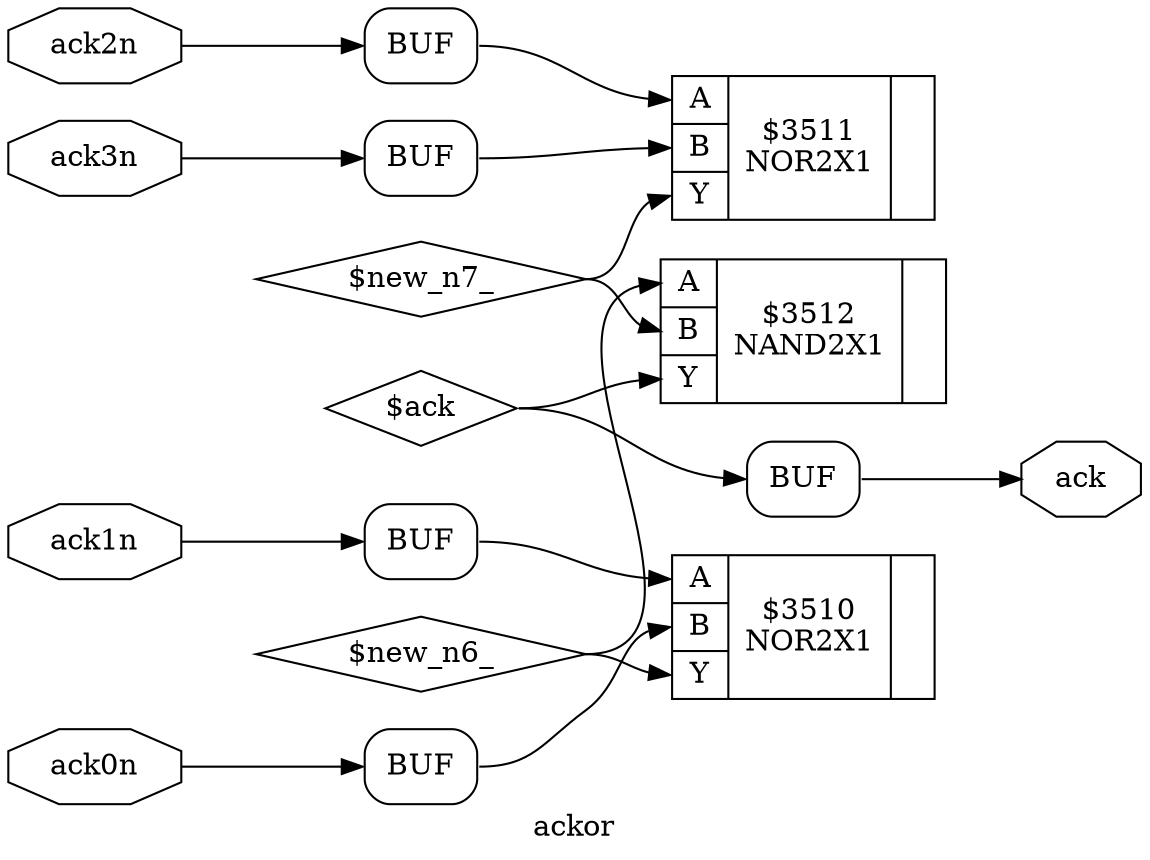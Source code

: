 digraph "ackor" {
label="ackor";
rankdir="LR";
remincross=true;
n11 [ shape=octagon, label="ack", color="black", fontcolor="black" ];
n12 [ shape=octagon, label="ack0n", color="black", fontcolor="black" ];
n13 [ shape=octagon, label="ack1n", color="black", fontcolor="black" ];
n14 [ shape=octagon, label="ack2n", color="black", fontcolor="black" ];
n15 [ shape=octagon, label="ack3n", color="black", fontcolor="black" ];
c19 [ shape=record, label="{{<p16> A|<p17> B|<p18> Y}|$3510\nNOR2X1|{}}" ];
c20 [ shape=record, label="{{<p16> A|<p17> B|<p18> Y}|$3511\nNOR2X1|{}}" ];
c21 [ shape=record, label="{{<p16> A|<p17> B|<p18> Y}|$3512\nNAND2X1|{}}" ];
x0 [shape=box, style=rounded, label="BUF"];
x1 [shape=box, style=rounded, label="BUF"];
x2 [shape=box, style=rounded, label="BUF"];
x3 [shape=box, style=rounded, label="BUF"];
x4 [shape=box, style=rounded, label="BUF"];
n10 [ shape=diamond, label="$new_n7_" ];
n10:e -> c20:p18:w [color="black", label=""];
n10:e -> c21:p17:w [color="black", label=""];
x4:e:e -> n11:w [color="black", label=""];
n12:e -> x1:w:w [color="black", label=""];
n13:e -> x0:w:w [color="black", label=""];
n14:e -> x2:w:w [color="black", label=""];
n15:e -> x3:w:w [color="black", label=""];
n4 [ shape=diamond, label="$ack" ];
n4:e -> c21:p18:w [color="black", label=""];
n4:e -> x4:w:w [color="black", label=""];
x1:e:e -> c19:p17:w [color="black", label=""];
x0:e:e -> c19:p16:w [color="black", label=""];
x2:e:e -> c20:p16:w [color="black", label=""];
x3:e:e -> c20:p17:w [color="black", label=""];
n9 [ shape=diamond, label="$new_n6_" ];
n9:e -> c19:p18:w [color="black", label=""];
n9:e -> c21:p16:w [color="black", label=""];
}
digraph "arb" {
label="arb";
rankdir="LR";
remincross=true;
n131 [ shape=octagon, label="ack0", color="black", fontcolor="black" ];
n132 [ shape=octagon, label="ack1", color="black", fontcolor="black" ];
n133 [ shape=octagon, label="ack2", color="black", fontcolor="black" ];
n134 [ shape=octagon, label="ack3", color="black", fontcolor="black" ];
n135 [ shape=octagon, label="clk", color="black", fontcolor="black" ];
n136 [ shape=diamond, label="next_pc", color="black", fontcolor="black" ];
n137 [ shape=diamond, label="pc", color="black", fontcolor="black" ];
n138 [ shape=octagon, label="req0", color="black", fontcolor="black" ];
n139 [ shape=octagon, label="req1", color="black", fontcolor="black" ];
n140 [ shape=octagon, label="req2", color="black", fontcolor="black" ];
n141 [ shape=octagon, label="req3", color="black", fontcolor="black" ];
n142 [ shape=octagon, label="rst", color="black", fontcolor="black" ];
c145 [ shape=record, label="{{<p143> A|<p144> Y}|$3514\nINVX1|{}}" ];
c146 [ shape=record, label="{{<p143> A|<p144> Y}|$3515\nINVX1|{}}" ];
c147 [ shape=record, label="{{<p143> A|<p144> Y}|$3516\nINVX1|{}}" ];
c148 [ shape=record, label="{{<p143> A|<p144> Y}|$3517\nINVX1|{}}" ];
c150 [ shape=record, label="{{<p143> A|<p149> B|<p144> Y}|$3518\nOR2X1|{}}" ];
c152 [ shape=record, label="{{<p143> A|<p149> B|<p151> C|<p144> Y}|$3519\nOAI21X1|{}}" ];
c153 [ shape=record, label="{{<p143> A|<p149> B|<p144> Y}|$3520\nNAND2X1|{}}" ];
c154 [ shape=record, label="{{<p143> A|<p149> B|<p151> C|<p144> Y}|$3521\nAOI21X1|{}}" ];
c155 [ shape=record, label="{{<p143> A|<p149> B|<p144> Y}|$3522\nAND2X1|{}}" ];
c156 [ shape=record, label="{{<p143> A|<p149> B|<p144> Y}|$3523\nAND2X1|{}}" ];
c157 [ shape=record, label="{{<p143> A|<p149> B|<p144> Y}|$3524\nNAND2X1|{}}" ];
c158 [ shape=record, label="{{<p143> A|<p149> B|<p151> C|<p144> Y}|$3525\nNAND3X1|{}}" ];
c159 [ shape=record, label="{{<p143> A|<p149> B|<p144> Y}|$3526\nNOR2X1|{}}" ];
c160 [ shape=record, label="{{<p143> A|<p149> B|<p151> C|<p144> Y}|$3527\nOAI21X1|{}}" ];
c161 [ shape=record, label="{{<p143> A|<p149> B|<p144> Y}|$3528\nNAND2X1|{}}" ];
c162 [ shape=record, label="{{<p143> A|<p149> B|<p151> C|<p144> Y}|$3529\nAOI21X1|{}}" ];
c163 [ shape=record, label="{{<p143> A|<p149> B|<p151> C|<p144> Y}|$3530\nOAI21X1|{}}" ];
c164 [ shape=record, label="{{<p143> A|<p149> B|<p151> C|<p144> Y}|$3531\nOAI21X1|{}}" ];
c165 [ shape=record, label="{{<p143> A|<p149> B|<p144> Y}|$3532\nOR2X1|{}}" ];
c166 [ shape=record, label="{{<p143> A|<p149> B|<p151> C|<p144> Y}|$3533\nOAI21X1|{}}" ];
c167 [ shape=record, label="{{<p143> A|<p149> B|<p144> Y}|$3534\nAND2X1|{}}" ];
c168 [ shape=record, label="{{<p143> A|<p149> B|<p144> Y}|$3535\nNOR2X1|{}}" ];
c169 [ shape=record, label="{{<p143> A|<p149> B|<p144> Y}|$3536\nNAND2X1|{}}" ];
c170 [ shape=record, label="{{<p143> A|<p149> B|<p144> Y}|$3537\nNAND2X1|{}}" ];
c171 [ shape=record, label="{{<p143> A|<p149> B|<p151> C|<p144> Y}|$3538\nOAI21X1|{}}" ];
c172 [ shape=record, label="{{<p143> A|<p149> B|<p144> Y}|$3539\nOR2X1|{}}" ];
c173 [ shape=record, label="{{<p143> A|<p149> B|<p151> C|<p144> Y}|$3540\nOAI21X1|{}}" ];
c174 [ shape=record, label="{{<p143> A|<p149> B|<p144> Y}|$3541\nAND2X1|{}}" ];
c175 [ shape=record, label="{{<p143> A|<p149> B|<p151> C|<p144> Y}|$3542\nAOI21X1|{}}" ];
c176 [ shape=record, label="{{<p143> A|<p144> Y}|$3543\nINVX1|{}}" ];
c180 [ shape=record, label="{{<p177> CLK|<p178> D|<p179> Q}|$1938\nDFFPOSX1|{}}" ];
x0 [ shape=record, style=rounded, label="<s0> 0:0 - 0:0 " ];
x0:e -> c180:p178:w [arrowhead=odiamond, arrowtail=odiamond, dir=both, color="black", label=""];
x1 [ shape=record, style=rounded, label="<s0> 0:0 - 0:0 " ];
x1:e -> c180:p179:w [arrowhead=odiamond, arrowtail=odiamond, dir=both, color="black", label=""];
c181 [ shape=record, label="{{<p177> CLK|<p178> D|<p179> Q}|$1939\nDFFPOSX1|{}}" ];
x2 [ shape=record, style=rounded, label="<s0> 1:1 - 0:0 " ];
x2:e -> c181:p178:w [arrowhead=odiamond, arrowtail=odiamond, dir=both, color="black", label=""];
x3 [ shape=record, style=rounded, label="<s0> 1:1 - 0:0 " ];
x3:e -> c181:p179:w [arrowhead=odiamond, arrowtail=odiamond, dir=both, color="black", label=""];
c183 [ shape=record, label="{{<p178> D|<p182> E}|$1823\n$_DLATCH_P_|{<p179> Q}}" ];
c184 [ shape=record, label="{{<p178> D|<p182> E}|$1824\n$_DLATCH_P_|{<p179> Q}}" ];
c185 [ shape=record, label="{{<p178> D|<p182> E}|$1825\n$_DLATCH_P_|{<p179> Q}}" ];
c186 [ shape=record, label="{{<p178> D|<p182> E}|$1826\n$_DLATCH_P_|{<p179> Q}}" ];
c187 [ shape=record, label="{{<p178> D|<p182> E}|$1936\n$_DLATCH_P_|{<p179> Q}}" ];
x4 [ shape=record, style=rounded, label="<s0> 0:0 - 0:0 " ];
x4:e -> c187:p178:w [arrowhead=odiamond, arrowtail=odiamond, dir=both, color="black", label=""];
x5 [ shape=record, style=rounded, label="<s0> 0:0 - 0:0 " ];
c187:p179:e -> x5:w [arrowhead=odiamond, arrowtail=odiamond, dir=both, color="black", label=""];
c188 [ shape=record, label="{{<p178> D|<p182> E}|$1937\n$_DLATCH_P_|{<p179> Q}}" ];
x6 [ shape=record, style=rounded, label="<s0> 1:1 - 0:0 " ];
x6:e -> c188:p178:w [arrowhead=odiamond, arrowtail=odiamond, dir=both, color="black", label=""];
x7 [ shape=record, style=rounded, label="<s0> 0:0 - 1:1 " ];
c188:p179:e -> x7:w [arrowhead=odiamond, arrowtail=odiamond, dir=both, color="black", label=""];
x8 [ shape=record, style=rounded, label="<s0> 1:1 - 0:0 " ];
x9 [ shape=record, style=rounded, label="<s0> 0:0 - 0:0 " ];
x10 [shape=box, style=rounded, label="BUF"];
x11 [ shape=record, style=rounded, label="<s0> 0:0 - 0:0 " ];
x12 [shape=box, style=rounded, label="BUF"];
x13 [ shape=record, style=rounded, label="<s0> 0:0 - 1:1 " ];
x14 [ shape=record, style=rounded, label="<s0> 0:0 - 0:0 " ];
x15 [ shape=record, style=rounded, label="<s0> 0:0 - 0:0 " ];
x16 [ shape=record, style=rounded, label="<s0> 1:1 - 0:0 " ];
x17 [ shape=record, style=rounded, label="<s0> 0:0 - 1:1 " ];
x18 [shape=box, style=rounded, label="BUF"];
x19 [shape=box, style=rounded, label="BUF"];
x20 [shape=box, style=rounded, label="BUF"];
x21 [shape=box, style=rounded, label="BUF"];
x22 [shape=box, style=rounded, label="BUF"];
x23 [shape=box, style=rounded, label="BUF"];
x24 [shape=box, style=rounded, label="BUF"];
x25 [shape=box, style=rounded, label="BUF"];
x26 [shape=box, style=rounded, label="BUF"];
n100 [ shape=diamond, label="$1070" ];
n100:e -> c146:p144:w [color="black", label=""];
n100:e -> c152:p151:w [color="black", label=""];
n100:e -> c155:p143:w [color="black", label=""];
n100:e -> c156:p143:w [color="black", label=""];
n100:e -> x10:w:w [color="black", label=""];
n101 [ shape=diamond, label="$1486" ];
n101:e -> c176:p144:w [color="black", label=""];
n101:e -> x26:w:w [color="black", label=""];
n102 [ shape=diamond, label="$new_n20_" ];
n102:e -> c145:p144:w [color="black", label=""];
n102:e -> c157:p143:w [color="black", label=""];
n102:e -> c164:p151:w [color="black", label=""];
n103 [ shape=diamond, label="$new_n22_" ];
n103:e -> c147:p144:w [color="black", label=""];
n103:e -> c164:p149:w [color="black", label=""];
n104 [ shape=diamond, label="$new_n23_" ];
n104:e -> c148:p144:w [color="black", label=""];
n104:e -> c162:p151:w [color="black", label=""];
n104:e -> c163:p149:w [color="black", label=""];
n105 [ shape=diamond, label="$new_n24_" ];
n105:e -> c150:p144:w [color="black", label=""];
n105:e -> c158:p143:w [color="black", label=""];
n105:e -> c160:p151:w [color="black", label=""];
n106 [ shape=diamond, label="$new_n26_" ];
n106:e -> c153:p144:w [color="black", label=""];
n106:e -> c158:p149:w [color="black", label=""];
n106:e -> c160:p149:w [color="black", label=""];
n107 [ shape=diamond, label="$new_n30_" ];
n107:e -> c157:p144:w [color="black", label=""];
n107:e -> c158:p151:w [color="black", label=""];
n108 [ shape=diamond, label="$new_n31_" ];
n108:e -> c158:p144:w [color="black", label=""];
n108:e -> c162:p143:w [color="black", label=""];
n108:e -> c171:p143:w [color="black", label=""];
n109 [ shape=diamond, label="$new_n32_" ];
n109:e -> c159:p144:w [color="black", label=""];
n109:e -> c161:p143:w [color="black", label=""];
n109:e -> c175:p143:w [color="black", label=""];
n110 [ shape=diamond, label="$new_n33_" ];
n110:e -> c160:p144:w [color="black", label=""];
n110:e -> c161:p149:w [color="black", label=""];
n110:e -> c169:p149:w [color="black", label=""];
n111 [ shape=diamond, label="$new_n34_" ];
n111:e -> c161:p144:w [color="black", label=""];
n111:e -> c162:p149:w [color="black", label=""];
n112 [ shape=diamond, label="$new_n36_" ];
n112:e -> c163:p144:w [color="black", label=""];
n112:e -> c166:p151:w [color="black", label=""];
n112:e -> c173:p143:w [color="black", label=""];
n113 [ shape=diamond, label="$new_n37_" ];
n113:e -> c164:p144:w [color="black", label=""];
n113:e -> c166:p143:w [color="black", label=""];
n113:e -> c173:p151:w [color="black", label=""];
n114 [ shape=diamond, label="$new_n38_" ];
n114:e -> c165:p144:w [color="black", label=""];
n114:e -> c166:p149:w [color="black", label=""];
n115 [ shape=diamond, label="$new_n39_" ];
n115:e -> c166:p144:w [color="black", label=""];
n115:e -> c167:p149:w [color="black", label=""];
n116 [ shape=diamond, label="$new_n41_" ];
n116:e -> c168:p144:w [color="black", label=""];
n116:e -> c170:p149:w [color="black", label=""];
n116:e -> c175:p149:w [color="black", label=""];
n117 [ shape=diamond, label="$new_n42_" ];
n117:e -> c169:p144:w [color="black", label=""];
n117:e -> c171:p151:w [color="black", label=""];
n118 [ shape=diamond, label="$new_n43_" ];
n118:e -> c170:p144:w [color="black", label=""];
n118:e -> c171:p149:w [color="black", label=""];
n119 [ shape=diamond, label="$new_n45_" ];
n119:e -> c172:p144:w [color="black", label=""];
n119:e -> c173:p149:w [color="black", label=""];
n120 [ shape=diamond, label="$new_n46_" ];
n120:e -> c173:p144:w [color="black", label=""];
n120:e -> c174:p149:w [color="black", label=""];
n121 [ shape=diamond, label="$new_n48_" ];
n121:e -> c175:p144:w [color="black", label=""];
n121:e -> c176:p143:w [color="black", label=""];
x14:e -> c155:p149:w [color="black", label=""];
x16:e -> c156:p149:w [color="black", label=""];
n124 [ shape=point ];
x9:e -> n124:w [color="black", label=""];
n124:e -> c150:p149:w [color="black", label=""];
n124:e -> c152:p149:w [color="black", label=""];
n124:e -> c153:p149:w [color="black", label=""];
n124:e -> c154:p149:w [color="black", label=""];
n124:e -> c163:p143:w [color="black", label=""];
n124:e -> c164:p143:w [color="black", label=""];
n125 [ shape=point ];
x8:e -> n125:w [color="black", label=""];
n125:e -> c145:p143:w [color="black", label=""];
n125:e -> c150:p143:w [color="black", label=""];
n125:e -> c152:p143:w [color="black", label=""];
n125:e -> c153:p143:w [color="black", label=""];
n125:e -> c154:p143:w [color="black", label=""];
n125:e -> c163:p151:w [color="black", label=""];
n126 [ shape=point ];
x18:e:e -> n126:w [color="black", label=""];
n126:e -> c147:p143:w [color="black", label=""];
n126:e -> c159:p143:w [color="black", label=""];
n126:e -> c169:p143:w [color="black", label=""];
n126:e -> c170:p143:w [color="black", label=""];
n126:e -> c172:p143:w [color="black", label=""];
n127 [ shape=point ];
x19:e:e -> n127:w [color="black", label=""];
n127:e -> c157:p149:w [color="black", label=""];
n127:e -> c159:p149:w [color="black", label=""];
n127:e -> c165:p143:w [color="black", label=""];
n127:e -> c174:p143:w [color="black", label=""];
n128 [ shape=point ];
x20:e:e -> n128:w [color="black", label=""];
n128:e -> c148:p143:w [color="black", label=""];
n128:e -> c165:p149:w [color="black", label=""];
n128:e -> c168:p143:w [color="black", label=""];
n129 [ shape=point ];
x21:e:e -> n129:w [color="black", label=""];
n129:e -> c160:p143:w [color="black", label=""];
n129:e -> c167:p143:w [color="black", label=""];
n129:e -> c168:p149:w [color="black", label=""];
n129:e -> c172:p149:w [color="black", label=""];
n130 [ shape=point ];
x12:e:e -> n130:w [color="black", label=""];
n130:e -> c146:p143:w [color="black", label=""];
n130:e -> c175:p151:w [color="black", label=""];
c185:p179:e -> n131:w [color="black", label=""];
c186:p179:e -> n132:w [color="black", label=""];
c183:p179:e -> n133:w [color="black", label=""];
c184:p179:e -> n134:w [color="black", label=""];
n135:e -> c180:p177:w [color="black", label=""];
n135:e -> c181:p177:w [color="black", label=""];
x5:s0:e -> n136:w [color="black", label=""];
x7:s0:e -> n136:w [color="black", label=""];
n136:e -> x14:s0:w [color="black", label=""];
n136:e -> x16:s0:w [color="black", label=""];
n137:e -> x1:s0:w [color="black", label=""];
n137:e -> x3:s0:w [color="black", label=""];
n137:e -> x8:s0:w [color="black", label=""];
n137:e -> x9:s0:w [color="black", label=""];
n138:e -> x18:w:w [color="black", label=""];
n139:e -> x19:w:w [color="black", label=""];
n140:e -> x20:w:w [color="black", label=""];
n141:e -> x21:w:w [color="black", label=""];
n142:e -> x12:w:w [color="black", label=""];
x24:e:e -> c185:p178:w [color="black", label=""];
x25:e:e -> c186:p178:w [color="black", label=""];
x22:e:e -> c183:p178:w [color="black", label=""];
x23:e:e -> c184:p178:w [color="black", label=""];
n6 [ shape=point ];
x11:s0:e -> n6:w [color="black", label=""];
x13:s0:e -> n6:w [color="black", label=""];
n6:e -> x4:s0:w [color="black", label=""];
n6:e -> x6:s0:w [color="black", label=""];
n7 [ shape=point ];
x15:s0:e -> n7:w [color="black", label=""];
x17:s0:e -> n7:w [color="black", label=""];
n7:e -> x0:s0:w [color="black", label=""];
n7:e -> x2:s0:w [color="black", label=""];
n8 [ shape=point ];
x10:e:e -> n8:w [color="black", label=""];
n8:e -> c183:p182:w [color="black", label=""];
n8:e -> c184:p182:w [color="black", label=""];
n8:e -> c185:p182:w [color="black", label=""];
n8:e -> c186:p182:w [color="black", label=""];
n9 [ shape=point ];
x26:e:e -> n9:w [color="black", label=""];
n9:e -> c187:p182:w [color="black", label=""];
n9:e -> c188:p182:w [color="black", label=""];
n92 [ shape=diamond, label="$0\\ack0[0:0]" ];
n92:e -> c171:p144:w [color="black", label=""];
n92:e -> x24:w:w [color="black", label=""];
n93 [ shape=diamond, label="$0\\ack1[0:0]" ];
n93:e -> c174:p144:w [color="black", label=""];
n93:e -> x25:w:w [color="black", label=""];
n94 [ shape=diamond, label="$0\\ack2[0:0]" ];
n94:e -> c162:p144:w [color="black", label=""];
n94:e -> x22:w:w [color="black", label=""];
n95 [ shape=diamond, label="$0\\ack3[0:0]" ];
n95:e -> c167:p144:w [color="black", label=""];
n95:e -> x23:w:w [color="black", label=""];
n96 [ shape=diamond, label="$0\\next_pc[1:0][0]" ];
n96:e -> c152:p144:w [color="black", label=""];
n96:e -> c154:p151:w [color="black", label=""];
n96:e -> x11:w [color="black", label=""];
n97 [ shape=diamond, label="$0\\next_pc[1:0][1]" ];
n97:e -> c154:p144:w [color="black", label=""];
n97:e -> x13:w [color="black", label=""];
n98 [ shape=diamond, label="$0\\pc[1:0][0]" ];
n98:e -> c155:p144:w [color="black", label=""];
n98:e -> x15:w [color="black", label=""];
n99 [ shape=diamond, label="$0\\pc[1:0][1]" ];
n99:e -> c156:p144:w [color="black", label=""];
n99:e -> x17:w [color="black", label=""];
}
digraph "cb" {
label="cb";
rankdir="LR";
remincross=true;
n2 [ shape=octagon, label="ack0", color="black", fontcolor="black" ];
n3 [ shape=octagon, label="ack1", color="black", fontcolor="black" ];
n4 [ shape=octagon, label="ack2", color="black", fontcolor="black" ];
n5 [ shape=octagon, label="ack3", color="black", fontcolor="black" ];
n6 [ shape=octagon, label="co0", color="black", fontcolor="black" ];
n7 [ shape=octagon, label="co1", color="black", fontcolor="black" ];
n8 [ shape=octagon, label="co2", color="black", fontcolor="black" ];
n9 [ shape=octagon, label="co3", color="black", fontcolor="black" ];
n10 [ shape=octagon, label="o0", color="black", fontcolor="black" ];
n11 [ shape=octagon, label="o1", color="black", fontcolor="black" ];
n12 [ shape=octagon, label="o2", color="black", fontcolor="black" ];
n13 [ shape=octagon, label="o3", color="black", fontcolor="black" ];
c20 [ shape=record, label="{{<p14> ack|<p15> i0|<p16> i1|<p17> i2|<p18> i3}|cbsel0\ncbsel|{<p19> o}}" ];
c21 [ shape=record, label="{{<p14> ack|<p15> i0|<p16> i1|<p17> i2|<p18> i3}|cbsel1\ncbsel|{<p19> o}}" ];
c22 [ shape=record, label="{{<p14> ack|<p15> i0|<p16> i1|<p17> i2|<p18> i3}|cbsel2\ncbsel|{<p19> o}}" ];
c23 [ shape=record, label="{{<p14> ack|<p15> i0|<p16> i1|<p17> i2|<p18> i3}|cbsel3\ncbsel|{<p19> o}}" ];
c20:p19:e -> n10:w [color="black", style="setlinewidth(3)", label=""];
c21:p19:e -> n11:w [color="black", style="setlinewidth(3)", label=""];
c22:p19:e -> n12:w [color="black", style="setlinewidth(3)", label=""];
c23:p19:e -> n13:w [color="black", style="setlinewidth(3)", label=""];
n2:e -> c20:p14:w [color="black", style="setlinewidth(3)", label=""];
n3:e -> c21:p14:w [color="black", style="setlinewidth(3)", label=""];
n4:e -> c22:p14:w [color="black", style="setlinewidth(3)", label=""];
n5:e -> c23:p14:w [color="black", style="setlinewidth(3)", label=""];
n6:e -> c20:p15:w [color="black", style="setlinewidth(3)", label=""];
n6:e -> c21:p15:w [color="black", style="setlinewidth(3)", label=""];
n6:e -> c22:p15:w [color="black", style="setlinewidth(3)", label=""];
n6:e -> c23:p15:w [color="black", style="setlinewidth(3)", label=""];
n7:e -> c20:p16:w [color="black", style="setlinewidth(3)", label=""];
n7:e -> c21:p16:w [color="black", style="setlinewidth(3)", label=""];
n7:e -> c22:p16:w [color="black", style="setlinewidth(3)", label=""];
n7:e -> c23:p16:w [color="black", style="setlinewidth(3)", label=""];
n8:e -> c20:p17:w [color="black", style="setlinewidth(3)", label=""];
n8:e -> c21:p17:w [color="black", style="setlinewidth(3)", label=""];
n8:e -> c22:p17:w [color="black", style="setlinewidth(3)", label=""];
n8:e -> c23:p17:w [color="black", style="setlinewidth(3)", label=""];
n9:e -> c20:p18:w [color="black", style="setlinewidth(3)", label=""];
n9:e -> c21:p18:w [color="black", style="setlinewidth(3)", label=""];
n9:e -> c22:p18:w [color="black", style="setlinewidth(3)", label=""];
n9:e -> c23:p18:w [color="black", style="setlinewidth(3)", label=""];
}
digraph "cbsel" {
label="cbsel";
rankdir="LR";
remincross=true;
n134 [ shape=octagon, label="ack", color="black", fontcolor="black" ];
n135 [ shape=octagon, label="i0", color="black", fontcolor="black" ];
n136 [ shape=octagon, label="i1", color="black", fontcolor="black" ];
n137 [ shape=octagon, label="i2", color="black", fontcolor="black" ];
n138 [ shape=octagon, label="i3", color="black", fontcolor="black" ];
n139 [ shape=octagon, label="o", color="black", fontcolor="black" ];
c142 [ shape=record, label="{{<p140> A|<p141> Y}|$3546\nINVX1|{}}" ];
c143 [ shape=record, label="{{<p140> A|<p141> Y}|$3547\nINVX1|{}}" ];
c144 [ shape=record, label="{{<p140> A|<p141> Y}|$3548\nINVX1|{}}" ];
c146 [ shape=record, label="{{<p140> A|<p145> B|<p141> Y}|$3549\nOR2X1|{}}" ];
c147 [ shape=record, label="{{<p140> A|<p145> B|<p141> Y}|$3550\nOR2X1|{}}" ];
c149 [ shape=record, label="{{<p140> A|<p145> B|<p148> C|<p141> Y}|$3551\nNOR3X1|{}}" ];
c150 [ shape=record, label="{{<p140> A|<p145> B|<p148> C|<p141> Y}|$3552\nNOR3X1|{}}" ];
c151 [ shape=record, label="{{<p140> A|<p145> B|<p148> C|<p141> Y}|$3553\nNOR3X1|{}}" ];
c152 [ shape=record, label="{{<p140> A|<p145> B|<p148> C|<p141> Y}|$3554\nNOR3X1|{}}" ];
c153 [ shape=record, label="{{<p140> A|<p145> B|<p141> Y}|$3555\nNAND2X1|{}}" ];
c154 [ shape=record, label="{{<p140> A|<p145> B|<p141> Y}|$3556\nNAND2X1|{}}" ];
c156 [ shape=record, label="{{<p140> A|<p145> B|<p148> C|<p155> D|<p141> Y}|$3557\nAOI22X1|{}}" ];
c157 [ shape=record, label="{{<p140> A|<p145> B|<p148> C|<p141> Y}|$3558\nNAND3X1|{}}" ];
c158 [ shape=record, label="{{<p140> A|<p145> B|<p141> Y}|$3559\nNAND2X1|{}}" ];
c159 [ shape=record, label="{{<p140> A|<p145> B|<p141> Y}|$3560\nNAND2X1|{}}" ];
c160 [ shape=record, label="{{<p140> A|<p145> B|<p148> C|<p155> D|<p141> Y}|$3561\nAOI22X1|{}}" ];
c161 [ shape=record, label="{{<p140> A|<p145> B|<p148> C|<p141> Y}|$3562\nNAND3X1|{}}" ];
c162 [ shape=record, label="{{<p140> A|<p145> B|<p141> Y}|$3563\nNAND2X1|{}}" ];
c163 [ shape=record, label="{{<p140> A|<p145> B|<p141> Y}|$3564\nNAND2X1|{}}" ];
c164 [ shape=record, label="{{<p140> A|<p145> B|<p148> C|<p155> D|<p141> Y}|$3565\nAOI22X1|{}}" ];
c165 [ shape=record, label="{{<p140> A|<p145> B|<p148> C|<p141> Y}|$3566\nNAND3X1|{}}" ];
c166 [ shape=record, label="{{<p140> A|<p145> B|<p141> Y}|$3567\nNAND2X1|{}}" ];
c167 [ shape=record, label="{{<p140> A|<p145> B|<p141> Y}|$3568\nNAND2X1|{}}" ];
c168 [ shape=record, label="{{<p140> A|<p145> B|<p148> C|<p155> D|<p141> Y}|$3569\nAOI22X1|{}}" ];
c169 [ shape=record, label="{{<p140> A|<p145> B|<p148> C|<p141> Y}|$3570\nNAND3X1|{}}" ];
c170 [ shape=record, label="{{<p140> A|<p145> B|<p141> Y}|$3571\nNAND2X1|{}}" ];
c171 [ shape=record, label="{{<p140> A|<p145> B|<p141> Y}|$3572\nNAND2X1|{}}" ];
c172 [ shape=record, label="{{<p140> A|<p145> B|<p148> C|<p155> D|<p141> Y}|$3573\nAOI22X1|{}}" ];
c173 [ shape=record, label="{{<p140> A|<p145> B|<p148> C|<p141> Y}|$3574\nNAND3X1|{}}" ];
c174 [ shape=record, label="{{<p140> A|<p145> B|<p141> Y}|$3575\nNAND2X1|{}}" ];
c175 [ shape=record, label="{{<p140> A|<p145> B|<p141> Y}|$3576\nNAND2X1|{}}" ];
c176 [ shape=record, label="{{<p140> A|<p145> B|<p148> C|<p155> D|<p141> Y}|$3577\nAOI22X1|{}}" ];
c177 [ shape=record, label="{{<p140> A|<p145> B|<p148> C|<p141> Y}|$3578\nNAND3X1|{}}" ];
c178 [ shape=record, label="{{<p140> A|<p145> B|<p141> Y}|$3579\nNAND2X1|{}}" ];
c179 [ shape=record, label="{{<p140> A|<p145> B|<p141> Y}|$3580\nNAND2X1|{}}" ];
c180 [ shape=record, label="{{<p140> A|<p145> B|<p148> C|<p155> D|<p141> Y}|$3581\nAOI22X1|{}}" ];
c181 [ shape=record, label="{{<p140> A|<p145> B|<p148> C|<p141> Y}|$3582\nNAND3X1|{}}" ];
c182 [ shape=record, label="{{<p140> A|<p145> B|<p148> C|<p155> D|<p141> Y}|$3583\nAOI22X1|{}}" ];
c183 [ shape=record, label="{{<p140> A|<p145> B|<p148> C|<p155> D|<p141> Y}|$3584\nAOI22X1|{}}" ];
c184 [ shape=record, label="{{<p140> A|<p145> B|<p141> Y}|$3585\nNAND2X1|{}}" ];
c185 [ shape=record, label="{{<p140> A|<p145> B|<p141> Y}|$3586\nNAND2X1|{}}" ];
c186 [ shape=record, label="{{<p140> A|<p145> B|<p141> Y}|$3587\nNAND2X1|{}}" ];
c187 [ shape=record, label="{{<p140> A|<p145> B|<p148> C|<p155> D|<p141> Y}|$3588\nAOI22X1|{}}" ];
c188 [ shape=record, label="{{<p140> A|<p145> B|<p148> C|<p141> Y}|$3589\nNAND3X1|{}}" ];
c189 [ shape=record, label="{{<p140> A|<p145> B|<p141> Y}|$3590\nNAND2X1|{}}" ];
c190 [ shape=record, label="{{<p140> A|<p145> B|<p141> Y}|$3591\nNAND2X1|{}}" ];
c191 [ shape=record, label="{{<p140> A|<p145> B|<p148> C|<p155> D|<p141> Y}|$3592\nAOI22X1|{}}" ];
c192 [ shape=record, label="{{<p140> A|<p145> B|<p148> C|<p141> Y}|$3593\nNAND3X1|{}}" ];
x0 [ shape=record, style=rounded, label="<s0> 1:1 - 0:0 " ];
x1 [ shape=record, style=rounded, label="<s0> 0:0 - 0:0 " ];
x2 [ shape=record, style=rounded, label="<s0> 3:3 - 0:0 " ];
x3 [ shape=record, style=rounded, label="<s0> 2:2 - 0:0 " ];
x4 [ shape=record, style=rounded, label="<s0> 0:0 - 0:0 " ];
x5 [ shape=record, style=rounded, label="<s0> 0:0 - 0:0 " ];
x6 [ shape=record, style=rounded, label="<s0> 0:0 - 0:0 " ];
x7 [ shape=record, style=rounded, label="<s0> 0:0 - 0:0 " ];
x8 [ shape=record, style=rounded, label="<s0> 0:0 - 0:0 " ];
x9 [ shape=record, style=rounded, label="<s0> 1:1 - 0:0 " ];
x10 [ shape=record, style=rounded, label="<s0> 1:1 - 0:0 " ];
x11 [ shape=record, style=rounded, label="<s0> 1:1 - 0:0 " ];
x12 [ shape=record, style=rounded, label="<s0> 1:1 - 0:0 " ];
x13 [ shape=record, style=rounded, label="<s0> 0:0 - 1:1 " ];
x14 [ shape=record, style=rounded, label="<s0> 2:2 - 0:0 " ];
x15 [ shape=record, style=rounded, label="<s0> 2:2 - 0:0 " ];
x16 [ shape=record, style=rounded, label="<s0> 2:2 - 0:0 " ];
x17 [ shape=record, style=rounded, label="<s0> 2:2 - 0:0 " ];
x18 [ shape=record, style=rounded, label="<s0> 0:0 - 2:2 " ];
x19 [ shape=record, style=rounded, label="<s0> 3:3 - 0:0 " ];
x20 [ shape=record, style=rounded, label="<s0> 3:3 - 0:0 " ];
x21 [ shape=record, style=rounded, label="<s0> 3:3 - 0:0 " ];
x22 [ shape=record, style=rounded, label="<s0> 3:3 - 0:0 " ];
x23 [ shape=record, style=rounded, label="<s0> 0:0 - 3:3 " ];
x24 [ shape=record, style=rounded, label="<s0> 4:4 - 0:0 " ];
x25 [ shape=record, style=rounded, label="<s0> 4:4 - 0:0 " ];
x26 [ shape=record, style=rounded, label="<s0> 4:4 - 0:0 " ];
x27 [ shape=record, style=rounded, label="<s0> 4:4 - 0:0 " ];
x28 [ shape=record, style=rounded, label="<s0> 0:0 - 4:4 " ];
x29 [ shape=record, style=rounded, label="<s0> 5:5 - 0:0 " ];
x30 [ shape=record, style=rounded, label="<s0> 5:5 - 0:0 " ];
x31 [ shape=record, style=rounded, label="<s0> 5:5 - 0:0 " ];
x32 [ shape=record, style=rounded, label="<s0> 5:5 - 0:0 " ];
x33 [ shape=record, style=rounded, label="<s0> 0:0 - 5:5 " ];
x34 [ shape=record, style=rounded, label="<s0> 6:6 - 0:0 " ];
x35 [ shape=record, style=rounded, label="<s0> 6:6 - 0:0 " ];
x36 [ shape=record, style=rounded, label="<s0> 6:6 - 0:0 " ];
x37 [ shape=record, style=rounded, label="<s0> 6:6 - 0:0 " ];
x38 [ shape=record, style=rounded, label="<s0> 0:0 - 6:6 " ];
x39 [ shape=record, style=rounded, label="<s0> 7:7 - 0:0 " ];
x40 [ shape=record, style=rounded, label="<s0> 7:7 - 0:0 " ];
x41 [ shape=record, style=rounded, label="<s0> 7:7 - 0:0 " ];
x42 [ shape=record, style=rounded, label="<s0> 7:7 - 0:0 " ];
x43 [ shape=record, style=rounded, label="<s0> 0:0 - 7:7 " ];
x44 [ shape=record, style=rounded, label="<s0> 8:8 - 0:0 " ];
x45 [ shape=record, style=rounded, label="<s0> 8:8 - 0:0 " ];
x46 [ shape=record, style=rounded, label="<s0> 8:8 - 0:0 " ];
x47 [ shape=record, style=rounded, label="<s0> 8:8 - 0:0 " ];
x48 [ shape=record, style=rounded, label="<s0> 0:0 - 8:8 " ];
x49 [ shape=record, style=rounded, label="<s0> 9:9 - 0:0 " ];
x50 [ shape=record, style=rounded, label="<s0> 9:9 - 0:0 " ];
x51 [ shape=record, style=rounded, label="<s0> 9:9 - 0:0 " ];
x52 [ shape=record, style=rounded, label="<s0> 9:9 - 0:0 " ];
x53 [ shape=record, style=rounded, label="<s0> 0:0 - 9:9 " ];
n100 [ shape=diamond, label="$new_n68_" ];
n100:e -> c158:p141:w [color="black", label=""];
n100:e -> c161:p140:w [color="black", label=""];
n101 [ shape=diamond, label="$new_n69_" ];
n101:e -> c159:p141:w [color="black", label=""];
n101:e -> c161:p145:w [color="black", label=""];
n102 [ shape=diamond, label="$new_n70_" ];
n102:e -> c160:p141:w [color="black", label=""];
n102:e -> c161:p148:w [color="black", label=""];
n103 [ shape=diamond, label="$new_n72_" ];
n103:e -> c162:p141:w [color="black", label=""];
n103:e -> c165:p140:w [color="black", label=""];
n104 [ shape=diamond, label="$new_n73_" ];
n104:e -> c163:p141:w [color="black", label=""];
n104:e -> c165:p145:w [color="black", label=""];
n105 [ shape=diamond, label="$new_n74_" ];
n105:e -> c164:p141:w [color="black", label=""];
n105:e -> c165:p148:w [color="black", label=""];
n106 [ shape=diamond, label="$new_n76_" ];
n106:e -> c166:p141:w [color="black", label=""];
n106:e -> c169:p140:w [color="black", label=""];
n107 [ shape=diamond, label="$new_n77_" ];
n107:e -> c167:p141:w [color="black", label=""];
n107:e -> c169:p145:w [color="black", label=""];
n108 [ shape=diamond, label="$new_n78_" ];
n108:e -> c168:p141:w [color="black", label=""];
n108:e -> c169:p148:w [color="black", label=""];
n109 [ shape=diamond, label="$new_n80_" ];
n109:e -> c170:p141:w [color="black", label=""];
n109:e -> c173:p140:w [color="black", label=""];
n110 [ shape=diamond, label="$new_n81_" ];
n110:e -> c171:p141:w [color="black", label=""];
n110:e -> c173:p145:w [color="black", label=""];
n111 [ shape=diamond, label="$new_n82_" ];
n111:e -> c172:p141:w [color="black", label=""];
n111:e -> c173:p148:w [color="black", label=""];
n112 [ shape=diamond, label="$new_n84_" ];
n112:e -> c174:p141:w [color="black", label=""];
n112:e -> c177:p140:w [color="black", label=""];
n113 [ shape=diamond, label="$new_n85_" ];
n113:e -> c175:p141:w [color="black", label=""];
n113:e -> c177:p145:w [color="black", label=""];
n114 [ shape=diamond, label="$new_n86_" ];
n114:e -> c176:p141:w [color="black", label=""];
n114:e -> c177:p148:w [color="black", label=""];
n115 [ shape=diamond, label="$new_n88_" ];
n115:e -> c178:p141:w [color="black", label=""];
n115:e -> c181:p140:w [color="black", label=""];
n116 [ shape=diamond, label="$new_n89_" ];
n116:e -> c179:p141:w [color="black", label=""];
n116:e -> c181:p145:w [color="black", label=""];
n117 [ shape=diamond, label="$new_n90_" ];
n117:e -> c180:p141:w [color="black", label=""];
n117:e -> c181:p148:w [color="black", label=""];
n118 [ shape=diamond, label="$new_n92_" ];
n118:e -> c182:p141:w [color="black", label=""];
n118:e -> c184:p140:w [color="black", label=""];
n119 [ shape=diamond, label="$new_n93_" ];
n119:e -> c183:p141:w [color="black", label=""];
n119:e -> c184:p145:w [color="black", label=""];
n120 [ shape=diamond, label="$new_n95_" ];
n120:e -> c185:p141:w [color="black", label=""];
n120:e -> c188:p140:w [color="black", label=""];
n121 [ shape=diamond, label="$new_n96_" ];
n121:e -> c186:p141:w [color="black", label=""];
n121:e -> c188:p145:w [color="black", label=""];
n122 [ shape=diamond, label="$new_n97_" ];
n122:e -> c187:p141:w [color="black", label=""];
n122:e -> c188:p148:w [color="black", label=""];
n123 [ shape=diamond, label="$new_n99_" ];
n123:e -> c189:p141:w [color="black", label=""];
n123:e -> c192:p140:w [color="black", label=""];
n124 [ shape=diamond, label="$o[0]" ];
n124:e -> c157:p141:w [color="black", label=""];
n124:e -> x8:w [color="black", label=""];
n125 [ shape=diamond, label="$o[1]" ];
n125:e -> c161:p141:w [color="black", label=""];
n125:e -> x13:w [color="black", label=""];
n126 [ shape=diamond, label="$o[2]" ];
n126:e -> c165:p141:w [color="black", label=""];
n126:e -> x18:w [color="black", label=""];
n127 [ shape=diamond, label="$o[3]" ];
n127:e -> c169:p141:w [color="black", label=""];
n127:e -> x23:w [color="black", label=""];
n128 [ shape=diamond, label="$o[4]" ];
n128:e -> c173:p141:w [color="black", label=""];
n128:e -> x28:w [color="black", label=""];
n129 [ shape=diamond, label="$o[5]" ];
n129:e -> c177:p141:w [color="black", label=""];
n129:e -> x33:w [color="black", label=""];
n130 [ shape=diamond, label="$o[6]" ];
n130:e -> c181:p141:w [color="black", label=""];
n130:e -> x38:w [color="black", label=""];
n131 [ shape=diamond, label="$o[7]" ];
n131:e -> c184:p141:w [color="black", label=""];
n131:e -> x43:w [color="black", label=""];
n132 [ shape=diamond, label="$o[8]" ];
n132:e -> c188:p141:w [color="black", label=""];
n132:e -> x48:w [color="black", label=""];
n133 [ shape=diamond, label="$o[9]" ];
n133:e -> c192:p141:w [color="black", label=""];
n133:e -> x53:w [color="black", label=""];
n134:e -> x0:s0:w [color="black", label=""];
n134:e -> x1:s0:w [color="black", label=""];
n134:e -> x2:s0:w [color="black", label=""];
n134:e -> x3:s0:w [color="black", label=""];
n135:e -> x12:s0:w [color="black", label=""];
n135:e -> x17:s0:w [color="black", label=""];
n135:e -> x22:s0:w [color="black", label=""];
n135:e -> x27:s0:w [color="black", label=""];
n135:e -> x32:s0:w [color="black", label=""];
n135:e -> x37:s0:w [color="black", label=""];
n135:e -> x42:s0:w [color="black", label=""];
n135:e -> x47:s0:w [color="black", label=""];
n135:e -> x52:s0:w [color="black", label=""];
n135:e -> x7:s0:w [color="black", label=""];
n136:e -> x11:s0:w [color="black", label=""];
n136:e -> x16:s0:w [color="black", label=""];
n136:e -> x21:s0:w [color="black", label=""];
n136:e -> x26:s0:w [color="black", label=""];
n136:e -> x31:s0:w [color="black", label=""];
n136:e -> x36:s0:w [color="black", label=""];
n136:e -> x41:s0:w [color="black", label=""];
n136:e -> x46:s0:w [color="black", label=""];
n136:e -> x51:s0:w [color="black", label=""];
n136:e -> x6:s0:w [color="black", label=""];
n137:e -> x10:s0:w [color="black", label=""];
n137:e -> x15:s0:w [color="black", label=""];
n137:e -> x20:s0:w [color="black", label=""];
n137:e -> x25:s0:w [color="black", label=""];
n137:e -> x30:s0:w [color="black", label=""];
n137:e -> x35:s0:w [color="black", label=""];
n137:e -> x40:s0:w [color="black", label=""];
n137:e -> x45:s0:w [color="black", label=""];
n137:e -> x50:s0:w [color="black", label=""];
n137:e -> x5:s0:w [color="black", label=""];
n138:e -> x14:s0:w [color="black", label=""];
n138:e -> x19:s0:w [color="black", label=""];
n138:e -> x24:s0:w [color="black", label=""];
n138:e -> x29:s0:w [color="black", label=""];
n138:e -> x34:s0:w [color="black", label=""];
n138:e -> x39:s0:w [color="black", label=""];
n138:e -> x44:s0:w [color="black", label=""];
n138:e -> x49:s0:w [color="black", label=""];
n138:e -> x4:s0:w [color="black", label=""];
n138:e -> x9:s0:w [color="black", label=""];
x13:s0:e -> n139:w [color="black", label=""];
x18:s0:e -> n139:w [color="black", label=""];
x23:s0:e -> n139:w [color="black", label=""];
x28:s0:e -> n139:w [color="black", label=""];
x33:s0:e -> n139:w [color="black", label=""];
x38:s0:e -> n139:w [color="black", label=""];
x43:s0:e -> n139:w [color="black", label=""];
x48:s0:e -> n139:w [color="black", label=""];
x53:s0:e -> n139:w [color="black", label=""];
x8:s0:e -> n139:w [color="black", label=""];
n42 [ shape=point ];
x1:e -> n42:w [color="black", label=""];
n42:e -> c146:p140:w [color="black", label=""];
n42:e -> c147:p145:w [color="black", label=""];
n43 [ shape=point ];
x0:e -> n43:w [color="black", label=""];
n43:e -> c142:p140:w [color="black", label=""];
n43:e -> c147:p140:w [color="black", label=""];
n44 [ shape=point ];
x3:e -> n44:w [color="black", label=""];
n44:e -> c144:p140:w [color="black", label=""];
n44:e -> c146:p145:w [color="black", label=""];
n44:e -> c149:p145:w [color="black", label=""];
n45 [ shape=point ];
x2:e -> n45:w [color="black", label=""];
n45:e -> c143:p140:w [color="black", label=""];
n45:e -> c150:p145:w [color="black", label=""];
n45:e -> c151:p140:w [color="black", label=""];
x7:e -> c153:p140:w [color="black", label=""];
x12:e -> c158:p140:w [color="black", label=""];
x17:e -> c162:p140:w [color="black", label=""];
x22:e -> c166:p140:w [color="black", label=""];
x27:e -> c170:p140:w [color="black", label=""];
x32:e -> c174:p140:w [color="black", label=""];
x37:e -> c178:p140:w [color="black", label=""];
x42:e -> c182:p155:w [color="black", label=""];
x47:e -> c185:p140:w [color="black", label=""];
x52:e -> c189:p140:w [color="black", label=""];
x6:e -> c154:p140:w [color="black", label=""];
x11:e -> c159:p140:w [color="black", label=""];
x16:e -> c164:p155:w [color="black", label=""];
x21:e -> c168:p140:w [color="black", label=""];
x26:e -> c172:p140:w [color="black", label=""];
x31:e -> c176:p155:w [color="black", label=""];
x36:e -> c180:p155:w [color="black", label=""];
x41:e -> c182:p140:w [color="black", label=""];
x46:e -> c186:p140:w [color="black", label=""];
x51:e -> c191:p155:w [color="black", label=""];
x5:e -> c156:p155:w [color="black", label=""];
x10:e -> c160:p155:w [color="black", label=""];
x15:e -> c163:p140:w [color="black", label=""];
x20:e -> c168:p155:w [color="black", label=""];
x25:e -> c172:p155:w [color="black", label=""];
x30:e -> c175:p140:w [color="black", label=""];
x35:e -> c179:p140:w [color="black", label=""];
x40:e -> c183:p155:w [color="black", label=""];
x45:e -> c187:p155:w [color="black", label=""];
x50:e -> c190:p140:w [color="black", label=""];
x4:e -> c156:p140:w [color="black", label=""];
x9:e -> c160:p140:w [color="black", label=""];
x14:e -> c164:p140:w [color="black", label=""];
x19:e -> c167:p140:w [color="black", label=""];
x24:e -> c171:p140:w [color="black", label=""];
x29:e -> c176:p140:w [color="black", label=""];
x34:e -> c180:p140:w [color="black", label=""];
x39:e -> c183:p140:w [color="black", label=""];
x44:e -> c187:p140:w [color="black", label=""];
x49:e -> c191:p140:w [color="black", label=""];
n86 [ shape=diamond, label="$new_n100_" ];
n86:e -> c190:p141:w [color="black", label=""];
n86:e -> c192:p145:w [color="black", label=""];
n87 [ shape=diamond, label="$new_n101_" ];
n87:e -> c191:p141:w [color="black", label=""];
n87:e -> c192:p148:w [color="black", label=""];
n88 [ shape=diamond, label="$new_n55_" ];
n88:e -> c142:p141:w [color="black", label=""];
n88:e -> c150:p140:w [color="black", label=""];
n89 [ shape=diamond, label="$new_n56_" ];
n89:e -> c143:p141:w [color="black", label=""];
n89:e -> c149:p140:w [color="black", label=""];
n90 [ shape=diamond, label="$new_n57_" ];
n90:e -> c144:p141:w [color="black", label=""];
n90:e -> c151:p145:w [color="black", label=""];
n91 [ shape=diamond, label="$new_n58_" ];
n91:e -> c146:p141:w [color="black", label=""];
n91:e -> c150:p148:w [color="black", label=""];
n92 [ shape=diamond, label="$new_n59_" ];
n92:e -> c147:p141:w [color="black", label=""];
n92:e -> c149:p148:w [color="black", label=""];
n92:e -> c151:p148:w [color="black", label=""];
n93 [ shape=diamond, label="$new_n60_" ];
n93:e -> c149:p141:w [color="black", label=""];
n93:e -> c152:p140:w [color="black", label=""];
n93:e -> c156:p145:w [color="black", label=""];
n93:e -> c160:p145:w [color="black", label=""];
n93:e -> c164:p145:w [color="black", label=""];
n93:e -> c167:p145:w [color="black", label=""];
n93:e -> c171:p145:w [color="black", label=""];
n93:e -> c176:p145:w [color="black", label=""];
n93:e -> c180:p145:w [color="black", label=""];
n93:e -> c183:p145:w [color="black", label=""];
n93:e -> c187:p145:w [color="black", label=""];
n93:e -> c191:p145:w [color="black", label=""];
n94 [ shape=diamond, label="$new_n61_" ];
n94:e -> c150:p141:w [color="black", label=""];
n94:e -> c152:p145:w [color="black", label=""];
n94:e -> c154:p145:w [color="black", label=""];
n94:e -> c159:p145:w [color="black", label=""];
n94:e -> c164:p148:w [color="black", label=""];
n94:e -> c168:p145:w [color="black", label=""];
n94:e -> c172:p145:w [color="black", label=""];
n94:e -> c176:p148:w [color="black", label=""];
n94:e -> c180:p148:w [color="black", label=""];
n94:e -> c182:p145:w [color="black", label=""];
n94:e -> c186:p145:w [color="black", label=""];
n94:e -> c191:p148:w [color="black", label=""];
n95 [ shape=diamond, label="$new_n62_" ];
n95:e -> c151:p141:w [color="black", label=""];
n95:e -> c152:p148:w [color="black", label=""];
n95:e -> c156:p148:w [color="black", label=""];
n95:e -> c160:p148:w [color="black", label=""];
n95:e -> c163:p145:w [color="black", label=""];
n95:e -> c168:p148:w [color="black", label=""];
n95:e -> c172:p148:w [color="black", label=""];
n95:e -> c175:p145:w [color="black", label=""];
n95:e -> c179:p145:w [color="black", label=""];
n95:e -> c183:p148:w [color="black", label=""];
n95:e -> c187:p148:w [color="black", label=""];
n95:e -> c190:p145:w [color="black", label=""];
n96 [ shape=diamond, label="$new_n63_" ];
n96:e -> c152:p141:w [color="black", label=""];
n96:e -> c153:p145:w [color="black", label=""];
n96:e -> c158:p145:w [color="black", label=""];
n96:e -> c162:p145:w [color="black", label=""];
n96:e -> c166:p145:w [color="black", label=""];
n96:e -> c170:p145:w [color="black", label=""];
n96:e -> c174:p145:w [color="black", label=""];
n96:e -> c178:p145:w [color="black", label=""];
n96:e -> c182:p148:w [color="black", label=""];
n96:e -> c185:p145:w [color="black", label=""];
n96:e -> c189:p145:w [color="black", label=""];
n97 [ shape=diamond, label="$new_n64_" ];
n97:e -> c153:p141:w [color="black", label=""];
n97:e -> c157:p140:w [color="black", label=""];
n98 [ shape=diamond, label="$new_n65_" ];
n98:e -> c154:p141:w [color="black", label=""];
n98:e -> c157:p145:w [color="black", label=""];
n99 [ shape=diamond, label="$new_n66_" ];
n99:e -> c156:p141:w [color="black", label=""];
n99:e -> c157:p148:w [color="black", label=""];
}
digraph "fifo" {
label="fifo";
rankdir="LR";
remincross=true;
n1262 [ shape=octagon, label="clk", color="black", fontcolor="black" ];
n1263 [ shape=octagon, label="empty", color="black", fontcolor="black" ];
n1264 [ shape=octagon, label="full", color="black", fontcolor="black" ];
n1265 [ shape=diamond, label="head", color="black", fontcolor="black" ];
n1266 [ shape=octagon, label="in", color="black", fontcolor="black" ];
n1267 [ shape=diamond, label="mem[0]", color="black", fontcolor="black" ];
n1268 [ shape=diamond, label="mem[10]", color="black", fontcolor="black" ];
n1269 [ shape=diamond, label="mem[11]", color="black", fontcolor="black" ];
n1270 [ shape=diamond, label="mem[12]", color="black", fontcolor="black" ];
n1271 [ shape=diamond, label="mem[13]", color="black", fontcolor="black" ];
n1272 [ shape=diamond, label="mem[14]", color="black", fontcolor="black" ];
n1273 [ shape=diamond, label="mem[15]", color="black", fontcolor="black" ];
n1274 [ shape=diamond, label="mem[1]", color="black", fontcolor="black" ];
n1275 [ shape=diamond, label="mem[2]", color="black", fontcolor="black" ];
n1276 [ shape=diamond, label="mem[3]", color="black", fontcolor="black" ];
n1277 [ shape=diamond, label="mem[4]", color="black", fontcolor="black" ];
n1278 [ shape=diamond, label="mem[5]", color="black", fontcolor="black" ];
n1279 [ shape=diamond, label="mem[6]", color="black", fontcolor="black" ];
n1280 [ shape=diamond, label="mem[7]", color="black", fontcolor="black" ];
n1281 [ shape=diamond, label="mem[8]", color="black", fontcolor="black" ];
n1282 [ shape=diamond, label="mem[9]", color="black", fontcolor="black" ];
n1283 [ shape=octagon, label="out", color="black", fontcolor="black" ];
n1284 [ shape=octagon, label="re", color="black", fontcolor="black" ];
n1285 [ shape=octagon, label="rst", color="black", fontcolor="black" ];
n1286 [ shape=diamond, label="tail", color="black", fontcolor="black" ];
n1287 [ shape=octagon, label="we", color="black", fontcolor="black" ];
c1290 [ shape=record, label="{{<p1288> A|<p1289> Y}|$3595\nINVX1|{}}" ];
c1291 [ shape=record, label="{{<p1288> A|<p1289> Y}|$3596\nINVX1|{}}" ];
c1292 [ shape=record, label="{{<p1288> A|<p1289> Y}|$3597\nINVX1|{}}" ];
c1293 [ shape=record, label="{{<p1288> A|<p1289> Y}|$3598\nINVX1|{}}" ];
c1294 [ shape=record, label="{{<p1288> A|<p1289> Y}|$3599\nINVX1|{}}" ];
c1295 [ shape=record, label="{{<p1288> A|<p1289> Y}|$3600\nINVX1|{}}" ];
c1296 [ shape=record, label="{{<p1288> A|<p1289> Y}|$3601\nINVX1|{}}" ];
c1297 [ shape=record, label="{{<p1288> A|<p1289> Y}|$3602\nINVX1|{}}" ];
c1298 [ shape=record, label="{{<p1288> A|<p1289> Y}|$3603\nINVX1|{}}" ];
c1299 [ shape=record, label="{{<p1288> A|<p1289> Y}|$3604\nINVX1|{}}" ];
c1300 [ shape=record, label="{{<p1288> A|<p1289> Y}|$3605\nINVX1|{}}" ];
c1301 [ shape=record, label="{{<p1288> A|<p1289> Y}|$3606\nINVX1|{}}" ];
c1302 [ shape=record, label="{{<p1288> A|<p1289> Y}|$3607\nINVX1|{}}" ];
c1303 [ shape=record, label="{{<p1288> A|<p1289> Y}|$3608\nINVX1|{}}" ];
c1304 [ shape=record, label="{{<p1288> A|<p1289> Y}|$3609\nINVX1|{}}" ];
c1305 [ shape=record, label="{{<p1288> A|<p1289> Y}|$3610\nINVX1|{}}" ];
c1306 [ shape=record, label="{{<p1288> A|<p1289> Y}|$3611\nINVX1|{}}" ];
c1307 [ shape=record, label="{{<p1288> A|<p1289> Y}|$3612\nINVX1|{}}" ];
c1308 [ shape=record, label="{{<p1288> A|<p1289> Y}|$3613\nINVX1|{}}" ];
c1309 [ shape=record, label="{{<p1288> A|<p1289> Y}|$3614\nINVX1|{}}" ];
c1310 [ shape=record, label="{{<p1288> A|<p1289> Y}|$3615\nINVX1|{}}" ];
c1311 [ shape=record, label="{{<p1288> A|<p1289> Y}|$3616\nINVX1|{}}" ];
c1312 [ shape=record, label="{{<p1288> A|<p1289> Y}|$3617\nINVX1|{}}" ];
c1313 [ shape=record, label="{{<p1288> A|<p1289> Y}|$3618\nINVX1|{}}" ];
c1314 [ shape=record, label="{{<p1288> A|<p1289> Y}|$3619\nINVX1|{}}" ];
c1315 [ shape=record, label="{{<p1288> A|<p1289> Y}|$3620\nINVX1|{}}" ];
c1316 [ shape=record, label="{{<p1288> A|<p1289> Y}|$3621\nINVX1|{}}" ];
c1317 [ shape=record, label="{{<p1288> A|<p1289> Y}|$3622\nINVX1|{}}" ];
c1319 [ shape=record, label="{{<p1288> A|<p1318> B|<p1289> Y}|$3623\nXNOR2X1|{}}" ];
c1320 [ shape=record, label="{{<p1288> A|<p1318> B|<p1289> Y}|$3624\nXNOR2X1|{}}" ];
c1321 [ shape=record, label="{{<p1288> A|<p1318> B|<p1289> Y}|$3625\nNAND2X1|{}}" ];
c1322 [ shape=record, label="{{<p1288> A|<p1318> B|<p1289> Y}|$3626\nXNOR2X1|{}}" ];
c1323 [ shape=record, label="{{<p1288> A|<p1318> B|<p1289> Y}|$3627\nNAND2X1|{}}" ];
c1324 [ shape=record, label="{{<p1288> A|<p1318> B|<p1289> Y}|$3628\nXNOR2X1|{}}" ];
c1325 [ shape=record, label="{{<p1288> A|<p1318> B|<p1289> Y}|$3629\nNAND2X1|{}}" ];
c1326 [ shape=record, label="{{<p1288> A|<p1318> B|<p1289> Y}|$3630\nAND2X1|{}}" ];
c1327 [ shape=record, label="{{<p1288> A|<p1318> B|<p1289> Y}|$3631\nAND2X1|{}}" ];
c1328 [ shape=record, label="{{<p1288> A|<p1318> B|<p1289> Y}|$3632\nNOR2X1|{}}" ];
c1329 [ shape=record, label="{{<p1288> A|<p1318> B|<p1289> Y}|$3633\nNOR2X1|{}}" ];
c1330 [ shape=record, label="{{<p1288> A|<p1289> Y}|$3634\nINVX1|{}}" ];
c1331 [ shape=record, label="{{<p1288> A|<p1318> B|<p1289> Y}|$3635\nNAND2X1|{}}" ];
c1332 [ shape=record, label="{{<p1288> A|<p1318> B|<p1289> Y}|$3636\nNAND2X1|{}}" ];
c1334 [ shape=record, label="{{<p1288> A|<p1318> B|<p1333> S|<p1289> Y}|$3637\nMUX2X1|{}}" ];
c1335 [ shape=record, label="{{<p1288> A|<p1318> B|<p1289> Y}|$3638\nNOR2X1|{}}" ];
c1337 [ shape=record, label="{{<p1288> A|<p1318> B|<p1336> C|<p1289> Y}|$3639\nOAI21X1|{}}" ];
c1338 [ shape=record, label="{{<p1288> A|<p1318> B|<p1289> Y}|$3640\nNAND2X1|{}}" ];
c1339 [ shape=record, label="{{<p1288> A|<p1318> B|<p1289> Y}|$3641\nNOR2X1|{}}" ];
c1340 [ shape=record, label="{{<p1288> A|<p1318> B|<p1289> Y}|$3642\nAND2X1|{}}" ];
c1341 [ shape=record, label="{{<p1288> A|<p1318> B|<p1336> C|<p1289> Y}|$3643\nOAI21X1|{}}" ];
c1342 [ shape=record, label="{{<p1288> A|<p1318> B|<p1336> C|<p1289> Y}|$3644\nAOI21X1|{}}" ];
c1343 [ shape=record, label="{{<p1288> A|<p1318> B|<p1336> C|<p1289> Y}|$3645\nOAI21X1|{}}" ];
c1344 [ shape=record, label="{{<p1288> A|<p1318> B|<p1336> C|<p1289> Y}|$3646\nAOI21X1|{}}" ];
c1345 [ shape=record, label="{{<p1288> A|<p1318> B|<p1289> Y}|$3647\nNAND2X1|{}}" ];
c1346 [ shape=record, label="{{<p1288> A|<p1318> B|<p1333> S|<p1289> Y}|$3648\nMUX2X1|{}}" ];
c1347 [ shape=record, label="{{<p1288> A|<p1318> B|<p1289> Y}|$3649\nNOR2X1|{}}" ];
c1348 [ shape=record, label="{{<p1288> A|<p1318> B|<p1289> Y}|$3650\nNOR2X1|{}}" ];
c1349 [ shape=record, label="{{<p1288> A|<p1318> B|<p1336> C|<p1289> Y}|$3651\nOAI21X1|{}}" ];
c1350 [ shape=record, label="{{<p1288> A|<p1318> B|<p1289> Y}|$3652\nNOR2X1|{}}" ];
c1351 [ shape=record, label="{{<p1288> A|<p1318> B|<p1289> Y}|$3653\nNOR2X1|{}}" ];
c1352 [ shape=record, label="{{<p1288> A|<p1318> B|<p1336> C|<p1289> Y}|$3654\nOAI21X1|{}}" ];
c1353 [ shape=record, label="{{<p1288> A|<p1318> B|<p1289> Y}|$3655\nNOR2X1|{}}" ];
c1354 [ shape=record, label="{{<p1288> A|<p1318> B|<p1289> Y}|$3656\nNOR2X1|{}}" ];
c1355 [ shape=record, label="{{<p1288> A|<p1318> B|<p1336> C|<p1289> Y}|$3657\nOAI21X1|{}}" ];
c1356 [ shape=record, label="{{<p1288> A|<p1318> B|<p1289> Y}|$3658\nNOR2X1|{}}" ];
c1357 [ shape=record, label="{{<p1288> A|<p1318> B|<p1336> C|<p1289> Y}|$3659\nOAI21X1|{}}" ];
c1358 [ shape=record, label="{{<p1288> A|<p1318> B|<p1336> C|<p1289> Y}|$3660\nOAI21X1|{}}" ];
c1359 [ shape=record, label="{{<p1288> A|<p1318> B|<p1289> Y}|$3661\nNOR2X1|{}}" ];
c1360 [ shape=record, label="{{<p1288> A|<p1318> B|<p1336> C|<p1289> Y}|$3662\nOAI21X1|{}}" ];
c1361 [ shape=record, label="{{<p1288> A|<p1318> B|<p1336> C|<p1289> Y}|$3663\nOAI21X1|{}}" ];
c1362 [ shape=record, label="{{<p1288> A|<p1318> B|<p1336> C|<p1289> Y}|$3664\nAOI21X1|{}}" ];
c1363 [ shape=record, label="{{<p1288> A|<p1318> B|<p1336> C|<p1289> Y}|$3665\nOAI21X1|{}}" ];
c1364 [ shape=record, label="{{<p1288> A|<p1318> B|<p1336> C|<p1289> Y}|$3666\nOAI21X1|{}}" ];
c1365 [ shape=record, label="{{<p1288> A|<p1318> B|<p1336> C|<p1289> Y}|$3667\nOAI21X1|{}}" ];
c1366 [ shape=record, label="{{<p1288> A|<p1318> B|<p1336> C|<p1289> Y}|$3668\nOAI21X1|{}}" ];
c1367 [ shape=record, label="{{<p1288> A|<p1289> Y}|$3669\nINVX1|{}}" ];
c1368 [ shape=record, label="{{<p1288> A|<p1318> B|<p1336> C|<p1289> Y}|$3670\nOAI21X1|{}}" ];
c1369 [ shape=record, label="{{<p1288> A|<p1318> B|<p1336> C|<p1289> Y}|$3671\nOAI21X1|{}}" ];
c1370 [ shape=record, label="{{<p1288> A|<p1318> B|<p1336> C|<p1289> Y}|$3672\nOAI21X1|{}}" ];
c1372 [ shape=record, label="{{<p1288> A|<p1318> B|<p1336> C|<p1371> D|<p1289> Y}|$3673\nOAI22X1|{}}" ];
c1373 [ shape=record, label="{{<p1288> A|<p1318> B|<p1289> Y}|$3674\nNAND2X1|{}}" ];
c1374 [ shape=record, label="{{<p1288> A|<p1318> B|<p1289> Y}|$3675\nNOR2X1|{}}" ];
c1375 [ shape=record, label="{{<p1288> A|<p1318> B|<p1289> Y}|$3676\nNOR2X1|{}}" ];
c1376 [ shape=record, label="{{<p1288> A|<p1318> B|<p1336> C|<p1289> Y}|$3677\nOAI21X1|{}}" ];
c1377 [ shape=record, label="{{<p1288> A|<p1318> B|<p1289> Y}|$3678\nNOR2X1|{}}" ];
c1378 [ shape=record, label="{{<p1288> A|<p1318> B|<p1289> Y}|$3679\nNOR2X1|{}}" ];
c1379 [ shape=record, label="{{<p1288> A|<p1318> B|<p1336> C|<p1289> Y}|$3680\nOAI21X1|{}}" ];
c1380 [ shape=record, label="{{<p1288> A|<p1318> B|<p1289> Y}|$3681\nNOR2X1|{}}" ];
c1381 [ shape=record, label="{{<p1288> A|<p1318> B|<p1289> Y}|$3682\nNOR2X1|{}}" ];
c1382 [ shape=record, label="{{<p1288> A|<p1318> B|<p1336> C|<p1289> Y}|$3683\nOAI21X1|{}}" ];
c1383 [ shape=record, label="{{<p1288> A|<p1318> B|<p1289> Y}|$3684\nNOR2X1|{}}" ];
c1384 [ shape=record, label="{{<p1288> A|<p1318> B|<p1336> C|<p1289> Y}|$3685\nOAI21X1|{}}" ];
c1385 [ shape=record, label="{{<p1288> A|<p1318> B|<p1336> C|<p1289> Y}|$3686\nOAI21X1|{}}" ];
c1386 [ shape=record, label="{{<p1288> A|<p1318> B|<p1289> Y}|$3687\nNOR2X1|{}}" ];
c1387 [ shape=record, label="{{<p1288> A|<p1318> B|<p1336> C|<p1289> Y}|$3688\nOAI21X1|{}}" ];
c1388 [ shape=record, label="{{<p1288> A|<p1318> B|<p1336> C|<p1289> Y}|$3689\nOAI21X1|{}}" ];
c1389 [ shape=record, label="{{<p1288> A|<p1318> B|<p1336> C|<p1289> Y}|$3690\nAOI21X1|{}}" ];
c1390 [ shape=record, label="{{<p1288> A|<p1318> B|<p1336> C|<p1289> Y}|$3691\nOAI21X1|{}}" ];
c1391 [ shape=record, label="{{<p1288> A|<p1318> B|<p1336> C|<p1289> Y}|$3692\nOAI21X1|{}}" ];
c1392 [ shape=record, label="{{<p1288> A|<p1318> B|<p1336> C|<p1289> Y}|$3693\nOAI21X1|{}}" ];
c1393 [ shape=record, label="{{<p1288> A|<p1318> B|<p1336> C|<p1289> Y}|$3694\nOAI21X1|{}}" ];
c1394 [ shape=record, label="{{<p1288> A|<p1318> B|<p1336> C|<p1289> Y}|$3695\nOAI21X1|{}}" ];
c1395 [ shape=record, label="{{<p1288> A|<p1318> B|<p1336> C|<p1289> Y}|$3696\nAOI21X1|{}}" ];
c1396 [ shape=record, label="{{<p1288> A|<p1318> B|<p1336> C|<p1289> Y}|$3697\nOAI21X1|{}}" ];
c1397 [ shape=record, label="{{<p1288> A|<p1318> B|<p1336> C|<p1371> D|<p1289> Y}|$3698\nOAI22X1|{}}" ];
c1398 [ shape=record, label="{{<p1288> A|<p1318> B|<p1336> C|<p1371> D|<p1289> Y}|$3699\nOAI22X1|{}}" ];
c1399 [ shape=record, label="{{<p1288> A|<p1318> B|<p1289> Y}|$3700\nNAND2X1|{}}" ];
c1400 [ shape=record, label="{{<p1288> A|<p1318> B|<p1289> Y}|$3701\nNOR2X1|{}}" ];
c1401 [ shape=record, label="{{<p1288> A|<p1318> B|<p1289> Y}|$3702\nNOR2X1|{}}" ];
c1402 [ shape=record, label="{{<p1288> A|<p1318> B|<p1336> C|<p1289> Y}|$3703\nOAI21X1|{}}" ];
c1403 [ shape=record, label="{{<p1288> A|<p1318> B|<p1289> Y}|$3704\nNOR2X1|{}}" ];
c1404 [ shape=record, label="{{<p1288> A|<p1318> B|<p1289> Y}|$3705\nNOR2X1|{}}" ];
c1405 [ shape=record, label="{{<p1288> A|<p1318> B|<p1336> C|<p1289> Y}|$3706\nOAI21X1|{}}" ];
c1406 [ shape=record, label="{{<p1288> A|<p1318> B|<p1289> Y}|$3707\nNOR2X1|{}}" ];
c1407 [ shape=record, label="{{<p1288> A|<p1318> B|<p1289> Y}|$3708\nNOR2X1|{}}" ];
c1408 [ shape=record, label="{{<p1288> A|<p1318> B|<p1336> C|<p1289> Y}|$3709\nOAI21X1|{}}" ];
c1409 [ shape=record, label="{{<p1288> A|<p1318> B|<p1289> Y}|$3710\nNOR2X1|{}}" ];
c1410 [ shape=record, label="{{<p1288> A|<p1318> B|<p1336> C|<p1289> Y}|$3711\nOAI21X1|{}}" ];
c1411 [ shape=record, label="{{<p1288> A|<p1318> B|<p1336> C|<p1289> Y}|$3712\nOAI21X1|{}}" ];
c1412 [ shape=record, label="{{<p1288> A|<p1318> B|<p1289> Y}|$3713\nNOR2X1|{}}" ];
c1413 [ shape=record, label="{{<p1288> A|<p1318> B|<p1336> C|<p1289> Y}|$3714\nOAI21X1|{}}" ];
c1414 [ shape=record, label="{{<p1288> A|<p1318> B|<p1336> C|<p1289> Y}|$3715\nOAI21X1|{}}" ];
c1415 [ shape=record, label="{{<p1288> A|<p1318> B|<p1336> C|<p1289> Y}|$3716\nAOI21X1|{}}" ];
c1416 [ shape=record, label="{{<p1288> A|<p1318> B|<p1336> C|<p1289> Y}|$3717\nOAI21X1|{}}" ];
c1417 [ shape=record, label="{{<p1288> A|<p1318> B|<p1336> C|<p1289> Y}|$3718\nOAI21X1|{}}" ];
c1418 [ shape=record, label="{{<p1288> A|<p1318> B|<p1336> C|<p1289> Y}|$3719\nOAI21X1|{}}" ];
c1419 [ shape=record, label="{{<p1288> A|<p1318> B|<p1336> C|<p1289> Y}|$3720\nOAI21X1|{}}" ];
c1420 [ shape=record, label="{{<p1288> A|<p1318> B|<p1336> C|<p1289> Y}|$3721\nOAI21X1|{}}" ];
c1421 [ shape=record, label="{{<p1288> A|<p1318> B|<p1336> C|<p1289> Y}|$3722\nAOI21X1|{}}" ];
c1422 [ shape=record, label="{{<p1288> A|<p1318> B|<p1336> C|<p1289> Y}|$3723\nOAI21X1|{}}" ];
c1423 [ shape=record, label="{{<p1288> A|<p1318> B|<p1336> C|<p1371> D|<p1289> Y}|$3724\nOAI22X1|{}}" ];
c1424 [ shape=record, label="{{<p1288> A|<p1318> B|<p1336> C|<p1371> D|<p1289> Y}|$3725\nOAI22X1|{}}" ];
c1425 [ shape=record, label="{{<p1288> A|<p1318> B|<p1289> Y}|$3726\nNOR2X1|{}}" ];
c1426 [ shape=record, label="{{<p1288> A|<p1318> B|<p1336> C|<p1289> Y}|$3727\nOAI21X1|{}}" ];
c1427 [ shape=record, label="{{<p1288> A|<p1318> B|<p1336> C|<p1289> Y}|$3728\nOAI21X1|{}}" ];
c1428 [ shape=record, label="{{<p1288> A|<p1318> B|<p1336> C|<p1289> Y}|$3729\nAOI21X1|{}}" ];
c1429 [ shape=record, label="{{<p1288> A|<p1318> B|<p1336> C|<p1289> Y}|$3730\nOAI21X1|{}}" ];
c1430 [ shape=record, label="{{<p1288> A|<p1318> B|<p1289> Y}|$3731\nNOR2X1|{}}" ];
c1431 [ shape=record, label="{{<p1288> A|<p1318> B|<p1289> Y}|$3732\nNOR2X1|{}}" ];
c1432 [ shape=record, label="{{<p1288> A|<p1318> B|<p1336> C|<p1289> Y}|$3733\nOAI21X1|{}}" ];
c1433 [ shape=record, label="{{<p1288> A|<p1318> B|<p1289> Y}|$3734\nNOR2X1|{}}" ];
c1434 [ shape=record, label="{{<p1288> A|<p1318> B|<p1336> C|<p1289> Y}|$3735\nOAI21X1|{}}" ];
c1435 [ shape=record, label="{{<p1288> A|<p1318> B|<p1336> C|<p1289> Y}|$3736\nOAI21X1|{}}" ];
c1436 [ shape=record, label="{{<p1288> A|<p1318> B|<p1336> C|<p1371> D|<p1289> Y}|$3737\nOAI22X1|{}}" ];
c1437 [ shape=record, label="{{<p1288> A|<p1318> B|<p1289> Y}|$3738\nNOR2X1|{}}" ];
c1438 [ shape=record, label="{{<p1288> A|<p1318> B|<p1336> C|<p1289> Y}|$3739\nOAI21X1|{}}" ];
c1439 [ shape=record, label="{{<p1288> A|<p1318> B|<p1289> Y}|$3740\nNOR2X1|{}}" ];
c1440 [ shape=record, label="{{<p1288> A|<p1318> B|<p1289> Y}|$3741\nNOR2X1|{}}" ];
c1441 [ shape=record, label="{{<p1288> A|<p1318> B|<p1336> C|<p1289> Y}|$3742\nOAI21X1|{}}" ];
c1442 [ shape=record, label="{{<p1288> A|<p1318> B|<p1336> C|<p1289> Y}|$3743\nOAI21X1|{}}" ];
c1443 [ shape=record, label="{{<p1288> A|<p1318> B|<p1289> Y}|$3744\nNOR2X1|{}}" ];
c1444 [ shape=record, label="{{<p1288> A|<p1318> B|<p1336> C|<p1289> Y}|$3745\nOAI21X1|{}}" ];
c1445 [ shape=record, label="{{<p1288> A|<p1318> B|<p1336> C|<p1289> Y}|$3746\nAOI21X1|{}}" ];
c1446 [ shape=record, label="{{<p1288> A|<p1318> B|<p1289> Y}|$3747\nNOR2X1|{}}" ];
c1447 [ shape=record, label="{{<p1288> A|<p1318> B|<p1336> C|<p1289> Y}|$3748\nOAI21X1|{}}" ];
c1448 [ shape=record, label="{{<p1288> A|<p1318> B|<p1336> C|<p1289> Y}|$3749\nOAI21X1|{}}" ];
c1449 [ shape=record, label="{{<p1288> A|<p1318> B|<p1336> C|<p1289> Y}|$3750\nOAI21X1|{}}" ];
c1450 [ shape=record, label="{{<p1288> A|<p1318> B|<p1336> C|<p1371> D|<p1289> Y}|$3751\nOAI22X1|{}}" ];
c1451 [ shape=record, label="{{<p1288> A|<p1318> B|<p1289> Y}|$3752\nNAND2X1|{}}" ];
c1452 [ shape=record, label="{{<p1288> A|<p1318> B|<p1289> Y}|$3753\nNOR2X1|{}}" ];
c1453 [ shape=record, label="{{<p1288> A|<p1318> B|<p1333> S|<p1289> Y}|$3754\nMUX2X1|{}}" ];
c1454 [ shape=record, label="{{<p1288> A|<p1318> B|<p1289> Y}|$3755\nNAND2X1|{}}" ];
c1455 [ shape=record, label="{{<p1288> A|<p1318> B|<p1336> C|<p1289> Y}|$3756\nAOI21X1|{}}" ];
c1456 [ shape=record, label="{{<p1288> A|<p1318> B|<p1336> C|<p1371> D|<p1289> Y}|$3757\nAOI22X1|{}}" ];
c1457 [ shape=record, label="{{<p1288> A|<p1318> B|<p1333> S|<p1289> Y}|$3758\nMUX2X1|{}}" ];
c1458 [ shape=record, label="{{<p1288> A|<p1318> B|<p1333> S|<p1289> Y}|$3759\nMUX2X1|{}}" ];
c1459 [ shape=record, label="{{<p1288> A|<p1318> B|<p1333> S|<p1289> Y}|$3760\nMUX2X1|{}}" ];
c1460 [ shape=record, label="{{<p1288> A|<p1318> B|<p1336> C|<p1289> Y}|$3761\nOAI21X1|{}}" ];
c1461 [ shape=record, label="{{<p1288> A|<p1318> B|<p1289> Y}|$3762\nNOR2X1|{}}" ];
c1462 [ shape=record, label="{{<p1288> A|<p1318> B|<p1336> C|<p1289> Y}|$3763\nOAI21X1|{}}" ];
c1463 [ shape=record, label="{{<p1288> A|<p1318> B|<p1336> C|<p1289> Y}|$3764\nOAI21X1|{}}" ];
c1464 [ shape=record, label="{{<p1288> A|<p1318> B|<p1336> C|<p1289> Y}|$3765\nAOI21X1|{}}" ];
c1465 [ shape=record, label="{{<p1288> A|<p1318> B|<p1336> C|<p1289> Y}|$3766\nOAI21X1|{}}" ];
c1466 [ shape=record, label="{{<p1288> A|<p1318> B|<p1336> C|<p1289> Y}|$3767\nOAI21X1|{}}" ];
c1467 [ shape=record, label="{{<p1288> A|<p1318> B|<p1336> C|<p1289> Y}|$3768\nAOI21X1|{}}" ];
c1468 [ shape=record, label="{{<p1288> A|<p1318> B|<p1336> C|<p1289> Y}|$3769\nOAI21X1|{}}" ];
c1469 [ shape=record, label="{{<p1288> A|<p1318> B|<p1336> C|<p1289> Y}|$3770\nOAI21X1|{}}" ];
c1470 [ shape=record, label="{{<p1288> A|<p1318> B|<p1336> C|<p1371> D|<p1289> Y}|$3771\nOAI22X1|{}}" ];
c1471 [ shape=record, label="{{<p1288> A|<p1318> B|<p1336> C|<p1371> D|<p1289> Y}|$3772\nOAI22X1|{}}" ];
c1472 [ shape=record, label="{{<p1288> A|<p1318> B|<p1289> Y}|$3773\nNAND2X1|{}}" ];
c1473 [ shape=record, label="{{<p1288> A|<p1318> B|<p1289> Y}|$3774\nNOR2X1|{}}" ];
c1474 [ shape=record, label="{{<p1288> A|<p1318> B|<p1289> Y}|$3775\nNOR2X1|{}}" ];
c1475 [ shape=record, label="{{<p1288> A|<p1318> B|<p1336> C|<p1289> Y}|$3776\nOAI21X1|{}}" ];
c1476 [ shape=record, label="{{<p1288> A|<p1318> B|<p1289> Y}|$3777\nNOR2X1|{}}" ];
c1477 [ shape=record, label="{{<p1288> A|<p1318> B|<p1289> Y}|$3778\nNOR2X1|{}}" ];
c1478 [ shape=record, label="{{<p1288> A|<p1318> B|<p1336> C|<p1289> Y}|$3779\nOAI21X1|{}}" ];
c1479 [ shape=record, label="{{<p1288> A|<p1318> B|<p1289> Y}|$3780\nNOR2X1|{}}" ];
c1480 [ shape=record, label="{{<p1288> A|<p1318> B|<p1289> Y}|$3781\nNOR2X1|{}}" ];
c1481 [ shape=record, label="{{<p1288> A|<p1318> B|<p1336> C|<p1289> Y}|$3782\nOAI21X1|{}}" ];
c1482 [ shape=record, label="{{<p1288> A|<p1318> B|<p1289> Y}|$3783\nNOR2X1|{}}" ];
c1483 [ shape=record, label="{{<p1288> A|<p1318> B|<p1336> C|<p1289> Y}|$3784\nOAI21X1|{}}" ];
c1484 [ shape=record, label="{{<p1288> A|<p1318> B|<p1336> C|<p1289> Y}|$3785\nOAI21X1|{}}" ];
c1485 [ shape=record, label="{{<p1288> A|<p1318> B|<p1289> Y}|$3786\nNOR2X1|{}}" ];
c1486 [ shape=record, label="{{<p1288> A|<p1318> B|<p1336> C|<p1289> Y}|$3787\nOAI21X1|{}}" ];
c1487 [ shape=record, label="{{<p1288> A|<p1318> B|<p1336> C|<p1289> Y}|$3788\nOAI21X1|{}}" ];
c1488 [ shape=record, label="{{<p1288> A|<p1318> B|<p1336> C|<p1289> Y}|$3789\nAOI21X1|{}}" ];
c1489 [ shape=record, label="{{<p1288> A|<p1318> B|<p1336> C|<p1289> Y}|$3790\nOAI21X1|{}}" ];
c1490 [ shape=record, label="{{<p1288> A|<p1318> B|<p1336> C|<p1289> Y}|$3791\nOAI21X1|{}}" ];
c1491 [ shape=record, label="{{<p1288> A|<p1318> B|<p1336> C|<p1289> Y}|$3792\nOAI21X1|{}}" ];
c1492 [ shape=record, label="{{<p1288> A|<p1318> B|<p1336> C|<p1289> Y}|$3793\nOAI21X1|{}}" ];
c1493 [ shape=record, label="{{<p1288> A|<p1318> B|<p1336> C|<p1289> Y}|$3794\nOAI21X1|{}}" ];
c1494 [ shape=record, label="{{<p1288> A|<p1318> B|<p1336> C|<p1289> Y}|$3795\nAOI21X1|{}}" ];
c1495 [ shape=record, label="{{<p1288> A|<p1318> B|<p1336> C|<p1289> Y}|$3796\nOAI21X1|{}}" ];
c1496 [ shape=record, label="{{<p1288> A|<p1318> B|<p1336> C|<p1371> D|<p1289> Y}|$3797\nOAI22X1|{}}" ];
c1497 [ shape=record, label="{{<p1288> A|<p1318> B|<p1336> C|<p1371> D|<p1289> Y}|$3798\nOAI22X1|{}}" ];
c1498 [ shape=record, label="{{<p1288> A|<p1318> B|<p1289> Y}|$3799\nNAND2X1|{}}" ];
c1499 [ shape=record, label="{{<p1288> A|<p1318> B|<p1289> Y}|$3800\nNOR2X1|{}}" ];
c1500 [ shape=record, label="{{<p1288> A|<p1318> B|<p1333> S|<p1289> Y}|$3801\nMUX2X1|{}}" ];
c1501 [ shape=record, label="{{<p1288> A|<p1318> B|<p1289> Y}|$3802\nNAND2X1|{}}" ];
c1502 [ shape=record, label="{{<p1288> A|<p1318> B|<p1336> C|<p1289> Y}|$3803\nAOI21X1|{}}" ];
c1503 [ shape=record, label="{{<p1288> A|<p1318> B|<p1336> C|<p1371> D|<p1289> Y}|$3804\nAOI22X1|{}}" ];
c1504 [ shape=record, label="{{<p1288> A|<p1318> B|<p1333> S|<p1289> Y}|$3805\nMUX2X1|{}}" ];
c1505 [ shape=record, label="{{<p1288> A|<p1318> B|<p1333> S|<p1289> Y}|$3806\nMUX2X1|{}}" ];
c1506 [ shape=record, label="{{<p1288> A|<p1318> B|<p1333> S|<p1289> Y}|$3807\nMUX2X1|{}}" ];
c1507 [ shape=record, label="{{<p1288> A|<p1318> B|<p1336> C|<p1289> Y}|$3808\nOAI21X1|{}}" ];
c1508 [ shape=record, label="{{<p1288> A|<p1318> B|<p1289> Y}|$3809\nNOR2X1|{}}" ];
c1509 [ shape=record, label="{{<p1288> A|<p1318> B|<p1336> C|<p1289> Y}|$3810\nOAI21X1|{}}" ];
c1510 [ shape=record, label="{{<p1288> A|<p1318> B|<p1336> C|<p1289> Y}|$3811\nOAI21X1|{}}" ];
c1511 [ shape=record, label="{{<p1288> A|<p1318> B|<p1336> C|<p1289> Y}|$3812\nAOI21X1|{}}" ];
c1512 [ shape=record, label="{{<p1288> A|<p1318> B|<p1336> C|<p1289> Y}|$3813\nOAI21X1|{}}" ];
c1513 [ shape=record, label="{{<p1288> A|<p1318> B|<p1336> C|<p1289> Y}|$3814\nOAI21X1|{}}" ];
c1514 [ shape=record, label="{{<p1288> A|<p1318> B|<p1336> C|<p1289> Y}|$3815\nAOI21X1|{}}" ];
c1515 [ shape=record, label="{{<p1288> A|<p1318> B|<p1336> C|<p1289> Y}|$3816\nOAI21X1|{}}" ];
c1516 [ shape=record, label="{{<p1288> A|<p1318> B|<p1336> C|<p1289> Y}|$3817\nOAI21X1|{}}" ];
c1517 [ shape=record, label="{{<p1288> A|<p1318> B|<p1336> C|<p1371> D|<p1289> Y}|$3818\nOAI22X1|{}}" ];
c1518 [ shape=record, label="{{<p1288> A|<p1318> B|<p1336> C|<p1371> D|<p1289> Y}|$3819\nOAI22X1|{}}" ];
c1519 [ shape=record, label="{{<p1288> A|<p1318> B|<p1289> Y}|$3820\nNAND2X1|{}}" ];
c1520 [ shape=record, label="{{<p1288> A|<p1318> B|<p1289> Y}|$3821\nNOR2X1|{}}" ];
c1521 [ shape=record, label="{{<p1288> A|<p1318> B|<p1333> S|<p1289> Y}|$3822\nMUX2X1|{}}" ];
c1522 [ shape=record, label="{{<p1288> A|<p1318> B|<p1289> Y}|$3823\nNAND2X1|{}}" ];
c1523 [ shape=record, label="{{<p1288> A|<p1318> B|<p1336> C|<p1289> Y}|$3824\nAOI21X1|{}}" ];
c1524 [ shape=record, label="{{<p1288> A|<p1318> B|<p1336> C|<p1371> D|<p1289> Y}|$3825\nAOI22X1|{}}" ];
c1525 [ shape=record, label="{{<p1288> A|<p1318> B|<p1333> S|<p1289> Y}|$3826\nMUX2X1|{}}" ];
c1526 [ shape=record, label="{{<p1288> A|<p1318> B|<p1333> S|<p1289> Y}|$3827\nMUX2X1|{}}" ];
c1527 [ shape=record, label="{{<p1288> A|<p1318> B|<p1333> S|<p1289> Y}|$3828\nMUX2X1|{}}" ];
c1528 [ shape=record, label="{{<p1288> A|<p1318> B|<p1336> C|<p1289> Y}|$3829\nOAI21X1|{}}" ];
c1529 [ shape=record, label="{{<p1288> A|<p1318> B|<p1289> Y}|$3830\nNOR2X1|{}}" ];
c1530 [ shape=record, label="{{<p1288> A|<p1318> B|<p1336> C|<p1289> Y}|$3831\nOAI21X1|{}}" ];
c1531 [ shape=record, label="{{<p1288> A|<p1318> B|<p1336> C|<p1289> Y}|$3832\nOAI21X1|{}}" ];
c1532 [ shape=record, label="{{<p1288> A|<p1318> B|<p1336> C|<p1289> Y}|$3833\nAOI21X1|{}}" ];
c1533 [ shape=record, label="{{<p1288> A|<p1318> B|<p1336> C|<p1289> Y}|$3834\nOAI21X1|{}}" ];
c1534 [ shape=record, label="{{<p1288> A|<p1318> B|<p1336> C|<p1289> Y}|$3835\nOAI21X1|{}}" ];
c1535 [ shape=record, label="{{<p1288> A|<p1318> B|<p1336> C|<p1289> Y}|$3836\nAOI21X1|{}}" ];
c1536 [ shape=record, label="{{<p1288> A|<p1318> B|<p1336> C|<p1289> Y}|$3837\nOAI21X1|{}}" ];
c1537 [ shape=record, label="{{<p1288> A|<p1318> B|<p1336> C|<p1289> Y}|$3838\nOAI21X1|{}}" ];
c1538 [ shape=record, label="{{<p1288> A|<p1318> B|<p1336> C|<p1371> D|<p1289> Y}|$3839\nOAI22X1|{}}" ];
c1539 [ shape=record, label="{{<p1288> A|<p1318> B|<p1336> C|<p1371> D|<p1289> Y}|$3840\nOAI22X1|{}}" ];
c1540 [ shape=record, label="{{<p1288> A|<p1318> B|<p1289> Y}|$3841\nNAND2X1|{}}" ];
c1541 [ shape=record, label="{{<p1288> A|<p1318> B|<p1289> Y}|$3842\nNOR2X1|{}}" ];
c1542 [ shape=record, label="{{<p1288> A|<p1318> B|<p1333> S|<p1289> Y}|$3843\nMUX2X1|{}}" ];
c1543 [ shape=record, label="{{<p1288> A|<p1318> B|<p1289> Y}|$3844\nNAND2X1|{}}" ];
c1544 [ shape=record, label="{{<p1288> A|<p1318> B|<p1336> C|<p1289> Y}|$3845\nAOI21X1|{}}" ];
c1545 [ shape=record, label="{{<p1288> A|<p1318> B|<p1336> C|<p1371> D|<p1289> Y}|$3846\nAOI22X1|{}}" ];
c1546 [ shape=record, label="{{<p1288> A|<p1318> B|<p1333> S|<p1289> Y}|$3847\nMUX2X1|{}}" ];
c1547 [ shape=record, label="{{<p1288> A|<p1318> B|<p1333> S|<p1289> Y}|$3848\nMUX2X1|{}}" ];
c1548 [ shape=record, label="{{<p1288> A|<p1318> B|<p1333> S|<p1289> Y}|$3849\nMUX2X1|{}}" ];
c1549 [ shape=record, label="{{<p1288> A|<p1318> B|<p1336> C|<p1289> Y}|$3850\nOAI21X1|{}}" ];
c1550 [ shape=record, label="{{<p1288> A|<p1318> B|<p1289> Y}|$3851\nNOR2X1|{}}" ];
c1551 [ shape=record, label="{{<p1288> A|<p1318> B|<p1336> C|<p1289> Y}|$3852\nOAI21X1|{}}" ];
c1552 [ shape=record, label="{{<p1288> A|<p1318> B|<p1336> C|<p1289> Y}|$3853\nOAI21X1|{}}" ];
c1553 [ shape=record, label="{{<p1288> A|<p1318> B|<p1336> C|<p1289> Y}|$3854\nAOI21X1|{}}" ];
c1554 [ shape=record, label="{{<p1288> A|<p1318> B|<p1336> C|<p1289> Y}|$3855\nOAI21X1|{}}" ];
c1555 [ shape=record, label="{{<p1288> A|<p1318> B|<p1336> C|<p1289> Y}|$3856\nOAI21X1|{}}" ];
c1556 [ shape=record, label="{{<p1288> A|<p1318> B|<p1336> C|<p1289> Y}|$3857\nAOI21X1|{}}" ];
c1557 [ shape=record, label="{{<p1288> A|<p1318> B|<p1336> C|<p1289> Y}|$3858\nOAI21X1|{}}" ];
c1558 [ shape=record, label="{{<p1288> A|<p1318> B|<p1336> C|<p1289> Y}|$3859\nOAI21X1|{}}" ];
c1559 [ shape=record, label="{{<p1288> A|<p1318> B|<p1336> C|<p1371> D|<p1289> Y}|$3860\nOAI22X1|{}}" ];
c1560 [ shape=record, label="{{<p1288> A|<p1318> B|<p1336> C|<p1371> D|<p1289> Y}|$3861\nOAI22X1|{}}" ];
c1561 [ shape=record, label="{{<p1288> A|<p1318> B|<p1289> Y}|$3862\nNAND2X1|{}}" ];
c1562 [ shape=record, label="{{<p1288> A|<p1318> B|<p1289> Y}|$3863\nNOR2X1|{}}" ];
c1563 [ shape=record, label="{{<p1288> A|<p1318> B|<p1289> Y}|$3864\nNOR2X1|{}}" ];
c1564 [ shape=record, label="{{<p1288> A|<p1318> B|<p1336> C|<p1289> Y}|$3865\nOAI21X1|{}}" ];
c1565 [ shape=record, label="{{<p1288> A|<p1318> B|<p1289> Y}|$3866\nNOR2X1|{}}" ];
c1566 [ shape=record, label="{{<p1288> A|<p1318> B|<p1289> Y}|$3867\nNOR2X1|{}}" ];
c1567 [ shape=record, label="{{<p1288> A|<p1318> B|<p1336> C|<p1289> Y}|$3868\nOAI21X1|{}}" ];
c1568 [ shape=record, label="{{<p1288> A|<p1318> B|<p1289> Y}|$3869\nNOR2X1|{}}" ];
c1569 [ shape=record, label="{{<p1288> A|<p1318> B|<p1289> Y}|$3870\nNOR2X1|{}}" ];
c1570 [ shape=record, label="{{<p1288> A|<p1318> B|<p1336> C|<p1289> Y}|$3871\nOAI21X1|{}}" ];
c1571 [ shape=record, label="{{<p1288> A|<p1318> B|<p1289> Y}|$3872\nNOR2X1|{}}" ];
c1572 [ shape=record, label="{{<p1288> A|<p1318> B|<p1336> C|<p1289> Y}|$3873\nOAI21X1|{}}" ];
c1573 [ shape=record, label="{{<p1288> A|<p1318> B|<p1336> C|<p1289> Y}|$3874\nOAI21X1|{}}" ];
c1574 [ shape=record, label="{{<p1288> A|<p1318> B|<p1289> Y}|$3875\nNOR2X1|{}}" ];
c1575 [ shape=record, label="{{<p1288> A|<p1318> B|<p1336> C|<p1289> Y}|$3876\nOAI21X1|{}}" ];
c1576 [ shape=record, label="{{<p1288> A|<p1318> B|<p1336> C|<p1289> Y}|$3877\nOAI21X1|{}}" ];
c1577 [ shape=record, label="{{<p1288> A|<p1318> B|<p1336> C|<p1289> Y}|$3878\nAOI21X1|{}}" ];
c1578 [ shape=record, label="{{<p1288> A|<p1318> B|<p1336> C|<p1289> Y}|$3879\nOAI21X1|{}}" ];
c1579 [ shape=record, label="{{<p1288> A|<p1318> B|<p1336> C|<p1289> Y}|$3880\nOAI21X1|{}}" ];
c1580 [ shape=record, label="{{<p1288> A|<p1318> B|<p1336> C|<p1289> Y}|$3881\nOAI21X1|{}}" ];
c1581 [ shape=record, label="{{<p1288> A|<p1318> B|<p1336> C|<p1289> Y}|$3882\nOAI21X1|{}}" ];
c1582 [ shape=record, label="{{<p1288> A|<p1318> B|<p1336> C|<p1289> Y}|$3883\nOAI21X1|{}}" ];
c1583 [ shape=record, label="{{<p1288> A|<p1318> B|<p1336> C|<p1289> Y}|$3884\nAOI21X1|{}}" ];
c1584 [ shape=record, label="{{<p1288> A|<p1318> B|<p1336> C|<p1289> Y}|$3885\nOAI21X1|{}}" ];
c1585 [ shape=record, label="{{<p1288> A|<p1318> B|<p1336> C|<p1371> D|<p1289> Y}|$3886\nOAI22X1|{}}" ];
c1586 [ shape=record, label="{{<p1288> A|<p1318> B|<p1336> C|<p1371> D|<p1289> Y}|$3887\nOAI22X1|{}}" ];
c1587 [ shape=record, label="{{<p1288> A|<p1318> B|<p1289> Y}|$3888\nAND2X1|{}}" ];
c1588 [ shape=record, label="{{<p1288> A|<p1318> B|<p1336> C|<p1289> Y}|$3889\nOAI21X1|{}}" ];
c1589 [ shape=record, label="{{<p1288> A|<p1318> B|<p1289> Y}|$3890\nNOR2X1|{}}" ];
c1590 [ shape=record, label="{{<p1288> A|<p1318> B|<p1289> Y}|$3891\nNAND2X1|{}}" ];
c1591 [ shape=record, label="{{<p1288> A|<p1318> B|<p1336> C|<p1289> Y}|$3892\nOAI21X1|{}}" ];
c1592 [ shape=record, label="{{<p1288> A|<p1318> B|<p1336> C|<p1289> Y}|$3893\nAOI21X1|{}}" ];
c1593 [ shape=record, label="{{<p1288> A|<p1318> B|<p1289> Y}|$3894\nXNOR2X1|{}}" ];
c1594 [ shape=record, label="{{<p1288> A|<p1318> B|<p1289> Y}|$3895\nNOR2X1|{}}" ];
c1595 [ shape=record, label="{{<p1288> A|<p1318> B|<p1336> C|<p1289> Y}|$3896\nOAI21X1|{}}" ];
c1596 [ shape=record, label="{{<p1288> A|<p1289> Y}|$3897\nINVX1|{}}" ];
c1597 [ shape=record, label="{{<p1288> A|<p1318> B|<p1336> C|<p1289> Y}|$3898\nOAI21X1|{}}" ];
c1598 [ shape=record, label="{{<p1288> A|<p1318> B|<p1289> Y}|$3899\nNOR2X1|{}}" ];
c1599 [ shape=record, label="{{<p1288> A|<p1318> B|<p1336> C|<p1289> Y}|$3900\nAOI21X1|{}}" ];
c1600 [ shape=record, label="{{<p1288> A|<p1318> B|<p1336> C|<p1289> Y}|$3901\nOAI21X1|{}}" ];
c1601 [ shape=record, label="{{<p1288> A|<p1318> B|<p1336> C|<p1289> Y}|$3902\nOAI21X1|{}}" ];
c1602 [ shape=record, label="{{<p1288> A|<p1318> B|<p1336> C|<p1289> Y}|$3903\nAOI21X1|{}}" ];
c1603 [ shape=record, label="{{<p1288> A|<p1318> B|<p1336> C|<p1289> Y}|$3904\nNOR3X1|{}}" ];
c1604 [ shape=record, label="{{<p1288> A|<p1318> B|<p1336> C|<p1289> Y}|$3905\nNAND3X1|{}}" ];
c1605 [ shape=record, label="{{<p1288> A|<p1318> B|<p1336> C|<p1289> Y}|$3906\nOAI21X1|{}}" ];
c1606 [ shape=record, label="{{<p1288> A|<p1318> B|<p1289> Y}|$3907\nNAND2X1|{}}" ];
c1607 [ shape=record, label="{{<p1288> A|<p1318> B|<p1289> Y}|$3908\nNOR2X1|{}}" ];
c1608 [ shape=record, label="{{<p1288> A|<p1318> B|<p1336> C|<p1289> Y}|$3909\nOAI21X1|{}}" ];
c1609 [ shape=record, label="{{<p1288> A|<p1318> B|<p1336> C|<p1289> Y}|$3910\nAOI21X1|{}}" ];
c1610 [ shape=record, label="{{<p1288> A|<p1318> B|<p1336> C|<p1289> Y}|$3911\nOAI21X1|{}}" ];
c1611 [ shape=record, label="{{<p1288> A|<p1318> B|<p1336> C|<p1289> Y}|$3912\nNAND3X1|{}}" ];
c1612 [ shape=record, label="{{<p1288> A|<p1318> B|<p1336> C|<p1289> Y}|$3913\nAOI21X1|{}}" ];
c1613 [ shape=record, label="{{<p1288> A|<p1318> B|<p1289> Y}|$3914\nNOR2X1|{}}" ];
c1614 [ shape=record, label="{{<p1288> A|<p1318> B|<p1289> Y}|$3915\nNAND2X1|{}}" ];
c1615 [ shape=record, label="{{<p1288> A|<p1318> B|<p1289> Y}|$3916\nOR2X1|{}}" ];
c1616 [ shape=record, label="{{<p1288> A|<p1318> B|<p1333> S|<p1289> Y}|$3917\nMUX2X1|{}}" ];
c1617 [ shape=record, label="{{<p1288> A|<p1289> Y}|$3918\nINVX1|{}}" ];
c1618 [ shape=record, label="{{<p1288> A|<p1318> B|<p1333> S|<p1289> Y}|$3919\nMUX2X1|{}}" ];
c1619 [ shape=record, label="{{<p1288> A|<p1289> Y}|$3920\nINVX1|{}}" ];
c1620 [ shape=record, label="{{<p1288> A|<p1318> B|<p1333> S|<p1289> Y}|$3921\nMUX2X1|{}}" ];
c1621 [ shape=record, label="{{<p1288> A|<p1289> Y}|$3922\nINVX1|{}}" ];
c1622 [ shape=record, label="{{<p1288> A|<p1318> B|<p1333> S|<p1289> Y}|$3923\nMUX2X1|{}}" ];
c1623 [ shape=record, label="{{<p1288> A|<p1289> Y}|$3924\nINVX1|{}}" ];
c1624 [ shape=record, label="{{<p1288> A|<p1318> B|<p1336> C|<p1289> Y}|$3925\nOAI21X1|{}}" ];
c1625 [ shape=record, label="{{<p1288> A|<p1318> B|<p1336> C|<p1289> Y}|$3926\nOAI21X1|{}}" ];
c1626 [ shape=record, label="{{<p1288> A|<p1289> Y}|$3927\nINVX1|{}}" ];
c1627 [ shape=record, label="{{<p1288> A|<p1318> B|<p1333> S|<p1289> Y}|$3928\nMUX2X1|{}}" ];
c1628 [ shape=record, label="{{<p1288> A|<p1289> Y}|$3929\nINVX1|{}}" ];
c1629 [ shape=record, label="{{<p1288> A|<p1318> B|<p1336> C|<p1289> Y}|$3930\nOAI21X1|{}}" ];
c1630 [ shape=record, label="{{<p1288> A|<p1318> B|<p1336> C|<p1289> Y}|$3931\nOAI21X1|{}}" ];
c1631 [ shape=record, label="{{<p1288> A|<p1289> Y}|$3932\nINVX1|{}}" ];
c1632 [ shape=record, label="{{<p1288> A|<p1318> B|<p1336> C|<p1289> Y}|$3933\nOAI21X1|{}}" ];
c1633 [ shape=record, label="{{<p1288> A|<p1318> B|<p1336> C|<p1289> Y}|$3934\nOAI21X1|{}}" ];
c1634 [ shape=record, label="{{<p1288> A|<p1289> Y}|$3935\nINVX1|{}}" ];
c1635 [ shape=record, label="{{<p1288> A|<p1318> B|<p1336> C|<p1289> Y}|$3936\nOAI21X1|{}}" ];
c1636 [ shape=record, label="{{<p1288> A|<p1318> B|<p1336> C|<p1289> Y}|$3937\nOAI21X1|{}}" ];
c1637 [ shape=record, label="{{<p1288> A|<p1289> Y}|$3938\nINVX1|{}}" ];
c1638 [ shape=record, label="{{<p1288> A|<p1318> B|<p1333> S|<p1289> Y}|$3939\nMUX2X1|{}}" ];
c1639 [ shape=record, label="{{<p1288> A|<p1289> Y}|$3940\nINVX1|{}}" ];
c1640 [ shape=record, label="{{<p1288> A|<p1318> B|<p1289> Y}|$3941\nNOR2X1|{}}" ];
c1641 [ shape=record, label="{{<p1288> A|<p1318> B|<p1289> Y}|$3942\nNAND2X1|{}}" ];
c1642 [ shape=record, label="{{<p1288> A|<p1318> B|<p1289> Y}|$3943\nNAND2X1|{}}" ];
c1643 [ shape=record, label="{{<p1288> A|<p1318> B|<p1336> C|<p1289> Y}|$3944\nNAND3X1|{}}" ];
c1644 [ shape=record, label="{{<p1288> A|<p1318> B|<p1289> Y}|$3945\nNOR2X1|{}}" ];
c1645 [ shape=record, label="{{<p1288> A|<p1318> B|<p1333> S|<p1289> Y}|$3946\nMUX2X1|{}}" ];
c1646 [ shape=record, label="{{<p1288> A|<p1289> Y}|$3947\nINVX1|{}}" ];
c1647 [ shape=record, label="{{<p1288> A|<p1318> B|<p1333> S|<p1289> Y}|$3948\nMUX2X1|{}}" ];
c1648 [ shape=record, label="{{<p1288> A|<p1289> Y}|$3949\nINVX1|{}}" ];
c1649 [ shape=record, label="{{<p1288> A|<p1318> B|<p1333> S|<p1289> Y}|$3950\nMUX2X1|{}}" ];
c1650 [ shape=record, label="{{<p1288> A|<p1289> Y}|$3951\nINVX1|{}}" ];
c1651 [ shape=record, label="{{<p1288> A|<p1318> B|<p1333> S|<p1289> Y}|$3952\nMUX2X1|{}}" ];
c1652 [ shape=record, label="{{<p1288> A|<p1289> Y}|$3953\nINVX1|{}}" ];
c1653 [ shape=record, label="{{<p1288> A|<p1318> B|<p1333> S|<p1289> Y}|$3954\nMUX2X1|{}}" ];
c1654 [ shape=record, label="{{<p1288> A|<p1289> Y}|$3955\nINVX1|{}}" ];
c1655 [ shape=record, label="{{<p1288> A|<p1318> B|<p1333> S|<p1289> Y}|$3956\nMUX2X1|{}}" ];
c1656 [ shape=record, label="{{<p1288> A|<p1289> Y}|$3957\nINVX1|{}}" ];
c1657 [ shape=record, label="{{<p1288> A|<p1318> B|<p1333> S|<p1289> Y}|$3958\nMUX2X1|{}}" ];
c1658 [ shape=record, label="{{<p1288> A|<p1289> Y}|$3959\nINVX1|{}}" ];
c1659 [ shape=record, label="{{<p1288> A|<p1318> B|<p1333> S|<p1289> Y}|$3960\nMUX2X1|{}}" ];
c1660 [ shape=record, label="{{<p1288> A|<p1289> Y}|$3961\nINVX1|{}}" ];
c1661 [ shape=record, label="{{<p1288> A|<p1318> B|<p1333> S|<p1289> Y}|$3962\nMUX2X1|{}}" ];
c1662 [ shape=record, label="{{<p1288> A|<p1289> Y}|$3963\nINVX1|{}}" ];
c1663 [ shape=record, label="{{<p1288> A|<p1318> B|<p1333> S|<p1289> Y}|$3964\nMUX2X1|{}}" ];
c1664 [ shape=record, label="{{<p1288> A|<p1289> Y}|$3965\nINVX1|{}}" ];
c1665 [ shape=record, label="{{<p1288> A|<p1318> B|<p1289> Y}|$3966\nNAND2X1|{}}" ];
c1666 [ shape=record, label="{{<p1288> A|<p1318> B|<p1289> Y}|$3967\nNOR2X1|{}}" ];
c1667 [ shape=record, label="{{<p1288> A|<p1318> B|<p1289> Y}|$3968\nNAND2X1|{}}" ];
c1668 [ shape=record, label="{{<p1288> A|<p1318> B|<p1333> S|<p1289> Y}|$3969\nMUX2X1|{}}" ];
c1669 [ shape=record, label="{{<p1288> A|<p1289> Y}|$3970\nINVX1|{}}" ];
c1670 [ shape=record, label="{{<p1288> A|<p1318> B|<p1333> S|<p1289> Y}|$3971\nMUX2X1|{}}" ];
c1671 [ shape=record, label="{{<p1288> A|<p1289> Y}|$3972\nINVX1|{}}" ];
c1672 [ shape=record, label="{{<p1288> A|<p1318> B|<p1333> S|<p1289> Y}|$3973\nMUX2X1|{}}" ];
c1673 [ shape=record, label="{{<p1288> A|<p1289> Y}|$3974\nINVX1|{}}" ];
c1674 [ shape=record, label="{{<p1288> A|<p1318> B|<p1333> S|<p1289> Y}|$3975\nMUX2X1|{}}" ];
c1675 [ shape=record, label="{{<p1288> A|<p1289> Y}|$3976\nINVX1|{}}" ];
c1676 [ shape=record, label="{{<p1288> A|<p1318> B|<p1333> S|<p1289> Y}|$3977\nMUX2X1|{}}" ];
c1677 [ shape=record, label="{{<p1288> A|<p1289> Y}|$3978\nINVX1|{}}" ];
c1678 [ shape=record, label="{{<p1288> A|<p1318> B|<p1333> S|<p1289> Y}|$3979\nMUX2X1|{}}" ];
c1679 [ shape=record, label="{{<p1288> A|<p1289> Y}|$3980\nINVX1|{}}" ];
c1680 [ shape=record, label="{{<p1288> A|<p1318> B|<p1333> S|<p1289> Y}|$3981\nMUX2X1|{}}" ];
c1681 [ shape=record, label="{{<p1288> A|<p1289> Y}|$3982\nINVX1|{}}" ];
c1682 [ shape=record, label="{{<p1288> A|<p1318> B|<p1333> S|<p1289> Y}|$3983\nMUX2X1|{}}" ];
c1683 [ shape=record, label="{{<p1288> A|<p1289> Y}|$3984\nINVX1|{}}" ];
c1684 [ shape=record, label="{{<p1288> A|<p1318> B|<p1333> S|<p1289> Y}|$3985\nMUX2X1|{}}" ];
c1685 [ shape=record, label="{{<p1288> A|<p1289> Y}|$3986\nINVX1|{}}" ];
c1686 [ shape=record, label="{{<p1288> A|<p1318> B|<p1333> S|<p1289> Y}|$3987\nMUX2X1|{}}" ];
c1687 [ shape=record, label="{{<p1288> A|<p1289> Y}|$3988\nINVX1|{}}" ];
c1688 [ shape=record, label="{{<p1288> A|<p1318> B|<p1289> Y}|$3989\nNOR2X1|{}}" ];
c1689 [ shape=record, label="{{<p1288> A|<p1318> B|<p1333> S|<p1289> Y}|$3990\nMUX2X1|{}}" ];
c1690 [ shape=record, label="{{<p1288> A|<p1289> Y}|$3991\nINVX1|{}}" ];
c1691 [ shape=record, label="{{<p1288> A|<p1318> B|<p1333> S|<p1289> Y}|$3992\nMUX2X1|{}}" ];
c1692 [ shape=record, label="{{<p1288> A|<p1289> Y}|$3993\nINVX1|{}}" ];
c1693 [ shape=record, label="{{<p1288> A|<p1318> B|<p1333> S|<p1289> Y}|$3994\nMUX2X1|{}}" ];
c1694 [ shape=record, label="{{<p1288> A|<p1289> Y}|$3995\nINVX1|{}}" ];
c1695 [ shape=record, label="{{<p1288> A|<p1318> B|<p1333> S|<p1289> Y}|$3996\nMUX2X1|{}}" ];
c1696 [ shape=record, label="{{<p1288> A|<p1289> Y}|$3997\nINVX1|{}}" ];
c1697 [ shape=record, label="{{<p1288> A|<p1318> B|<p1333> S|<p1289> Y}|$3998\nMUX2X1|{}}" ];
c1698 [ shape=record, label="{{<p1288> A|<p1289> Y}|$3999\nINVX1|{}}" ];
c1699 [ shape=record, label="{{<p1288> A|<p1318> B|<p1333> S|<p1289> Y}|$4000\nMUX2X1|{}}" ];
c1700 [ shape=record, label="{{<p1288> A|<p1289> Y}|$4001\nINVX1|{}}" ];
c1701 [ shape=record, label="{{<p1288> A|<p1318> B|<p1333> S|<p1289> Y}|$4002\nMUX2X1|{}}" ];
c1702 [ shape=record, label="{{<p1288> A|<p1289> Y}|$4003\nINVX1|{}}" ];
c1703 [ shape=record, label="{{<p1288> A|<p1318> B|<p1333> S|<p1289> Y}|$4004\nMUX2X1|{}}" ];
c1704 [ shape=record, label="{{<p1288> A|<p1289> Y}|$4005\nINVX1|{}}" ];
c1705 [ shape=record, label="{{<p1288> A|<p1318> B|<p1333> S|<p1289> Y}|$4006\nMUX2X1|{}}" ];
c1706 [ shape=record, label="{{<p1288> A|<p1289> Y}|$4007\nINVX1|{}}" ];
c1707 [ shape=record, label="{{<p1288> A|<p1318> B|<p1333> S|<p1289> Y}|$4008\nMUX2X1|{}}" ];
c1708 [ shape=record, label="{{<p1288> A|<p1289> Y}|$4009\nINVX1|{}}" ];
c1709 [ shape=record, label="{{<p1288> A|<p1318> B|<p1289> Y}|$4010\nNOR2X1|{}}" ];
c1710 [ shape=record, label="{{<p1288> A|<p1318> B|<p1289> Y}|$4011\nNAND2X1|{}}" ];
c1711 [ shape=record, label="{{<p1288> A|<p1318> B|<p1289> Y}|$4012\nNOR2X1|{}}" ];
c1712 [ shape=record, label="{{<p1288> A|<p1318> B|<p1289> Y}|$4013\nOR2X1|{}}" ];
c1713 [ shape=record, label="{{<p1288> A|<p1318> B|<p1289> Y}|$4014\nNAND2X1|{}}" ];
c1714 [ shape=record, label="{{<p1288> A|<p1318> B|<p1333> S|<p1289> Y}|$4015\nMUX2X1|{}}" ];
c1715 [ shape=record, label="{{<p1288> A|<p1289> Y}|$4016\nINVX1|{}}" ];
c1716 [ shape=record, label="{{<p1288> A|<p1318> B|<p1336> C|<p1289> Y}|$4017\nOAI21X1|{}}" ];
c1717 [ shape=record, label="{{<p1288> A|<p1318> B|<p1336> C|<p1289> Y}|$4018\nOAI21X1|{}}" ];
c1718 [ shape=record, label="{{<p1288> A|<p1289> Y}|$4019\nINVX1|{}}" ];
c1719 [ shape=record, label="{{<p1288> A|<p1318> B|<p1336> C|<p1289> Y}|$4020\nOAI21X1|{}}" ];
c1720 [ shape=record, label="{{<p1288> A|<p1318> B|<p1336> C|<p1289> Y}|$4021\nOAI21X1|{}}" ];
c1721 [ shape=record, label="{{<p1288> A|<p1289> Y}|$4022\nINVX1|{}}" ];
c1722 [ shape=record, label="{{<p1288> A|<p1318> B|<p1336> C|<p1289> Y}|$4023\nOAI21X1|{}}" ];
c1723 [ shape=record, label="{{<p1288> A|<p1318> B|<p1336> C|<p1289> Y}|$4024\nOAI21X1|{}}" ];
c1724 [ shape=record, label="{{<p1288> A|<p1289> Y}|$4025\nINVX1|{}}" ];
c1725 [ shape=record, label="{{<p1288> A|<p1318> B|<p1333> S|<p1289> Y}|$4026\nMUX2X1|{}}" ];
c1726 [ shape=record, label="{{<p1288> A|<p1289> Y}|$4027\nINVX1|{}}" ];
c1727 [ shape=record, label="{{<p1288> A|<p1318> B|<p1336> C|<p1289> Y}|$4028\nOAI21X1|{}}" ];
c1728 [ shape=record, label="{{<p1288> A|<p1318> B|<p1336> C|<p1289> Y}|$4029\nOAI21X1|{}}" ];
c1729 [ shape=record, label="{{<p1288> A|<p1289> Y}|$4030\nINVX1|{}}" ];
c1730 [ shape=record, label="{{<p1288> A|<p1318> B|<p1333> S|<p1289> Y}|$4031\nMUX2X1|{}}" ];
c1731 [ shape=record, label="{{<p1288> A|<p1289> Y}|$4032\nINVX1|{}}" ];
c1732 [ shape=record, label="{{<p1288> A|<p1318> B|<p1333> S|<p1289> Y}|$4033\nMUX2X1|{}}" ];
c1733 [ shape=record, label="{{<p1288> A|<p1289> Y}|$4034\nINVX1|{}}" ];
c1734 [ shape=record, label="{{<p1288> A|<p1318> B|<p1333> S|<p1289> Y}|$4035\nMUX2X1|{}}" ];
c1735 [ shape=record, label="{{<p1288> A|<p1289> Y}|$4036\nINVX1|{}}" ];
c1736 [ shape=record, label="{{<p1288> A|<p1318> B|<p1336> C|<p1289> Y}|$4037\nOAI21X1|{}}" ];
c1737 [ shape=record, label="{{<p1288> A|<p1318> B|<p1336> C|<p1289> Y}|$4038\nOAI21X1|{}}" ];
c1738 [ shape=record, label="{{<p1288> A|<p1289> Y}|$4039\nINVX1|{}}" ];
c1739 [ shape=record, label="{{<p1288> A|<p1318> B|<p1289> Y}|$4040\nNAND2X1|{}}" ];
c1740 [ shape=record, label="{{<p1288> A|<p1318> B|<p1333> S|<p1289> Y}|$4041\nMUX2X1|{}}" ];
c1741 [ shape=record, label="{{<p1288> A|<p1289> Y}|$4042\nINVX1|{}}" ];
c1742 [ shape=record, label="{{<p1288> A|<p1318> B|<p1333> S|<p1289> Y}|$4043\nMUX2X1|{}}" ];
c1743 [ shape=record, label="{{<p1288> A|<p1289> Y}|$4044\nINVX1|{}}" ];
c1744 [ shape=record, label="{{<p1288> A|<p1318> B|<p1333> S|<p1289> Y}|$4045\nMUX2X1|{}}" ];
c1745 [ shape=record, label="{{<p1288> A|<p1289> Y}|$4046\nINVX1|{}}" ];
c1746 [ shape=record, label="{{<p1288> A|<p1318> B|<p1333> S|<p1289> Y}|$4047\nMUX2X1|{}}" ];
c1747 [ shape=record, label="{{<p1288> A|<p1289> Y}|$4048\nINVX1|{}}" ];
c1748 [ shape=record, label="{{<p1288> A|<p1318> B|<p1333> S|<p1289> Y}|$4049\nMUX2X1|{}}" ];
c1749 [ shape=record, label="{{<p1288> A|<p1289> Y}|$4050\nINVX1|{}}" ];
c1750 [ shape=record, label="{{<p1288> A|<p1318> B|<p1333> S|<p1289> Y}|$4051\nMUX2X1|{}}" ];
c1751 [ shape=record, label="{{<p1288> A|<p1289> Y}|$4052\nINVX1|{}}" ];
c1752 [ shape=record, label="{{<p1288> A|<p1318> B|<p1333> S|<p1289> Y}|$4053\nMUX2X1|{}}" ];
c1753 [ shape=record, label="{{<p1288> A|<p1289> Y}|$4054\nINVX1|{}}" ];
c1754 [ shape=record, label="{{<p1288> A|<p1318> B|<p1333> S|<p1289> Y}|$4055\nMUX2X1|{}}" ];
c1755 [ shape=record, label="{{<p1288> A|<p1289> Y}|$4056\nINVX1|{}}" ];
c1756 [ shape=record, label="{{<p1288> A|<p1318> B|<p1333> S|<p1289> Y}|$4057\nMUX2X1|{}}" ];
c1757 [ shape=record, label="{{<p1288> A|<p1289> Y}|$4058\nINVX1|{}}" ];
c1758 [ shape=record, label="{{<p1288> A|<p1318> B|<p1333> S|<p1289> Y}|$4059\nMUX2X1|{}}" ];
c1759 [ shape=record, label="{{<p1288> A|<p1289> Y}|$4060\nINVX1|{}}" ];
c1760 [ shape=record, label="{{<p1288> A|<p1318> B|<p1289> Y}|$4061\nNOR2X1|{}}" ];
c1761 [ shape=record, label="{{<p1288> A|<p1318> B|<p1333> S|<p1289> Y}|$4062\nMUX2X1|{}}" ];
c1762 [ shape=record, label="{{<p1288> A|<p1289> Y}|$4063\nINVX1|{}}" ];
c1763 [ shape=record, label="{{<p1288> A|<p1318> B|<p1333> S|<p1289> Y}|$4064\nMUX2X1|{}}" ];
c1764 [ shape=record, label="{{<p1288> A|<p1289> Y}|$4065\nINVX1|{}}" ];
c1765 [ shape=record, label="{{<p1288> A|<p1318> B|<p1333> S|<p1289> Y}|$4066\nMUX2X1|{}}" ];
c1766 [ shape=record, label="{{<p1288> A|<p1289> Y}|$4067\nINVX1|{}}" ];
c1767 [ shape=record, label="{{<p1288> A|<p1318> B|<p1333> S|<p1289> Y}|$4068\nMUX2X1|{}}" ];
c1768 [ shape=record, label="{{<p1288> A|<p1289> Y}|$4069\nINVX1|{}}" ];
c1769 [ shape=record, label="{{<p1288> A|<p1318> B|<p1333> S|<p1289> Y}|$4070\nMUX2X1|{}}" ];
c1770 [ shape=record, label="{{<p1288> A|<p1289> Y}|$4071\nINVX1|{}}" ];
c1771 [ shape=record, label="{{<p1288> A|<p1318> B|<p1333> S|<p1289> Y}|$4072\nMUX2X1|{}}" ];
c1772 [ shape=record, label="{{<p1288> A|<p1289> Y}|$4073\nINVX1|{}}" ];
c1773 [ shape=record, label="{{<p1288> A|<p1318> B|<p1333> S|<p1289> Y}|$4074\nMUX2X1|{}}" ];
c1774 [ shape=record, label="{{<p1288> A|<p1289> Y}|$4075\nINVX1|{}}" ];
c1775 [ shape=record, label="{{<p1288> A|<p1318> B|<p1333> S|<p1289> Y}|$4076\nMUX2X1|{}}" ];
c1776 [ shape=record, label="{{<p1288> A|<p1289> Y}|$4077\nINVX1|{}}" ];
c1777 [ shape=record, label="{{<p1288> A|<p1318> B|<p1333> S|<p1289> Y}|$4078\nMUX2X1|{}}" ];
c1778 [ shape=record, label="{{<p1288> A|<p1289> Y}|$4079\nINVX1|{}}" ];
c1779 [ shape=record, label="{{<p1288> A|<p1318> B|<p1333> S|<p1289> Y}|$4080\nMUX2X1|{}}" ];
c1780 [ shape=record, label="{{<p1288> A|<p1289> Y}|$4081\nINVX1|{}}" ];
c1781 [ shape=record, label="{{<p1288> A|<p1318> B|<p1289> Y}|$4082\nNAND2X1|{}}" ];
c1782 [ shape=record, label="{{<p1288> A|<p1318> B|<p1336> C|<p1289> Y}|$4083\nOAI21X1|{}}" ];
c1783 [ shape=record, label="{{<p1288> A|<p1318> B|<p1336> C|<p1289> Y}|$4084\nOAI21X1|{}}" ];
c1784 [ shape=record, label="{{<p1288> A|<p1289> Y}|$4085\nINVX1|{}}" ];
c1785 [ shape=record, label="{{<p1288> A|<p1318> B|<p1336> C|<p1289> Y}|$4086\nOAI21X1|{}}" ];
c1786 [ shape=record, label="{{<p1288> A|<p1318> B|<p1336> C|<p1289> Y}|$4087\nOAI21X1|{}}" ];
c1787 [ shape=record, label="{{<p1288> A|<p1289> Y}|$4088\nINVX1|{}}" ];
c1788 [ shape=record, label="{{<p1288> A|<p1318> B|<p1336> C|<p1289> Y}|$4089\nOAI21X1|{}}" ];
c1789 [ shape=record, label="{{<p1288> A|<p1318> B|<p1336> C|<p1289> Y}|$4090\nOAI21X1|{}}" ];
c1790 [ shape=record, label="{{<p1288> A|<p1289> Y}|$4091\nINVX1|{}}" ];
c1791 [ shape=record, label="{{<p1288> A|<p1318> B|<p1333> S|<p1289> Y}|$4092\nMUX2X1|{}}" ];
c1792 [ shape=record, label="{{<p1288> A|<p1289> Y}|$4093\nINVX1|{}}" ];
c1793 [ shape=record, label="{{<p1288> A|<p1318> B|<p1336> C|<p1289> Y}|$4094\nOAI21X1|{}}" ];
c1794 [ shape=record, label="{{<p1288> A|<p1318> B|<p1336> C|<p1289> Y}|$4095\nOAI21X1|{}}" ];
c1795 [ shape=record, label="{{<p1288> A|<p1289> Y}|$4096\nINVX1|{}}" ];
c1796 [ shape=record, label="{{<p1288> A|<p1318> B|<p1336> C|<p1289> Y}|$4097\nOAI21X1|{}}" ];
c1797 [ shape=record, label="{{<p1288> A|<p1318> B|<p1336> C|<p1289> Y}|$4098\nOAI21X1|{}}" ];
c1798 [ shape=record, label="{{<p1288> A|<p1289> Y}|$4099\nINVX1|{}}" ];
c1799 [ shape=record, label="{{<p1288> A|<p1318> B|<p1336> C|<p1289> Y}|$4100\nOAI21X1|{}}" ];
c1800 [ shape=record, label="{{<p1288> A|<p1318> B|<p1336> C|<p1289> Y}|$4101\nOAI21X1|{}}" ];
c1801 [ shape=record, label="{{<p1288> A|<p1289> Y}|$4102\nINVX1|{}}" ];
c1802 [ shape=record, label="{{<p1288> A|<p1318> B|<p1336> C|<p1289> Y}|$4103\nOAI21X1|{}}" ];
c1803 [ shape=record, label="{{<p1288> A|<p1318> B|<p1336> C|<p1289> Y}|$4104\nOAI21X1|{}}" ];
c1804 [ shape=record, label="{{<p1288> A|<p1289> Y}|$4105\nINVX1|{}}" ];
c1805 [ shape=record, label="{{<p1288> A|<p1318> B|<p1336> C|<p1289> Y}|$4106\nOAI21X1|{}}" ];
c1806 [ shape=record, label="{{<p1288> A|<p1318> B|<p1336> C|<p1289> Y}|$4107\nOAI21X1|{}}" ];
c1807 [ shape=record, label="{{<p1288> A|<p1289> Y}|$4108\nINVX1|{}}" ];
c1808 [ shape=record, label="{{<p1288> A|<p1318> B|<p1336> C|<p1289> Y}|$4109\nOAI21X1|{}}" ];
c1809 [ shape=record, label="{{<p1288> A|<p1318> B|<p1336> C|<p1289> Y}|$4110\nOAI21X1|{}}" ];
c1810 [ shape=record, label="{{<p1288> A|<p1289> Y}|$4111\nINVX1|{}}" ];
c1811 [ shape=record, label="{{<p1288> A|<p1318> B|<p1289> Y}|$4112\nNAND2X1|{}}" ];
c1812 [ shape=record, label="{{<p1288> A|<p1318> B|<p1333> S|<p1289> Y}|$4113\nMUX2X1|{}}" ];
c1813 [ shape=record, label="{{<p1288> A|<p1289> Y}|$4114\nINVX1|{}}" ];
c1814 [ shape=record, label="{{<p1288> A|<p1318> B|<p1333> S|<p1289> Y}|$4115\nMUX2X1|{}}" ];
c1815 [ shape=record, label="{{<p1288> A|<p1289> Y}|$4116\nINVX1|{}}" ];
c1816 [ shape=record, label="{{<p1288> A|<p1318> B|<p1333> S|<p1289> Y}|$4117\nMUX2X1|{}}" ];
c1817 [ shape=record, label="{{<p1288> A|<p1289> Y}|$4118\nINVX1|{}}" ];
c1818 [ shape=record, label="{{<p1288> A|<p1318> B|<p1333> S|<p1289> Y}|$4119\nMUX2X1|{}}" ];
c1819 [ shape=record, label="{{<p1288> A|<p1289> Y}|$4120\nINVX1|{}}" ];
c1820 [ shape=record, label="{{<p1288> A|<p1318> B|<p1333> S|<p1289> Y}|$4121\nMUX2X1|{}}" ];
c1821 [ shape=record, label="{{<p1288> A|<p1289> Y}|$4122\nINVX1|{}}" ];
c1822 [ shape=record, label="{{<p1288> A|<p1318> B|<p1333> S|<p1289> Y}|$4123\nMUX2X1|{}}" ];
c1823 [ shape=record, label="{{<p1288> A|<p1289> Y}|$4124\nINVX1|{}}" ];
c1824 [ shape=record, label="{{<p1288> A|<p1318> B|<p1333> S|<p1289> Y}|$4125\nMUX2X1|{}}" ];
c1825 [ shape=record, label="{{<p1288> A|<p1289> Y}|$4126\nINVX1|{}}" ];
c1826 [ shape=record, label="{{<p1288> A|<p1318> B|<p1333> S|<p1289> Y}|$4127\nMUX2X1|{}}" ];
c1827 [ shape=record, label="{{<p1288> A|<p1289> Y}|$4128\nINVX1|{}}" ];
c1828 [ shape=record, label="{{<p1288> A|<p1318> B|<p1333> S|<p1289> Y}|$4129\nMUX2X1|{}}" ];
c1829 [ shape=record, label="{{<p1288> A|<p1289> Y}|$4130\nINVX1|{}}" ];
c1830 [ shape=record, label="{{<p1288> A|<p1318> B|<p1333> S|<p1289> Y}|$4131\nMUX2X1|{}}" ];
c1831 [ shape=record, label="{{<p1288> A|<p1289> Y}|$4132\nINVX1|{}}" ];
c1832 [ shape=record, label="{{<p1288> A|<p1318> B|<p1289> Y}|$4133\nNOR2X1|{}}" ];
c1833 [ shape=record, label="{{<p1288> A|<p1318> B|<p1333> S|<p1289> Y}|$4134\nMUX2X1|{}}" ];
c1834 [ shape=record, label="{{<p1288> A|<p1289> Y}|$4135\nINVX1|{}}" ];
c1835 [ shape=record, label="{{<p1288> A|<p1318> B|<p1333> S|<p1289> Y}|$4136\nMUX2X1|{}}" ];
c1836 [ shape=record, label="{{<p1288> A|<p1289> Y}|$4137\nINVX1|{}}" ];
c1837 [ shape=record, label="{{<p1288> A|<p1318> B|<p1333> S|<p1289> Y}|$4138\nMUX2X1|{}}" ];
c1838 [ shape=record, label="{{<p1288> A|<p1289> Y}|$4139\nINVX1|{}}" ];
c1839 [ shape=record, label="{{<p1288> A|<p1318> B|<p1333> S|<p1289> Y}|$4140\nMUX2X1|{}}" ];
c1840 [ shape=record, label="{{<p1288> A|<p1289> Y}|$4141\nINVX1|{}}" ];
c1841 [ shape=record, label="{{<p1288> A|<p1318> B|<p1333> S|<p1289> Y}|$4142\nMUX2X1|{}}" ];
c1842 [ shape=record, label="{{<p1288> A|<p1289> Y}|$4143\nINVX1|{}}" ];
c1843 [ shape=record, label="{{<p1288> A|<p1318> B|<p1333> S|<p1289> Y}|$4144\nMUX2X1|{}}" ];
c1844 [ shape=record, label="{{<p1288> A|<p1289> Y}|$4145\nINVX1|{}}" ];
c1845 [ shape=record, label="{{<p1288> A|<p1318> B|<p1333> S|<p1289> Y}|$4146\nMUX2X1|{}}" ];
c1846 [ shape=record, label="{{<p1288> A|<p1289> Y}|$4147\nINVX1|{}}" ];
c1847 [ shape=record, label="{{<p1288> A|<p1318> B|<p1333> S|<p1289> Y}|$4148\nMUX2X1|{}}" ];
c1848 [ shape=record, label="{{<p1288> A|<p1289> Y}|$4149\nINVX1|{}}" ];
c1849 [ shape=record, label="{{<p1288> A|<p1318> B|<p1333> S|<p1289> Y}|$4150\nMUX2X1|{}}" ];
c1850 [ shape=record, label="{{<p1288> A|<p1289> Y}|$4151\nINVX1|{}}" ];
c1851 [ shape=record, label="{{<p1288> A|<p1318> B|<p1333> S|<p1289> Y}|$4152\nMUX2X1|{}}" ];
c1852 [ shape=record, label="{{<p1288> A|<p1289> Y}|$4153\nINVX1|{}}" ];
c1853 [ shape=record, label="{{<p1288> A|<p1318> B|<p1289> Y}|$4154\nNOR2X1|{}}" ];
c1854 [ shape=record, label="{{<p1288> A|<p1318> B|<p1333> S|<p1289> Y}|$4155\nMUX2X1|{}}" ];
c1855 [ shape=record, label="{{<p1288> A|<p1289> Y}|$4156\nINVX1|{}}" ];
c1856 [ shape=record, label="{{<p1288> A|<p1318> B|<p1333> S|<p1289> Y}|$4157\nMUX2X1|{}}" ];
c1857 [ shape=record, label="{{<p1288> A|<p1289> Y}|$4158\nINVX1|{}}" ];
c1858 [ shape=record, label="{{<p1288> A|<p1318> B|<p1333> S|<p1289> Y}|$4159\nMUX2X1|{}}" ];
c1859 [ shape=record, label="{{<p1288> A|<p1289> Y}|$4160\nINVX1|{}}" ];
c1860 [ shape=record, label="{{<p1288> A|<p1318> B|<p1333> S|<p1289> Y}|$4161\nMUX2X1|{}}" ];
c1861 [ shape=record, label="{{<p1288> A|<p1289> Y}|$4162\nINVX1|{}}" ];
c1862 [ shape=record, label="{{<p1288> A|<p1318> B|<p1333> S|<p1289> Y}|$4163\nMUX2X1|{}}" ];
c1863 [ shape=record, label="{{<p1288> A|<p1289> Y}|$4164\nINVX1|{}}" ];
c1864 [ shape=record, label="{{<p1288> A|<p1318> B|<p1333> S|<p1289> Y}|$4165\nMUX2X1|{}}" ];
c1865 [ shape=record, label="{{<p1288> A|<p1289> Y}|$4166\nINVX1|{}}" ];
c1866 [ shape=record, label="{{<p1288> A|<p1318> B|<p1333> S|<p1289> Y}|$4167\nMUX2X1|{}}" ];
c1867 [ shape=record, label="{{<p1288> A|<p1289> Y}|$4168\nINVX1|{}}" ];
c1868 [ shape=record, label="{{<p1288> A|<p1318> B|<p1333> S|<p1289> Y}|$4169\nMUX2X1|{}}" ];
c1869 [ shape=record, label="{{<p1288> A|<p1289> Y}|$4170\nINVX1|{}}" ];
c1870 [ shape=record, label="{{<p1288> A|<p1318> B|<p1333> S|<p1289> Y}|$4171\nMUX2X1|{}}" ];
c1871 [ shape=record, label="{{<p1288> A|<p1289> Y}|$4172\nINVX1|{}}" ];
c1872 [ shape=record, label="{{<p1288> A|<p1318> B|<p1333> S|<p1289> Y}|$4173\nMUX2X1|{}}" ];
c1873 [ shape=record, label="{{<p1288> A|<p1289> Y}|$4174\nINVX1|{}}" ];
c1874 [ shape=record, label="{{<p1288> A|<p1318> B|<p1289> Y}|$4175\nNOR2X1|{}}" ];
c1875 [ shape=record, label="{{<p1288> A|<p1318> B|<p1333> S|<p1289> Y}|$4176\nMUX2X1|{}}" ];
c1876 [ shape=record, label="{{<p1288> A|<p1289> Y}|$4177\nINVX1|{}}" ];
c1877 [ shape=record, label="{{<p1288> A|<p1318> B|<p1333> S|<p1289> Y}|$4178\nMUX2X1|{}}" ];
c1878 [ shape=record, label="{{<p1288> A|<p1289> Y}|$4179\nINVX1|{}}" ];
c1879 [ shape=record, label="{{<p1288> A|<p1318> B|<p1333> S|<p1289> Y}|$4180\nMUX2X1|{}}" ];
c1880 [ shape=record, label="{{<p1288> A|<p1289> Y}|$4181\nINVX1|{}}" ];
c1881 [ shape=record, label="{{<p1288> A|<p1318> B|<p1333> S|<p1289> Y}|$4182\nMUX2X1|{}}" ];
c1882 [ shape=record, label="{{<p1288> A|<p1289> Y}|$4183\nINVX1|{}}" ];
c1883 [ shape=record, label="{{<p1288> A|<p1318> B|<p1333> S|<p1289> Y}|$4184\nMUX2X1|{}}" ];
c1884 [ shape=record, label="{{<p1288> A|<p1289> Y}|$4185\nINVX1|{}}" ];
c1885 [ shape=record, label="{{<p1288> A|<p1318> B|<p1333> S|<p1289> Y}|$4186\nMUX2X1|{}}" ];
c1886 [ shape=record, label="{{<p1288> A|<p1289> Y}|$4187\nINVX1|{}}" ];
c1887 [ shape=record, label="{{<p1288> A|<p1318> B|<p1333> S|<p1289> Y}|$4188\nMUX2X1|{}}" ];
c1888 [ shape=record, label="{{<p1288> A|<p1289> Y}|$4189\nINVX1|{}}" ];
c1889 [ shape=record, label="{{<p1288> A|<p1318> B|<p1333> S|<p1289> Y}|$4190\nMUX2X1|{}}" ];
c1890 [ shape=record, label="{{<p1288> A|<p1289> Y}|$4191\nINVX1|{}}" ];
c1891 [ shape=record, label="{{<p1288> A|<p1318> B|<p1333> S|<p1289> Y}|$4192\nMUX2X1|{}}" ];
c1892 [ shape=record, label="{{<p1288> A|<p1289> Y}|$4193\nINVX1|{}}" ];
c1893 [ shape=record, label="{{<p1288> A|<p1318> B|<p1333> S|<p1289> Y}|$4194\nMUX2X1|{}}" ];
c1894 [ shape=record, label="{{<p1288> A|<p1289> Y}|$4195\nINVX1|{}}" ];
c1895 [ shape=record, label="{{<p1288> A|<p1318> B|<p1289> Y}|$4196\nNOR2X1|{}}" ];
c1896 [ shape=record, label="{{<p1288> A|<p1318> B|<p1333> S|<p1289> Y}|$4197\nMUX2X1|{}}" ];
c1897 [ shape=record, label="{{<p1288> A|<p1289> Y}|$4198\nINVX1|{}}" ];
c1898 [ shape=record, label="{{<p1288> A|<p1318> B|<p1333> S|<p1289> Y}|$4199\nMUX2X1|{}}" ];
c1899 [ shape=record, label="{{<p1288> A|<p1289> Y}|$4200\nINVX1|{}}" ];
c1900 [ shape=record, label="{{<p1288> A|<p1318> B|<p1333> S|<p1289> Y}|$4201\nMUX2X1|{}}" ];
c1901 [ shape=record, label="{{<p1288> A|<p1289> Y}|$4202\nINVX1|{}}" ];
c1902 [ shape=record, label="{{<p1288> A|<p1318> B|<p1333> S|<p1289> Y}|$4203\nMUX2X1|{}}" ];
c1903 [ shape=record, label="{{<p1288> A|<p1289> Y}|$4204\nINVX1|{}}" ];
c1904 [ shape=record, label="{{<p1288> A|<p1318> B|<p1333> S|<p1289> Y}|$4205\nMUX2X1|{}}" ];
c1905 [ shape=record, label="{{<p1288> A|<p1289> Y}|$4206\nINVX1|{}}" ];
c1906 [ shape=record, label="{{<p1288> A|<p1318> B|<p1333> S|<p1289> Y}|$4207\nMUX2X1|{}}" ];
c1907 [ shape=record, label="{{<p1288> A|<p1289> Y}|$4208\nINVX1|{}}" ];
c1908 [ shape=record, label="{{<p1288> A|<p1318> B|<p1333> S|<p1289> Y}|$4209\nMUX2X1|{}}" ];
c1909 [ shape=record, label="{{<p1288> A|<p1289> Y}|$4210\nINVX1|{}}" ];
c1910 [ shape=record, label="{{<p1288> A|<p1318> B|<p1333> S|<p1289> Y}|$4211\nMUX2X1|{}}" ];
c1911 [ shape=record, label="{{<p1288> A|<p1289> Y}|$4212\nINVX1|{}}" ];
c1912 [ shape=record, label="{{<p1288> A|<p1318> B|<p1333> S|<p1289> Y}|$4213\nMUX2X1|{}}" ];
c1913 [ shape=record, label="{{<p1288> A|<p1289> Y}|$4214\nINVX1|{}}" ];
c1914 [ shape=record, label="{{<p1288> A|<p1318> B|<p1333> S|<p1289> Y}|$4215\nMUX2X1|{}}" ];
c1915 [ shape=record, label="{{<p1288> A|<p1289> Y}|$4216\nINVX1|{}}" ];
c1916 [ shape=record, label="{{<p1288> A|<p1318> B|<p1289> Y}|$4217\nNOR2X1|{}}" ];
c1917 [ shape=record, label="{{<p1288> A|<p1318> B|<p1333> S|<p1289> Y}|$4218\nMUX2X1|{}}" ];
c1918 [ shape=record, label="{{<p1288> A|<p1289> Y}|$4219\nINVX1|{}}" ];
c1919 [ shape=record, label="{{<p1288> A|<p1318> B|<p1333> S|<p1289> Y}|$4220\nMUX2X1|{}}" ];
c1920 [ shape=record, label="{{<p1288> A|<p1289> Y}|$4221\nINVX1|{}}" ];
c1921 [ shape=record, label="{{<p1288> A|<p1318> B|<p1333> S|<p1289> Y}|$4222\nMUX2X1|{}}" ];
c1922 [ shape=record, label="{{<p1288> A|<p1289> Y}|$4223\nINVX1|{}}" ];
c1923 [ shape=record, label="{{<p1288> A|<p1318> B|<p1333> S|<p1289> Y}|$4224\nMUX2X1|{}}" ];
c1924 [ shape=record, label="{{<p1288> A|<p1289> Y}|$4225\nINVX1|{}}" ];
c1925 [ shape=record, label="{{<p1288> A|<p1318> B|<p1333> S|<p1289> Y}|$4226\nMUX2X1|{}}" ];
c1926 [ shape=record, label="{{<p1288> A|<p1289> Y}|$4227\nINVX1|{}}" ];
c1927 [ shape=record, label="{{<p1288> A|<p1318> B|<p1333> S|<p1289> Y}|$4228\nMUX2X1|{}}" ];
c1928 [ shape=record, label="{{<p1288> A|<p1289> Y}|$4229\nINVX1|{}}" ];
c1929 [ shape=record, label="{{<p1288> A|<p1318> B|<p1333> S|<p1289> Y}|$4230\nMUX2X1|{}}" ];
c1930 [ shape=record, label="{{<p1288> A|<p1289> Y}|$4231\nINVX1|{}}" ];
c1931 [ shape=record, label="{{<p1288> A|<p1318> B|<p1333> S|<p1289> Y}|$4232\nMUX2X1|{}}" ];
c1932 [ shape=record, label="{{<p1288> A|<p1289> Y}|$4233\nINVX1|{}}" ];
c1933 [ shape=record, label="{{<p1288> A|<p1318> B|<p1333> S|<p1289> Y}|$4234\nMUX2X1|{}}" ];
c1934 [ shape=record, label="{{<p1288> A|<p1289> Y}|$4235\nINVX1|{}}" ];
c1935 [ shape=record, label="{{<p1288> A|<p1318> B|<p1333> S|<p1289> Y}|$4236\nMUX2X1|{}}" ];
c1936 [ shape=record, label="{{<p1288> A|<p1289> Y}|$4237\nINVX1|{}}" ];
c1937 [ shape=record, label="{{<p1288> A|<p1318> B|<p1289> Y}|$4238\nOR2X1|{}}" ];
c1938 [ shape=record, label="{{<p1288> A|<p1318> B|<p1333> S|<p1289> Y}|$4239\nMUX2X1|{}}" ];
c1939 [ shape=record, label="{{<p1288> A|<p1289> Y}|$4240\nINVX1|{}}" ];
c1940 [ shape=record, label="{{<p1288> A|<p1318> B|<p1333> S|<p1289> Y}|$4241\nMUX2X1|{}}" ];
c1941 [ shape=record, label="{{<p1288> A|<p1289> Y}|$4242\nINVX1|{}}" ];
c1942 [ shape=record, label="{{<p1288> A|<p1318> B|<p1333> S|<p1289> Y}|$4243\nMUX2X1|{}}" ];
c1943 [ shape=record, label="{{<p1288> A|<p1289> Y}|$4244\nINVX1|{}}" ];
c1944 [ shape=record, label="{{<p1288> A|<p1318> B|<p1333> S|<p1289> Y}|$4245\nMUX2X1|{}}" ];
c1945 [ shape=record, label="{{<p1288> A|<p1289> Y}|$4246\nINVX1|{}}" ];
c1946 [ shape=record, label="{{<p1288> A|<p1318> B|<p1333> S|<p1289> Y}|$4247\nMUX2X1|{}}" ];
c1947 [ shape=record, label="{{<p1288> A|<p1289> Y}|$4248\nINVX1|{}}" ];
c1948 [ shape=record, label="{{<p1288> A|<p1318> B|<p1333> S|<p1289> Y}|$4249\nMUX2X1|{}}" ];
c1949 [ shape=record, label="{{<p1288> A|<p1289> Y}|$4250\nINVX1|{}}" ];
c1950 [ shape=record, label="{{<p1288> A|<p1318> B|<p1333> S|<p1289> Y}|$4251\nMUX2X1|{}}" ];
c1951 [ shape=record, label="{{<p1288> A|<p1289> Y}|$4252\nINVX1|{}}" ];
c1952 [ shape=record, label="{{<p1288> A|<p1318> B|<p1333> S|<p1289> Y}|$4253\nMUX2X1|{}}" ];
c1953 [ shape=record, label="{{<p1288> A|<p1289> Y}|$4254\nINVX1|{}}" ];
c1954 [ shape=record, label="{{<p1288> A|<p1318> B|<p1333> S|<p1289> Y}|$4255\nMUX2X1|{}}" ];
c1955 [ shape=record, label="{{<p1288> A|<p1289> Y}|$4256\nINVX1|{}}" ];
c1956 [ shape=record, label="{{<p1288> A|<p1318> B|<p1333> S|<p1289> Y}|$4257\nMUX2X1|{}}" ];
c1957 [ shape=record, label="{{<p1288> A|<p1289> Y}|$4258\nINVX1|{}}" ];
c1958 [ shape=record, label="{{<p1288> A|<p1318> B|<p1336> C|<p1289> Y}|$4259\nNAND3X1|{}}" ];
c1959 [ shape=record, label="{{<p1288> A|<p1318> B|<p1333> S|<p1289> Y}|$4260\nMUX2X1|{}}" ];
c1960 [ shape=record, label="{{<p1288> A|<p1289> Y}|$4261\nINVX1|{}}" ];
c1961 [ shape=record, label="{{<p1288> A|<p1318> B|<p1333> S|<p1289> Y}|$4262\nMUX2X1|{}}" ];
c1962 [ shape=record, label="{{<p1288> A|<p1289> Y}|$4263\nINVX1|{}}" ];
c1963 [ shape=record, label="{{<p1288> A|<p1318> B|<p1333> S|<p1289> Y}|$4264\nMUX2X1|{}}" ];
c1964 [ shape=record, label="{{<p1288> A|<p1289> Y}|$4265\nINVX1|{}}" ];
c1965 [ shape=record, label="{{<p1288> A|<p1318> B|<p1333> S|<p1289> Y}|$4266\nMUX2X1|{}}" ];
c1966 [ shape=record, label="{{<p1288> A|<p1289> Y}|$4267\nINVX1|{}}" ];
c1967 [ shape=record, label="{{<p1288> A|<p1318> B|<p1333> S|<p1289> Y}|$4268\nMUX2X1|{}}" ];
c1968 [ shape=record, label="{{<p1288> A|<p1289> Y}|$4269\nINVX1|{}}" ];
c1969 [ shape=record, label="{{<p1288> A|<p1318> B|<p1333> S|<p1289> Y}|$4270\nMUX2X1|{}}" ];
c1970 [ shape=record, label="{{<p1288> A|<p1289> Y}|$4271\nINVX1|{}}" ];
c1971 [ shape=record, label="{{<p1288> A|<p1318> B|<p1333> S|<p1289> Y}|$4272\nMUX2X1|{}}" ];
c1972 [ shape=record, label="{{<p1288> A|<p1289> Y}|$4273\nINVX1|{}}" ];
c1973 [ shape=record, label="{{<p1288> A|<p1318> B|<p1333> S|<p1289> Y}|$4274\nMUX2X1|{}}" ];
c1974 [ shape=record, label="{{<p1288> A|<p1289> Y}|$4275\nINVX1|{}}" ];
c1975 [ shape=record, label="{{<p1288> A|<p1318> B|<p1333> S|<p1289> Y}|$4276\nMUX2X1|{}}" ];
c1976 [ shape=record, label="{{<p1288> A|<p1289> Y}|$4277\nINVX1|{}}" ];
c1977 [ shape=record, label="{{<p1288> A|<p1318> B|<p1333> S|<p1289> Y}|$4278\nMUX2X1|{}}" ];
c1978 [ shape=record, label="{{<p1288> A|<p1289> Y}|$4279\nINVX1|{}}" ];
c1981 [ shape=record, label="{{<p1979> CLK|<p1371> D|<p1980> Q}|$2144\nDFFPOSX1|{}}" ];
x0 [ shape=record, style=rounded, label="<s0> 0:0 - 0:0 " ];
x0:e -> c1981:p1980:w [arrowhead=odiamond, arrowtail=odiamond, dir=both, color="black", label=""];
c1982 [ shape=record, label="{{<p1979> CLK|<p1371> D|<p1980> Q}|$2145\nDFFPOSX1|{}}" ];
x1 [ shape=record, style=rounded, label="<s0> 1:1 - 0:0 " ];
x1:e -> c1982:p1980:w [arrowhead=odiamond, arrowtail=odiamond, dir=both, color="black", label=""];
c1983 [ shape=record, label="{{<p1979> CLK|<p1371> D|<p1980> Q}|$2146\nDFFPOSX1|{}}" ];
x2 [ shape=record, style=rounded, label="<s0> 2:2 - 0:0 " ];
x2:e -> c1983:p1980:w [arrowhead=odiamond, arrowtail=odiamond, dir=both, color="black", label=""];
c1984 [ shape=record, label="{{<p1979> CLK|<p1371> D|<p1980> Q}|$2147\nDFFPOSX1|{}}" ];
x3 [ shape=record, style=rounded, label="<s0> 3:3 - 0:0 " ];
x3:e -> c1984:p1980:w [arrowhead=odiamond, arrowtail=odiamond, dir=both, color="black", label=""];
c1985 [ shape=record, label="{{<p1979> CLK|<p1371> D|<p1980> Q}|$2148\nDFFPOSX1|{}}" ];
x4 [ shape=record, style=rounded, label="<s0> 4:4 - 0:0 " ];
x4:e -> c1985:p1980:w [arrowhead=odiamond, arrowtail=odiamond, dir=both, color="black", label=""];
c1986 [ shape=record, label="{{<p1979> CLK|<p1371> D|<p1980> Q}|$2149\nDFFPOSX1|{}}" ];
x5 [ shape=record, style=rounded, label="<s0> 5:5 - 0:0 " ];
x5:e -> c1986:p1980:w [arrowhead=odiamond, arrowtail=odiamond, dir=both, color="black", label=""];
c1987 [ shape=record, label="{{<p1979> CLK|<p1371> D|<p1980> Q}|$2150\nDFFPOSX1|{}}" ];
x6 [ shape=record, style=rounded, label="<s0> 6:6 - 0:0 " ];
x6:e -> c1987:p1980:w [arrowhead=odiamond, arrowtail=odiamond, dir=both, color="black", label=""];
c1988 [ shape=record, label="{{<p1979> CLK|<p1371> D|<p1980> Q}|$2151\nDFFPOSX1|{}}" ];
x7 [ shape=record, style=rounded, label="<s0> 7:7 - 0:0 " ];
x7:e -> c1988:p1980:w [arrowhead=odiamond, arrowtail=odiamond, dir=both, color="black", label=""];
c1989 [ shape=record, label="{{<p1979> CLK|<p1371> D|<p1980> Q}|$2152\nDFFPOSX1|{}}" ];
x8 [ shape=record, style=rounded, label="<s0> 8:8 - 0:0 " ];
x8:e -> c1989:p1980:w [arrowhead=odiamond, arrowtail=odiamond, dir=both, color="black", label=""];
c1990 [ shape=record, label="{{<p1979> CLK|<p1371> D|<p1980> Q}|$2153\nDFFPOSX1|{}}" ];
x9 [ shape=record, style=rounded, label="<s0> 9:9 - 0:0 " ];
x9:e -> c1990:p1980:w [arrowhead=odiamond, arrowtail=odiamond, dir=both, color="black", label=""];
c1991 [ shape=record, label="{{<p1979> CLK|<p1371> D|<p1980> Q}|$2234\nDFFPOSX1|{}}" ];
x10 [ shape=record, style=rounded, label="<s0> 0:0 - 0:0 " ];
x10:e -> c1991:p1980:w [arrowhead=odiamond, arrowtail=odiamond, dir=both, color="black", label=""];
c1992 [ shape=record, label="{{<p1979> CLK|<p1371> D|<p1980> Q}|$2235\nDFFPOSX1|{}}" ];
x11 [ shape=record, style=rounded, label="<s0> 1:1 - 0:0 " ];
x11:e -> c1992:p1980:w [arrowhead=odiamond, arrowtail=odiamond, dir=both, color="black", label=""];
c1993 [ shape=record, label="{{<p1979> CLK|<p1371> D|<p1980> Q}|$2236\nDFFPOSX1|{}}" ];
x12 [ shape=record, style=rounded, label="<s0> 2:2 - 0:0 " ];
x12:e -> c1993:p1980:w [arrowhead=odiamond, arrowtail=odiamond, dir=both, color="black", label=""];
c1994 [ shape=record, label="{{<p1979> CLK|<p1371> D|<p1980> Q}|$2237\nDFFPOSX1|{}}" ];
x13 [ shape=record, style=rounded, label="<s0> 3:3 - 0:0 " ];
x13:e -> c1994:p1980:w [arrowhead=odiamond, arrowtail=odiamond, dir=both, color="black", label=""];
c1995 [ shape=record, label="{{<p1979> CLK|<p1371> D|<p1980> Q}|$2238\nDFFPOSX1|{}}" ];
x14 [ shape=record, style=rounded, label="<s0> 4:4 - 0:0 " ];
x14:e -> c1995:p1980:w [arrowhead=odiamond, arrowtail=odiamond, dir=both, color="black", label=""];
c1996 [ shape=record, label="{{<p1979> CLK|<p1371> D|<p1980> Q}|$2239\nDFFPOSX1|{}}" ];
x15 [ shape=record, style=rounded, label="<s0> 5:5 - 0:0 " ];
x15:e -> c1996:p1980:w [arrowhead=odiamond, arrowtail=odiamond, dir=both, color="black", label=""];
c1997 [ shape=record, label="{{<p1979> CLK|<p1371> D|<p1980> Q}|$2240\nDFFPOSX1|{}}" ];
x16 [ shape=record, style=rounded, label="<s0> 6:6 - 0:0 " ];
x16:e -> c1997:p1980:w [arrowhead=odiamond, arrowtail=odiamond, dir=both, color="black", label=""];
c1998 [ shape=record, label="{{<p1979> CLK|<p1371> D|<p1980> Q}|$2241\nDFFPOSX1|{}}" ];
x17 [ shape=record, style=rounded, label="<s0> 7:7 - 0:0 " ];
x17:e -> c1998:p1980:w [arrowhead=odiamond, arrowtail=odiamond, dir=both, color="black", label=""];
c1999 [ shape=record, label="{{<p1979> CLK|<p1371> D|<p1980> Q}|$2242\nDFFPOSX1|{}}" ];
x18 [ shape=record, style=rounded, label="<s0> 8:8 - 0:0 " ];
x18:e -> c1999:p1980:w [arrowhead=odiamond, arrowtail=odiamond, dir=both, color="black", label=""];
c2000 [ shape=record, label="{{<p1979> CLK|<p1371> D|<p1980> Q}|$2243\nDFFPOSX1|{}}" ];
x19 [ shape=record, style=rounded, label="<s0> 9:9 - 0:0 " ];
x19:e -> c2000:p1980:w [arrowhead=odiamond, arrowtail=odiamond, dir=both, color="black", label=""];
c2001 [ shape=record, label="{{<p1979> CLK|<p1371> D|<p1980> Q}|$2244\nDFFPOSX1|{}}" ];
x20 [ shape=record, style=rounded, label="<s0> 0:0 - 0:0 " ];
x20:e -> c2001:p1371:w [arrowhead=odiamond, arrowtail=odiamond, dir=both, color="black", label=""];
x21 [ shape=record, style=rounded, label="<s0> 0:0 - 0:0 " ];
x21:e -> c2001:p1980:w [arrowhead=odiamond, arrowtail=odiamond, dir=both, color="black", label=""];
c2002 [ shape=record, label="{{<p1979> CLK|<p1371> D|<p1980> Q}|$2245\nDFFPOSX1|{}}" ];
x22 [ shape=record, style=rounded, label="<s0> 1:1 - 0:0 " ];
x22:e -> c2002:p1371:w [arrowhead=odiamond, arrowtail=odiamond, dir=both, color="black", label=""];
x23 [ shape=record, style=rounded, label="<s0> 1:1 - 0:0 " ];
x23:e -> c2002:p1980:w [arrowhead=odiamond, arrowtail=odiamond, dir=both, color="black", label=""];
c2003 [ shape=record, label="{{<p1979> CLK|<p1371> D|<p1980> Q}|$2246\nDFFPOSX1|{}}" ];
x24 [ shape=record, style=rounded, label="<s0> 2:2 - 0:0 " ];
x24:e -> c2003:p1371:w [arrowhead=odiamond, arrowtail=odiamond, dir=both, color="black", label=""];
x25 [ shape=record, style=rounded, label="<s0> 2:2 - 0:0 " ];
x25:e -> c2003:p1980:w [arrowhead=odiamond, arrowtail=odiamond, dir=both, color="black", label=""];
c2004 [ shape=record, label="{{<p1979> CLK|<p1371> D|<p1980> Q}|$2247\nDFFPOSX1|{}}" ];
x26 [ shape=record, style=rounded, label="<s0> 3:3 - 0:0 " ];
x26:e -> c2004:p1371:w [arrowhead=odiamond, arrowtail=odiamond, dir=both, color="black", label=""];
x27 [ shape=record, style=rounded, label="<s0> 3:3 - 0:0 " ];
x27:e -> c2004:p1980:w [arrowhead=odiamond, arrowtail=odiamond, dir=both, color="black", label=""];
c2005 [ shape=record, label="{{<p1979> CLK|<p1371> D|<p1980> Q}|$2248\nDFFPOSX1|{}}" ];
x28 [ shape=record, style=rounded, label="<s0> 0:0 - 0:0 " ];
x28:e -> c2005:p1980:w [arrowhead=odiamond, arrowtail=odiamond, dir=both, color="black", label=""];
c2006 [ shape=record, label="{{<p1979> CLK|<p1371> D|<p1980> Q}|$2249\nDFFPOSX1|{}}" ];
x29 [ shape=record, style=rounded, label="<s0> 1:1 - 0:0 " ];
x29:e -> c2006:p1980:w [arrowhead=odiamond, arrowtail=odiamond, dir=both, color="black", label=""];
c2007 [ shape=record, label="{{<p1979> CLK|<p1371> D|<p1980> Q}|$2250\nDFFPOSX1|{}}" ];
x30 [ shape=record, style=rounded, label="<s0> 2:2 - 0:0 " ];
x30:e -> c2007:p1980:w [arrowhead=odiamond, arrowtail=odiamond, dir=both, color="black", label=""];
c2008 [ shape=record, label="{{<p1979> CLK|<p1371> D|<p1980> Q}|$2251\nDFFPOSX1|{}}" ];
x31 [ shape=record, style=rounded, label="<s0> 3:3 - 0:0 " ];
x31:e -> c2008:p1980:w [arrowhead=odiamond, arrowtail=odiamond, dir=both, color="black", label=""];
c2009 [ shape=record, label="{{<p1979> CLK|<p1371> D|<p1980> Q}|$2252\nDFFPOSX1|{}}" ];
x32 [ shape=record, style=rounded, label="<s0> 4:4 - 0:0 " ];
x32:e -> c2009:p1980:w [arrowhead=odiamond, arrowtail=odiamond, dir=both, color="black", label=""];
c2010 [ shape=record, label="{{<p1979> CLK|<p1371> D|<p1980> Q}|$2253\nDFFPOSX1|{}}" ];
x33 [ shape=record, style=rounded, label="<s0> 5:5 - 0:0 " ];
x33:e -> c2010:p1980:w [arrowhead=odiamond, arrowtail=odiamond, dir=both, color="black", label=""];
c2011 [ shape=record, label="{{<p1979> CLK|<p1371> D|<p1980> Q}|$2254\nDFFPOSX1|{}}" ];
x34 [ shape=record, style=rounded, label="<s0> 6:6 - 0:0 " ];
x34:e -> c2011:p1980:w [arrowhead=odiamond, arrowtail=odiamond, dir=both, color="black", label=""];
c2012 [ shape=record, label="{{<p1979> CLK|<p1371> D|<p1980> Q}|$2255\nDFFPOSX1|{}}" ];
x35 [ shape=record, style=rounded, label="<s0> 7:7 - 0:0 " ];
x35:e -> c2012:p1980:w [arrowhead=odiamond, arrowtail=odiamond, dir=both, color="black", label=""];
c2013 [ shape=record, label="{{<p1979> CLK|<p1371> D|<p1980> Q}|$2256\nDFFPOSX1|{}}" ];
x36 [ shape=record, style=rounded, label="<s0> 8:8 - 0:0 " ];
x36:e -> c2013:p1980:w [arrowhead=odiamond, arrowtail=odiamond, dir=both, color="black", label=""];
c2014 [ shape=record, label="{{<p1979> CLK|<p1371> D|<p1980> Q}|$2257\nDFFPOSX1|{}}" ];
x37 [ shape=record, style=rounded, label="<s0> 9:9 - 0:0 " ];
x37:e -> c2014:p1980:w [arrowhead=odiamond, arrowtail=odiamond, dir=both, color="black", label=""];
c2015 [ shape=record, label="{{<p1979> CLK|<p1371> D|<p1980> Q}|$2258\nDFFPOSX1|{}}" ];
x38 [ shape=record, style=rounded, label="<s0> 0:0 - 0:0 " ];
x38:e -> c2015:p1980:w [arrowhead=odiamond, arrowtail=odiamond, dir=both, color="black", label=""];
c2016 [ shape=record, label="{{<p1979> CLK|<p1371> D|<p1980> Q}|$2259\nDFFPOSX1|{}}" ];
x39 [ shape=record, style=rounded, label="<s0> 1:1 - 0:0 " ];
x39:e -> c2016:p1980:w [arrowhead=odiamond, arrowtail=odiamond, dir=both, color="black", label=""];
c2017 [ shape=record, label="{{<p1979> CLK|<p1371> D|<p1980> Q}|$2260\nDFFPOSX1|{}}" ];
x40 [ shape=record, style=rounded, label="<s0> 2:2 - 0:0 " ];
x40:e -> c2017:p1980:w [arrowhead=odiamond, arrowtail=odiamond, dir=both, color="black", label=""];
c2018 [ shape=record, label="{{<p1979> CLK|<p1371> D|<p1980> Q}|$2261\nDFFPOSX1|{}}" ];
x41 [ shape=record, style=rounded, label="<s0> 3:3 - 0:0 " ];
x41:e -> c2018:p1980:w [arrowhead=odiamond, arrowtail=odiamond, dir=both, color="black", label=""];
c2019 [ shape=record, label="{{<p1979> CLK|<p1371> D|<p1980> Q}|$2262\nDFFPOSX1|{}}" ];
x42 [ shape=record, style=rounded, label="<s0> 4:4 - 0:0 " ];
x42:e -> c2019:p1980:w [arrowhead=odiamond, arrowtail=odiamond, dir=both, color="black", label=""];
c2020 [ shape=record, label="{{<p1979> CLK|<p1371> D|<p1980> Q}|$2263\nDFFPOSX1|{}}" ];
x43 [ shape=record, style=rounded, label="<s0> 5:5 - 0:0 " ];
x43:e -> c2020:p1980:w [arrowhead=odiamond, arrowtail=odiamond, dir=both, color="black", label=""];
c2021 [ shape=record, label="{{<p1979> CLK|<p1371> D|<p1980> Q}|$2264\nDFFPOSX1|{}}" ];
x44 [ shape=record, style=rounded, label="<s0> 6:6 - 0:0 " ];
x44:e -> c2021:p1980:w [arrowhead=odiamond, arrowtail=odiamond, dir=both, color="black", label=""];
c2022 [ shape=record, label="{{<p1979> CLK|<p1371> D|<p1980> Q}|$2265\nDFFPOSX1|{}}" ];
x45 [ shape=record, style=rounded, label="<s0> 7:7 - 0:0 " ];
x45:e -> c2022:p1980:w [arrowhead=odiamond, arrowtail=odiamond, dir=both, color="black", label=""];
c2023 [ shape=record, label="{{<p1979> CLK|<p1371> D|<p1980> Q}|$2266\nDFFPOSX1|{}}" ];
x46 [ shape=record, style=rounded, label="<s0> 8:8 - 0:0 " ];
x46:e -> c2023:p1980:w [arrowhead=odiamond, arrowtail=odiamond, dir=both, color="black", label=""];
c2024 [ shape=record, label="{{<p1979> CLK|<p1371> D|<p1980> Q}|$2267\nDFFPOSX1|{}}" ];
x47 [ shape=record, style=rounded, label="<s0> 9:9 - 0:0 " ];
x47:e -> c2024:p1980:w [arrowhead=odiamond, arrowtail=odiamond, dir=both, color="black", label=""];
c2025 [ shape=record, label="{{<p1979> CLK|<p1371> D|<p1980> Q}|$2268\nDFFPOSX1|{}}" ];
x48 [ shape=record, style=rounded, label="<s0> 0:0 - 0:0 " ];
x48:e -> c2025:p1980:w [arrowhead=odiamond, arrowtail=odiamond, dir=both, color="black", label=""];
c2026 [ shape=record, label="{{<p1979> CLK|<p1371> D|<p1980> Q}|$2269\nDFFPOSX1|{}}" ];
x49 [ shape=record, style=rounded, label="<s0> 1:1 - 0:0 " ];
x49:e -> c2026:p1980:w [arrowhead=odiamond, arrowtail=odiamond, dir=both, color="black", label=""];
c2027 [ shape=record, label="{{<p1979> CLK|<p1371> D|<p1980> Q}|$2270\nDFFPOSX1|{}}" ];
x50 [ shape=record, style=rounded, label="<s0> 2:2 - 0:0 " ];
x50:e -> c2027:p1980:w [arrowhead=odiamond, arrowtail=odiamond, dir=both, color="black", label=""];
c2028 [ shape=record, label="{{<p1979> CLK|<p1371> D|<p1980> Q}|$2271\nDFFPOSX1|{}}" ];
x51 [ shape=record, style=rounded, label="<s0> 3:3 - 0:0 " ];
x51:e -> c2028:p1980:w [arrowhead=odiamond, arrowtail=odiamond, dir=both, color="black", label=""];
c2029 [ shape=record, label="{{<p1979> CLK|<p1371> D|<p1980> Q}|$2272\nDFFPOSX1|{}}" ];
x52 [ shape=record, style=rounded, label="<s0> 4:4 - 0:0 " ];
x52:e -> c2029:p1980:w [arrowhead=odiamond, arrowtail=odiamond, dir=both, color="black", label=""];
c2030 [ shape=record, label="{{<p1979> CLK|<p1371> D|<p1980> Q}|$2273\nDFFPOSX1|{}}" ];
x53 [ shape=record, style=rounded, label="<s0> 5:5 - 0:0 " ];
x53:e -> c2030:p1980:w [arrowhead=odiamond, arrowtail=odiamond, dir=both, color="black", label=""];
c2031 [ shape=record, label="{{<p1979> CLK|<p1371> D|<p1980> Q}|$2274\nDFFPOSX1|{}}" ];
x54 [ shape=record, style=rounded, label="<s0> 6:6 - 0:0 " ];
x54:e -> c2031:p1980:w [arrowhead=odiamond, arrowtail=odiamond, dir=both, color="black", label=""];
c2032 [ shape=record, label="{{<p1979> CLK|<p1371> D|<p1980> Q}|$2275\nDFFPOSX1|{}}" ];
x55 [ shape=record, style=rounded, label="<s0> 7:7 - 0:0 " ];
x55:e -> c2032:p1980:w [arrowhead=odiamond, arrowtail=odiamond, dir=both, color="black", label=""];
c2033 [ shape=record, label="{{<p1979> CLK|<p1371> D|<p1980> Q}|$2276\nDFFPOSX1|{}}" ];
x56 [ shape=record, style=rounded, label="<s0> 8:8 - 0:0 " ];
x56:e -> c2033:p1980:w [arrowhead=odiamond, arrowtail=odiamond, dir=both, color="black", label=""];
c2034 [ shape=record, label="{{<p1979> CLK|<p1371> D|<p1980> Q}|$2277\nDFFPOSX1|{}}" ];
x57 [ shape=record, style=rounded, label="<s0> 9:9 - 0:0 " ];
x57:e -> c2034:p1980:w [arrowhead=odiamond, arrowtail=odiamond, dir=both, color="black", label=""];
c2035 [ shape=record, label="{{<p1979> CLK|<p1371> D|<p1980> Q}|$2320\nDFFPOSX1|{}}" ];
x58 [ shape=record, style=rounded, label="<s0> 0:0 - 0:0 " ];
x58:e -> c2035:p1980:w [arrowhead=odiamond, arrowtail=odiamond, dir=both, color="black", label=""];
c2036 [ shape=record, label="{{<p1979> CLK|<p1371> D|<p1980> Q}|$2321\nDFFPOSX1|{}}" ];
x59 [ shape=record, style=rounded, label="<s0> 1:1 - 0:0 " ];
x59:e -> c2036:p1980:w [arrowhead=odiamond, arrowtail=odiamond, dir=both, color="black", label=""];
c2037 [ shape=record, label="{{<p1979> CLK|<p1371> D|<p1980> Q}|$2322\nDFFPOSX1|{}}" ];
x60 [ shape=record, style=rounded, label="<s0> 2:2 - 0:0 " ];
x60:e -> c2037:p1980:w [arrowhead=odiamond, arrowtail=odiamond, dir=both, color="black", label=""];
c2038 [ shape=record, label="{{<p1979> CLK|<p1371> D|<p1980> Q}|$2323\nDFFPOSX1|{}}" ];
x61 [ shape=record, style=rounded, label="<s0> 3:3 - 0:0 " ];
x61:e -> c2038:p1980:w [arrowhead=odiamond, arrowtail=odiamond, dir=both, color="black", label=""];
c2039 [ shape=record, label="{{<p1979> CLK|<p1371> D|<p1980> Q}|$2324\nDFFPOSX1|{}}" ];
x62 [ shape=record, style=rounded, label="<s0> 4:4 - 0:0 " ];
x62:e -> c2039:p1980:w [arrowhead=odiamond, arrowtail=odiamond, dir=both, color="black", label=""];
c2040 [ shape=record, label="{{<p1979> CLK|<p1371> D|<p1980> Q}|$2325\nDFFPOSX1|{}}" ];
x63 [ shape=record, style=rounded, label="<s0> 5:5 - 0:0 " ];
x63:e -> c2040:p1980:w [arrowhead=odiamond, arrowtail=odiamond, dir=both, color="black", label=""];
c2041 [ shape=record, label="{{<p1979> CLK|<p1371> D|<p1980> Q}|$2326\nDFFPOSX1|{}}" ];
x64 [ shape=record, style=rounded, label="<s0> 6:6 - 0:0 " ];
x64:e -> c2041:p1980:w [arrowhead=odiamond, arrowtail=odiamond, dir=both, color="black", label=""];
c2042 [ shape=record, label="{{<p1979> CLK|<p1371> D|<p1980> Q}|$2327\nDFFPOSX1|{}}" ];
x65 [ shape=record, style=rounded, label="<s0> 7:7 - 0:0 " ];
x65:e -> c2042:p1980:w [arrowhead=odiamond, arrowtail=odiamond, dir=both, color="black", label=""];
c2043 [ shape=record, label="{{<p1979> CLK|<p1371> D|<p1980> Q}|$2328\nDFFPOSX1|{}}" ];
x66 [ shape=record, style=rounded, label="<s0> 8:8 - 0:0 " ];
x66:e -> c2043:p1980:w [arrowhead=odiamond, arrowtail=odiamond, dir=both, color="black", label=""];
c2044 [ shape=record, label="{{<p1979> CLK|<p1371> D|<p1980> Q}|$2329\nDFFPOSX1|{}}" ];
x67 [ shape=record, style=rounded, label="<s0> 9:9 - 0:0 " ];
x67:e -> c2044:p1980:w [arrowhead=odiamond, arrowtail=odiamond, dir=both, color="black", label=""];
c2045 [ shape=record, label="{{<p1979> CLK|<p1371> D|<p1980> Q}|$2335\nDFFPOSX1|{}}" ];
x68 [ shape=record, style=rounded, label="<s0> 0:0 - 0:0 " ];
x68:e -> c2045:p1980:w [arrowhead=odiamond, arrowtail=odiamond, dir=both, color="black", label=""];
c2046 [ shape=record, label="{{<p1979> CLK|<p1371> D|<p1980> Q}|$2336\nDFFPOSX1|{}}" ];
x69 [ shape=record, style=rounded, label="<s0> 1:1 - 0:0 " ];
x69:e -> c2046:p1980:w [arrowhead=odiamond, arrowtail=odiamond, dir=both, color="black", label=""];
c2047 [ shape=record, label="{{<p1979> CLK|<p1371> D|<p1980> Q}|$2337\nDFFPOSX1|{}}" ];
x70 [ shape=record, style=rounded, label="<s0> 2:2 - 0:0 " ];
x70:e -> c2047:p1980:w [arrowhead=odiamond, arrowtail=odiamond, dir=both, color="black", label=""];
c2048 [ shape=record, label="{{<p1979> CLK|<p1371> D|<p1980> Q}|$2338\nDFFPOSX1|{}}" ];
x71 [ shape=record, style=rounded, label="<s0> 3:3 - 0:0 " ];
x71:e -> c2048:p1980:w [arrowhead=odiamond, arrowtail=odiamond, dir=both, color="black", label=""];
c2049 [ shape=record, label="{{<p1979> CLK|<p1371> D|<p1980> Q}|$2339\nDFFPOSX1|{}}" ];
x72 [ shape=record, style=rounded, label="<s0> 4:4 - 0:0 " ];
x72:e -> c2049:p1980:w [arrowhead=odiamond, arrowtail=odiamond, dir=both, color="black", label=""];
c2050 [ shape=record, label="{{<p1979> CLK|<p1371> D|<p1980> Q}|$2340\nDFFPOSX1|{}}" ];
x73 [ shape=record, style=rounded, label="<s0> 5:5 - 0:0 " ];
x73:e -> c2050:p1980:w [arrowhead=odiamond, arrowtail=odiamond, dir=both, color="black", label=""];
c2051 [ shape=record, label="{{<p1979> CLK|<p1371> D|<p1980> Q}|$2341\nDFFPOSX1|{}}" ];
x74 [ shape=record, style=rounded, label="<s0> 6:6 - 0:0 " ];
x74:e -> c2051:p1980:w [arrowhead=odiamond, arrowtail=odiamond, dir=both, color="black", label=""];
c2052 [ shape=record, label="{{<p1979> CLK|<p1371> D|<p1980> Q}|$2342\nDFFPOSX1|{}}" ];
x75 [ shape=record, style=rounded, label="<s0> 7:7 - 0:0 " ];
x75:e -> c2052:p1980:w [arrowhead=odiamond, arrowtail=odiamond, dir=both, color="black", label=""];
c2053 [ shape=record, label="{{<p1979> CLK|<p1371> D|<p1980> Q}|$2343\nDFFPOSX1|{}}" ];
x76 [ shape=record, style=rounded, label="<s0> 8:8 - 0:0 " ];
x76:e -> c2053:p1980:w [arrowhead=odiamond, arrowtail=odiamond, dir=both, color="black", label=""];
c2054 [ shape=record, label="{{<p1979> CLK|<p1371> D|<p1980> Q}|$2344\nDFFPOSX1|{}}" ];
x77 [ shape=record, style=rounded, label="<s0> 9:9 - 0:0 " ];
x77:e -> c2054:p1980:w [arrowhead=odiamond, arrowtail=odiamond, dir=both, color="black", label=""];
c2055 [ shape=record, label="{{<p1979> CLK|<p1371> D|<p1980> Q}|$2345\nDFFPOSX1|{}}" ];
x78 [ shape=record, style=rounded, label="<s0> 0:0 - 0:0 " ];
x78:e -> c2055:p1980:w [arrowhead=odiamond, arrowtail=odiamond, dir=both, color="black", label=""];
c2056 [ shape=record, label="{{<p1979> CLK|<p1371> D|<p1980> Q}|$2346\nDFFPOSX1|{}}" ];
x79 [ shape=record, style=rounded, label="<s0> 1:1 - 0:0 " ];
x79:e -> c2056:p1980:w [arrowhead=odiamond, arrowtail=odiamond, dir=both, color="black", label=""];
c2057 [ shape=record, label="{{<p1979> CLK|<p1371> D|<p1980> Q}|$2347\nDFFPOSX1|{}}" ];
x80 [ shape=record, style=rounded, label="<s0> 2:2 - 0:0 " ];
x80:e -> c2057:p1980:w [arrowhead=odiamond, arrowtail=odiamond, dir=both, color="black", label=""];
c2058 [ shape=record, label="{{<p1979> CLK|<p1371> D|<p1980> Q}|$2348\nDFFPOSX1|{}}" ];
x81 [ shape=record, style=rounded, label="<s0> 3:3 - 0:0 " ];
x81:e -> c2058:p1980:w [arrowhead=odiamond, arrowtail=odiamond, dir=both, color="black", label=""];
c2059 [ shape=record, label="{{<p1979> CLK|<p1371> D|<p1980> Q}|$2349\nDFFPOSX1|{}}" ];
x82 [ shape=record, style=rounded, label="<s0> 4:4 - 0:0 " ];
x82:e -> c2059:p1980:w [arrowhead=odiamond, arrowtail=odiamond, dir=both, color="black", label=""];
c2060 [ shape=record, label="{{<p1979> CLK|<p1371> D|<p1980> Q}|$2350\nDFFPOSX1|{}}" ];
x83 [ shape=record, style=rounded, label="<s0> 5:5 - 0:0 " ];
x83:e -> c2060:p1980:w [arrowhead=odiamond, arrowtail=odiamond, dir=both, color="black", label=""];
c2061 [ shape=record, label="{{<p1979> CLK|<p1371> D|<p1980> Q}|$2351\nDFFPOSX1|{}}" ];
x84 [ shape=record, style=rounded, label="<s0> 6:6 - 0:0 " ];
x84:e -> c2061:p1980:w [arrowhead=odiamond, arrowtail=odiamond, dir=both, color="black", label=""];
c2062 [ shape=record, label="{{<p1979> CLK|<p1371> D|<p1980> Q}|$2352\nDFFPOSX1|{}}" ];
x85 [ shape=record, style=rounded, label="<s0> 7:7 - 0:0 " ];
x85:e -> c2062:p1980:w [arrowhead=odiamond, arrowtail=odiamond, dir=both, color="black", label=""];
c2063 [ shape=record, label="{{<p1979> CLK|<p1371> D|<p1980> Q}|$2353\nDFFPOSX1|{}}" ];
x86 [ shape=record, style=rounded, label="<s0> 8:8 - 0:0 " ];
x86:e -> c2063:p1980:w [arrowhead=odiamond, arrowtail=odiamond, dir=both, color="black", label=""];
c2064 [ shape=record, label="{{<p1979> CLK|<p1371> D|<p1980> Q}|$2354\nDFFPOSX1|{}}" ];
x87 [ shape=record, style=rounded, label="<s0> 9:9 - 0:0 " ];
x87:e -> c2064:p1980:w [arrowhead=odiamond, arrowtail=odiamond, dir=both, color="black", label=""];
c2065 [ shape=record, label="{{<p1979> CLK|<p1371> D|<p1980> Q}|$2355\nDFFPOSX1|{}}" ];
x88 [ shape=record, style=rounded, label="<s0> 0:0 - 0:0 " ];
x88:e -> c2065:p1980:w [arrowhead=odiamond, arrowtail=odiamond, dir=both, color="black", label=""];
c2066 [ shape=record, label="{{<p1979> CLK|<p1371> D|<p1980> Q}|$2356\nDFFPOSX1|{}}" ];
x89 [ shape=record, style=rounded, label="<s0> 1:1 - 0:0 " ];
x89:e -> c2066:p1980:w [arrowhead=odiamond, arrowtail=odiamond, dir=both, color="black", label=""];
c2067 [ shape=record, label="{{<p1979> CLK|<p1371> D|<p1980> Q}|$2357\nDFFPOSX1|{}}" ];
x90 [ shape=record, style=rounded, label="<s0> 2:2 - 0:0 " ];
x90:e -> c2067:p1980:w [arrowhead=odiamond, arrowtail=odiamond, dir=both, color="black", label=""];
c2068 [ shape=record, label="{{<p1979> CLK|<p1371> D|<p1980> Q}|$2358\nDFFPOSX1|{}}" ];
x91 [ shape=record, style=rounded, label="<s0> 3:3 - 0:0 " ];
x91:e -> c2068:p1980:w [arrowhead=odiamond, arrowtail=odiamond, dir=both, color="black", label=""];
c2069 [ shape=record, label="{{<p1979> CLK|<p1371> D|<p1980> Q}|$2359\nDFFPOSX1|{}}" ];
x92 [ shape=record, style=rounded, label="<s0> 4:4 - 0:0 " ];
x92:e -> c2069:p1980:w [arrowhead=odiamond, arrowtail=odiamond, dir=both, color="black", label=""];
c2070 [ shape=record, label="{{<p1979> CLK|<p1371> D|<p1980> Q}|$2360\nDFFPOSX1|{}}" ];
x93 [ shape=record, style=rounded, label="<s0> 5:5 - 0:0 " ];
x93:e -> c2070:p1980:w [arrowhead=odiamond, arrowtail=odiamond, dir=both, color="black", label=""];
c2071 [ shape=record, label="{{<p1979> CLK|<p1371> D|<p1980> Q}|$2361\nDFFPOSX1|{}}" ];
x94 [ shape=record, style=rounded, label="<s0> 6:6 - 0:0 " ];
x94:e -> c2071:p1980:w [arrowhead=odiamond, arrowtail=odiamond, dir=both, color="black", label=""];
c2072 [ shape=record, label="{{<p1979> CLK|<p1371> D|<p1980> Q}|$2362\nDFFPOSX1|{}}" ];
x95 [ shape=record, style=rounded, label="<s0> 7:7 - 0:0 " ];
x95:e -> c2072:p1980:w [arrowhead=odiamond, arrowtail=odiamond, dir=both, color="black", label=""];
c2073 [ shape=record, label="{{<p1979> CLK|<p1371> D|<p1980> Q}|$2363\nDFFPOSX1|{}}" ];
x96 [ shape=record, style=rounded, label="<s0> 8:8 - 0:0 " ];
x96:e -> c2073:p1980:w [arrowhead=odiamond, arrowtail=odiamond, dir=both, color="black", label=""];
c2074 [ shape=record, label="{{<p1979> CLK|<p1371> D|<p1980> Q}|$2364\nDFFPOSX1|{}}" ];
x97 [ shape=record, style=rounded, label="<s0> 9:9 - 0:0 " ];
x97:e -> c2074:p1980:w [arrowhead=odiamond, arrowtail=odiamond, dir=both, color="black", label=""];
c2075 [ shape=record, label="{{<p1979> CLK|<p1371> D|<p1980> Q}|$2365\nDFFPOSX1|{}}" ];
x98 [ shape=record, style=rounded, label="<s0> 0:0 - 0:0 " ];
x98:e -> c2075:p1980:w [arrowhead=odiamond, arrowtail=odiamond, dir=both, color="black", label=""];
c2076 [ shape=record, label="{{<p1979> CLK|<p1371> D|<p1980> Q}|$2366\nDFFPOSX1|{}}" ];
x99 [ shape=record, style=rounded, label="<s0> 1:1 - 0:0 " ];
x99:e -> c2076:p1980:w [arrowhead=odiamond, arrowtail=odiamond, dir=both, color="black", label=""];
c2077 [ shape=record, label="{{<p1979> CLK|<p1371> D|<p1980> Q}|$2367\nDFFPOSX1|{}}" ];
x100 [ shape=record, style=rounded, label="<s0> 2:2 - 0:0 " ];
x100:e -> c2077:p1980:w [arrowhead=odiamond, arrowtail=odiamond, dir=both, color="black", label=""];
c2078 [ shape=record, label="{{<p1979> CLK|<p1371> D|<p1980> Q}|$2368\nDFFPOSX1|{}}" ];
x101 [ shape=record, style=rounded, label="<s0> 3:3 - 0:0 " ];
x101:e -> c2078:p1980:w [arrowhead=odiamond, arrowtail=odiamond, dir=both, color="black", label=""];
c2079 [ shape=record, label="{{<p1979> CLK|<p1371> D|<p1980> Q}|$2369\nDFFPOSX1|{}}" ];
x102 [ shape=record, style=rounded, label="<s0> 4:4 - 0:0 " ];
x102:e -> c2079:p1980:w [arrowhead=odiamond, arrowtail=odiamond, dir=both, color="black", label=""];
c2080 [ shape=record, label="{{<p1979> CLK|<p1371> D|<p1980> Q}|$2370\nDFFPOSX1|{}}" ];
x103 [ shape=record, style=rounded, label="<s0> 5:5 - 0:0 " ];
x103:e -> c2080:p1980:w [arrowhead=odiamond, arrowtail=odiamond, dir=both, color="black", label=""];
c2081 [ shape=record, label="{{<p1979> CLK|<p1371> D|<p1980> Q}|$2371\nDFFPOSX1|{}}" ];
x104 [ shape=record, style=rounded, label="<s0> 6:6 - 0:0 " ];
x104:e -> c2081:p1980:w [arrowhead=odiamond, arrowtail=odiamond, dir=both, color="black", label=""];
c2082 [ shape=record, label="{{<p1979> CLK|<p1371> D|<p1980> Q}|$2372\nDFFPOSX1|{}}" ];
x105 [ shape=record, style=rounded, label="<s0> 7:7 - 0:0 " ];
x105:e -> c2082:p1980:w [arrowhead=odiamond, arrowtail=odiamond, dir=both, color="black", label=""];
c2083 [ shape=record, label="{{<p1979> CLK|<p1371> D|<p1980> Q}|$2373\nDFFPOSX1|{}}" ];
x106 [ shape=record, style=rounded, label="<s0> 8:8 - 0:0 " ];
x106:e -> c2083:p1980:w [arrowhead=odiamond, arrowtail=odiamond, dir=both, color="black", label=""];
c2084 [ shape=record, label="{{<p1979> CLK|<p1371> D|<p1980> Q}|$2374\nDFFPOSX1|{}}" ];
x107 [ shape=record, style=rounded, label="<s0> 9:9 - 0:0 " ];
x107:e -> c2084:p1980:w [arrowhead=odiamond, arrowtail=odiamond, dir=both, color="black", label=""];
c2085 [ shape=record, label="{{<p1979> CLK|<p1371> D|<p1980> Q}|$2376\nDFFPOSX1|{}}" ];
x108 [ shape=record, style=rounded, label="<s0> 0:0 - 0:0 " ];
x108:e -> c2085:p1980:w [arrowhead=odiamond, arrowtail=odiamond, dir=both, color="black", label=""];
c2086 [ shape=record, label="{{<p1979> CLK|<p1371> D|<p1980> Q}|$2377\nDFFPOSX1|{}}" ];
x109 [ shape=record, style=rounded, label="<s0> 1:1 - 0:0 " ];
x109:e -> c2086:p1980:w [arrowhead=odiamond, arrowtail=odiamond, dir=both, color="black", label=""];
c2087 [ shape=record, label="{{<p1979> CLK|<p1371> D|<p1980> Q}|$2378\nDFFPOSX1|{}}" ];
x110 [ shape=record, style=rounded, label="<s0> 2:2 - 0:0 " ];
x110:e -> c2087:p1980:w [arrowhead=odiamond, arrowtail=odiamond, dir=both, color="black", label=""];
c2088 [ shape=record, label="{{<p1979> CLK|<p1371> D|<p1980> Q}|$2379\nDFFPOSX1|{}}" ];
x111 [ shape=record, style=rounded, label="<s0> 3:3 - 0:0 " ];
x111:e -> c2088:p1980:w [arrowhead=odiamond, arrowtail=odiamond, dir=both, color="black", label=""];
c2089 [ shape=record, label="{{<p1979> CLK|<p1371> D|<p1980> Q}|$2380\nDFFPOSX1|{}}" ];
x112 [ shape=record, style=rounded, label="<s0> 4:4 - 0:0 " ];
x112:e -> c2089:p1980:w [arrowhead=odiamond, arrowtail=odiamond, dir=both, color="black", label=""];
c2090 [ shape=record, label="{{<p1979> CLK|<p1371> D|<p1980> Q}|$2381\nDFFPOSX1|{}}" ];
x113 [ shape=record, style=rounded, label="<s0> 5:5 - 0:0 " ];
x113:e -> c2090:p1980:w [arrowhead=odiamond, arrowtail=odiamond, dir=both, color="black", label=""];
c2091 [ shape=record, label="{{<p1979> CLK|<p1371> D|<p1980> Q}|$2382\nDFFPOSX1|{}}" ];
x114 [ shape=record, style=rounded, label="<s0> 6:6 - 0:0 " ];
x114:e -> c2091:p1980:w [arrowhead=odiamond, arrowtail=odiamond, dir=both, color="black", label=""];
c2092 [ shape=record, label="{{<p1979> CLK|<p1371> D|<p1980> Q}|$2383\nDFFPOSX1|{}}" ];
x115 [ shape=record, style=rounded, label="<s0> 7:7 - 0:0 " ];
x115:e -> c2092:p1980:w [arrowhead=odiamond, arrowtail=odiamond, dir=both, color="black", label=""];
c2093 [ shape=record, label="{{<p1979> CLK|<p1371> D|<p1980> Q}|$2384\nDFFPOSX1|{}}" ];
x116 [ shape=record, style=rounded, label="<s0> 8:8 - 0:0 " ];
x116:e -> c2093:p1980:w [arrowhead=odiamond, arrowtail=odiamond, dir=both, color="black", label=""];
c2094 [ shape=record, label="{{<p1979> CLK|<p1371> D|<p1980> Q}|$2385\nDFFPOSX1|{}}" ];
x117 [ shape=record, style=rounded, label="<s0> 9:9 - 0:0 " ];
x117:e -> c2094:p1980:w [arrowhead=odiamond, arrowtail=odiamond, dir=both, color="black", label=""];
c2095 [ shape=record, label="{{<p1979> CLK|<p1371> D|<p1980> Q}|$2408\nDFFPOSX1|{}}" ];
x118 [ shape=record, style=rounded, label="<s0> 0:0 - 0:0 " ];
x118:e -> c2095:p1980:w [arrowhead=odiamond, arrowtail=odiamond, dir=both, color="black", label=""];
c2096 [ shape=record, label="{{<p1979> CLK|<p1371> D|<p1980> Q}|$2409\nDFFPOSX1|{}}" ];
x119 [ shape=record, style=rounded, label="<s0> 1:1 - 0:0 " ];
x119:e -> c2096:p1980:w [arrowhead=odiamond, arrowtail=odiamond, dir=both, color="black", label=""];
c2097 [ shape=record, label="{{<p1979> CLK|<p1371> D|<p1980> Q}|$2410\nDFFPOSX1|{}}" ];
x120 [ shape=record, style=rounded, label="<s0> 2:2 - 0:0 " ];
x120:e -> c2097:p1980:w [arrowhead=odiamond, arrowtail=odiamond, dir=both, color="black", label=""];
c2098 [ shape=record, label="{{<p1979> CLK|<p1371> D|<p1980> Q}|$2411\nDFFPOSX1|{}}" ];
x121 [ shape=record, style=rounded, label="<s0> 3:3 - 0:0 " ];
x121:e -> c2098:p1980:w [arrowhead=odiamond, arrowtail=odiamond, dir=both, color="black", label=""];
c2099 [ shape=record, label="{{<p1979> CLK|<p1371> D|<p1980> Q}|$2412\nDFFPOSX1|{}}" ];
x122 [ shape=record, style=rounded, label="<s0> 4:4 - 0:0 " ];
x122:e -> c2099:p1980:w [arrowhead=odiamond, arrowtail=odiamond, dir=both, color="black", label=""];
c2100 [ shape=record, label="{{<p1979> CLK|<p1371> D|<p1980> Q}|$2413\nDFFPOSX1|{}}" ];
x123 [ shape=record, style=rounded, label="<s0> 5:5 - 0:0 " ];
x123:e -> c2100:p1980:w [arrowhead=odiamond, arrowtail=odiamond, dir=both, color="black", label=""];
c2101 [ shape=record, label="{{<p1979> CLK|<p1371> D|<p1980> Q}|$2414\nDFFPOSX1|{}}" ];
x124 [ shape=record, style=rounded, label="<s0> 6:6 - 0:0 " ];
x124:e -> c2101:p1980:w [arrowhead=odiamond, arrowtail=odiamond, dir=both, color="black", label=""];
c2102 [ shape=record, label="{{<p1979> CLK|<p1371> D|<p1980> Q}|$2415\nDFFPOSX1|{}}" ];
x125 [ shape=record, style=rounded, label="<s0> 7:7 - 0:0 " ];
x125:e -> c2102:p1980:w [arrowhead=odiamond, arrowtail=odiamond, dir=both, color="black", label=""];
c2103 [ shape=record, label="{{<p1979> CLK|<p1371> D|<p1980> Q}|$2416\nDFFPOSX1|{}}" ];
x126 [ shape=record, style=rounded, label="<s0> 8:8 - 0:0 " ];
x126:e -> c2103:p1980:w [arrowhead=odiamond, arrowtail=odiamond, dir=both, color="black", label=""];
c2104 [ shape=record, label="{{<p1979> CLK|<p1371> D|<p1980> Q}|$2417\nDFFPOSX1|{}}" ];
x127 [ shape=record, style=rounded, label="<s0> 9:9 - 0:0 " ];
x127:e -> c2104:p1980:w [arrowhead=odiamond, arrowtail=odiamond, dir=both, color="black", label=""];
c2105 [ shape=record, label="{{<p1979> CLK|<p1371> D|<p1980> Q}|$2565\nDFFPOSX1|{}}" ];
x128 [ shape=record, style=rounded, label="<s0> 0:0 - 0:0 " ];
x128:e -> c2105:p1980:w [arrowhead=odiamond, arrowtail=odiamond, dir=both, color="black", label=""];
c2106 [ shape=record, label="{{<p1979> CLK|<p1371> D|<p1980> Q}|$2566\nDFFPOSX1|{}}" ];
x129 [ shape=record, style=rounded, label="<s0> 1:1 - 0:0 " ];
x129:e -> c2106:p1980:w [arrowhead=odiamond, arrowtail=odiamond, dir=both, color="black", label=""];
c2107 [ shape=record, label="{{<p1979> CLK|<p1371> D|<p1980> Q}|$2567\nDFFPOSX1|{}}" ];
x130 [ shape=record, style=rounded, label="<s0> 2:2 - 0:0 " ];
x130:e -> c2107:p1980:w [arrowhead=odiamond, arrowtail=odiamond, dir=both, color="black", label=""];
c2108 [ shape=record, label="{{<p1979> CLK|<p1371> D|<p1980> Q}|$2568\nDFFPOSX1|{}}" ];
x131 [ shape=record, style=rounded, label="<s0> 3:3 - 0:0 " ];
x131:e -> c2108:p1980:w [arrowhead=odiamond, arrowtail=odiamond, dir=both, color="black", label=""];
c2109 [ shape=record, label="{{<p1979> CLK|<p1371> D|<p1980> Q}|$2569\nDFFPOSX1|{}}" ];
x132 [ shape=record, style=rounded, label="<s0> 4:4 - 0:0 " ];
x132:e -> c2109:p1980:w [arrowhead=odiamond, arrowtail=odiamond, dir=both, color="black", label=""];
c2110 [ shape=record, label="{{<p1979> CLK|<p1371> D|<p1980> Q}|$2570\nDFFPOSX1|{}}" ];
x133 [ shape=record, style=rounded, label="<s0> 5:5 - 0:0 " ];
x133:e -> c2110:p1980:w [arrowhead=odiamond, arrowtail=odiamond, dir=both, color="black", label=""];
c2111 [ shape=record, label="{{<p1979> CLK|<p1371> D|<p1980> Q}|$2571\nDFFPOSX1|{}}" ];
x134 [ shape=record, style=rounded, label="<s0> 6:6 - 0:0 " ];
x134:e -> c2111:p1980:w [arrowhead=odiamond, arrowtail=odiamond, dir=both, color="black", label=""];
c2112 [ shape=record, label="{{<p1979> CLK|<p1371> D|<p1980> Q}|$2572\nDFFPOSX1|{}}" ];
x135 [ shape=record, style=rounded, label="<s0> 7:7 - 0:0 " ];
x135:e -> c2112:p1980:w [arrowhead=odiamond, arrowtail=odiamond, dir=both, color="black", label=""];
c2113 [ shape=record, label="{{<p1979> CLK|<p1371> D|<p1980> Q}|$2573\nDFFPOSX1|{}}" ];
x136 [ shape=record, style=rounded, label="<s0> 8:8 - 0:0 " ];
x136:e -> c2113:p1980:w [arrowhead=odiamond, arrowtail=odiamond, dir=both, color="black", label=""];
c2114 [ shape=record, label="{{<p1979> CLK|<p1371> D|<p1980> Q}|$2574\nDFFPOSX1|{}}" ];
x137 [ shape=record, style=rounded, label="<s0> 9:9 - 0:0 " ];
x137:e -> c2114:p1980:w [arrowhead=odiamond, arrowtail=odiamond, dir=both, color="black", label=""];
c2115 [ shape=record, label="{{<p1979> CLK|<p1371> D|<p1980> Q}|$2575\nDFFPOSX1|{}}" ];
x138 [ shape=record, style=rounded, label="<s0> 0:0 - 0:0 " ];
x138:e -> c2115:p1980:w [arrowhead=odiamond, arrowtail=odiamond, dir=both, color="black", label=""];
c2116 [ shape=record, label="{{<p1979> CLK|<p1371> D|<p1980> Q}|$2576\nDFFPOSX1|{}}" ];
x139 [ shape=record, style=rounded, label="<s0> 1:1 - 0:0 " ];
x139:e -> c2116:p1980:w [arrowhead=odiamond, arrowtail=odiamond, dir=both, color="black", label=""];
c2117 [ shape=record, label="{{<p1979> CLK|<p1371> D|<p1980> Q}|$2577\nDFFPOSX1|{}}" ];
x140 [ shape=record, style=rounded, label="<s0> 2:2 - 0:0 " ];
x140:e -> c2117:p1980:w [arrowhead=odiamond, arrowtail=odiamond, dir=both, color="black", label=""];
c2118 [ shape=record, label="{{<p1979> CLK|<p1371> D|<p1980> Q}|$2578\nDFFPOSX1|{}}" ];
x141 [ shape=record, style=rounded, label="<s0> 3:3 - 0:0 " ];
x141:e -> c2118:p1980:w [arrowhead=odiamond, arrowtail=odiamond, dir=both, color="black", label=""];
c2119 [ shape=record, label="{{<p1979> CLK|<p1371> D|<p1980> Q}|$2579\nDFFPOSX1|{}}" ];
x142 [ shape=record, style=rounded, label="<s0> 4:4 - 0:0 " ];
x142:e -> c2119:p1980:w [arrowhead=odiamond, arrowtail=odiamond, dir=both, color="black", label=""];
c2120 [ shape=record, label="{{<p1979> CLK|<p1371> D|<p1980> Q}|$2580\nDFFPOSX1|{}}" ];
x143 [ shape=record, style=rounded, label="<s0> 5:5 - 0:0 " ];
x143:e -> c2120:p1980:w [arrowhead=odiamond, arrowtail=odiamond, dir=both, color="black", label=""];
c2121 [ shape=record, label="{{<p1979> CLK|<p1371> D|<p1980> Q}|$2581\nDFFPOSX1|{}}" ];
x144 [ shape=record, style=rounded, label="<s0> 6:6 - 0:0 " ];
x144:e -> c2121:p1980:w [arrowhead=odiamond, arrowtail=odiamond, dir=both, color="black", label=""];
c2122 [ shape=record, label="{{<p1979> CLK|<p1371> D|<p1980> Q}|$2582\nDFFPOSX1|{}}" ];
x145 [ shape=record, style=rounded, label="<s0> 7:7 - 0:0 " ];
x145:e -> c2122:p1980:w [arrowhead=odiamond, arrowtail=odiamond, dir=both, color="black", label=""];
c2123 [ shape=record, label="{{<p1979> CLK|<p1371> D|<p1980> Q}|$2583\nDFFPOSX1|{}}" ];
x146 [ shape=record, style=rounded, label="<s0> 8:8 - 0:0 " ];
x146:e -> c2123:p1980:w [arrowhead=odiamond, arrowtail=odiamond, dir=both, color="black", label=""];
c2124 [ shape=record, label="{{<p1979> CLK|<p1371> D|<p1980> Q}|$2584\nDFFPOSX1|{}}" ];
x147 [ shape=record, style=rounded, label="<s0> 9:9 - 0:0 " ];
x147:e -> c2124:p1980:w [arrowhead=odiamond, arrowtail=odiamond, dir=both, color="black", label=""];
c2125 [ shape=record, label="{{<p1979> CLK|<p1371> D|<p1980> Q}|$2585\nDFFPOSX1|{}}" ];
x148 [ shape=record, style=rounded, label="<s0> 0:0 - 0:0 " ];
x148:e -> c2125:p1980:w [arrowhead=odiamond, arrowtail=odiamond, dir=both, color="black", label=""];
c2126 [ shape=record, label="{{<p1979> CLK|<p1371> D|<p1980> Q}|$2586\nDFFPOSX1|{}}" ];
x149 [ shape=record, style=rounded, label="<s0> 1:1 - 0:0 " ];
x149:e -> c2126:p1980:w [arrowhead=odiamond, arrowtail=odiamond, dir=both, color="black", label=""];
c2127 [ shape=record, label="{{<p1979> CLK|<p1371> D|<p1980> Q}|$2587\nDFFPOSX1|{}}" ];
x150 [ shape=record, style=rounded, label="<s0> 2:2 - 0:0 " ];
x150:e -> c2127:p1980:w [arrowhead=odiamond, arrowtail=odiamond, dir=both, color="black", label=""];
c2128 [ shape=record, label="{{<p1979> CLK|<p1371> D|<p1980> Q}|$2588\nDFFPOSX1|{}}" ];
x151 [ shape=record, style=rounded, label="<s0> 3:3 - 0:0 " ];
x151:e -> c2128:p1980:w [arrowhead=odiamond, arrowtail=odiamond, dir=both, color="black", label=""];
c2129 [ shape=record, label="{{<p1979> CLK|<p1371> D|<p1980> Q}|$2589\nDFFPOSX1|{}}" ];
x152 [ shape=record, style=rounded, label="<s0> 4:4 - 0:0 " ];
x152:e -> c2129:p1980:w [arrowhead=odiamond, arrowtail=odiamond, dir=both, color="black", label=""];
c2130 [ shape=record, label="{{<p1979> CLK|<p1371> D|<p1980> Q}|$2590\nDFFPOSX1|{}}" ];
x153 [ shape=record, style=rounded, label="<s0> 5:5 - 0:0 " ];
x153:e -> c2130:p1980:w [arrowhead=odiamond, arrowtail=odiamond, dir=both, color="black", label=""];
c2131 [ shape=record, label="{{<p1979> CLK|<p1371> D|<p1980> Q}|$2591\nDFFPOSX1|{}}" ];
x154 [ shape=record, style=rounded, label="<s0> 6:6 - 0:0 " ];
x154:e -> c2131:p1980:w [arrowhead=odiamond, arrowtail=odiamond, dir=both, color="black", label=""];
c2132 [ shape=record, label="{{<p1979> CLK|<p1371> D|<p1980> Q}|$2592\nDFFPOSX1|{}}" ];
x155 [ shape=record, style=rounded, label="<s0> 7:7 - 0:0 " ];
x155:e -> c2132:p1980:w [arrowhead=odiamond, arrowtail=odiamond, dir=both, color="black", label=""];
c2133 [ shape=record, label="{{<p1979> CLK|<p1371> D|<p1980> Q}|$2593\nDFFPOSX1|{}}" ];
x156 [ shape=record, style=rounded, label="<s0> 8:8 - 0:0 " ];
x156:e -> c2133:p1980:w [arrowhead=odiamond, arrowtail=odiamond, dir=both, color="black", label=""];
c2134 [ shape=record, label="{{<p1979> CLK|<p1371> D|<p1980> Q}|$2594\nDFFPOSX1|{}}" ];
x157 [ shape=record, style=rounded, label="<s0> 9:9 - 0:0 " ];
x157:e -> c2134:p1980:w [arrowhead=odiamond, arrowtail=odiamond, dir=both, color="black", label=""];
c2135 [ shape=record, label="{{<p1979> CLK|<p1371> D|<p1980> Q}|$2720\nDFFPOSX1|{}}" ];
x158 [ shape=record, style=rounded, label="<s0> 0:0 - 0:0 " ];
x158:e -> c2135:p1980:w [arrowhead=odiamond, arrowtail=odiamond, dir=both, color="black", label=""];
c2136 [ shape=record, label="{{<p1979> CLK|<p1371> D|<p1980> Q}|$2721\nDFFPOSX1|{}}" ];
x159 [ shape=record, style=rounded, label="<s0> 1:1 - 0:0 " ];
x159:e -> c2136:p1980:w [arrowhead=odiamond, arrowtail=odiamond, dir=both, color="black", label=""];
c2137 [ shape=record, label="{{<p1979> CLK|<p1371> D|<p1980> Q}|$2722\nDFFPOSX1|{}}" ];
x160 [ shape=record, style=rounded, label="<s0> 2:2 - 0:0 " ];
x160:e -> c2137:p1980:w [arrowhead=odiamond, arrowtail=odiamond, dir=both, color="black", label=""];
c2138 [ shape=record, label="{{<p1979> CLK|<p1371> D|<p1980> Q}|$2723\nDFFPOSX1|{}}" ];
x161 [ shape=record, style=rounded, label="<s0> 3:3 - 0:0 " ];
x161:e -> c2138:p1980:w [arrowhead=odiamond, arrowtail=odiamond, dir=both, color="black", label=""];
c2139 [ shape=record, label="{{<p1979> CLK|<p1371> D|<p1980> Q}|$2724\nDFFPOSX1|{}}" ];
x162 [ shape=record, style=rounded, label="<s0> 4:4 - 0:0 " ];
x162:e -> c2139:p1980:w [arrowhead=odiamond, arrowtail=odiamond, dir=both, color="black", label=""];
c2140 [ shape=record, label="{{<p1979> CLK|<p1371> D|<p1980> Q}|$2725\nDFFPOSX1|{}}" ];
x163 [ shape=record, style=rounded, label="<s0> 5:5 - 0:0 " ];
x163:e -> c2140:p1980:w [arrowhead=odiamond, arrowtail=odiamond, dir=both, color="black", label=""];
c2141 [ shape=record, label="{{<p1979> CLK|<p1371> D|<p1980> Q}|$2726\nDFFPOSX1|{}}" ];
x164 [ shape=record, style=rounded, label="<s0> 6:6 - 0:0 " ];
x164:e -> c2141:p1980:w [arrowhead=odiamond, arrowtail=odiamond, dir=both, color="black", label=""];
c2142 [ shape=record, label="{{<p1979> CLK|<p1371> D|<p1980> Q}|$2727\nDFFPOSX1|{}}" ];
x165 [ shape=record, style=rounded, label="<s0> 7:7 - 0:0 " ];
x165:e -> c2142:p1980:w [arrowhead=odiamond, arrowtail=odiamond, dir=both, color="black", label=""];
c2143 [ shape=record, label="{{<p1979> CLK|<p1371> D|<p1980> Q}|$2728\nDFFPOSX1|{}}" ];
x166 [ shape=record, style=rounded, label="<s0> 8:8 - 0:0 " ];
x166:e -> c2143:p1980:w [arrowhead=odiamond, arrowtail=odiamond, dir=both, color="black", label=""];
c2144 [ shape=record, label="{{<p1979> CLK|<p1371> D|<p1980> Q}|$2729\nDFFPOSX1|{}}" ];
x167 [ shape=record, style=rounded, label="<s0> 9:9 - 0:0 " ];
x167:e -> c2144:p1980:w [arrowhead=odiamond, arrowtail=odiamond, dir=both, color="black", label=""];
c2145 [ shape=record, label="{{<p1979> CLK|<p1371> D|<p1980> Q}|$2730\nDFFPOSX1|{}}" ];
x168 [ shape=record, style=rounded, label="<s0> 0:0 - 0:0 " ];
x168:e -> c2145:p1371:w [arrowhead=odiamond, arrowtail=odiamond, dir=both, color="black", label=""];
x169 [ shape=record, style=rounded, label="<s0> 0:0 - 0:0 " ];
x169:e -> c2145:p1980:w [arrowhead=odiamond, arrowtail=odiamond, dir=both, color="black", label=""];
c2146 [ shape=record, label="{{<p1979> CLK|<p1371> D|<p1980> Q}|$2731\nDFFPOSX1|{}}" ];
x170 [ shape=record, style=rounded, label="<s0> 1:1 - 0:0 " ];
x170:e -> c2146:p1371:w [arrowhead=odiamond, arrowtail=odiamond, dir=both, color="black", label=""];
x171 [ shape=record, style=rounded, label="<s0> 1:1 - 0:0 " ];
x171:e -> c2146:p1980:w [arrowhead=odiamond, arrowtail=odiamond, dir=both, color="black", label=""];
c2147 [ shape=record, label="{{<p1979> CLK|<p1371> D|<p1980> Q}|$2732\nDFFPOSX1|{}}" ];
x172 [ shape=record, style=rounded, label="<s0> 2:2 - 0:0 " ];
x172:e -> c2147:p1371:w [arrowhead=odiamond, arrowtail=odiamond, dir=both, color="black", label=""];
x173 [ shape=record, style=rounded, label="<s0> 2:2 - 0:0 " ];
x173:e -> c2147:p1980:w [arrowhead=odiamond, arrowtail=odiamond, dir=both, color="black", label=""];
c2148 [ shape=record, label="{{<p1979> CLK|<p1371> D|<p1980> Q}|$2733\nDFFPOSX1|{}}" ];
x174 [ shape=record, style=rounded, label="<s0> 3:3 - 0:0 " ];
x174:e -> c2148:p1371:w [arrowhead=odiamond, arrowtail=odiamond, dir=both, color="black", label=""];
x175 [ shape=record, style=rounded, label="<s0> 3:3 - 0:0 " ];
x175:e -> c2148:p1980:w [arrowhead=odiamond, arrowtail=odiamond, dir=both, color="black", label=""];
c2149 [ shape=record, label="{{<p1263> empty|<p1266> in}|fsel\nfsel|{<p1283> out}}" ];
x176 [ shape=record, style=rounded, label="<s9> 0:0 - 9:9 |<s8> 0:0 - 8:8 |<s7> 0:0 - 7:7 |<s6> 0:0 - 6:6 |<s5> 0:0 - 5:5 |<s4> 0:0 - 4:4 |<s3> 0:0 - 3:3 |<s2> 0:0 - 2:2 |<s1> 0:0 - 1:1 |<s0> 0:0 - 0:0 " ];
x176:e -> c2149:p1266:w [arrowhead=odiamond, arrowtail=odiamond, dir=both, color="black", style="setlinewidth(3)", label=""];
x177 [ shape=record, style=rounded, label="<s0> 1:1 - 0:0 " ];
x178 [ shape=record, style=rounded, label="<s0> 1:1 - 0:0 " ];
x179 [ shape=record, style=rounded, label="<s0> 2:2 - 0:0 " ];
x180 [ shape=record, style=rounded, label="<s0> 2:2 - 0:0 " ];
x181 [ shape=record, style=rounded, label="<s0> 3:3 - 0:0 " ];
x182 [ shape=record, style=rounded, label="<s0> 3:3 - 0:0 " ];
x183 [shape=box, style=rounded, label="BUF"];
x184 [ shape=record, style=rounded, label="<s0> 0:0 - 0:0 " ];
x185 [shape=box, style=rounded, label="BUF"];
x186 [ shape=record, style=rounded, label="<s0> 0:0 - 0:0 " ];
x187 [ shape=record, style=rounded, label="<s0> 0:0 - 0:0 " ];
x188 [ shape=record, style=rounded, label="<s0> 0:0 - 0:0 " ];
x189 [ shape=record, style=rounded, label="<s0> 0:0 - 0:0 " ];
x190 [ shape=record, style=rounded, label="<s0> 0:0 - 0:0 " ];
x191 [ shape=record, style=rounded, label="<s0> 0:0 - 0:0 " ];
x192 [ shape=record, style=rounded, label="<s0> 0:0 - 0:0 " ];
x193 [ shape=record, style=rounded, label="<s0> 0:0 - 0:0 " ];
x194 [ shape=record, style=rounded, label="<s0> 0:0 - 0:0 " ];
x195 [ shape=record, style=rounded, label="<s0> 0:0 - 0:0 " ];
x196 [ shape=record, style=rounded, label="<s0> 0:0 - 0:0 " ];
x197 [ shape=record, style=rounded, label="<s0> 0:0 - 0:0 " ];
x198 [ shape=record, style=rounded, label="<s0> 0:0 - 0:0 " ];
x199 [ shape=record, style=rounded, label="<s0> 0:0 - 0:0 " ];
x200 [ shape=record, style=rounded, label="<s0> 0:0 - 0:0 " ];
x201 [ shape=record, style=rounded, label="<s0> 0:0 - 0:0 " ];
x202 [ shape=record, style=rounded, label="<s0> 0:0 - 0:0 " ];
x203 [shape=box, style=rounded, label="BUF"];
x204 [ shape=record, style=rounded, label="<s0> 1:1 - 0:0 " ];
x205 [ shape=record, style=rounded, label="<s0> 1:1 - 0:0 " ];
x206 [ shape=record, style=rounded, label="<s0> 1:1 - 0:0 " ];
x207 [ shape=record, style=rounded, label="<s0> 1:1 - 0:0 " ];
x208 [ shape=record, style=rounded, label="<s0> 1:1 - 0:0 " ];
x209 [ shape=record, style=rounded, label="<s0> 1:1 - 0:0 " ];
x210 [ shape=record, style=rounded, label="<s0> 1:1 - 0:0 " ];
x211 [ shape=record, style=rounded, label="<s0> 1:1 - 0:0 " ];
x212 [ shape=record, style=rounded, label="<s0> 1:1 - 0:0 " ];
x213 [ shape=record, style=rounded, label="<s0> 1:1 - 0:0 " ];
x214 [ shape=record, style=rounded, label="<s0> 1:1 - 0:0 " ];
x215 [ shape=record, style=rounded, label="<s0> 1:1 - 0:0 " ];
x216 [ shape=record, style=rounded, label="<s0> 1:1 - 0:0 " ];
x217 [ shape=record, style=rounded, label="<s0> 1:1 - 0:0 " ];
x218 [ shape=record, style=rounded, label="<s0> 1:1 - 0:0 " ];
x219 [ shape=record, style=rounded, label="<s0> 1:1 - 0:0 " ];
x220 [shape=box, style=rounded, label="BUF"];
x221 [ shape=record, style=rounded, label="<s0> 2:2 - 0:0 " ];
x222 [ shape=record, style=rounded, label="<s0> 2:2 - 0:0 " ];
x223 [ shape=record, style=rounded, label="<s0> 2:2 - 0:0 " ];
x224 [ shape=record, style=rounded, label="<s0> 2:2 - 0:0 " ];
x225 [ shape=record, style=rounded, label="<s0> 2:2 - 0:0 " ];
x226 [ shape=record, style=rounded, label="<s0> 2:2 - 0:0 " ];
x227 [ shape=record, style=rounded, label="<s0> 2:2 - 0:0 " ];
x228 [ shape=record, style=rounded, label="<s0> 2:2 - 0:0 " ];
x229 [ shape=record, style=rounded, label="<s0> 2:2 - 0:0 " ];
x230 [ shape=record, style=rounded, label="<s0> 2:2 - 0:0 " ];
x231 [ shape=record, style=rounded, label="<s0> 2:2 - 0:0 " ];
x232 [ shape=record, style=rounded, label="<s0> 2:2 - 0:0 " ];
x233 [ shape=record, style=rounded, label="<s0> 2:2 - 0:0 " ];
x234 [ shape=record, style=rounded, label="<s0> 2:2 - 0:0 " ];
x235 [ shape=record, style=rounded, label="<s0> 2:2 - 0:0 " ];
x236 [ shape=record, style=rounded, label="<s0> 2:2 - 0:0 " ];
x237 [shape=box, style=rounded, label="BUF"];
x238 [ shape=record, style=rounded, label="<s0> 3:3 - 0:0 " ];
x239 [ shape=record, style=rounded, label="<s0> 3:3 - 0:0 " ];
x240 [ shape=record, style=rounded, label="<s0> 3:3 - 0:0 " ];
x241 [ shape=record, style=rounded, label="<s0> 3:3 - 0:0 " ];
x242 [ shape=record, style=rounded, label="<s0> 3:3 - 0:0 " ];
x243 [ shape=record, style=rounded, label="<s0> 3:3 - 0:0 " ];
x244 [ shape=record, style=rounded, label="<s0> 3:3 - 0:0 " ];
x245 [ shape=record, style=rounded, label="<s0> 3:3 - 0:0 " ];
x246 [ shape=record, style=rounded, label="<s0> 3:3 - 0:0 " ];
x247 [ shape=record, style=rounded, label="<s0> 3:3 - 0:0 " ];
x248 [ shape=record, style=rounded, label="<s0> 3:3 - 0:0 " ];
x249 [ shape=record, style=rounded, label="<s0> 3:3 - 0:0 " ];
x250 [ shape=record, style=rounded, label="<s0> 3:3 - 0:0 " ];
x251 [ shape=record, style=rounded, label="<s0> 3:3 - 0:0 " ];
x252 [ shape=record, style=rounded, label="<s0> 3:3 - 0:0 " ];
x253 [ shape=record, style=rounded, label="<s0> 3:3 - 0:0 " ];
x254 [shape=box, style=rounded, label="BUF"];
x255 [ shape=record, style=rounded, label="<s0> 4:4 - 0:0 " ];
x256 [ shape=record, style=rounded, label="<s0> 4:4 - 0:0 " ];
x257 [ shape=record, style=rounded, label="<s0> 4:4 - 0:0 " ];
x258 [ shape=record, style=rounded, label="<s0> 4:4 - 0:0 " ];
x259 [ shape=record, style=rounded, label="<s0> 4:4 - 0:0 " ];
x260 [ shape=record, style=rounded, label="<s0> 4:4 - 0:0 " ];
x261 [ shape=record, style=rounded, label="<s0> 4:4 - 0:0 " ];
x262 [ shape=record, style=rounded, label="<s0> 4:4 - 0:0 " ];
x263 [ shape=record, style=rounded, label="<s0> 4:4 - 0:0 " ];
x264 [ shape=record, style=rounded, label="<s0> 4:4 - 0:0 " ];
x265 [ shape=record, style=rounded, label="<s0> 4:4 - 0:0 " ];
x266 [ shape=record, style=rounded, label="<s0> 4:4 - 0:0 " ];
x267 [ shape=record, style=rounded, label="<s0> 4:4 - 0:0 " ];
x268 [ shape=record, style=rounded, label="<s0> 4:4 - 0:0 " ];
x269 [ shape=record, style=rounded, label="<s0> 4:4 - 0:0 " ];
x270 [ shape=record, style=rounded, label="<s0> 4:4 - 0:0 " ];
x271 [shape=box, style=rounded, label="BUF"];
x272 [ shape=record, style=rounded, label="<s0> 5:5 - 0:0 " ];
x273 [ shape=record, style=rounded, label="<s0> 5:5 - 0:0 " ];
x274 [ shape=record, style=rounded, label="<s0> 5:5 - 0:0 " ];
x275 [ shape=record, style=rounded, label="<s0> 5:5 - 0:0 " ];
x276 [ shape=record, style=rounded, label="<s0> 5:5 - 0:0 " ];
x277 [ shape=record, style=rounded, label="<s0> 5:5 - 0:0 " ];
x278 [ shape=record, style=rounded, label="<s0> 5:5 - 0:0 " ];
x279 [ shape=record, style=rounded, label="<s0> 5:5 - 0:0 " ];
x280 [ shape=record, style=rounded, label="<s0> 5:5 - 0:0 " ];
x281 [ shape=record, style=rounded, label="<s0> 5:5 - 0:0 " ];
x282 [ shape=record, style=rounded, label="<s0> 5:5 - 0:0 " ];
x283 [ shape=record, style=rounded, label="<s0> 5:5 - 0:0 " ];
x284 [ shape=record, style=rounded, label="<s0> 5:5 - 0:0 " ];
x285 [ shape=record, style=rounded, label="<s0> 5:5 - 0:0 " ];
x286 [ shape=record, style=rounded, label="<s0> 5:5 - 0:0 " ];
x287 [ shape=record, style=rounded, label="<s0> 5:5 - 0:0 " ];
x288 [shape=box, style=rounded, label="BUF"];
x289 [ shape=record, style=rounded, label="<s0> 6:6 - 0:0 " ];
x290 [ shape=record, style=rounded, label="<s0> 6:6 - 0:0 " ];
x291 [ shape=record, style=rounded, label="<s0> 6:6 - 0:0 " ];
x292 [ shape=record, style=rounded, label="<s0> 6:6 - 0:0 " ];
x293 [ shape=record, style=rounded, label="<s0> 6:6 - 0:0 " ];
x294 [ shape=record, style=rounded, label="<s0> 6:6 - 0:0 " ];
x295 [ shape=record, style=rounded, label="<s0> 6:6 - 0:0 " ];
x296 [ shape=record, style=rounded, label="<s0> 6:6 - 0:0 " ];
x297 [ shape=record, style=rounded, label="<s0> 6:6 - 0:0 " ];
x298 [ shape=record, style=rounded, label="<s0> 6:6 - 0:0 " ];
x299 [ shape=record, style=rounded, label="<s0> 6:6 - 0:0 " ];
x300 [ shape=record, style=rounded, label="<s0> 6:6 - 0:0 " ];
x301 [ shape=record, style=rounded, label="<s0> 6:6 - 0:0 " ];
x302 [ shape=record, style=rounded, label="<s0> 6:6 - 0:0 " ];
x303 [ shape=record, style=rounded, label="<s0> 6:6 - 0:0 " ];
x304 [ shape=record, style=rounded, label="<s0> 6:6 - 0:0 " ];
x305 [shape=box, style=rounded, label="BUF"];
x306 [ shape=record, style=rounded, label="<s0> 7:7 - 0:0 " ];
x307 [ shape=record, style=rounded, label="<s0> 7:7 - 0:0 " ];
x308 [ shape=record, style=rounded, label="<s0> 7:7 - 0:0 " ];
x309 [ shape=record, style=rounded, label="<s0> 7:7 - 0:0 " ];
x310 [ shape=record, style=rounded, label="<s0> 7:7 - 0:0 " ];
x311 [ shape=record, style=rounded, label="<s0> 7:7 - 0:0 " ];
x312 [ shape=record, style=rounded, label="<s0> 7:7 - 0:0 " ];
x313 [ shape=record, style=rounded, label="<s0> 7:7 - 0:0 " ];
x314 [ shape=record, style=rounded, label="<s0> 7:7 - 0:0 " ];
x315 [ shape=record, style=rounded, label="<s0> 7:7 - 0:0 " ];
x316 [ shape=record, style=rounded, label="<s0> 7:7 - 0:0 " ];
x317 [ shape=record, style=rounded, label="<s0> 7:7 - 0:0 " ];
x318 [ shape=record, style=rounded, label="<s0> 7:7 - 0:0 " ];
x319 [ shape=record, style=rounded, label="<s0> 7:7 - 0:0 " ];
x320 [ shape=record, style=rounded, label="<s0> 7:7 - 0:0 " ];
x321 [ shape=record, style=rounded, label="<s0> 7:7 - 0:0 " ];
x322 [shape=box, style=rounded, label="BUF"];
x323 [ shape=record, style=rounded, label="<s0> 8:8 - 0:0 " ];
x324 [ shape=record, style=rounded, label="<s0> 8:8 - 0:0 " ];
x325 [ shape=record, style=rounded, label="<s0> 8:8 - 0:0 " ];
x326 [ shape=record, style=rounded, label="<s0> 8:8 - 0:0 " ];
x327 [ shape=record, style=rounded, label="<s0> 8:8 - 0:0 " ];
x328 [ shape=record, style=rounded, label="<s0> 8:8 - 0:0 " ];
x329 [ shape=record, style=rounded, label="<s0> 8:8 - 0:0 " ];
x330 [ shape=record, style=rounded, label="<s0> 8:8 - 0:0 " ];
x331 [ shape=record, style=rounded, label="<s0> 8:8 - 0:0 " ];
x332 [ shape=record, style=rounded, label="<s0> 8:8 - 0:0 " ];
x333 [ shape=record, style=rounded, label="<s0> 8:8 - 0:0 " ];
x334 [ shape=record, style=rounded, label="<s0> 8:8 - 0:0 " ];
x335 [ shape=record, style=rounded, label="<s0> 8:8 - 0:0 " ];
x336 [ shape=record, style=rounded, label="<s0> 8:8 - 0:0 " ];
x337 [ shape=record, style=rounded, label="<s0> 8:8 - 0:0 " ];
x338 [ shape=record, style=rounded, label="<s0> 8:8 - 0:0 " ];
x339 [shape=box, style=rounded, label="BUF"];
x340 [ shape=record, style=rounded, label="<s0> 9:9 - 0:0 " ];
x341 [ shape=record, style=rounded, label="<s0> 9:9 - 0:0 " ];
x342 [ shape=record, style=rounded, label="<s0> 9:9 - 0:0 " ];
x343 [ shape=record, style=rounded, label="<s0> 9:9 - 0:0 " ];
x344 [ shape=record, style=rounded, label="<s0> 9:9 - 0:0 " ];
x345 [ shape=record, style=rounded, label="<s0> 9:9 - 0:0 " ];
x346 [ shape=record, style=rounded, label="<s0> 9:9 - 0:0 " ];
x347 [ shape=record, style=rounded, label="<s0> 9:9 - 0:0 " ];
x348 [ shape=record, style=rounded, label="<s0> 9:9 - 0:0 " ];
x349 [ shape=record, style=rounded, label="<s0> 9:9 - 0:0 " ];
x350 [ shape=record, style=rounded, label="<s0> 9:9 - 0:0 " ];
x351 [ shape=record, style=rounded, label="<s0> 9:9 - 0:0 " ];
x352 [ shape=record, style=rounded, label="<s0> 9:9 - 0:0 " ];
x353 [ shape=record, style=rounded, label="<s0> 9:9 - 0:0 " ];
x354 [ shape=record, style=rounded, label="<s0> 9:9 - 0:0 " ];
x355 [ shape=record, style=rounded, label="<s0> 9:9 - 0:0 " ];
x356 [shape=box, style=rounded, label="BUF"];
x357 [shape=box, style=rounded, label="BUF"];
x358 [shape=box, style=rounded, label="BUF"];
x359 [ shape=record, style=rounded, label="<s0> 0:0 - 0:0 " ];
x360 [ shape=record, style=rounded, label="<s0> 0:0 - 1:1 " ];
x361 [ shape=record, style=rounded, label="<s0> 0:0 - 2:2 " ];
x362 [ shape=record, style=rounded, label="<s0> 0:0 - 3:3 " ];
x363 [shape=box, style=rounded, label="BUF"];
x364 [ shape=record, style=rounded, label="<s0> 0:0 - 0:0 " ];
x365 [ shape=record, style=rounded, label="<s0> 0:0 - 1:1 " ];
x366 [ shape=record, style=rounded, label="<s0> 0:0 - 2:2 " ];
x367 [ shape=record, style=rounded, label="<s0> 0:0 - 3:3 " ];
x368 [ shape=record, style=rounded, label="<s0> 0:0 - 0:0 " ];
x369 [shape=box, style=rounded, label="BUF"];
x370 [ shape=record, style=rounded, label="<s0> 1:1 - 0:0 " ];
x371 [shape=box, style=rounded, label="BUF"];
x372 [ shape=record, style=rounded, label="<s0> 2:2 - 0:0 " ];
x373 [shape=box, style=rounded, label="BUF"];
x374 [ shape=record, style=rounded, label="<s0> 3:3 - 0:0 " ];
x375 [shape=box, style=rounded, label="BUF"];
x376 [ shape=record, style=rounded, label="<s0> 4:4 - 0:0 " ];
x377 [shape=box, style=rounded, label="BUF"];
x378 [ shape=record, style=rounded, label="<s0> 5:5 - 0:0 " ];
x379 [shape=box, style=rounded, label="BUF"];
x380 [ shape=record, style=rounded, label="<s0> 6:6 - 0:0 " ];
x381 [shape=box, style=rounded, label="BUF"];
x382 [ shape=record, style=rounded, label="<s0> 7:7 - 0:0 " ];
x383 [shape=box, style=rounded, label="BUF"];
x384 [ shape=record, style=rounded, label="<s0> 8:8 - 0:0 " ];
x385 [shape=box, style=rounded, label="BUF"];
x386 [ shape=record, style=rounded, label="<s0> 9:9 - 0:0 " ];
x387 [shape=box, style=rounded, label="BUF"];
x388 [shape=box, style=rounded, label="BUF"];
x389 [shape=box, style=rounded, label="BUF"];
x390 [shape=box, style=rounded, label="BUF"];
x391 [shape=box, style=rounded, label="BUF"];
x392 [shape=box, style=rounded, label="BUF"];
x393 [shape=box, style=rounded, label="BUF"];
x394 [shape=box, style=rounded, label="BUF"];
x395 [shape=box, style=rounded, label="BUF"];
x396 [shape=box, style=rounded, label="BUF"];
x397 [shape=box, style=rounded, label="BUF"];
x398 [shape=box, style=rounded, label="BUF"];
x399 [shape=box, style=rounded, label="BUF"];
x400 [shape=box, style=rounded, label="BUF"];
x401 [shape=box, style=rounded, label="BUF"];
x402 [shape=box, style=rounded, label="BUF"];
x403 [shape=box, style=rounded, label="BUF"];
x404 [shape=box, style=rounded, label="BUF"];
x405 [shape=box, style=rounded, label="BUF"];
x406 [shape=box, style=rounded, label="BUF"];
x407 [shape=box, style=rounded, label="BUF"];
x408 [shape=box, style=rounded, label="BUF"];
x409 [shape=box, style=rounded, label="BUF"];
x410 [shape=box, style=rounded, label="BUF"];
x411 [shape=box, style=rounded, label="BUF"];
x412 [shape=box, style=rounded, label="BUF"];
x413 [shape=box, style=rounded, label="BUF"];
x414 [shape=box, style=rounded, label="BUF"];
x415 [shape=box, style=rounded, label="BUF"];
x416 [shape=box, style=rounded, label="BUF"];
x417 [shape=box, style=rounded, label="BUF"];
x418 [shape=box, style=rounded, label="BUF"];
x419 [shape=box, style=rounded, label="BUF"];
x420 [shape=box, style=rounded, label="BUF"];
x421 [shape=box, style=rounded, label="BUF"];
x422 [shape=box, style=rounded, label="BUF"];
x423 [shape=box, style=rounded, label="BUF"];
x424 [shape=box, style=rounded, label="BUF"];
x425 [shape=box, style=rounded, label="BUF"];
x426 [shape=box, style=rounded, label="BUF"];
x427 [shape=box, style=rounded, label="BUF"];
x428 [shape=box, style=rounded, label="BUF"];
x429 [shape=box, style=rounded, label="BUF"];
x430 [shape=box, style=rounded, label="BUF"];
x431 [shape=box, style=rounded, label="BUF"];
x432 [shape=box, style=rounded, label="BUF"];
x433 [shape=box, style=rounded, label="BUF"];
x434 [shape=box, style=rounded, label="BUF"];
x435 [shape=box, style=rounded, label="BUF"];
x436 [shape=box, style=rounded, label="BUF"];
x437 [shape=box, style=rounded, label="BUF"];
x438 [shape=box, style=rounded, label="BUF"];
x439 [shape=box, style=rounded, label="BUF"];
x440 [shape=box, style=rounded, label="BUF"];
x441 [shape=box, style=rounded, label="BUF"];
x442 [shape=box, style=rounded, label="BUF"];
x443 [shape=box, style=rounded, label="BUF"];
x444 [shape=box, style=rounded, label="BUF"];
x445 [shape=box, style=rounded, label="BUF"];
x446 [shape=box, style=rounded, label="BUF"];
x447 [shape=box, style=rounded, label="BUF"];
x448 [shape=box, style=rounded, label="BUF"];
x449 [shape=box, style=rounded, label="BUF"];
x450 [shape=box, style=rounded, label="BUF"];
x451 [shape=box, style=rounded, label="BUF"];
x452 [shape=box, style=rounded, label="BUF"];
x453 [shape=box, style=rounded, label="BUF"];
x454 [shape=box, style=rounded, label="BUF"];
x455 [shape=box, style=rounded, label="BUF"];
x456 [shape=box, style=rounded, label="BUF"];
x457 [shape=box, style=rounded, label="BUF"];
x458 [shape=box, style=rounded, label="BUF"];
x459 [shape=box, style=rounded, label="BUF"];
x460 [shape=box, style=rounded, label="BUF"];
x461 [shape=box, style=rounded, label="BUF"];
x462 [shape=box, style=rounded, label="BUF"];
x463 [shape=box, style=rounded, label="BUF"];
x464 [shape=box, style=rounded, label="BUF"];
x465 [shape=box, style=rounded, label="BUF"];
x466 [shape=box, style=rounded, label="BUF"];
x467 [shape=box, style=rounded, label="BUF"];
x468 [shape=box, style=rounded, label="BUF"];
x469 [shape=box, style=rounded, label="BUF"];
x470 [shape=box, style=rounded, label="BUF"];
x471 [shape=box, style=rounded, label="BUF"];
x472 [shape=box, style=rounded, label="BUF"];
x473 [shape=box, style=rounded, label="BUF"];
x474 [shape=box, style=rounded, label="BUF"];
x475 [shape=box, style=rounded, label="BUF"];
x476 [shape=box, style=rounded, label="BUF"];
x477 [shape=box, style=rounded, label="BUF"];
x478 [shape=box, style=rounded, label="BUF"];
x479 [shape=box, style=rounded, label="BUF"];
x480 [shape=box, style=rounded, label="BUF"];
x481 [shape=box, style=rounded, label="BUF"];
x482 [shape=box, style=rounded, label="BUF"];
x483 [shape=box, style=rounded, label="BUF"];
x484 [shape=box, style=rounded, label="BUF"];
x485 [shape=box, style=rounded, label="BUF"];
x486 [shape=box, style=rounded, label="BUF"];
x487 [shape=box, style=rounded, label="BUF"];
x488 [shape=box, style=rounded, label="BUF"];
x489 [shape=box, style=rounded, label="BUF"];
x490 [shape=box, style=rounded, label="BUF"];
x491 [shape=box, style=rounded, label="BUF"];
x492 [shape=box, style=rounded, label="BUF"];
x493 [shape=box, style=rounded, label="BUF"];
x494 [shape=box, style=rounded, label="BUF"];
x495 [shape=box, style=rounded, label="BUF"];
x496 [shape=box, style=rounded, label="BUF"];
x497 [shape=box, style=rounded, label="BUF"];
x498 [shape=box, style=rounded, label="BUF"];
x499 [shape=box, style=rounded, label="BUF"];
x500 [shape=box, style=rounded, label="BUF"];
x501 [shape=box, style=rounded, label="BUF"];
x502 [shape=box, style=rounded, label="BUF"];
x503 [shape=box, style=rounded, label="BUF"];
x504 [shape=box, style=rounded, label="BUF"];
x505 [shape=box, style=rounded, label="BUF"];
x506 [shape=box, style=rounded, label="BUF"];
x507 [shape=box, style=rounded, label="BUF"];
x508 [shape=box, style=rounded, label="BUF"];
x509 [shape=box, style=rounded, label="BUF"];
x510 [shape=box, style=rounded, label="BUF"];
x511 [shape=box, style=rounded, label="BUF"];
x512 [shape=box, style=rounded, label="BUF"];
x513 [shape=box, style=rounded, label="BUF"];
x514 [shape=box, style=rounded, label="BUF"];
x515 [shape=box, style=rounded, label="BUF"];
x516 [shape=box, style=rounded, label="BUF"];
x517 [shape=box, style=rounded, label="BUF"];
x518 [shape=box, style=rounded, label="BUF"];
x519 [shape=box, style=rounded, label="BUF"];
x520 [shape=box, style=rounded, label="BUF"];
x521 [shape=box, style=rounded, label="BUF"];
x522 [shape=box, style=rounded, label="BUF"];
x523 [shape=box, style=rounded, label="BUF"];
x524 [shape=box, style=rounded, label="BUF"];
x525 [shape=box, style=rounded, label="BUF"];
x526 [shape=box, style=rounded, label="BUF"];
x527 [shape=box, style=rounded, label="BUF"];
x528 [shape=box, style=rounded, label="BUF"];
x529 [shape=box, style=rounded, label="BUF"];
x530 [shape=box, style=rounded, label="BUF"];
x531 [shape=box, style=rounded, label="BUF"];
x532 [shape=box, style=rounded, label="BUF"];
x533 [shape=box, style=rounded, label="BUF"];
x534 [shape=box, style=rounded, label="BUF"];
x535 [shape=box, style=rounded, label="BUF"];
x536 [shape=box, style=rounded, label="BUF"];
x537 [shape=box, style=rounded, label="BUF"];
x504:e:e -> c2121:p1371:w [color="black", label=""];
x444:e:e -> c2081:p1371:w [color="black", label=""];
n1000 [ shape=diamond, label="$new_n597_" ];
n1000:e -> c1529:p1289:w [color="black", label=""];
n1000:e -> c1531:p1288:w [color="black", label=""];
n1001 [ shape=diamond, label="$new_n598_" ];
n1001:e -> c1530:p1289:w [color="black", label=""];
n1001:e -> c1531:p1318:w [color="black", label=""];
n1002 [ shape=diamond, label="$new_n599_" ];
n1002:e -> c1531:p1289:w [color="black", label=""];
n1002:e -> c1532:p1336:w [color="black", label=""];
n1003 [ shape=diamond, label="$new_n600_" ];
n1003:e -> c1532:p1289:w [color="black", label=""];
n1003:e -> c1539:p1288:w [color="black", label=""];
n1004 [ shape=diamond, label="$new_n601_" ];
n1004:e -> c1533:p1289:w [color="black", label=""];
n1004:e -> c1539:p1318:w [color="black", label=""];
n1005 [ shape=diamond, label="$new_n602_" ];
n1005:e -> c1534:p1289:w [color="black", label=""];
n1005:e -> c1535:p1336:w [color="black", label=""];
n1006 [ shape=diamond, label="$new_n603_" ];
n1006:e -> c1535:p1289:w [color="black", label=""];
n1006:e -> c1538:p1336:w [color="black", label=""];
n1007 [ shape=diamond, label="$new_n604_" ];
n1007:e -> c1536:p1289:w [color="black", label=""];
n1007:e -> c1537:p1318:w [color="black", label=""];
n1008 [ shape=diamond, label="$new_n605_" ];
n1008:e -> c1537:p1289:w [color="black", label=""];
n1008:e -> c1538:p1371:w [color="black", label=""];
n1009 [ shape=diamond, label="$new_n606_" ];
n1009:e -> c1538:p1289:w [color="black", label=""];
n1009:e -> c1539:p1336:w [color="black", label=""];
x445:e:e -> c2082:p1371:w [color="black", label=""];
n1010 [ shape=diamond, label="$new_n608_" ];
n1010:e -> c1540:p1289:w [color="black", label=""];
n1010:e -> c1549:p1336:w [color="black", label=""];
n1011 [ shape=diamond, label="$new_n609_" ];
n1011:e -> c1541:p1289:w [color="black", label=""];
n1011:e -> c1558:p1288:w [color="black", label=""];
n1012 [ shape=diamond, label="$new_n610_" ];
n1012:e -> c1542:p1289:w [color="black", label=""];
n1012:e -> c1545:p1318:w [color="black", label=""];
n1013 [ shape=diamond, label="$new_n611_" ];
n1013:e -> c1543:p1289:w [color="black", label=""];
n1013:e -> c1545:p1336:w [color="black", label=""];
n1014 [ shape=diamond, label="$new_n612_" ];
n1014:e -> c1544:p1289:w [color="black", label=""];
n1014:e -> c1545:p1371:w [color="black", label=""];
n1015 [ shape=diamond, label="$new_n613_" ];
n1015:e -> c1545:p1289:w [color="black", label=""];
n1015:e -> c1554:p1318:w [color="black", label=""];
n1016 [ shape=diamond, label="$new_n614_" ];
n1016:e -> c1546:p1289:w [color="black", label=""];
n1016:e -> c1548:p1288:w [color="black", label=""];
n1017 [ shape=diamond, label="$new_n615_" ];
n1017:e -> c1547:p1289:w [color="black", label=""];
n1017:e -> c1548:p1318:w [color="black", label=""];
n1018 [ shape=diamond, label="$new_n616_" ];
n1018:e -> c1548:p1289:w [color="black", label=""];
n1018:e -> c1559:p1318:w [color="black", label=""];
n1019 [ shape=diamond, label="$new_n617_" ];
n1019:e -> c1549:p1289:w [color="black", label=""];
n1019:e -> c1553:p1318:w [color="black", label=""];
x446:e:e -> c2083:p1371:w [color="black", label=""];
n1020 [ shape=diamond, label="$new_n618_" ];
n1020:e -> c1550:p1289:w [color="black", label=""];
n1020:e -> c1552:p1288:w [color="black", label=""];
n1021 [ shape=diamond, label="$new_n619_" ];
n1021:e -> c1551:p1289:w [color="black", label=""];
n1021:e -> c1552:p1318:w [color="black", label=""];
n1022 [ shape=diamond, label="$new_n620_" ];
n1022:e -> c1552:p1289:w [color="black", label=""];
n1022:e -> c1553:p1336:w [color="black", label=""];
n1023 [ shape=diamond, label="$new_n621_" ];
n1023:e -> c1553:p1289:w [color="black", label=""];
n1023:e -> c1560:p1288:w [color="black", label=""];
n1024 [ shape=diamond, label="$new_n622_" ];
n1024:e -> c1554:p1289:w [color="black", label=""];
n1024:e -> c1560:p1318:w [color="black", label=""];
n1025 [ shape=diamond, label="$new_n623_" ];
n1025:e -> c1555:p1289:w [color="black", label=""];
n1025:e -> c1556:p1336:w [color="black", label=""];
n1026 [ shape=diamond, label="$new_n624_" ];
n1026:e -> c1556:p1289:w [color="black", label=""];
n1026:e -> c1559:p1336:w [color="black", label=""];
n1027 [ shape=diamond, label="$new_n625_" ];
n1027:e -> c1557:p1289:w [color="black", label=""];
n1027:e -> c1558:p1318:w [color="black", label=""];
n1028 [ shape=diamond, label="$new_n626_" ];
n1028:e -> c1558:p1289:w [color="black", label=""];
n1028:e -> c1559:p1371:w [color="black", label=""];
n1029 [ shape=diamond, label="$new_n627_" ];
n1029:e -> c1559:p1289:w [color="black", label=""];
n1029:e -> c1560:p1336:w [color="black", label=""];
x447:e:e -> c2084:p1371:w [color="black", label=""];
n1030 [ shape=diamond, label="$new_n629_" ];
n1030:e -> c1561:p1289:w [color="black", label=""];
n1030:e -> c1573:p1336:w [color="black", label=""];
n1031 [ shape=diamond, label="$new_n630_" ];
n1031:e -> c1562:p1289:w [color="black", label=""];
n1031:e -> c1584:p1288:w [color="black", label=""];
n1032 [ shape=diamond, label="$new_n631_" ];
n1032:e -> c1563:p1289:w [color="black", label=""];
n1032:e -> c1565:p1288:w [color="black", label=""];
n1033 [ shape=diamond, label="$new_n632_" ];
n1033:e -> c1564:p1289:w [color="black", label=""];
n1033:e -> c1565:p1318:w [color="black", label=""];
n1034 [ shape=diamond, label="$new_n633_" ];
n1034:e -> c1565:p1289:w [color="black", label=""];
n1034:e -> c1579:p1288:w [color="black", label=""];
n1035 [ shape=diamond, label="$new_n634_" ];
n1035:e -> c1566:p1289:w [color="black", label=""];
n1035:e -> c1578:p1288:w [color="black", label=""];
n1036 [ shape=diamond, label="$new_n635_" ];
n1036:e -> c1567:p1289:w [color="black", label=""];
n1036:e -> c1578:p1318:w [color="black", label=""];
n1037 [ shape=diamond, label="$new_n636_" ];
n1037:e -> c1568:p1289:w [color="black", label=""];
n1037:e -> c1580:p1288:w [color="black", label=""];
n1038 [ shape=diamond, label="$new_n637_" ];
n1038:e -> c1569:p1289:w [color="black", label=""];
n1038:e -> c1571:p1288:w [color="black", label=""];
n1039 [ shape=diamond, label="$new_n638_" ];
n1039:e -> c1570:p1289:w [color="black", label=""];
n1039:e -> c1571:p1318:w [color="black", label=""];
x468:e:e -> c1991:p1371:w [color="black", label=""];
n1040 [ shape=diamond, label="$new_n639_" ];
n1040:e -> c1571:p1289:w [color="black", label=""];
n1040:e -> c1585:p1288:w [color="black", label=""];
n1041 [ shape=diamond, label="$new_n640_" ];
n1041:e -> c1572:p1289:w [color="black", label=""];
n1041:e -> c1580:p1318:w [color="black", label=""];
n1042 [ shape=diamond, label="$new_n641_" ];
n1042:e -> c1573:p1289:w [color="black", label=""];
n1042:e -> c1577:p1318:w [color="black", label=""];
n1043 [ shape=diamond, label="$new_n642_" ];
n1043:e -> c1574:p1289:w [color="black", label=""];
n1043:e -> c1576:p1288:w [color="black", label=""];
n1044 [ shape=diamond, label="$new_n643_" ];
n1044:e -> c1575:p1289:w [color="black", label=""];
n1044:e -> c1576:p1318:w [color="black", label=""];
n1045 [ shape=diamond, label="$new_n644_" ];
n1045:e -> c1576:p1289:w [color="black", label=""];
n1045:e -> c1577:p1336:w [color="black", label=""];
n1046 [ shape=diamond, label="$new_n645_" ];
n1046:e -> c1577:p1289:w [color="black", label=""];
n1046:e -> c1586:p1288:w [color="black", label=""];
n1047 [ shape=diamond, label="$new_n646_" ];
n1047:e -> c1578:p1289:w [color="black", label=""];
n1047:e -> c1579:p1318:w [color="black", label=""];
n1048 [ shape=diamond, label="$new_n647_" ];
n1048:e -> c1579:p1289:w [color="black", label=""];
n1048:e -> c1586:p1318:w [color="black", label=""];
n1049 [ shape=diamond, label="$new_n648_" ];
n1049:e -> c1580:p1289:w [color="black", label=""];
n1049:e -> c1585:p1318:w [color="black", label=""];
x469:e:e -> c1992:p1371:w [color="black", label=""];
n1050 [ shape=diamond, label="$new_n649_" ];
n1050:e -> c1581:p1289:w [color="black", label=""];
n1050:e -> c1584:p1318:w [color="black", label=""];
n1051 [ shape=diamond, label="$new_n650_" ];
n1051:e -> c1582:p1289:w [color="black", label=""];
n1051:e -> c1583:p1336:w [color="black", label=""];
n1052 [ shape=diamond, label="$new_n651_" ];
n1052:e -> c1583:p1289:w [color="black", label=""];
n1052:e -> c1585:p1336:w [color="black", label=""];
n1053 [ shape=diamond, label="$new_n652_" ];
n1053:e -> c1584:p1289:w [color="black", label=""];
n1053:e -> c1585:p1371:w [color="black", label=""];
n1054 [ shape=diamond, label="$new_n653_" ];
n1054:e -> c1585:p1289:w [color="black", label=""];
n1054:e -> c1586:p1336:w [color="black", label=""];
n1055 [ shape=diamond, label="$new_n655_" ];
n1055:e -> c1587:p1289:w [color="black", label=""];
n1055:e -> c1589:p1288:w [color="black", label=""];
n1055:e -> c1590:p1318:w [color="black", label=""];
n1055:e -> c1591:p1318:w [color="black", label=""];
n1055:e -> c1592:p1318:w [color="black", label=""];
n1055:e -> c1614:p1288:w [color="black", label=""];
n1056 [ shape=diamond, label="$new_n656_" ];
n1056:e -> c1588:p1289:w [color="black", label=""];
n1056:e -> c1589:p1318:w [color="black", label=""];
n1057 [ shape=diamond, label="$new_n658_" ];
n1057:e -> c1590:p1289:w [color="black", label=""];
n1057:e -> c1593:p1318:w [color="black", label=""];
n1057:e -> c1711:p1318:w [color="black", label=""];
n1057:e -> c1712:p1318:w [color="black", label=""];
n1058 [ shape=diamond, label="$new_n659_" ];
n1058:e -> c1591:p1289:w [color="black", label=""];
n1058:e -> c1592:p1336:w [color="black", label=""];
n1059 [ shape=diamond, label="$new_n661_" ];
n1059:e -> c1593:p1289:w [color="black", label=""];
n1059:e -> c1594:p1318:w [color="black", label=""];
x470:e:e -> c1993:p1371:w [color="black", label=""];
n1060 [ shape=diamond, label="$new_n663_" ];
n1060:e -> c1595:p1289:w [color="black", label=""];
n1060:e -> c1596:p1288:w [color="black", label=""];
n1061 [ shape=diamond, label="$new_n664_" ];
n1061:e -> c1596:p1289:w [color="black", label=""];
n1061:e -> c1598:p1288:w [color="black", label=""];
n1062 [ shape=diamond, label="$new_n665_" ];
n1062:e -> c1597:p1289:w [color="black", label=""];
n1062:e -> c1598:p1318:w [color="black", label=""];
n1063 [ shape=diamond, label="$new_n667_" ];
n1063:e -> c1599:p1289:w [color="black", label=""];
n1063:e -> c1601:p1318:w [color="black", label=""];
n1063:e -> c1602:p1318:w [color="black", label=""];
n1063:e -> c1604:p1336:w [color="black", label=""];
n1064 [ shape=diamond, label="$new_n668_" ];
n1064:e -> c1600:p1289:w [color="black", label=""];
n1064:e -> c1603:p1336:w [color="black", label=""];
n1064:e -> c1605:p1318:w [color="black", label=""];
n1065 [ shape=diamond, label="$new_n669_" ];
n1065:e -> c1601:p1289:w [color="black", label=""];
n1065:e -> c1602:p1336:w [color="black", label=""];
n1066 [ shape=diamond, label="$new_n671_" ];
n1066:e -> c1603:p1289:w [color="black", label=""];
n1066:e -> c1607:p1288:w [color="black", label=""];
n1066:e -> c1608:p1318:w [color="black", label=""];
n1066:e -> c1609:p1318:w [color="black", label=""];
n1066:e -> c1611:p1336:w [color="black", label=""];
n1067 [ shape=diamond, label="$new_n672_" ];
n1067:e -> c1604:p1289:w [color="black", label=""];
n1067:e -> c1610:p1318:w [color="black", label=""];
n1068 [ shape=diamond, label="$new_n673_" ];
n1068:e -> c1605:p1289:w [color="black", label=""];
n1068:e -> c1606:p1318:w [color="black", label=""];
n1069 [ shape=diamond, label="$new_n674_" ];
n1069:e -> c1606:p1289:w [color="black", label=""];
n1069:e -> c1607:p1318:w [color="black", label=""];
x471:e:e -> c1994:p1371:w [color="black", label=""];
n1070 [ shape=diamond, label="$new_n676_" ];
n1070:e -> c1608:p1289:w [color="black", label=""];
n1070:e -> c1609:p1336:w [color="black", label=""];
n1071 [ shape=diamond, label="$new_n678_" ];
n1071:e -> c1610:p1289:w [color="black", label=""];
n1071:e -> c1612:p1288:w [color="black", label=""];
n1072 [ shape=diamond, label="$new_n679_" ];
n1072:e -> c1611:p1289:w [color="black", label=""];
n1072:e -> c1612:p1318:w [color="black", label=""];
n1073 [ shape=diamond, label="$new_n681_" ];
n1073:e -> c1613:p1289:w [color="black", label=""];
n1073:e -> c1614:p1318:w [color="black", label=""];
n1073:e -> c1643:p1336:w [color="black", label=""];
n1074 [ shape=diamond, label="$new_n682_" ];
n1074:e -> c1614:p1289:w [color="black", label=""];
n1074:e -> c1615:p1318:w [color="black", label=""];
n1074:e -> c1624:p1318:w [color="black", label=""];
n1074:e -> c1629:p1318:w [color="black", label=""];
n1074:e -> c1632:p1318:w [color="black", label=""];
n1074:e -> c1635:p1318:w [color="black", label=""];
n1074:e -> c1853:p1288:w [color="black", label=""];
n1074:e -> c1874:p1288:w [color="black", label=""];
n1074:e -> c1937:p1318:w [color="black", label=""];
n1075 [ shape=diamond, label="$new_n683_" ];
n1075:e -> c1615:p1289:w [color="black", label=""];
n1075:e -> c1616:p1333:w [color="black", label=""];
n1075:e -> c1618:p1333:w [color="black", label=""];
n1075:e -> c1620:p1333:w [color="black", label=""];
n1075:e -> c1622:p1333:w [color="black", label=""];
n1075:e -> c1625:p1318:w [color="black", label=""];
n1075:e -> c1627:p1333:w [color="black", label=""];
n1075:e -> c1630:p1318:w [color="black", label=""];
n1075:e -> c1633:p1318:w [color="black", label=""];
n1075:e -> c1636:p1318:w [color="black", label=""];
n1075:e -> c1638:p1333:w [color="black", label=""];
n1076 [ shape=diamond, label="$new_n684_" ];
n1076:e -> c1616:p1289:w [color="black", label=""];
n1076:e -> c1617:p1288:w [color="black", label=""];
n1077 [ shape=diamond, label="$new_n686_" ];
n1077:e -> c1618:p1289:w [color="black", label=""];
n1077:e -> c1619:p1288:w [color="black", label=""];
n1078 [ shape=diamond, label="$new_n688_" ];
n1078:e -> c1620:p1289:w [color="black", label=""];
n1078:e -> c1621:p1288:w [color="black", label=""];
n1079 [ shape=diamond, label="$new_n690_" ];
n1079:e -> c1622:p1289:w [color="black", label=""];
n1079:e -> c1623:p1288:w [color="black", label=""];
x472:e:e -> c1995:p1371:w [color="black", label=""];
n1080 [ shape=diamond, label="$new_n692_" ];
n1080:e -> c1624:p1289:w [color="black", label=""];
n1080:e -> c1625:p1336:w [color="black", label=""];
n1081 [ shape=diamond, label="$new_n693_" ];
n1081:e -> c1625:p1289:w [color="black", label=""];
n1081:e -> c1626:p1288:w [color="black", label=""];
n1082 [ shape=diamond, label="$new_n695_" ];
n1082:e -> c1627:p1289:w [color="black", label=""];
n1082:e -> c1628:p1288:w [color="black", label=""];
n1083 [ shape=diamond, label="$new_n697_" ];
n1083:e -> c1629:p1289:w [color="black", label=""];
n1083:e -> c1630:p1336:w [color="black", label=""];
n1084 [ shape=diamond, label="$new_n698_" ];
n1084:e -> c1630:p1289:w [color="black", label=""];
n1084:e -> c1631:p1288:w [color="black", label=""];
n1085 [ shape=diamond, label="$new_n700_" ];
n1085:e -> c1632:p1289:w [color="black", label=""];
n1085:e -> c1633:p1336:w [color="black", label=""];
n1086 [ shape=diamond, label="$new_n701_" ];
n1086:e -> c1633:p1289:w [color="black", label=""];
n1086:e -> c1634:p1288:w [color="black", label=""];
n1087 [ shape=diamond, label="$new_n703_" ];
n1087:e -> c1635:p1289:w [color="black", label=""];
n1087:e -> c1636:p1336:w [color="black", label=""];
n1088 [ shape=diamond, label="$new_n704_" ];
n1088:e -> c1636:p1289:w [color="black", label=""];
n1088:e -> c1637:p1288:w [color="black", label=""];
n1089 [ shape=diamond, label="$new_n706_" ];
n1089:e -> c1638:p1289:w [color="black", label=""];
n1089:e -> c1639:p1288:w [color="black", label=""];
x473:e:e -> c1996:p1371:w [color="black", label=""];
n1090 [ shape=diamond, label="$new_n708_" ];
n1090:e -> c1640:p1289:w [color="black", label=""];
n1090:e -> c1781:p1288:w [color="black", label=""];
n1090:e -> c1811:p1288:w [color="black", label=""];
n1091 [ shape=diamond, label="$new_n709_" ];
n1091:e -> c1641:p1289:w [color="black", label=""];
n1091:e -> c1644:p1288:w [color="black", label=""];
n1091:e -> c1782:p1288:w [color="black", label=""];
n1091:e -> c1785:p1288:w [color="black", label=""];
n1091:e -> c1788:p1288:w [color="black", label=""];
n1091:e -> c1793:p1288:w [color="black", label=""];
n1091:e -> c1796:p1288:w [color="black", label=""];
n1091:e -> c1799:p1288:w [color="black", label=""];
n1091:e -> c1802:p1288:w [color="black", label=""];
n1091:e -> c1805:p1288:w [color="black", label=""];
n1091:e -> c1808:p1288:w [color="black", label=""];
n1091:e -> c1853:p1318:w [color="black", label=""];
n1092 [ shape=diamond, label="$new_n710_" ];
n1092:e -> c1642:p1289:w [color="black", label=""];
n1092:e -> c1666:p1288:w [color="black", label=""];
n1093 [ shape=diamond, label="$new_n711_" ];
n1093:e -> c1643:p1289:w [color="black", label=""];
n1093:e -> c1644:p1318:w [color="black", label=""];
n1093:e -> c1688:p1318:w [color="black", label=""];
n1093:e -> c1832:p1288:w [color="black", label=""];
n1093:e -> c1895:p1318:w [color="black", label=""];
n1094 [ shape=diamond, label="$new_n712_" ];
n1094:e -> c1644:p1289:w [color="black", label=""];
n1094:e -> c1645:p1333:w [color="black", label=""];
n1094:e -> c1647:p1333:w [color="black", label=""];
n1094:e -> c1649:p1333:w [color="black", label=""];
n1094:e -> c1651:p1333:w [color="black", label=""];
n1094:e -> c1653:p1333:w [color="black", label=""];
n1094:e -> c1655:p1333:w [color="black", label=""];
n1094:e -> c1657:p1333:w [color="black", label=""];
n1094:e -> c1659:p1333:w [color="black", label=""];
n1094:e -> c1661:p1333:w [color="black", label=""];
n1094:e -> c1663:p1333:w [color="black", label=""];
n1095 [ shape=diamond, label="$new_n713_" ];
n1095:e -> c1645:p1289:w [color="black", label=""];
n1095:e -> c1646:p1288:w [color="black", label=""];
n1096 [ shape=diamond, label="$new_n715_" ];
n1096:e -> c1647:p1289:w [color="black", label=""];
n1096:e -> c1648:p1288:w [color="black", label=""];
n1097 [ shape=diamond, label="$new_n717_" ];
n1097:e -> c1649:p1289:w [color="black", label=""];
n1097:e -> c1650:p1288:w [color="black", label=""];
n1098 [ shape=diamond, label="$new_n719_" ];
n1098:e -> c1651:p1289:w [color="black", label=""];
n1098:e -> c1652:p1288:w [color="black", label=""];
n1099 [ shape=diamond, label="$new_n721_" ];
n1099:e -> c1653:p1289:w [color="black", label=""];
n1099:e -> c1654:p1288:w [color="black", label=""];
x505:e:e -> c2122:p1371:w [color="black", label=""];
x474:e:e -> c1997:p1371:w [color="black", label=""];
n1100 [ shape=diamond, label="$new_n723_" ];
n1100:e -> c1655:p1289:w [color="black", label=""];
n1100:e -> c1656:p1288:w [color="black", label=""];
n1101 [ shape=diamond, label="$new_n725_" ];
n1101:e -> c1657:p1289:w [color="black", label=""];
n1101:e -> c1658:p1288:w [color="black", label=""];
n1102 [ shape=diamond, label="$new_n727_" ];
n1102:e -> c1659:p1289:w [color="black", label=""];
n1102:e -> c1660:p1288:w [color="black", label=""];
n1103 [ shape=diamond, label="$new_n729_" ];
n1103:e -> c1661:p1289:w [color="black", label=""];
n1103:e -> c1662:p1288:w [color="black", label=""];
n1104 [ shape=diamond, label="$new_n731_" ];
n1104:e -> c1663:p1289:w [color="black", label=""];
n1104:e -> c1664:p1288:w [color="black", label=""];
n1105 [ shape=diamond, label="$new_n733_" ];
n1105:e -> c1665:p1289:w [color="black", label=""];
n1105:e -> c1666:p1318:w [color="black", label=""];
n1106 [ shape=diamond, label="$new_n734_" ];
n1106:e -> c1666:p1289:w [color="black", label=""];
n1106:e -> c1667:p1318:w [color="black", label=""];
n1106:e -> c1739:p1288:w [color="black", label=""];
n1106:e -> c1811:p1318:w [color="black", label=""];
n1106:e -> c1958:p1336:w [color="black", label=""];
n1107 [ shape=diamond, label="$new_n735_" ];
n1107:e -> c1667:p1289:w [color="black", label=""];
n1107:e -> c1668:p1333:w [color="black", label=""];
n1107:e -> c1670:p1333:w [color="black", label=""];
n1107:e -> c1672:p1333:w [color="black", label=""];
n1107:e -> c1674:p1333:w [color="black", label=""];
n1107:e -> c1676:p1333:w [color="black", label=""];
n1107:e -> c1678:p1333:w [color="black", label=""];
n1107:e -> c1680:p1333:w [color="black", label=""];
n1107:e -> c1682:p1333:w [color="black", label=""];
n1107:e -> c1684:p1333:w [color="black", label=""];
n1107:e -> c1686:p1333:w [color="black", label=""];
n1108 [ shape=diamond, label="$new_n736_" ];
n1108:e -> c1668:p1289:w [color="black", label=""];
n1108:e -> c1669:p1288:w [color="black", label=""];
n1109 [ shape=diamond, label="$new_n738_" ];
n1109:e -> c1670:p1289:w [color="black", label=""];
n1109:e -> c1671:p1288:w [color="black", label=""];
x475:e:e -> c1998:p1371:w [color="black", label=""];
n1110 [ shape=diamond, label="$new_n740_" ];
n1110:e -> c1672:p1289:w [color="black", label=""];
n1110:e -> c1673:p1288:w [color="black", label=""];
n1111 [ shape=diamond, label="$new_n742_" ];
n1111:e -> c1674:p1289:w [color="black", label=""];
n1111:e -> c1675:p1288:w [color="black", label=""];
n1112 [ shape=diamond, label="$new_n744_" ];
n1112:e -> c1676:p1289:w [color="black", label=""];
n1112:e -> c1677:p1288:w [color="black", label=""];
n1113 [ shape=diamond, label="$new_n746_" ];
n1113:e -> c1678:p1289:w [color="black", label=""];
n1113:e -> c1679:p1288:w [color="black", label=""];
n1114 [ shape=diamond, label="$new_n748_" ];
n1114:e -> c1680:p1289:w [color="black", label=""];
n1114:e -> c1681:p1288:w [color="black", label=""];
n1115 [ shape=diamond, label="$new_n750_" ];
n1115:e -> c1682:p1289:w [color="black", label=""];
n1115:e -> c1683:p1288:w [color="black", label=""];
n1116 [ shape=diamond, label="$new_n752_" ];
n1116:e -> c1684:p1289:w [color="black", label=""];
n1116:e -> c1685:p1288:w [color="black", label=""];
n1117 [ shape=diamond, label="$new_n754_" ];
n1117:e -> c1686:p1289:w [color="black", label=""];
n1117:e -> c1687:p1288:w [color="black", label=""];
n1118 [ shape=diamond, label="$new_n756_" ];
n1118:e -> c1688:p1289:w [color="black", label=""];
n1118:e -> c1689:p1333:w [color="black", label=""];
n1118:e -> c1691:p1333:w [color="black", label=""];
n1118:e -> c1693:p1333:w [color="black", label=""];
n1118:e -> c1695:p1333:w [color="black", label=""];
n1118:e -> c1697:p1333:w [color="black", label=""];
n1118:e -> c1699:p1333:w [color="black", label=""];
n1118:e -> c1701:p1333:w [color="black", label=""];
n1118:e -> c1703:p1333:w [color="black", label=""];
n1118:e -> c1705:p1333:w [color="black", label=""];
n1118:e -> c1707:p1333:w [color="black", label=""];
n1119 [ shape=diamond, label="$new_n757_" ];
n1119:e -> c1689:p1289:w [color="black", label=""];
n1119:e -> c1690:p1288:w [color="black", label=""];
x476:e:e -> c1999:p1371:w [color="black", label=""];
n1120 [ shape=diamond, label="$new_n759_" ];
n1120:e -> c1691:p1289:w [color="black", label=""];
n1120:e -> c1692:p1288:w [color="black", label=""];
n1121 [ shape=diamond, label="$new_n761_" ];
n1121:e -> c1693:p1289:w [color="black", label=""];
n1121:e -> c1694:p1288:w [color="black", label=""];
n1122 [ shape=diamond, label="$new_n763_" ];
n1122:e -> c1695:p1289:w [color="black", label=""];
n1122:e -> c1696:p1288:w [color="black", label=""];
n1123 [ shape=diamond, label="$new_n765_" ];
n1123:e -> c1697:p1289:w [color="black", label=""];
n1123:e -> c1698:p1288:w [color="black", label=""];
n1124 [ shape=diamond, label="$new_n767_" ];
n1124:e -> c1699:p1289:w [color="black", label=""];
n1124:e -> c1700:p1288:w [color="black", label=""];
n1125 [ shape=diamond, label="$new_n769_" ];
n1125:e -> c1701:p1289:w [color="black", label=""];
n1125:e -> c1702:p1288:w [color="black", label=""];
n1126 [ shape=diamond, label="$new_n771_" ];
n1126:e -> c1703:p1289:w [color="black", label=""];
n1126:e -> c1704:p1288:w [color="black", label=""];
n1127 [ shape=diamond, label="$new_n773_" ];
n1127:e -> c1705:p1289:w [color="black", label=""];
n1127:e -> c1706:p1288:w [color="black", label=""];
n1128 [ shape=diamond, label="$new_n775_" ];
n1128:e -> c1707:p1289:w [color="black", label=""];
n1128:e -> c1708:p1288:w [color="black", label=""];
n1129 [ shape=diamond, label="$new_n777_" ];
n1129:e -> c1709:p1289:w [color="black", label=""];
n1129:e -> c1713:p1288:w [color="black", label=""];
n1129:e -> c1739:p1318:w [color="black", label=""];
x477:e:e -> c2000:p1371:w [color="black", label=""];
n1130 [ shape=diamond, label="$new_n778_" ];
n1130:e -> c1710:p1289:w [color="black", label=""];
n1130:e -> c1716:p1288:w [color="black", label=""];
n1130:e -> c1719:p1288:w [color="black", label=""];
n1130:e -> c1722:p1288:w [color="black", label=""];
n1130:e -> c1727:p1288:w [color="black", label=""];
n1130:e -> c1736:p1288:w [color="black", label=""];
n1130:e -> c1832:p1318:w [color="black", label=""];
n1130:e -> c1874:p1318:w [color="black", label=""];
n1131 [ shape=diamond, label="$new_n779_" ];
n1131:e -> c1711:p1289:w [color="black", label=""];
n1131:e -> c1713:p1318:w [color="black", label=""];
n1131:e -> c1781:p1318:w [color="black", label=""];
n1132 [ shape=diamond, label="$new_n780_" ];
n1132:e -> c1712:p1289:w [color="black", label=""];
n1132:e -> c1716:p1318:w [color="black", label=""];
n1132:e -> c1719:p1318:w [color="black", label=""];
n1132:e -> c1722:p1318:w [color="black", label=""];
n1132:e -> c1727:p1318:w [color="black", label=""];
n1132:e -> c1736:p1318:w [color="black", label=""];
n1132:e -> c1760:p1318:w [color="black", label=""];
n1132:e -> c1782:p1318:w [color="black", label=""];
n1132:e -> c1785:p1318:w [color="black", label=""];
n1132:e -> c1788:p1318:w [color="black", label=""];
n1132:e -> c1793:p1318:w [color="black", label=""];
n1132:e -> c1796:p1318:w [color="black", label=""];
n1132:e -> c1799:p1318:w [color="black", label=""];
n1132:e -> c1802:p1318:w [color="black", label=""];
n1132:e -> c1805:p1318:w [color="black", label=""];
n1132:e -> c1808:p1318:w [color="black", label=""];
n1132:e -> c1916:p1318:w [color="black", label=""];
n1133 [ shape=diamond, label="$new_n781_" ];
n1133:e -> c1713:p1289:w [color="black", label=""];
n1133:e -> c1714:p1333:w [color="black", label=""];
n1133:e -> c1717:p1318:w [color="black", label=""];
n1133:e -> c1720:p1318:w [color="black", label=""];
n1133:e -> c1723:p1318:w [color="black", label=""];
n1133:e -> c1725:p1333:w [color="black", label=""];
n1133:e -> c1728:p1318:w [color="black", label=""];
n1133:e -> c1730:p1333:w [color="black", label=""];
n1133:e -> c1732:p1333:w [color="black", label=""];
n1133:e -> c1734:p1333:w [color="black", label=""];
n1133:e -> c1737:p1318:w [color="black", label=""];
n1134 [ shape=diamond, label="$new_n782_" ];
n1134:e -> c1714:p1289:w [color="black", label=""];
n1134:e -> c1715:p1288:w [color="black", label=""];
n1135 [ shape=diamond, label="$new_n784_" ];
n1135:e -> c1716:p1289:w [color="black", label=""];
n1135:e -> c1717:p1336:w [color="black", label=""];
n1136 [ shape=diamond, label="$new_n785_" ];
n1136:e -> c1717:p1289:w [color="black", label=""];
n1136:e -> c1718:p1288:w [color="black", label=""];
n1137 [ shape=diamond, label="$new_n787_" ];
n1137:e -> c1719:p1289:w [color="black", label=""];
n1137:e -> c1720:p1336:w [color="black", label=""];
n1138 [ shape=diamond, label="$new_n788_" ];
n1138:e -> c1720:p1289:w [color="black", label=""];
n1138:e -> c1721:p1288:w [color="black", label=""];
n1139 [ shape=diamond, label="$new_n790_" ];
n1139:e -> c1722:p1289:w [color="black", label=""];
n1139:e -> c1723:p1336:w [color="black", label=""];
x488:e:e -> c2005:p1371:w [color="black", label=""];
n1140 [ shape=diamond, label="$new_n791_" ];
n1140:e -> c1723:p1289:w [color="black", label=""];
n1140:e -> c1724:p1288:w [color="black", label=""];
n1141 [ shape=diamond, label="$new_n793_" ];
n1141:e -> c1725:p1289:w [color="black", label=""];
n1141:e -> c1726:p1288:w [color="black", label=""];
n1142 [ shape=diamond, label="$new_n795_" ];
n1142:e -> c1727:p1289:w [color="black", label=""];
n1142:e -> c1728:p1336:w [color="black", label=""];
n1143 [ shape=diamond, label="$new_n796_" ];
n1143:e -> c1728:p1289:w [color="black", label=""];
n1143:e -> c1729:p1288:w [color="black", label=""];
n1144 [ shape=diamond, label="$new_n798_" ];
n1144:e -> c1730:p1289:w [color="black", label=""];
n1144:e -> c1731:p1288:w [color="black", label=""];
n1145 [ shape=diamond, label="$new_n800_" ];
n1145:e -> c1732:p1289:w [color="black", label=""];
n1145:e -> c1733:p1288:w [color="black", label=""];
n1146 [ shape=diamond, label="$new_n802_" ];
n1146:e -> c1734:p1289:w [color="black", label=""];
n1146:e -> c1735:p1288:w [color="black", label=""];
n1147 [ shape=diamond, label="$new_n804_" ];
n1147:e -> c1736:p1289:w [color="black", label=""];
n1147:e -> c1737:p1336:w [color="black", label=""];
n1148 [ shape=diamond, label="$new_n805_" ];
n1148:e -> c1737:p1289:w [color="black", label=""];
n1148:e -> c1738:p1288:w [color="black", label=""];
n1149 [ shape=diamond, label="$new_n807_" ];
n1149:e -> c1739:p1289:w [color="black", label=""];
n1149:e -> c1740:p1333:w [color="black", label=""];
n1149:e -> c1742:p1333:w [color="black", label=""];
n1149:e -> c1744:p1333:w [color="black", label=""];
n1149:e -> c1746:p1333:w [color="black", label=""];
n1149:e -> c1748:p1333:w [color="black", label=""];
n1149:e -> c1750:p1333:w [color="black", label=""];
n1149:e -> c1752:p1333:w [color="black", label=""];
n1149:e -> c1754:p1333:w [color="black", label=""];
n1149:e -> c1756:p1333:w [color="black", label=""];
n1149:e -> c1758:p1333:w [color="black", label=""];
x489:e:e -> c2006:p1371:w [color="black", label=""];
n1150 [ shape=diamond, label="$new_n808_" ];
n1150:e -> c1740:p1289:w [color="black", label=""];
n1150:e -> c1741:p1288:w [color="black", label=""];
n1151 [ shape=diamond, label="$new_n810_" ];
n1151:e -> c1742:p1289:w [color="black", label=""];
n1151:e -> c1743:p1288:w [color="black", label=""];
n1152 [ shape=diamond, label="$new_n812_" ];
n1152:e -> c1744:p1289:w [color="black", label=""];
n1152:e -> c1745:p1288:w [color="black", label=""];
n1153 [ shape=diamond, label="$new_n814_" ];
n1153:e -> c1746:p1289:w [color="black", label=""];
n1153:e -> c1747:p1288:w [color="black", label=""];
n1154 [ shape=diamond, label="$new_n816_" ];
n1154:e -> c1748:p1289:w [color="black", label=""];
n1154:e -> c1749:p1288:w [color="black", label=""];
n1155 [ shape=diamond, label="$new_n818_" ];
n1155:e -> c1750:p1289:w [color="black", label=""];
n1155:e -> c1751:p1288:w [color="black", label=""];
n1156 [ shape=diamond, label="$new_n820_" ];
n1156:e -> c1752:p1289:w [color="black", label=""];
n1156:e -> c1753:p1288:w [color="black", label=""];
n1157 [ shape=diamond, label="$new_n822_" ];
n1157:e -> c1754:p1289:w [color="black", label=""];
n1157:e -> c1755:p1288:w [color="black", label=""];
n1158 [ shape=diamond, label="$new_n824_" ];
n1158:e -> c1756:p1289:w [color="black", label=""];
n1158:e -> c1757:p1288:w [color="black", label=""];
n1159 [ shape=diamond, label="$new_n826_" ];
n1159:e -> c1758:p1289:w [color="black", label=""];
n1159:e -> c1759:p1288:w [color="black", label=""];
x490:e:e -> c2007:p1371:w [color="black", label=""];
n1160 [ shape=diamond, label="$new_n828_" ];
n1160:e -> c1760:p1289:w [color="black", label=""];
n1160:e -> c1761:p1333:w [color="black", label=""];
n1160:e -> c1763:p1333:w [color="black", label=""];
n1160:e -> c1765:p1333:w [color="black", label=""];
n1160:e -> c1767:p1333:w [color="black", label=""];
n1160:e -> c1769:p1333:w [color="black", label=""];
n1160:e -> c1771:p1333:w [color="black", label=""];
n1160:e -> c1773:p1333:w [color="black", label=""];
n1160:e -> c1775:p1333:w [color="black", label=""];
n1160:e -> c1777:p1333:w [color="black", label=""];
n1160:e -> c1779:p1333:w [color="black", label=""];
n1161 [ shape=diamond, label="$new_n829_" ];
n1161:e -> c1761:p1289:w [color="black", label=""];
n1161:e -> c1762:p1288:w [color="black", label=""];
n1162 [ shape=diamond, label="$new_n831_" ];
n1162:e -> c1763:p1289:w [color="black", label=""];
n1162:e -> c1764:p1288:w [color="black", label=""];
n1163 [ shape=diamond, label="$new_n833_" ];
n1163:e -> c1765:p1289:w [color="black", label=""];
n1163:e -> c1766:p1288:w [color="black", label=""];
n1164 [ shape=diamond, label="$new_n835_" ];
n1164:e -> c1767:p1289:w [color="black", label=""];
n1164:e -> c1768:p1288:w [color="black", label=""];
n1165 [ shape=diamond, label="$new_n837_" ];
n1165:e -> c1769:p1289:w [color="black", label=""];
n1165:e -> c1770:p1288:w [color="black", label=""];
n1166 [ shape=diamond, label="$new_n839_" ];
n1166:e -> c1771:p1289:w [color="black", label=""];
n1166:e -> c1772:p1288:w [color="black", label=""];
n1167 [ shape=diamond, label="$new_n841_" ];
n1167:e -> c1773:p1289:w [color="black", label=""];
n1167:e -> c1774:p1288:w [color="black", label=""];
n1168 [ shape=diamond, label="$new_n843_" ];
n1168:e -> c1775:p1289:w [color="black", label=""];
n1168:e -> c1776:p1288:w [color="black", label=""];
n1169 [ shape=diamond, label="$new_n845_" ];
n1169:e -> c1777:p1289:w [color="black", label=""];
n1169:e -> c1778:p1288:w [color="black", label=""];
x491:e:e -> c2008:p1371:w [color="black", label=""];
n1170 [ shape=diamond, label="$new_n847_" ];
n1170:e -> c1779:p1289:w [color="black", label=""];
n1170:e -> c1780:p1288:w [color="black", label=""];
n1171 [ shape=diamond, label="$new_n849_" ];
n1171:e -> c1781:p1289:w [color="black", label=""];
n1171:e -> c1783:p1318:w [color="black", label=""];
n1171:e -> c1786:p1318:w [color="black", label=""];
n1171:e -> c1789:p1318:w [color="black", label=""];
n1171:e -> c1791:p1333:w [color="black", label=""];
n1171:e -> c1794:p1318:w [color="black", label=""];
n1171:e -> c1797:p1318:w [color="black", label=""];
n1171:e -> c1800:p1318:w [color="black", label=""];
n1171:e -> c1803:p1318:w [color="black", label=""];
n1171:e -> c1806:p1318:w [color="black", label=""];
n1171:e -> c1809:p1318:w [color="black", label=""];
n1172 [ shape=diamond, label="$new_n850_" ];
n1172:e -> c1782:p1289:w [color="black", label=""];
n1172:e -> c1783:p1336:w [color="black", label=""];
n1173 [ shape=diamond, label="$new_n851_" ];
n1173:e -> c1783:p1289:w [color="black", label=""];
n1173:e -> c1784:p1288:w [color="black", label=""];
n1174 [ shape=diamond, label="$new_n853_" ];
n1174:e -> c1785:p1289:w [color="black", label=""];
n1174:e -> c1786:p1336:w [color="black", label=""];
n1175 [ shape=diamond, label="$new_n854_" ];
n1175:e -> c1786:p1289:w [color="black", label=""];
n1175:e -> c1787:p1288:w [color="black", label=""];
n1176 [ shape=diamond, label="$new_n856_" ];
n1176:e -> c1788:p1289:w [color="black", label=""];
n1176:e -> c1789:p1336:w [color="black", label=""];
n1177 [ shape=diamond, label="$new_n857_" ];
n1177:e -> c1789:p1289:w [color="black", label=""];
n1177:e -> c1790:p1288:w [color="black", label=""];
n1178 [ shape=diamond, label="$new_n859_" ];
n1178:e -> c1791:p1289:w [color="black", label=""];
n1178:e -> c1792:p1288:w [color="black", label=""];
n1179 [ shape=diamond, label="$new_n861_" ];
n1179:e -> c1793:p1289:w [color="black", label=""];
n1179:e -> c1794:p1336:w [color="black", label=""];
x492:e:e -> c2009:p1371:w [color="black", label=""];
n1180 [ shape=diamond, label="$new_n862_" ];
n1180:e -> c1794:p1289:w [color="black", label=""];
n1180:e -> c1795:p1288:w [color="black", label=""];
n1181 [ shape=diamond, label="$new_n864_" ];
n1181:e -> c1796:p1289:w [color="black", label=""];
n1181:e -> c1797:p1336:w [color="black", label=""];
n1182 [ shape=diamond, label="$new_n865_" ];
n1182:e -> c1797:p1289:w [color="black", label=""];
n1182:e -> c1798:p1288:w [color="black", label=""];
n1183 [ shape=diamond, label="$new_n867_" ];
n1183:e -> c1799:p1289:w [color="black", label=""];
n1183:e -> c1800:p1336:w [color="black", label=""];
n1184 [ shape=diamond, label="$new_n868_" ];
n1184:e -> c1800:p1289:w [color="black", label=""];
n1184:e -> c1801:p1288:w [color="black", label=""];
n1185 [ shape=diamond, label="$new_n870_" ];
n1185:e -> c1802:p1289:w [color="black", label=""];
n1185:e -> c1803:p1336:w [color="black", label=""];
n1186 [ shape=diamond, label="$new_n871_" ];
n1186:e -> c1803:p1289:w [color="black", label=""];
n1186:e -> c1804:p1288:w [color="black", label=""];
n1187 [ shape=diamond, label="$new_n873_" ];
n1187:e -> c1805:p1289:w [color="black", label=""];
n1187:e -> c1806:p1336:w [color="black", label=""];
n1188 [ shape=diamond, label="$new_n874_" ];
n1188:e -> c1806:p1289:w [color="black", label=""];
n1188:e -> c1807:p1288:w [color="black", label=""];
n1189 [ shape=diamond, label="$new_n876_" ];
n1189:e -> c1808:p1289:w [color="black", label=""];
n1189:e -> c1809:p1336:w [color="black", label=""];
x493:e:e -> c2010:p1371:w [color="black", label=""];
n1190 [ shape=diamond, label="$new_n877_" ];
n1190:e -> c1809:p1289:w [color="black", label=""];
n1190:e -> c1810:p1288:w [color="black", label=""];
n1191 [ shape=diamond, label="$new_n879_" ];
n1191:e -> c1811:p1289:w [color="black", label=""];
n1191:e -> c1812:p1333:w [color="black", label=""];
n1191:e -> c1814:p1333:w [color="black", label=""];
n1191:e -> c1816:p1333:w [color="black", label=""];
n1191:e -> c1818:p1333:w [color="black", label=""];
n1191:e -> c1820:p1333:w [color="black", label=""];
n1191:e -> c1822:p1333:w [color="black", label=""];
n1191:e -> c1824:p1333:w [color="black", label=""];
n1191:e -> c1826:p1333:w [color="black", label=""];
n1191:e -> c1828:p1333:w [color="black", label=""];
n1191:e -> c1830:p1333:w [color="black", label=""];
n1192 [ shape=diamond, label="$new_n880_" ];
n1192:e -> c1812:p1289:w [color="black", label=""];
n1192:e -> c1813:p1288:w [color="black", label=""];
n1193 [ shape=diamond, label="$new_n882_" ];
n1193:e -> c1814:p1289:w [color="black", label=""];
n1193:e -> c1815:p1288:w [color="black", label=""];
n1194 [ shape=diamond, label="$new_n884_" ];
n1194:e -> c1816:p1289:w [color="black", label=""];
n1194:e -> c1817:p1288:w [color="black", label=""];
n1195 [ shape=diamond, label="$new_n886_" ];
n1195:e -> c1818:p1289:w [color="black", label=""];
n1195:e -> c1819:p1288:w [color="black", label=""];
n1196 [ shape=diamond, label="$new_n888_" ];
n1196:e -> c1820:p1289:w [color="black", label=""];
n1196:e -> c1821:p1288:w [color="black", label=""];
n1197 [ shape=diamond, label="$new_n890_" ];
n1197:e -> c1822:p1289:w [color="black", label=""];
n1197:e -> c1823:p1288:w [color="black", label=""];
n1198 [ shape=diamond, label="$new_n892_" ];
n1198:e -> c1824:p1289:w [color="black", label=""];
n1198:e -> c1825:p1288:w [color="black", label=""];
n1199 [ shape=diamond, label="$new_n894_" ];
n1199:e -> c1826:p1289:w [color="black", label=""];
n1199:e -> c1827:p1288:w [color="black", label=""];
x506:e:e -> c2123:p1371:w [color="black", label=""];
x494:e:e -> c2011:p1371:w [color="black", label=""];
n1200 [ shape=diamond, label="$new_n896_" ];
n1200:e -> c1828:p1289:w [color="black", label=""];
n1200:e -> c1829:p1288:w [color="black", label=""];
n1201 [ shape=diamond, label="$new_n898_" ];
n1201:e -> c1830:p1289:w [color="black", label=""];
n1201:e -> c1831:p1288:w [color="black", label=""];
n1202 [ shape=diamond, label="$new_n900_" ];
n1202:e -> c1832:p1289:w [color="black", label=""];
n1202:e -> c1833:p1333:w [color="black", label=""];
n1202:e -> c1835:p1333:w [color="black", label=""];
n1202:e -> c1837:p1333:w [color="black", label=""];
n1202:e -> c1839:p1333:w [color="black", label=""];
n1202:e -> c1841:p1333:w [color="black", label=""];
n1202:e -> c1843:p1333:w [color="black", label=""];
n1202:e -> c1845:p1333:w [color="black", label=""];
n1202:e -> c1847:p1333:w [color="black", label=""];
n1202:e -> c1849:p1333:w [color="black", label=""];
n1202:e -> c1851:p1333:w [color="black", label=""];
n1203 [ shape=diamond, label="$new_n901_" ];
n1203:e -> c1833:p1289:w [color="black", label=""];
n1203:e -> c1834:p1288:w [color="black", label=""];
n1204 [ shape=diamond, label="$new_n903_" ];
n1204:e -> c1835:p1289:w [color="black", label=""];
n1204:e -> c1836:p1288:w [color="black", label=""];
n1205 [ shape=diamond, label="$new_n905_" ];
n1205:e -> c1837:p1289:w [color="black", label=""];
n1205:e -> c1838:p1288:w [color="black", label=""];
n1206 [ shape=diamond, label="$new_n907_" ];
n1206:e -> c1839:p1289:w [color="black", label=""];
n1206:e -> c1840:p1288:w [color="black", label=""];
n1207 [ shape=diamond, label="$new_n909_" ];
n1207:e -> c1841:p1289:w [color="black", label=""];
n1207:e -> c1842:p1288:w [color="black", label=""];
n1208 [ shape=diamond, label="$new_n911_" ];
n1208:e -> c1843:p1289:w [color="black", label=""];
n1208:e -> c1844:p1288:w [color="black", label=""];
n1209 [ shape=diamond, label="$new_n913_" ];
n1209:e -> c1845:p1289:w [color="black", label=""];
n1209:e -> c1846:p1288:w [color="black", label=""];
x495:e:e -> c2012:p1371:w [color="black", label=""];
n1210 [ shape=diamond, label="$new_n915_" ];
n1210:e -> c1847:p1289:w [color="black", label=""];
n1210:e -> c1848:p1288:w [color="black", label=""];
n1211 [ shape=diamond, label="$new_n917_" ];
n1211:e -> c1849:p1289:w [color="black", label=""];
n1211:e -> c1850:p1288:w [color="black", label=""];
n1212 [ shape=diamond, label="$new_n919_" ];
n1212:e -> c1851:p1289:w [color="black", label=""];
n1212:e -> c1852:p1288:w [color="black", label=""];
n1213 [ shape=diamond, label="$new_n921_" ];
n1213:e -> c1853:p1289:w [color="black", label=""];
n1213:e -> c1854:p1333:w [color="black", label=""];
n1213:e -> c1856:p1333:w [color="black", label=""];
n1213:e -> c1858:p1333:w [color="black", label=""];
n1213:e -> c1860:p1333:w [color="black", label=""];
n1213:e -> c1862:p1333:w [color="black", label=""];
n1213:e -> c1864:p1333:w [color="black", label=""];
n1213:e -> c1866:p1333:w [color="black", label=""];
n1213:e -> c1868:p1333:w [color="black", label=""];
n1213:e -> c1870:p1333:w [color="black", label=""];
n1213:e -> c1872:p1333:w [color="black", label=""];
n1214 [ shape=diamond, label="$new_n922_" ];
n1214:e -> c1854:p1289:w [color="black", label=""];
n1214:e -> c1855:p1288:w [color="black", label=""];
n1215 [ shape=diamond, label="$new_n924_" ];
n1215:e -> c1856:p1289:w [color="black", label=""];
n1215:e -> c1857:p1288:w [color="black", label=""];
n1216 [ shape=diamond, label="$new_n926_" ];
n1216:e -> c1858:p1289:w [color="black", label=""];
n1216:e -> c1859:p1288:w [color="black", label=""];
n1217 [ shape=diamond, label="$new_n928_" ];
n1217:e -> c1860:p1289:w [color="black", label=""];
n1217:e -> c1861:p1288:w [color="black", label=""];
n1218 [ shape=diamond, label="$new_n930_" ];
n1218:e -> c1862:p1289:w [color="black", label=""];
n1218:e -> c1863:p1288:w [color="black", label=""];
n1219 [ shape=diamond, label="$new_n932_" ];
n1219:e -> c1864:p1289:w [color="black", label=""];
n1219:e -> c1865:p1288:w [color="black", label=""];
x496:e:e -> c2013:p1371:w [color="black", label=""];
n1220 [ shape=diamond, label="$new_n934_" ];
n1220:e -> c1866:p1289:w [color="black", label=""];
n1220:e -> c1867:p1288:w [color="black", label=""];
n1221 [ shape=diamond, label="$new_n936_" ];
n1221:e -> c1868:p1289:w [color="black", label=""];
n1221:e -> c1869:p1288:w [color="black", label=""];
n1222 [ shape=diamond, label="$new_n938_" ];
n1222:e -> c1870:p1289:w [color="black", label=""];
n1222:e -> c1871:p1288:w [color="black", label=""];
n1223 [ shape=diamond, label="$new_n940_" ];
n1223:e -> c1872:p1289:w [color="black", label=""];
n1223:e -> c1873:p1288:w [color="black", label=""];
n1224 [ shape=diamond, label="$new_n942_" ];
n1224:e -> c1874:p1289:w [color="black", label=""];
n1224:e -> c1875:p1333:w [color="black", label=""];
n1224:e -> c1877:p1333:w [color="black", label=""];
n1224:e -> c1879:p1333:w [color="black", label=""];
n1224:e -> c1881:p1333:w [color="black", label=""];
n1224:e -> c1883:p1333:w [color="black", label=""];
n1224:e -> c1885:p1333:w [color="black", label=""];
n1224:e -> c1887:p1333:w [color="black", label=""];
n1224:e -> c1889:p1333:w [color="black", label=""];
n1224:e -> c1891:p1333:w [color="black", label=""];
n1224:e -> c1893:p1333:w [color="black", label=""];
n1225 [ shape=diamond, label="$new_n943_" ];
n1225:e -> c1875:p1289:w [color="black", label=""];
n1225:e -> c1876:p1288:w [color="black", label=""];
n1226 [ shape=diamond, label="$new_n945_" ];
n1226:e -> c1877:p1289:w [color="black", label=""];
n1226:e -> c1878:p1288:w [color="black", label=""];
n1227 [ shape=diamond, label="$new_n947_" ];
n1227:e -> c1879:p1289:w [color="black", label=""];
n1227:e -> c1880:p1288:w [color="black", label=""];
n1228 [ shape=diamond, label="$new_n949_" ];
n1228:e -> c1881:p1289:w [color="black", label=""];
n1228:e -> c1882:p1288:w [color="black", label=""];
n1229 [ shape=diamond, label="$new_n951_" ];
n1229:e -> c1883:p1289:w [color="black", label=""];
n1229:e -> c1884:p1288:w [color="black", label=""];
x497:e:e -> c2014:p1371:w [color="black", label=""];
n1230 [ shape=diamond, label="$new_n953_" ];
n1230:e -> c1885:p1289:w [color="black", label=""];
n1230:e -> c1886:p1288:w [color="black", label=""];
n1231 [ shape=diamond, label="$new_n955_" ];
n1231:e -> c1887:p1289:w [color="black", label=""];
n1231:e -> c1888:p1288:w [color="black", label=""];
n1232 [ shape=diamond, label="$new_n957_" ];
n1232:e -> c1889:p1289:w [color="black", label=""];
n1232:e -> c1890:p1288:w [color="black", label=""];
n1233 [ shape=diamond, label="$new_n959_" ];
n1233:e -> c1891:p1289:w [color="black", label=""];
n1233:e -> c1892:p1288:w [color="black", label=""];
n1234 [ shape=diamond, label="$new_n961_" ];
n1234:e -> c1893:p1289:w [color="black", label=""];
n1234:e -> c1894:p1288:w [color="black", label=""];
n1235 [ shape=diamond, label="$new_n963_" ];
n1235:e -> c1895:p1289:w [color="black", label=""];
n1235:e -> c1896:p1333:w [color="black", label=""];
n1235:e -> c1898:p1333:w [color="black", label=""];
n1235:e -> c1900:p1333:w [color="black", label=""];
n1235:e -> c1902:p1333:w [color="black", label=""];
n1235:e -> c1904:p1333:w [color="black", label=""];
n1235:e -> c1906:p1333:w [color="black", label=""];
n1235:e -> c1908:p1333:w [color="black", label=""];
n1235:e -> c1910:p1333:w [color="black", label=""];
n1235:e -> c1912:p1333:w [color="black", label=""];
n1235:e -> c1914:p1333:w [color="black", label=""];
n1236 [ shape=diamond, label="$new_n964_" ];
n1236:e -> c1896:p1289:w [color="black", label=""];
n1236:e -> c1897:p1288:w [color="black", label=""];
n1237 [ shape=diamond, label="$new_n966_" ];
n1237:e -> c1898:p1289:w [color="black", label=""];
n1237:e -> c1899:p1288:w [color="black", label=""];
n1238 [ shape=diamond, label="$new_n968_" ];
n1238:e -> c1900:p1289:w [color="black", label=""];
n1238:e -> c1901:p1288:w [color="black", label=""];
n1239 [ shape=diamond, label="$new_n970_" ];
n1239:e -> c1902:p1289:w [color="black", label=""];
n1239:e -> c1903:p1288:w [color="black", label=""];
x428:e:e -> c2065:p1371:w [color="black", label=""];
n1240 [ shape=diamond, label="$new_n972_" ];
n1240:e -> c1904:p1289:w [color="black", label=""];
n1240:e -> c1905:p1288:w [color="black", label=""];
n1241 [ shape=diamond, label="$new_n974_" ];
n1241:e -> c1906:p1289:w [color="black", label=""];
n1241:e -> c1907:p1288:w [color="black", label=""];
n1242 [ shape=diamond, label="$new_n976_" ];
n1242:e -> c1908:p1289:w [color="black", label=""];
n1242:e -> c1909:p1288:w [color="black", label=""];
n1243 [ shape=diamond, label="$new_n978_" ];
n1243:e -> c1910:p1289:w [color="black", label=""];
n1243:e -> c1911:p1288:w [color="black", label=""];
n1244 [ shape=diamond, label="$new_n980_" ];
n1244:e -> c1912:p1289:w [color="black", label=""];
n1244:e -> c1913:p1288:w [color="black", label=""];
n1245 [ shape=diamond, label="$new_n982_" ];
n1245:e -> c1914:p1289:w [color="black", label=""];
n1245:e -> c1915:p1288:w [color="black", label=""];
n1246 [ shape=diamond, label="$new_n984_" ];
n1246:e -> c1916:p1289:w [color="black", label=""];
n1246:e -> c1917:p1333:w [color="black", label=""];
n1246:e -> c1919:p1333:w [color="black", label=""];
n1246:e -> c1921:p1333:w [color="black", label=""];
n1246:e -> c1923:p1333:w [color="black", label=""];
n1246:e -> c1925:p1333:w [color="black", label=""];
n1246:e -> c1927:p1333:w [color="black", label=""];
n1246:e -> c1929:p1333:w [color="black", label=""];
n1246:e -> c1931:p1333:w [color="black", label=""];
n1246:e -> c1933:p1333:w [color="black", label=""];
n1246:e -> c1935:p1333:w [color="black", label=""];
n1247 [ shape=diamond, label="$new_n985_" ];
n1247:e -> c1917:p1289:w [color="black", label=""];
n1247:e -> c1918:p1288:w [color="black", label=""];
n1248 [ shape=diamond, label="$new_n987_" ];
n1248:e -> c1919:p1289:w [color="black", label=""];
n1248:e -> c1920:p1288:w [color="black", label=""];
n1249 [ shape=diamond, label="$new_n989_" ];
n1249:e -> c1921:p1289:w [color="black", label=""];
n1249:e -> c1922:p1288:w [color="black", label=""];
x429:e:e -> c2066:p1371:w [color="black", label=""];
n1250 [ shape=diamond, label="$new_n991_" ];
n1250:e -> c1923:p1289:w [color="black", label=""];
n1250:e -> c1924:p1288:w [color="black", label=""];
n1251 [ shape=diamond, label="$new_n993_" ];
n1251:e -> c1925:p1289:w [color="black", label=""];
n1251:e -> c1926:p1288:w [color="black", label=""];
n1252 [ shape=diamond, label="$new_n995_" ];
n1252:e -> c1927:p1289:w [color="black", label=""];
n1252:e -> c1928:p1288:w [color="black", label=""];
n1253 [ shape=diamond, label="$new_n997_" ];
n1253:e -> c1929:p1289:w [color="black", label=""];
n1253:e -> c1930:p1288:w [color="black", label=""];
n1254 [ shape=diamond, label="$new_n999_" ];
n1254:e -> c1931:p1289:w [color="black", label=""];
n1254:e -> c1932:p1288:w [color="black", label=""];
n1255 [ shape=point ];
x363:e:e -> n1255:w [color="black", label=""];
n1255:e -> c1317:p1288:w [color="black", label=""];
n1255:e -> c1600:p1336:w [color="black", label=""];
n1256 [ shape=point ];
x358:e:e -> n1256:w [color="black", label=""];
n1256:e -> c1316:p1288:w [color="black", label=""];
n1256:e -> c1594:p1288:w [color="black", label=""];
n1256:e -> c1612:p1336:w [color="black", label=""];
n1256:e -> c1613:p1318:w [color="black", label=""];
n1256:e -> c1711:p1288:w [color="black", label=""];
n1256:e -> c1712:p1288:w [color="black", label=""];
n1257 [ shape=point ];
x188:e -> n1257:w [color="black", label=""];
n1257:e -> c1296:p1288:w [color="black", label=""];
n1257:e -> c1323:p1318:w [color="black", label=""];
n1257:e -> c1324:p1318:w [color="black", label=""];
n1257:e -> c1352:p1336:w [color="black", label=""];
n1257:e -> c1357:p1336:w [color="black", label=""];
n1257:e -> c1362:p1288:w [color="black", label=""];
n1257:e -> c1379:p1336:w [color="black", label=""];
n1257:e -> c1384:p1336:w [color="black", label=""];
n1257:e -> c1389:p1288:w [color="black", label=""];
n1257:e -> c1394:p1336:w [color="black", label=""];
n1257:e -> c1405:p1336:w [color="black", label=""];
n1257:e -> c1410:p1336:w [color="black", label=""];
n1257:e -> c1415:p1288:w [color="black", label=""];
n1257:e -> c1420:p1336:w [color="black", label=""];
n1257:e -> c1427:p1336:w [color="black", label=""];
n1257:e -> c1434:p1336:w [color="black", label=""];
n1257:e -> c1441:p1336:w [color="black", label=""];
n1257:e -> c1444:p1336:w [color="black", label=""];
n1257:e -> c1459:p1333:w [color="black", label=""];
n1257:e -> c1464:p1288:w [color="black", label=""];
n1257:e -> c1466:p1336:w [color="black", label=""];
n1257:e -> c1478:p1336:w [color="black", label=""];
n1257:e -> c1483:p1336:w [color="black", label=""];
n1257:e -> c1488:p1288:w [color="black", label=""];
n1257:e -> c1493:p1336:w [color="black", label=""];
n1257:e -> c1506:p1333:w [color="black", label=""];
n1257:e -> c1511:p1288:w [color="black", label=""];
n1257:e -> c1513:p1336:w [color="black", label=""];
n1257:e -> c1527:p1333:w [color="black", label=""];
n1257:e -> c1532:p1288:w [color="black", label=""];
n1257:e -> c1534:p1336:w [color="black", label=""];
n1257:e -> c1548:p1333:w [color="black", label=""];
n1257:e -> c1553:p1288:w [color="black", label=""];
n1257:e -> c1555:p1336:w [color="black", label=""];
n1257:e -> c1567:p1336:w [color="black", label=""];
n1257:e -> c1572:p1336:w [color="black", label=""];
n1257:e -> c1577:p1288:w [color="black", label=""];
n1257:e -> c1582:p1336:w [color="black", label=""];
n1257:e -> c1601:p1288:w [color="black", label=""];
n1257:e -> c1602:p1288:w [color="black", label=""];
n1257:e -> c1604:p1318:w [color="black", label=""];
n1258 [ shape=point ];
x178:e -> n1258:w [color="black", label=""];
n1258:e -> c1290:p1288:w [color="black", label=""];
n1258:e -> c1320:p1318:w [color="black", label=""];
n1258:e -> c1361:p1336:w [color="black", label=""];
n1258:e -> c1366:p1336:w [color="black", label=""];
n1258:e -> c1388:p1336:w [color="black", label=""];
n1258:e -> c1396:p1336:w [color="black", label=""];
n1258:e -> c1414:p1336:w [color="black", label=""];
n1258:e -> c1422:p1336:w [color="black", label=""];
n1258:e -> c1429:p1336:w [color="black", label=""];
n1258:e -> c1448:p1336:w [color="black", label=""];
n1258:e -> c1465:p1336:w [color="black", label=""];
n1258:e -> c1471:p1371:w [color="black", label=""];
n1258:e -> c1487:p1336:w [color="black", label=""];
n1258:e -> c1495:p1336:w [color="black", label=""];
n1258:e -> c1512:p1336:w [color="black", label=""];
n1258:e -> c1518:p1371:w [color="black", label=""];
n1258:e -> c1533:p1336:w [color="black", label=""];
n1258:e -> c1539:p1371:w [color="black", label=""];
n1258:e -> c1554:p1336:w [color="black", label=""];
n1258:e -> c1560:p1371:w [color="black", label=""];
n1258:e -> c1576:p1336:w [color="black", label=""];
n1258:e -> c1584:p1336:w [color="black", label=""];
n1258:e -> c1604:p1288:w [color="black", label=""];
n1259 [ shape=point ];
x180:e -> n1259:w [color="black", label=""];
n1259:e -> c1292:p1288:w [color="black", label=""];
n1259:e -> c1322:p1318:w [color="black", label=""];
n1259:e -> c1345:p1288:w [color="black", label=""];
n1259:e -> c1346:p1333:w [color="black", label=""];
n1259:e -> c1349:p1288:w [color="black", label=""];
n1259:e -> c1351:p1288:w [color="black", label=""];
n1259:e -> c1353:p1288:w [color="black", label=""];
n1259:e -> c1355:p1288:w [color="black", label=""];
n1259:e -> c1358:p1288:w [color="black", label=""];
n1259:e -> c1360:p1288:w [color="black", label=""];
n1259:e -> c1365:p1288:w [color="black", label=""];
n1259:e -> c1373:p1288:w [color="black", label=""];
n1259:e -> c1374:p1288:w [color="black", label=""];
n1259:e -> c1376:p1288:w [color="black", label=""];
n1259:e -> c1378:p1288:w [color="black", label=""];
n1259:e -> c1380:p1288:w [color="black", label=""];
n1259:e -> c1382:p1288:w [color="black", label=""];
n1259:e -> c1385:p1288:w [color="black", label=""];
n1259:e -> c1387:p1288:w [color="black", label=""];
n1259:e -> c1394:p1288:w [color="black", label=""];
n1259:e -> c1395:p1288:w [color="black", label=""];
n1259:e -> c1399:p1288:w [color="black", label=""];
n1259:e -> c1400:p1288:w [color="black", label=""];
n1259:e -> c1402:p1288:w [color="black", label=""];
n1259:e -> c1404:p1288:w [color="black", label=""];
n1259:e -> c1406:p1288:w [color="black", label=""];
n1259:e -> c1408:p1288:w [color="black", label=""];
n1259:e -> c1411:p1288:w [color="black", label=""];
n1259:e -> c1413:p1288:w [color="black", label=""];
n1259:e -> c1420:p1288:w [color="black", label=""];
n1259:e -> c1421:p1288:w [color="black", label=""];
n1259:e -> c1425:p1288:w [color="black", label=""];
n1259:e -> c1427:p1288:w [color="black", label=""];
n1259:e -> c1428:p1288:w [color="black", label=""];
n1259:e -> c1430:p1288:w [color="black", label=""];
n1259:e -> c1432:p1288:w [color="black", label=""];
n1259:e -> c1438:p1288:w [color="black", label=""];
n1259:e -> c1440:p1288:w [color="black", label=""];
n1259:e -> c1444:p1288:w [color="black", label=""];
n1259:e -> c1445:p1288:w [color="black", label=""];
n1259:e -> c1446:p1288:w [color="black", label=""];
n1259:e -> c1451:p1288:w [color="black", label=""];
n1259:e -> c1452:p1288:w [color="black", label=""];
n1259:e -> c1453:p1333:w [color="black", label=""];
n1259:e -> c1454:p1288:w [color="black", label=""];
n1259:e -> c1457:p1333:w [color="black", label=""];
n1259:e -> c1458:p1333:w [color="black", label=""];
n1259:e -> c1460:p1288:w [color="black", label=""];
n1259:e -> c1462:p1288:w [color="black", label=""];
n1259:e -> c1466:p1288:w [color="black", label=""];
n1259:e -> c1467:p1288:w [color="black", label=""];
n1259:e -> c1472:p1288:w [color="black", label=""];
n1259:e -> c1473:p1288:w [color="black", label=""];
n1259:e -> c1475:p1288:w [color="black", label=""];
n1259:e -> c1477:p1288:w [color="black", label=""];
n1259:e -> c1479:p1288:w [color="black", label=""];
n1259:e -> c1481:p1288:w [color="black", label=""];
n1259:e -> c1484:p1288:w [color="black", label=""];
n1259:e -> c1486:p1288:w [color="black", label=""];
n1259:e -> c1493:p1288:w [color="black", label=""];
n1259:e -> c1494:p1288:w [color="black", label=""];
n1259:e -> c1498:p1288:w [color="black", label=""];
n1259:e -> c1499:p1288:w [color="black", label=""];
n1259:e -> c1500:p1333:w [color="black", label=""];
n1259:e -> c1501:p1288:w [color="black", label=""];
n1259:e -> c1504:p1333:w [color="black", label=""];
n1259:e -> c1505:p1333:w [color="black", label=""];
n1259:e -> c1507:p1288:w [color="black", label=""];
n1259:e -> c1509:p1288:w [color="black", label=""];
n1259:e -> c1513:p1288:w [color="black", label=""];
n1259:e -> c1514:p1288:w [color="black", label=""];
n1259:e -> c1519:p1288:w [color="black", label=""];
n1259:e -> c1520:p1288:w [color="black", label=""];
n1259:e -> c1521:p1333:w [color="black", label=""];
n1259:e -> c1522:p1288:w [color="black", label=""];
n1259:e -> c1525:p1333:w [color="black", label=""];
n1259:e -> c1526:p1333:w [color="black", label=""];
n1259:e -> c1528:p1288:w [color="black", label=""];
n1259:e -> c1530:p1288:w [color="black", label=""];
n1259:e -> c1534:p1288:w [color="black", label=""];
n1259:e -> c1535:p1288:w [color="black", label=""];
n1259:e -> c1540:p1288:w [color="black", label=""];
n1259:e -> c1541:p1288:w [color="black", label=""];
n1259:e -> c1542:p1333:w [color="black", label=""];
n1259:e -> c1543:p1288:w [color="black", label=""];
n1259:e -> c1546:p1333:w [color="black", label=""];
n1259:e -> c1547:p1333:w [color="black", label=""];
n1259:e -> c1549:p1288:w [color="black", label=""];
n1259:e -> c1551:p1288:w [color="black", label=""];
n1259:e -> c1555:p1288:w [color="black", label=""];
n1259:e -> c1556:p1288:w [color="black", label=""];
n1259:e -> c1561:p1288:w [color="black", label=""];
n1259:e -> c1562:p1288:w [color="black", label=""];
n1259:e -> c1564:p1288:w [color="black", label=""];
n1259:e -> c1566:p1288:w [color="black", label=""];
n1259:e -> c1568:p1288:w [color="black", label=""];
n1259:e -> c1570:p1288:w [color="black", label=""];
n1259:e -> c1573:p1288:w [color="black", label=""];
n1259:e -> c1575:p1288:w [color="black", label=""];
n1259:e -> c1582:p1288:w [color="black", label=""];
n1259:e -> c1583:p1288:w [color="black", label=""];
n1259:e -> c1608:p1288:w [color="black", label=""];
n1259:e -> c1609:p1288:w [color="black", label=""];
n1259:e -> c1611:p1288:w [color="black", label=""];
x430:e:e -> c2067:p1371:w [color="black", label=""];
n1260 [ shape=point ];
x182:e -> n1260:w [color="black", label=""];
n1260:e -> c1294:p1288:w [color="black", label=""];
n1260:e -> c1319:p1318:w [color="black", label=""];
n1260:e -> c1338:p1288:w [color="black", label=""];
n1260:e -> c1364:p1336:w [color="black", label=""];
n1260:e -> c1372:p1371:w [color="black", label=""];
n1260:e -> c1391:p1336:w [color="black", label=""];
n1260:e -> c1398:p1371:w [color="black", label=""];
n1260:e -> c1417:p1336:w [color="black", label=""];
n1260:e -> c1424:p1371:w [color="black", label=""];
n1260:e -> c1449:p1336:w [color="black", label=""];
n1260:e -> c1450:p1288:w [color="black", label=""];
n1260:e -> c1463:p1336:w [color="black", label=""];
n1260:e -> c1465:p1288:w [color="black", label=""];
n1260:e -> c1469:p1336:w [color="black", label=""];
n1260:e -> c1470:p1288:w [color="black", label=""];
n1260:e -> c1490:p1336:w [color="black", label=""];
n1260:e -> c1497:p1371:w [color="black", label=""];
n1260:e -> c1510:p1336:w [color="black", label=""];
n1260:e -> c1512:p1288:w [color="black", label=""];
n1260:e -> c1516:p1336:w [color="black", label=""];
n1260:e -> c1517:p1288:w [color="black", label=""];
n1260:e -> c1531:p1336:w [color="black", label=""];
n1260:e -> c1533:p1288:w [color="black", label=""];
n1260:e -> c1537:p1336:w [color="black", label=""];
n1260:e -> c1538:p1288:w [color="black", label=""];
n1260:e -> c1552:p1336:w [color="black", label=""];
n1260:e -> c1554:p1288:w [color="black", label=""];
n1260:e -> c1558:p1336:w [color="black", label=""];
n1260:e -> c1559:p1288:w [color="black", label=""];
n1260:e -> c1579:p1336:w [color="black", label=""];
n1260:e -> c1586:p1371:w [color="black", label=""];
n1260:e -> c1610:p1336:w [color="black", label=""];
n1261 [ shape=point ];
x357:e:e -> n1261:w [color="black", label=""];
n1261:e -> c1587:p1318:w [color="black", label=""];
n1261:e -> c1588:p1318:w [color="black", label=""];
n1261:e -> c1595:p1336:w [color="black", label=""];
n1261:e -> c1597:p1318:w [color="black", label=""];
n1261:e -> c1642:p1318:w [color="black", label=""];
n1261:e -> c1643:p1318:w [color="black", label=""];
n1262:e -> c1981:p1979:w [color="black", label=""];
n1262:e -> c1982:p1979:w [color="black", label=""];
n1262:e -> c1983:p1979:w [color="black", label=""];
n1262:e -> c1984:p1979:w [color="black", label=""];
n1262:e -> c1985:p1979:w [color="black", label=""];
n1262:e -> c1986:p1979:w [color="black", label=""];
n1262:e -> c1987:p1979:w [color="black", label=""];
n1262:e -> c1988:p1979:w [color="black", label=""];
n1262:e -> c1989:p1979:w [color="black", label=""];
n1262:e -> c1990:p1979:w [color="black", label=""];
n1262:e -> c1991:p1979:w [color="black", label=""];
n1262:e -> c1992:p1979:w [color="black", label=""];
n1262:e -> c1993:p1979:w [color="black", label=""];
n1262:e -> c1994:p1979:w [color="black", label=""];
n1262:e -> c1995:p1979:w [color="black", label=""];
n1262:e -> c1996:p1979:w [color="black", label=""];
n1262:e -> c1997:p1979:w [color="black", label=""];
n1262:e -> c1998:p1979:w [color="black", label=""];
n1262:e -> c1999:p1979:w [color="black", label=""];
n1262:e -> c2000:p1979:w [color="black", label=""];
n1262:e -> c2001:p1979:w [color="black", label=""];
n1262:e -> c2002:p1979:w [color="black", label=""];
n1262:e -> c2003:p1979:w [color="black", label=""];
n1262:e -> c2004:p1979:w [color="black", label=""];
n1262:e -> c2005:p1979:w [color="black", label=""];
n1262:e -> c2006:p1979:w [color="black", label=""];
n1262:e -> c2007:p1979:w [color="black", label=""];
n1262:e -> c2008:p1979:w [color="black", label=""];
n1262:e -> c2009:p1979:w [color="black", label=""];
n1262:e -> c2010:p1979:w [color="black", label=""];
n1262:e -> c2011:p1979:w [color="black", label=""];
n1262:e -> c2012:p1979:w [color="black", label=""];
n1262:e -> c2013:p1979:w [color="black", label=""];
n1262:e -> c2014:p1979:w [color="black", label=""];
n1262:e -> c2015:p1979:w [color="black", label=""];
n1262:e -> c2016:p1979:w [color="black", label=""];
n1262:e -> c2017:p1979:w [color="black", label=""];
n1262:e -> c2018:p1979:w [color="black", label=""];
n1262:e -> c2019:p1979:w [color="black", label=""];
n1262:e -> c2020:p1979:w [color="black", label=""];
n1262:e -> c2021:p1979:w [color="black", label=""];
n1262:e -> c2022:p1979:w [color="black", label=""];
n1262:e -> c2023:p1979:w [color="black", label=""];
n1262:e -> c2024:p1979:w [color="black", label=""];
n1262:e -> c2025:p1979:w [color="black", label=""];
n1262:e -> c2026:p1979:w [color="black", label=""];
n1262:e -> c2027:p1979:w [color="black", label=""];
n1262:e -> c2028:p1979:w [color="black", label=""];
n1262:e -> c2029:p1979:w [color="black", label=""];
n1262:e -> c2030:p1979:w [color="black", label=""];
n1262:e -> c2031:p1979:w [color="black", label=""];
n1262:e -> c2032:p1979:w [color="black", label=""];
n1262:e -> c2033:p1979:w [color="black", label=""];
n1262:e -> c2034:p1979:w [color="black", label=""];
n1262:e -> c2035:p1979:w [color="black", label=""];
n1262:e -> c2036:p1979:w [color="black", label=""];
n1262:e -> c2037:p1979:w [color="black", label=""];
n1262:e -> c2038:p1979:w [color="black", label=""];
n1262:e -> c2039:p1979:w [color="black", label=""];
n1262:e -> c2040:p1979:w [color="black", label=""];
n1262:e -> c2041:p1979:w [color="black", label=""];
n1262:e -> c2042:p1979:w [color="black", label=""];
n1262:e -> c2043:p1979:w [color="black", label=""];
n1262:e -> c2044:p1979:w [color="black", label=""];
n1262:e -> c2045:p1979:w [color="black", label=""];
n1262:e -> c2046:p1979:w [color="black", label=""];
n1262:e -> c2047:p1979:w [color="black", label=""];
n1262:e -> c2048:p1979:w [color="black", label=""];
n1262:e -> c2049:p1979:w [color="black", label=""];
n1262:e -> c2050:p1979:w [color="black", label=""];
n1262:e -> c2051:p1979:w [color="black", label=""];
n1262:e -> c2052:p1979:w [color="black", label=""];
n1262:e -> c2053:p1979:w [color="black", label=""];
n1262:e -> c2054:p1979:w [color="black", label=""];
n1262:e -> c2055:p1979:w [color="black", label=""];
n1262:e -> c2056:p1979:w [color="black", label=""];
n1262:e -> c2057:p1979:w [color="black", label=""];
n1262:e -> c2058:p1979:w [color="black", label=""];
n1262:e -> c2059:p1979:w [color="black", label=""];
n1262:e -> c2060:p1979:w [color="black", label=""];
n1262:e -> c2061:p1979:w [color="black", label=""];
n1262:e -> c2062:p1979:w [color="black", label=""];
n1262:e -> c2063:p1979:w [color="black", label=""];
n1262:e -> c2064:p1979:w [color="black", label=""];
n1262:e -> c2065:p1979:w [color="black", label=""];
n1262:e -> c2066:p1979:w [color="black", label=""];
n1262:e -> c2067:p1979:w [color="black", label=""];
n1262:e -> c2068:p1979:w [color="black", label=""];
n1262:e -> c2069:p1979:w [color="black", label=""];
n1262:e -> c2070:p1979:w [color="black", label=""];
n1262:e -> c2071:p1979:w [color="black", label=""];
n1262:e -> c2072:p1979:w [color="black", label=""];
n1262:e -> c2073:p1979:w [color="black", label=""];
n1262:e -> c2074:p1979:w [color="black", label=""];
n1262:e -> c2075:p1979:w [color="black", label=""];
n1262:e -> c2076:p1979:w [color="black", label=""];
n1262:e -> c2077:p1979:w [color="black", label=""];
n1262:e -> c2078:p1979:w [color="black", label=""];
n1262:e -> c2079:p1979:w [color="black", label=""];
n1262:e -> c2080:p1979:w [color="black", label=""];
n1262:e -> c2081:p1979:w [color="black", label=""];
n1262:e -> c2082:p1979:w [color="black", label=""];
n1262:e -> c2083:p1979:w [color="black", label=""];
n1262:e -> c2084:p1979:w [color="black", label=""];
n1262:e -> c2085:p1979:w [color="black", label=""];
n1262:e -> c2086:p1979:w [color="black", label=""];
n1262:e -> c2087:p1979:w [color="black", label=""];
n1262:e -> c2088:p1979:w [color="black", label=""];
n1262:e -> c2089:p1979:w [color="black", label=""];
n1262:e -> c2090:p1979:w [color="black", label=""];
n1262:e -> c2091:p1979:w [color="black", label=""];
n1262:e -> c2092:p1979:w [color="black", label=""];
n1262:e -> c2093:p1979:w [color="black", label=""];
n1262:e -> c2094:p1979:w [color="black", label=""];
n1262:e -> c2095:p1979:w [color="black", label=""];
n1262:e -> c2096:p1979:w [color="black", label=""];
n1262:e -> c2097:p1979:w [color="black", label=""];
n1262:e -> c2098:p1979:w [color="black", label=""];
n1262:e -> c2099:p1979:w [color="black", label=""];
n1262:e -> c2100:p1979:w [color="black", label=""];
n1262:e -> c2101:p1979:w [color="black", label=""];
n1262:e -> c2102:p1979:w [color="black", label=""];
n1262:e -> c2103:p1979:w [color="black", label=""];
n1262:e -> c2104:p1979:w [color="black", label=""];
n1262:e -> c2105:p1979:w [color="black", label=""];
n1262:e -> c2106:p1979:w [color="black", label=""];
n1262:e -> c2107:p1979:w [color="black", label=""];
n1262:e -> c2108:p1979:w [color="black", label=""];
n1262:e -> c2109:p1979:w [color="black", label=""];
n1262:e -> c2110:p1979:w [color="black", label=""];
n1262:e -> c2111:p1979:w [color="black", label=""];
n1262:e -> c2112:p1979:w [color="black", label=""];
n1262:e -> c2113:p1979:w [color="black", label=""];
n1262:e -> c2114:p1979:w [color="black", label=""];
n1262:e -> c2115:p1979:w [color="black", label=""];
n1262:e -> c2116:p1979:w [color="black", label=""];
n1262:e -> c2117:p1979:w [color="black", label=""];
n1262:e -> c2118:p1979:w [color="black", label=""];
n1262:e -> c2119:p1979:w [color="black", label=""];
n1262:e -> c2120:p1979:w [color="black", label=""];
n1262:e -> c2121:p1979:w [color="black", label=""];
n1262:e -> c2122:p1979:w [color="black", label=""];
n1262:e -> c2123:p1979:w [color="black", label=""];
n1262:e -> c2124:p1979:w [color="black", label=""];
n1262:e -> c2125:p1979:w [color="black", label=""];
n1262:e -> c2126:p1979:w [color="black", label=""];
n1262:e -> c2127:p1979:w [color="black", label=""];
n1262:e -> c2128:p1979:w [color="black", label=""];
n1262:e -> c2129:p1979:w [color="black", label=""];
n1262:e -> c2130:p1979:w [color="black", label=""];
n1262:e -> c2131:p1979:w [color="black", label=""];
n1262:e -> c2132:p1979:w [color="black", label=""];
n1262:e -> c2133:p1979:w [color="black", label=""];
n1262:e -> c2134:p1979:w [color="black", label=""];
n1262:e -> c2135:p1979:w [color="black", label=""];
n1262:e -> c2136:p1979:w [color="black", label=""];
n1262:e -> c2137:p1979:w [color="black", label=""];
n1262:e -> c2138:p1979:w [color="black", label=""];
n1262:e -> c2139:p1979:w [color="black", label=""];
n1262:e -> c2140:p1979:w [color="black", label=""];
n1262:e -> c2141:p1979:w [color="black", label=""];
n1262:e -> c2142:p1979:w [color="black", label=""];
n1262:e -> c2143:p1979:w [color="black", label=""];
n1262:e -> c2144:p1979:w [color="black", label=""];
n1262:e -> c2145:p1979:w [color="black", label=""];
n1262:e -> c2146:p1979:w [color="black", label=""];
n1262:e -> c2147:p1979:w [color="black", label=""];
n1262:e -> c2148:p1979:w [color="black", label=""];
x183:e:e -> n1263:w [color="black", label=""];
n1263:e -> c2149:p1263:w [color="black", label=""];
x185:e:e -> n1264:w [color="black", label=""];
n1265:e -> x169:s0:w [color="black", label=""];
n1265:e -> x171:s0:w [color="black", label=""];
n1265:e -> x173:s0:w [color="black", label=""];
n1265:e -> x175:s0:w [color="black", label=""];
n1265:e -> x177:s0:w [color="black", label=""];
n1265:e -> x179:s0:w [color="black", label=""];
n1265:e -> x181:s0:w [color="black", label=""];
n1265:e -> x184:s0:w [color="black", label=""];
n1266:e -> x368:s0:w [color="black", label=""];
n1266:e -> x370:s0:w [color="black", label=""];
n1266:e -> x372:s0:w [color="black", label=""];
n1266:e -> x374:s0:w [color="black", label=""];
n1266:e -> x376:s0:w [color="black", label=""];
n1266:e -> x378:s0:w [color="black", label=""];
n1266:e -> x380:s0:w [color="black", label=""];
n1266:e -> x382:s0:w [color="black", label=""];
n1266:e -> x384:s0:w [color="black", label=""];
n1266:e -> x386:s0:w [color="black", label=""];
n1267:e -> x138:s0:w [color="black", label=""];
n1267:e -> x139:s0:w [color="black", label=""];
n1267:e -> x140:s0:w [color="black", label=""];
n1267:e -> x141:s0:w [color="black", label=""];
n1267:e -> x142:s0:w [color="black", label=""];
n1267:e -> x143:s0:w [color="black", label=""];
n1267:e -> x144:s0:w [color="black", label=""];
n1267:e -> x145:s0:w [color="black", label=""];
n1267:e -> x146:s0:w [color="black", label=""];
n1267:e -> x147:s0:w [color="black", label=""];
n1267:e -> x186:s0:w [color="black", label=""];
n1267:e -> x204:s0:w [color="black", label=""];
n1267:e -> x221:s0:w [color="black", label=""];
n1267:e -> x238:s0:w [color="black", label=""];
n1267:e -> x255:s0:w [color="black", label=""];
n1267:e -> x272:s0:w [color="black", label=""];
n1267:e -> x289:s0:w [color="black", label=""];
n1267:e -> x306:s0:w [color="black", label=""];
n1267:e -> x323:s0:w [color="black", label=""];
n1267:e -> x340:s0:w [color="black", label=""];
n1268:e -> x158:s0:w [color="black", label=""];
n1268:e -> x159:s0:w [color="black", label=""];
n1268:e -> x160:s0:w [color="black", label=""];
n1268:e -> x161:s0:w [color="black", label=""];
n1268:e -> x162:s0:w [color="black", label=""];
n1268:e -> x163:s0:w [color="black", label=""];
n1268:e -> x164:s0:w [color="black", label=""];
n1268:e -> x165:s0:w [color="black", label=""];
n1268:e -> x166:s0:w [color="black", label=""];
n1268:e -> x167:s0:w [color="black", label=""];
n1268:e -> x197:s0:w [color="black", label=""];
n1268:e -> x214:s0:w [color="black", label=""];
n1268:e -> x231:s0:w [color="black", label=""];
n1268:e -> x248:s0:w [color="black", label=""];
n1268:e -> x265:s0:w [color="black", label=""];
n1268:e -> x282:s0:w [color="black", label=""];
n1268:e -> x299:s0:w [color="black", label=""];
n1268:e -> x316:s0:w [color="black", label=""];
n1268:e -> x333:s0:w [color="black", label=""];
n1268:e -> x350:s0:w [color="black", label=""];
n1269:e -> x198:s0:w [color="black", label=""];
n1269:e -> x215:s0:w [color="black", label=""];
n1269:e -> x232:s0:w [color="black", label=""];
n1269:e -> x249:s0:w [color="black", label=""];
n1269:e -> x266:s0:w [color="black", label=""];
n1269:e -> x283:s0:w [color="black", label=""];
n1269:e -> x300:s0:w [color="black", label=""];
n1269:e -> x317:s0:w [color="black", label=""];
n1269:e -> x334:s0:w [color="black", label=""];
n1269:e -> x351:s0:w [color="black", label=""];
n1269:e -> x78:s0:w [color="black", label=""];
n1269:e -> x79:s0:w [color="black", label=""];
n1269:e -> x80:s0:w [color="black", label=""];
n1269:e -> x81:s0:w [color="black", label=""];
n1269:e -> x82:s0:w [color="black", label=""];
n1269:e -> x83:s0:w [color="black", label=""];
n1269:e -> x84:s0:w [color="black", label=""];
n1269:e -> x85:s0:w [color="black", label=""];
n1269:e -> x86:s0:w [color="black", label=""];
n1269:e -> x87:s0:w [color="black", label=""];
x431:e:e -> c2068:p1371:w [color="black", label=""];
n1270:e -> x148:s0:w [color="black", label=""];
n1270:e -> x149:s0:w [color="black", label=""];
n1270:e -> x150:s0:w [color="black", label=""];
n1270:e -> x151:s0:w [color="black", label=""];
n1270:e -> x152:s0:w [color="black", label=""];
n1270:e -> x153:s0:w [color="black", label=""];
n1270:e -> x154:s0:w [color="black", label=""];
n1270:e -> x155:s0:w [color="black", label=""];
n1270:e -> x156:s0:w [color="black", label=""];
n1270:e -> x157:s0:w [color="black", label=""];
n1270:e -> x199:s0:w [color="black", label=""];
n1270:e -> x216:s0:w [color="black", label=""];
n1270:e -> x233:s0:w [color="black", label=""];
n1270:e -> x250:s0:w [color="black", label=""];
n1270:e -> x267:s0:w [color="black", label=""];
n1270:e -> x284:s0:w [color="black", label=""];
n1270:e -> x301:s0:w [color="black", label=""];
n1270:e -> x318:s0:w [color="black", label=""];
n1270:e -> x335:s0:w [color="black", label=""];
n1270:e -> x352:s0:w [color="black", label=""];
n1271:e -> x0:s0:w [color="black", label=""];
n1271:e -> x1:s0:w [color="black", label=""];
n1271:e -> x200:s0:w [color="black", label=""];
n1271:e -> x217:s0:w [color="black", label=""];
n1271:e -> x234:s0:w [color="black", label=""];
n1271:e -> x251:s0:w [color="black", label=""];
n1271:e -> x268:s0:w [color="black", label=""];
n1271:e -> x285:s0:w [color="black", label=""];
n1271:e -> x2:s0:w [color="black", label=""];
n1271:e -> x302:s0:w [color="black", label=""];
n1271:e -> x319:s0:w [color="black", label=""];
n1271:e -> x336:s0:w [color="black", label=""];
n1271:e -> x353:s0:w [color="black", label=""];
n1271:e -> x3:s0:w [color="black", label=""];
n1271:e -> x4:s0:w [color="black", label=""];
n1271:e -> x5:s0:w [color="black", label=""];
n1271:e -> x6:s0:w [color="black", label=""];
n1271:e -> x7:s0:w [color="black", label=""];
n1271:e -> x8:s0:w [color="black", label=""];
n1271:e -> x9:s0:w [color="black", label=""];
n1272:e -> x108:s0:w [color="black", label=""];
n1272:e -> x109:s0:w [color="black", label=""];
n1272:e -> x110:s0:w [color="black", label=""];
n1272:e -> x111:s0:w [color="black", label=""];
n1272:e -> x112:s0:w [color="black", label=""];
n1272:e -> x113:s0:w [color="black", label=""];
n1272:e -> x114:s0:w [color="black", label=""];
n1272:e -> x115:s0:w [color="black", label=""];
n1272:e -> x116:s0:w [color="black", label=""];
n1272:e -> x117:s0:w [color="black", label=""];
n1272:e -> x201:s0:w [color="black", label=""];
n1272:e -> x218:s0:w [color="black", label=""];
n1272:e -> x235:s0:w [color="black", label=""];
n1272:e -> x252:s0:w [color="black", label=""];
n1272:e -> x269:s0:w [color="black", label=""];
n1272:e -> x286:s0:w [color="black", label=""];
n1272:e -> x303:s0:w [color="black", label=""];
n1272:e -> x320:s0:w [color="black", label=""];
n1272:e -> x337:s0:w [color="black", label=""];
n1272:e -> x354:s0:w [color="black", label=""];
n1273:e -> x128:s0:w [color="black", label=""];
n1273:e -> x129:s0:w [color="black", label=""];
n1273:e -> x130:s0:w [color="black", label=""];
n1273:e -> x131:s0:w [color="black", label=""];
n1273:e -> x132:s0:w [color="black", label=""];
n1273:e -> x133:s0:w [color="black", label=""];
n1273:e -> x134:s0:w [color="black", label=""];
n1273:e -> x135:s0:w [color="black", label=""];
n1273:e -> x136:s0:w [color="black", label=""];
n1273:e -> x137:s0:w [color="black", label=""];
n1273:e -> x202:s0:w [color="black", label=""];
n1273:e -> x219:s0:w [color="black", label=""];
n1273:e -> x236:s0:w [color="black", label=""];
n1273:e -> x253:s0:w [color="black", label=""];
n1273:e -> x270:s0:w [color="black", label=""];
n1273:e -> x287:s0:w [color="black", label=""];
n1273:e -> x304:s0:w [color="black", label=""];
n1273:e -> x321:s0:w [color="black", label=""];
n1273:e -> x338:s0:w [color="black", label=""];
n1273:e -> x355:s0:w [color="black", label=""];
n1274:e -> x187:s0:w [color="black", label=""];
n1274:e -> x205:s0:w [color="black", label=""];
n1274:e -> x222:s0:w [color="black", label=""];
n1274:e -> x239:s0:w [color="black", label=""];
n1274:e -> x256:s0:w [color="black", label=""];
n1274:e -> x273:s0:w [color="black", label=""];
n1274:e -> x290:s0:w [color="black", label=""];
n1274:e -> x307:s0:w [color="black", label=""];
n1274:e -> x324:s0:w [color="black", label=""];
n1274:e -> x341:s0:w [color="black", label=""];
n1274:e -> x68:s0:w [color="black", label=""];
n1274:e -> x69:s0:w [color="black", label=""];
n1274:e -> x70:s0:w [color="black", label=""];
n1274:e -> x71:s0:w [color="black", label=""];
n1274:e -> x72:s0:w [color="black", label=""];
n1274:e -> x73:s0:w [color="black", label=""];
n1274:e -> x74:s0:w [color="black", label=""];
n1274:e -> x75:s0:w [color="black", label=""];
n1274:e -> x76:s0:w [color="black", label=""];
n1274:e -> x77:s0:w [color="black", label=""];
n1275:e -> x189:s0:w [color="black", label=""];
n1275:e -> x206:s0:w [color="black", label=""];
n1275:e -> x223:s0:w [color="black", label=""];
n1275:e -> x240:s0:w [color="black", label=""];
n1275:e -> x257:s0:w [color="black", label=""];
n1275:e -> x274:s0:w [color="black", label=""];
n1275:e -> x291:s0:w [color="black", label=""];
n1275:e -> x308:s0:w [color="black", label=""];
n1275:e -> x325:s0:w [color="black", label=""];
n1275:e -> x342:s0:w [color="black", label=""];
n1275:e -> x58:s0:w [color="black", label=""];
n1275:e -> x59:s0:w [color="black", label=""];
n1275:e -> x60:s0:w [color="black", label=""];
n1275:e -> x61:s0:w [color="black", label=""];
n1275:e -> x62:s0:w [color="black", label=""];
n1275:e -> x63:s0:w [color="black", label=""];
n1275:e -> x64:s0:w [color="black", label=""];
n1275:e -> x65:s0:w [color="black", label=""];
n1275:e -> x66:s0:w [color="black", label=""];
n1275:e -> x67:s0:w [color="black", label=""];
n1276:e -> x100:s0:w [color="black", label=""];
n1276:e -> x101:s0:w [color="black", label=""];
n1276:e -> x102:s0:w [color="black", label=""];
n1276:e -> x103:s0:w [color="black", label=""];
n1276:e -> x104:s0:w [color="black", label=""];
n1276:e -> x105:s0:w [color="black", label=""];
n1276:e -> x106:s0:w [color="black", label=""];
n1276:e -> x107:s0:w [color="black", label=""];
n1276:e -> x190:s0:w [color="black", label=""];
n1276:e -> x207:s0:w [color="black", label=""];
n1276:e -> x224:s0:w [color="black", label=""];
n1276:e -> x241:s0:w [color="black", label=""];
n1276:e -> x258:s0:w [color="black", label=""];
n1276:e -> x275:s0:w [color="black", label=""];
n1276:e -> x292:s0:w [color="black", label=""];
n1276:e -> x309:s0:w [color="black", label=""];
n1276:e -> x326:s0:w [color="black", label=""];
n1276:e -> x343:s0:w [color="black", label=""];
n1276:e -> x98:s0:w [color="black", label=""];
n1276:e -> x99:s0:w [color="black", label=""];
n1277:e -> x10:s0:w [color="black", label=""];
n1277:e -> x11:s0:w [color="black", label=""];
n1277:e -> x12:s0:w [color="black", label=""];
n1277:e -> x13:s0:w [color="black", label=""];
n1277:e -> x14:s0:w [color="black", label=""];
n1277:e -> x15:s0:w [color="black", label=""];
n1277:e -> x16:s0:w [color="black", label=""];
n1277:e -> x17:s0:w [color="black", label=""];
n1277:e -> x18:s0:w [color="black", label=""];
n1277:e -> x191:s0:w [color="black", label=""];
n1277:e -> x19:s0:w [color="black", label=""];
n1277:e -> x208:s0:w [color="black", label=""];
n1277:e -> x225:s0:w [color="black", label=""];
n1277:e -> x242:s0:w [color="black", label=""];
n1277:e -> x259:s0:w [color="black", label=""];
n1277:e -> x276:s0:w [color="black", label=""];
n1277:e -> x293:s0:w [color="black", label=""];
n1277:e -> x310:s0:w [color="black", label=""];
n1277:e -> x327:s0:w [color="black", label=""];
n1277:e -> x344:s0:w [color="black", label=""];
n1278:e -> x192:s0:w [color="black", label=""];
n1278:e -> x209:s0:w [color="black", label=""];
n1278:e -> x226:s0:w [color="black", label=""];
n1278:e -> x243:s0:w [color="black", label=""];
n1278:e -> x260:s0:w [color="black", label=""];
n1278:e -> x277:s0:w [color="black", label=""];
n1278:e -> x28:s0:w [color="black", label=""];
n1278:e -> x294:s0:w [color="black", label=""];
n1278:e -> x29:s0:w [color="black", label=""];
n1278:e -> x30:s0:w [color="black", label=""];
n1278:e -> x311:s0:w [color="black", label=""];
n1278:e -> x31:s0:w [color="black", label=""];
n1278:e -> x328:s0:w [color="black", label=""];
n1278:e -> x32:s0:w [color="black", label=""];
n1278:e -> x33:s0:w [color="black", label=""];
n1278:e -> x345:s0:w [color="black", label=""];
n1278:e -> x34:s0:w [color="black", label=""];
n1278:e -> x35:s0:w [color="black", label=""];
n1278:e -> x36:s0:w [color="black", label=""];
n1278:e -> x37:s0:w [color="black", label=""];
n1279:e -> x193:s0:w [color="black", label=""];
n1279:e -> x210:s0:w [color="black", label=""];
n1279:e -> x227:s0:w [color="black", label=""];
n1279:e -> x244:s0:w [color="black", label=""];
n1279:e -> x261:s0:w [color="black", label=""];
n1279:e -> x278:s0:w [color="black", label=""];
n1279:e -> x295:s0:w [color="black", label=""];
n1279:e -> x312:s0:w [color="black", label=""];
n1279:e -> x329:s0:w [color="black", label=""];
n1279:e -> x346:s0:w [color="black", label=""];
n1279:e -> x88:s0:w [color="black", label=""];
n1279:e -> x89:s0:w [color="black", label=""];
n1279:e -> x90:s0:w [color="black", label=""];
n1279:e -> x91:s0:w [color="black", label=""];
n1279:e -> x92:s0:w [color="black", label=""];
n1279:e -> x93:s0:w [color="black", label=""];
n1279:e -> x94:s0:w [color="black", label=""];
n1279:e -> x95:s0:w [color="black", label=""];
n1279:e -> x96:s0:w [color="black", label=""];
n1279:e -> x97:s0:w [color="black", label=""];
x432:e:e -> c2069:p1371:w [color="black", label=""];
n1280:e -> x118:s0:w [color="black", label=""];
n1280:e -> x119:s0:w [color="black", label=""];
n1280:e -> x120:s0:w [color="black", label=""];
n1280:e -> x121:s0:w [color="black", label=""];
n1280:e -> x122:s0:w [color="black", label=""];
n1280:e -> x123:s0:w [color="black", label=""];
n1280:e -> x124:s0:w [color="black", label=""];
n1280:e -> x125:s0:w [color="black", label=""];
n1280:e -> x126:s0:w [color="black", label=""];
n1280:e -> x127:s0:w [color="black", label=""];
n1280:e -> x194:s0:w [color="black", label=""];
n1280:e -> x211:s0:w [color="black", label=""];
n1280:e -> x228:s0:w [color="black", label=""];
n1280:e -> x245:s0:w [color="black", label=""];
n1280:e -> x262:s0:w [color="black", label=""];
n1280:e -> x279:s0:w [color="black", label=""];
n1280:e -> x296:s0:w [color="black", label=""];
n1280:e -> x313:s0:w [color="black", label=""];
n1280:e -> x330:s0:w [color="black", label=""];
n1280:e -> x347:s0:w [color="black", label=""];
n1281:e -> x195:s0:w [color="black", label=""];
n1281:e -> x212:s0:w [color="black", label=""];
n1281:e -> x229:s0:w [color="black", label=""];
n1281:e -> x246:s0:w [color="black", label=""];
n1281:e -> x263:s0:w [color="black", label=""];
n1281:e -> x280:s0:w [color="black", label=""];
n1281:e -> x297:s0:w [color="black", label=""];
n1281:e -> x314:s0:w [color="black", label=""];
n1281:e -> x331:s0:w [color="black", label=""];
n1281:e -> x348:s0:w [color="black", label=""];
n1281:e -> x38:s0:w [color="black", label=""];
n1281:e -> x39:s0:w [color="black", label=""];
n1281:e -> x40:s0:w [color="black", label=""];
n1281:e -> x41:s0:w [color="black", label=""];
n1281:e -> x42:s0:w [color="black", label=""];
n1281:e -> x43:s0:w [color="black", label=""];
n1281:e -> x44:s0:w [color="black", label=""];
n1281:e -> x45:s0:w [color="black", label=""];
n1281:e -> x46:s0:w [color="black", label=""];
n1281:e -> x47:s0:w [color="black", label=""];
n1282:e -> x196:s0:w [color="black", label=""];
n1282:e -> x213:s0:w [color="black", label=""];
n1282:e -> x230:s0:w [color="black", label=""];
n1282:e -> x247:s0:w [color="black", label=""];
n1282:e -> x264:s0:w [color="black", label=""];
n1282:e -> x281:s0:w [color="black", label=""];
n1282:e -> x298:s0:w [color="black", label=""];
n1282:e -> x315:s0:w [color="black", label=""];
n1282:e -> x332:s0:w [color="black", label=""];
n1282:e -> x349:s0:w [color="black", label=""];
n1282:e -> x48:s0:w [color="black", label=""];
n1282:e -> x49:s0:w [color="black", label=""];
n1282:e -> x50:s0:w [color="black", label=""];
n1282:e -> x51:s0:w [color="black", label=""];
n1282:e -> x52:s0:w [color="black", label=""];
n1282:e -> x53:s0:w [color="black", label=""];
n1282:e -> x54:s0:w [color="black", label=""];
n1282:e -> x55:s0:w [color="black", label=""];
n1282:e -> x56:s0:w [color="black", label=""];
n1282:e -> x57:s0:w [color="black", label=""];
c2149:p1283:e -> n1283:w [color="black", style="setlinewidth(3)", label=""];
n1284:e -> x363:w:w [color="black", label=""];
n1285:e -> x358:w:w [color="black", label=""];
n1286:e -> x178:s0:w [color="black", label=""];
n1286:e -> x180:s0:w [color="black", label=""];
n1286:e -> x182:s0:w [color="black", label=""];
n1286:e -> x188:s0:w [color="black", label=""];
n1286:e -> x21:s0:w [color="black", label=""];
n1286:e -> x23:s0:w [color="black", label=""];
n1286:e -> x25:s0:w [color="black", label=""];
n1286:e -> x27:s0:w [color="black", label=""];
n1287:e -> x357:w:w [color="black", label=""];
x433:e:e -> c2070:p1371:w [color="black", label=""];
x507:e:e -> c2124:p1371:w [color="black", label=""];
x434:e:e -> c2071:p1371:w [color="black", label=""];
x435:e:e -> c2072:p1371:w [color="black", label=""];
x436:e:e -> c2073:p1371:w [color="black", label=""];
x437:e:e -> c2074:p1371:w [color="black", label=""];
x418:e:e -> c2095:p1371:w [color="black", label=""];
x419:e:e -> c2096:p1371:w [color="black", label=""];
x420:e:e -> c2097:p1371:w [color="black", label=""];
x421:e:e -> c2098:p1371:w [color="black", label=""];
x422:e:e -> c2099:p1371:w [color="black", label=""];
x423:e:e -> c2100:p1371:w [color="black", label=""];
x458:e:e -> c2135:p1371:w [color="black", label=""];
x424:e:e -> c2101:p1371:w [color="black", label=""];
x425:e:e -> c2102:p1371:w [color="black", label=""];
x426:e:e -> c2103:p1371:w [color="black", label=""];
x427:e:e -> c2104:p1371:w [color="black", label=""];
x388:e:e -> c2015:p1371:w [color="black", label=""];
x389:e:e -> c2016:p1371:w [color="black", label=""];
x390:e:e -> c2017:p1371:w [color="black", label=""];
x391:e:e -> c2018:p1371:w [color="black", label=""];
x392:e:e -> c2019:p1371:w [color="black", label=""];
x393:e:e -> c2020:p1371:w [color="black", label=""];
x459:e:e -> c2136:p1371:w [color="black", label=""];
x394:e:e -> c2021:p1371:w [color="black", label=""];
x395:e:e -> c2022:p1371:w [color="black", label=""];
x396:e:e -> c2023:p1371:w [color="black", label=""];
x397:e:e -> c2024:p1371:w [color="black", label=""];
x478:e:e -> c2025:p1371:w [color="black", label=""];
x479:e:e -> c2026:p1371:w [color="black", label=""];
x480:e:e -> c2027:p1371:w [color="black", label=""];
x481:e:e -> c2028:p1371:w [color="black", label=""];
x482:e:e -> c2029:p1371:w [color="black", label=""];
x483:e:e -> c2030:p1371:w [color="black", label=""];
x460:e:e -> c2137:p1371:w [color="black", label=""];
x484:e:e -> c2031:p1371:w [color="black", label=""];
x485:e:e -> c2032:p1371:w [color="black", label=""];
x486:e:e -> c2033:p1371:w [color="black", label=""];
x487:e:e -> c2034:p1371:w [color="black", label=""];
x203:e:e -> x176:s0:w [color="black", label=""];
x220:e:e -> x176:s1:w [color="black", label=""];
x237:e:e -> x176:s2:w [color="black", label=""];
x254:e:e -> x176:s3:w [color="black", label=""];
x271:e:e -> x176:s4:w [color="black", label=""];
x288:e:e -> x176:s5:w [color="black", label=""];
x461:e:e -> c2138:p1371:w [color="black", label=""];
x305:e:e -> x176:s6:w [color="black", label=""];
x322:e:e -> x176:s7:w [color="black", label=""];
x339:e:e -> x176:s8:w [color="black", label=""];
x356:e:e -> x176:s9:w [color="black", label=""];
x462:e:e -> c2139:p1371:w [color="black", label=""];
x463:e:e -> c2140:p1371:w [color="black", label=""];
n2 [ shape=point ];
x359:s0:e -> n2:w [color="black", label=""];
x360:s0:e -> n2:w [color="black", label=""];
x361:s0:e -> n2:w [color="black", label=""];
x362:s0:e -> n2:w [color="black", label=""];
n2:e -> x168:s0:w [color="black", label=""];
n2:e -> x170:s0:w [color="black", label=""];
n2:e -> x172:s0:w [color="black", label=""];
n2:e -> x174:s0:w [color="black", label=""];
x464:e:e -> c2141:p1371:w [color="black", label=""];
x465:e:e -> c2142:p1371:w [color="black", label=""];
x466:e:e -> c2143:p1371:w [color="black", label=""];
x467:e:e -> c2144:p1371:w [color="black", label=""];
x448:e:e -> c2055:p1371:w [color="black", label=""];
x449:e:e -> c2056:p1371:w [color="black", label=""];
x450:e:e -> c2057:p1371:w [color="black", label=""];
x451:e:e -> c2058:p1371:w [color="black", label=""];
x452:e:e -> c2059:p1371:w [color="black", label=""];
x453:e:e -> c2060:p1371:w [color="black", label=""];
n3 [ shape=point ];
x364:s0:e -> n3:w [color="black", label=""];
x365:s0:e -> n3:w [color="black", label=""];
x366:s0:e -> n3:w [color="black", label=""];
x367:s0:e -> n3:w [color="black", label=""];
n3:e -> x20:s0:w [color="black", label=""];
n3:e -> x22:s0:w [color="black", label=""];
n3:e -> x24:s0:w [color="black", label=""];
n3:e -> x26:s0:w [color="black", label=""];
x454:e:e -> c2061:p1371:w [color="black", label=""];
x455:e:e -> c2062:p1371:w [color="black", label=""];
x456:e:e -> c2063:p1371:w [color="black", label=""];
x457:e:e -> c2064:p1371:w [color="black", label=""];
x408:e:e -> c2125:p1371:w [color="black", label=""];
x409:e:e -> c2126:p1371:w [color="black", label=""];
x410:e:e -> c2127:p1371:w [color="black", label=""];
x411:e:e -> c2128:p1371:w [color="black", label=""];
x412:e:e -> c2129:p1371:w [color="black", label=""];
x413:e:e -> c2130:p1371:w [color="black", label=""];
n396 [ shape=diamond, label="$0\\head[3:0][0]" ];
n396:e -> c1589:p1289:w [color="black", label=""];
n396:e -> x359:w [color="black", label=""];
n397 [ shape=diamond, label="$0\\head[3:0][1]" ];
n397:e -> c1592:p1289:w [color="black", label=""];
n397:e -> x360:w [color="black", label=""];
n398 [ shape=diamond, label="$0\\head[3:0][2]" ];
n398:e -> c1594:p1289:w [color="black", label=""];
n398:e -> x361:w [color="black", label=""];
n399 [ shape=diamond, label="$0\\head[3:0][3]" ];
n399:e -> c1598:p1289:w [color="black", label=""];
n399:e -> x362:w [color="black", label=""];
x498:e:e -> c2115:p1371:w [color="black", label=""];
x414:e:e -> c2131:p1371:w [color="black", label=""];
n400 [ shape=diamond, label="$0\\tail[3:0][0]" ];
n400:e -> c1602:p1289:w [color="black", label=""];
n400:e -> x364:w [color="black", label=""];
n401 [ shape=diamond, label="$0\\tail[3:0][1]" ];
n401:e -> c1607:p1289:w [color="black", label=""];
n401:e -> x365:w [color="black", label=""];
n402 [ shape=diamond, label="$0\\tail[3:0][2]" ];
n402:e -> c1609:p1289:w [color="black", label=""];
n402:e -> x366:w [color="black", label=""];
n403 [ shape=diamond, label="$0\\tail[3:0][3]" ];
n403:e -> c1612:p1289:w [color="black", label=""];
n403:e -> x367:w [color="black", label=""];
n404 [ shape=diamond, label="$1602[0]" ];
n404:e -> c1897:p1289:w [color="black", label=""];
n404:e -> x498:w:w [color="black", label=""];
n405 [ shape=diamond, label="$1602[1]" ];
n405:e -> c1899:p1289:w [color="black", label=""];
n405:e -> x499:w:w [color="black", label=""];
n406 [ shape=diamond, label="$1602[2]" ];
n406:e -> c1901:p1289:w [color="black", label=""];
n406:e -> x500:w:w [color="black", label=""];
n407 [ shape=diamond, label="$1602[3]" ];
n407:e -> c1903:p1289:w [color="black", label=""];
n407:e -> x501:w:w [color="black", label=""];
n408 [ shape=diamond, label="$1602[4]" ];
n408:e -> c1905:p1289:w [color="black", label=""];
n408:e -> x502:w:w [color="black", label=""];
n409 [ shape=diamond, label="$1602[5]" ];
n409:e -> c1907:p1289:w [color="black", label=""];
n409:e -> x503:w:w [color="black", label=""];
x415:e:e -> c2132:p1371:w [color="black", label=""];
n410 [ shape=diamond, label="$1602[6]" ];
n410:e -> c1909:p1289:w [color="black", label=""];
n410:e -> x504:w:w [color="black", label=""];
n411 [ shape=diamond, label="$1602[7]" ];
n411:e -> c1911:p1289:w [color="black", label=""];
n411:e -> x505:w:w [color="black", label=""];
n412 [ shape=diamond, label="$1602[8]" ];
n412:e -> c1913:p1289:w [color="black", label=""];
n412:e -> x506:w:w [color="black", label=""];
n413 [ shape=diamond, label="$1602[9]" ];
n413:e -> c1915:p1289:w [color="black", label=""];
n413:e -> x507:w:w [color="black", label=""];
n414 [ shape=diamond, label="$1680[0]" ];
n414:e -> c1813:p1289:w [color="black", label=""];
n414:e -> x458:w:w [color="black", label=""];
n415 [ shape=diamond, label="$1680[1]" ];
n415:e -> c1815:p1289:w [color="black", label=""];
n415:e -> x459:w:w [color="black", label=""];
n416 [ shape=diamond, label="$1680[2]" ];
n416:e -> c1817:p1289:w [color="black", label=""];
n416:e -> x460:w:w [color="black", label=""];
n417 [ shape=diamond, label="$1680[3]" ];
n417:e -> c1819:p1289:w [color="black", label=""];
n417:e -> x461:w:w [color="black", label=""];
n418 [ shape=diamond, label="$1680[4]" ];
n418:e -> c1821:p1289:w [color="black", label=""];
n418:e -> x462:w:w [color="black", label=""];
n419 [ shape=diamond, label="$1680[5]" ];
n419:e -> c1823:p1289:w [color="black", label=""];
n419:e -> x463:w:w [color="black", label=""];
x416:e:e -> c2133:p1371:w [color="black", label=""];
n420 [ shape=diamond, label="$1680[6]" ];
n420:e -> c1825:p1289:w [color="black", label=""];
n420:e -> x464:w:w [color="black", label=""];
n421 [ shape=diamond, label="$1680[7]" ];
n421:e -> c1827:p1289:w [color="black", label=""];
n421:e -> x465:w:w [color="black", label=""];
n422 [ shape=diamond, label="$1680[8]" ];
n422:e -> c1829:p1289:w [color="black", label=""];
n422:e -> x466:w:w [color="black", label=""];
n423 [ shape=diamond, label="$1680[9]" ];
n423:e -> c1831:p1289:w [color="black", label=""];
n423:e -> x467:w:w [color="black", label=""];
n424 [ shape=diamond, label="$1686[0]" ];
n424:e -> c1784:p1289:w [color="black", label=""];
n424:e -> x448:w:w [color="black", label=""];
n425 [ shape=diamond, label="$1686[1]" ];
n425:e -> c1787:p1289:w [color="black", label=""];
n425:e -> x449:w:w [color="black", label=""];
n426 [ shape=diamond, label="$1686[2]" ];
n426:e -> c1790:p1289:w [color="black", label=""];
n426:e -> x450:w:w [color="black", label=""];
n427 [ shape=diamond, label="$1686[3]" ];
n427:e -> c1792:p1289:w [color="black", label=""];
n427:e -> x451:w:w [color="black", label=""];
n428 [ shape=diamond, label="$1686[4]" ];
n428:e -> c1795:p1289:w [color="black", label=""];
n428:e -> x452:w:w [color="black", label=""];
n429 [ shape=diamond, label="$1686[5]" ];
n429:e -> c1798:p1289:w [color="black", label=""];
n429:e -> x453:w:w [color="black", label=""];
x417:e:e -> c2134:p1371:w [color="black", label=""];
n430 [ shape=diamond, label="$1686[6]" ];
n430:e -> c1801:p1289:w [color="black", label=""];
n430:e -> x454:w:w [color="black", label=""];
n431 [ shape=diamond, label="$1686[7]" ];
n431:e -> c1804:p1289:w [color="black", label=""];
n431:e -> x455:w:w [color="black", label=""];
n432 [ shape=diamond, label="$1686[8]" ];
n432:e -> c1807:p1289:w [color="black", label=""];
n432:e -> x456:w:w [color="black", label=""];
n433 [ shape=diamond, label="$1686[9]" ];
n433:e -> c1810:p1289:w [color="black", label=""];
n433:e -> x457:w:w [color="black", label=""];
n434 [ shape=diamond, label="$1694[0]" ];
n434:e -> c1690:p1289:w [color="black", label=""];
n434:e -> x408:w:w [color="black", label=""];
n435 [ shape=diamond, label="$1694[1]" ];
n435:e -> c1692:p1289:w [color="black", label=""];
n435:e -> x409:w:w [color="black", label=""];
n436 [ shape=diamond, label="$1694[2]" ];
n436:e -> c1694:p1289:w [color="black", label=""];
n436:e -> x410:w:w [color="black", label=""];
n437 [ shape=diamond, label="$1694[3]" ];
n437:e -> c1696:p1289:w [color="black", label=""];
n437:e -> x411:w:w [color="black", label=""];
n438 [ shape=diamond, label="$1694[4]" ];
n438:e -> c1698:p1289:w [color="black", label=""];
n438:e -> x412:w:w [color="black", label=""];
n439 [ shape=diamond, label="$1694[5]" ];
n439:e -> c1700:p1289:w [color="black", label=""];
n439:e -> x413:w:w [color="black", label=""];
x369:e:e -> c1981:p1371:w [color="black", label=""];
n440 [ shape=diamond, label="$1694[6]" ];
n440:e -> c1702:p1289:w [color="black", label=""];
n440:e -> x414:w:w [color="black", label=""];
n441 [ shape=diamond, label="$1694[7]" ];
n441:e -> c1704:p1289:w [color="black", label=""];
n441:e -> x415:w:w [color="black", label=""];
n442 [ shape=diamond, label="$1694[8]" ];
n442:e -> c1706:p1289:w [color="black", label=""];
n442:e -> x416:w:w [color="black", label=""];
n443 [ shape=diamond, label="$1694[9]" ];
n443:e -> c1708:p1289:w [color="black", label=""];
n443:e -> x417:w:w [color="black", label=""];
n444 [ shape=diamond, label="$1700[0]" ];
n444:e -> c1617:p1289:w [color="black", label=""];
n444:e -> x369:w:w [color="black", label=""];
n445 [ shape=diamond, label="$1700[1]" ];
n445:e -> c1619:p1289:w [color="black", label=""];
n445:e -> x371:w:w [color="black", label=""];
n446 [ shape=diamond, label="$1700[2]" ];
n446:e -> c1621:p1289:w [color="black", label=""];
n446:e -> x373:w:w [color="black", label=""];
n447 [ shape=diamond, label="$1700[3]" ];
n447:e -> c1623:p1289:w [color="black", label=""];
n447:e -> x375:w:w [color="black", label=""];
n448 [ shape=diamond, label="$1700[4]" ];
n448:e -> c1626:p1289:w [color="black", label=""];
n448:e -> x377:w:w [color="black", label=""];
n449 [ shape=diamond, label="$1700[5]" ];
n449:e -> c1628:p1289:w [color="black", label=""];
n449:e -> x379:w:w [color="black", label=""];
x371:e:e -> c1982:p1371:w [color="black", label=""];
n450 [ shape=diamond, label="$1700[6]" ];
n450:e -> c1631:p1289:w [color="black", label=""];
n450:e -> x381:w:w [color="black", label=""];
n451 [ shape=diamond, label="$1700[7]" ];
n451:e -> c1634:p1289:w [color="black", label=""];
n451:e -> x383:w:w [color="black", label=""];
n452 [ shape=diamond, label="$1700[8]" ];
n452:e -> c1637:p1289:w [color="black", label=""];
n452:e -> x385:w:w [color="black", label=""];
n453 [ shape=diamond, label="$1700[9]" ];
n453:e -> c1639:p1289:w [color="black", label=""];
n453:e -> x387:w:w [color="black", label=""];
n454 [ shape=diamond, label="$1706[0]" ];
n454:e -> c1960:p1289:w [color="black", label=""];
n454:e -> x528:w:w [color="black", label=""];
n455 [ shape=diamond, label="$1706[1]" ];
n455:e -> c1962:p1289:w [color="black", label=""];
n455:e -> x529:w:w [color="black", label=""];
n456 [ shape=diamond, label="$1706[2]" ];
n456:e -> c1964:p1289:w [color="black", label=""];
n456:e -> x530:w:w [color="black", label=""];
n457 [ shape=diamond, label="$1706[3]" ];
n457:e -> c1966:p1289:w [color="black", label=""];
n457:e -> x531:w:w [color="black", label=""];
n458 [ shape=diamond, label="$1706[4]" ];
n458:e -> c1968:p1289:w [color="black", label=""];
n458:e -> x532:w:w [color="black", label=""];
n459 [ shape=diamond, label="$1706[5]" ];
n459:e -> c1970:p1289:w [color="black", label=""];
n459:e -> x533:w:w [color="black", label=""];
x373:e:e -> c1983:p1371:w [color="black", label=""];
n460 [ shape=diamond, label="$1706[6]" ];
n460:e -> c1972:p1289:w [color="black", label=""];
n460:e -> x534:w:w [color="black", label=""];
n461 [ shape=diamond, label="$1706[7]" ];
n461:e -> c1974:p1289:w [color="black", label=""];
n461:e -> x535:w:w [color="black", label=""];
n462 [ shape=diamond, label="$1706[8]" ];
n462:e -> c1976:p1289:w [color="black", label=""];
n462:e -> x536:w:w [color="black", label=""];
n463 [ shape=diamond, label="$1706[9]" ];
n463:e -> c1978:p1289:w [color="black", label=""];
n463:e -> x537:w:w [color="black", label=""];
n464 [ shape=diamond, label="$1712[0]" ];
n464:e -> c1918:p1289:w [color="black", label=""];
n464:e -> x508:w:w [color="black", label=""];
n465 [ shape=diamond, label="$1712[1]" ];
n465:e -> c1920:p1289:w [color="black", label=""];
n465:e -> x509:w:w [color="black", label=""];
n466 [ shape=diamond, label="$1712[2]" ];
n466:e -> c1922:p1289:w [color="black", label=""];
n466:e -> x510:w:w [color="black", label=""];
n467 [ shape=diamond, label="$1712[3]" ];
n467:e -> c1924:p1289:w [color="black", label=""];
n467:e -> x511:w:w [color="black", label=""];
n468 [ shape=diamond, label="$1712[4]" ];
n468:e -> c1926:p1289:w [color="black", label=""];
n468:e -> x512:w:w [color="black", label=""];
n469 [ shape=diamond, label="$1712[5]" ];
n469:e -> c1928:p1289:w [color="black", label=""];
n469:e -> x513:w:w [color="black", label=""];
x375:e:e -> c1984:p1371:w [color="black", label=""];
n470 [ shape=diamond, label="$1712[6]" ];
n470:e -> c1930:p1289:w [color="black", label=""];
n470:e -> x514:w:w [color="black", label=""];
n471 [ shape=diamond, label="$1712[7]" ];
n471:e -> c1932:p1289:w [color="black", label=""];
n471:e -> x515:w:w [color="black", label=""];
n472 [ shape=diamond, label="$1712[8]" ];
n472:e -> c1934:p1289:w [color="black", label=""];
n472:e -> x516:w:w [color="black", label=""];
n473 [ shape=diamond, label="$1712[9]" ];
n473:e -> c1936:p1289:w [color="black", label=""];
n473:e -> x517:w:w [color="black", label=""];
n474 [ shape=diamond, label="$1612[0]" ];
n474:e -> c1939:p1289:w [color="black", label=""];
n474:e -> x518:w:w [color="black", label=""];
n475 [ shape=diamond, label="$1612[1]" ];
n475:e -> c1941:p1289:w [color="black", label=""];
n475:e -> x519:w:w [color="black", label=""];
n476 [ shape=diamond, label="$1612[2]" ];
n476:e -> c1943:p1289:w [color="black", label=""];
n476:e -> x520:w:w [color="black", label=""];
n477 [ shape=diamond, label="$1612[3]" ];
n477:e -> c1945:p1289:w [color="black", label=""];
n477:e -> x521:w:w [color="black", label=""];
n478 [ shape=diamond, label="$1612[4]" ];
n478:e -> c1947:p1289:w [color="black", label=""];
n478:e -> x522:w:w [color="black", label=""];
n479 [ shape=diamond, label="$1612[5]" ];
n479:e -> c1949:p1289:w [color="black", label=""];
n479:e -> x523:w:w [color="black", label=""];
x377:e:e -> c1985:p1371:w [color="black", label=""];
n480 [ shape=diamond, label="$1612[6]" ];
n480:e -> c1951:p1289:w [color="black", label=""];
n480:e -> x524:w:w [color="black", label=""];
n481 [ shape=diamond, label="$1612[7]" ];
n481:e -> c1953:p1289:w [color="black", label=""];
n481:e -> x525:w:w [color="black", label=""];
n482 [ shape=diamond, label="$1612[8]" ];
n482:e -> c1955:p1289:w [color="black", label=""];
n482:e -> x526:w:w [color="black", label=""];
n483 [ shape=diamond, label="$1612[9]" ];
n483:e -> c1957:p1289:w [color="black", label=""];
n483:e -> x527:w:w [color="black", label=""];
n484 [ shape=diamond, label="$1622[0]" ];
n484:e -> c1669:p1289:w [color="black", label=""];
n484:e -> x398:w:w [color="black", label=""];
n485 [ shape=diamond, label="$1622[1]" ];
n485:e -> c1671:p1289:w [color="black", label=""];
n485:e -> x399:w:w [color="black", label=""];
n486 [ shape=diamond, label="$1622[2]" ];
n486:e -> c1673:p1289:w [color="black", label=""];
n486:e -> x400:w:w [color="black", label=""];
n487 [ shape=diamond, label="$1622[3]" ];
n487:e -> c1675:p1289:w [color="black", label=""];
n487:e -> x401:w:w [color="black", label=""];
n488 [ shape=diamond, label="$1622[4]" ];
n488:e -> c1677:p1289:w [color="black", label=""];
n488:e -> x402:w:w [color="black", label=""];
n489 [ shape=diamond, label="$1622[5]" ];
n489:e -> c1679:p1289:w [color="black", label=""];
n489:e -> x403:w:w [color="black", label=""];
x379:e:e -> c1986:p1371:w [color="black", label=""];
n490 [ shape=diamond, label="$1622[6]" ];
n490:e -> c1681:p1289:w [color="black", label=""];
n490:e -> x404:w:w [color="black", label=""];
n491 [ shape=diamond, label="$1622[7]" ];
n491:e -> c1683:p1289:w [color="black", label=""];
n491:e -> x405:w:w [color="black", label=""];
n492 [ shape=diamond, label="$1622[8]" ];
n492:e -> c1685:p1289:w [color="black", label=""];
n492:e -> x406:w:w [color="black", label=""];
n493 [ shape=diamond, label="$1622[9]" ];
n493:e -> c1687:p1289:w [color="black", label=""];
n493:e -> x407:w:w [color="black", label=""];
n494 [ shape=diamond, label="$1630[0]" ];
n494:e -> c1762:p1289:w [color="black", label=""];
n494:e -> x438:w:w [color="black", label=""];
n495 [ shape=diamond, label="$1630[1]" ];
n495:e -> c1764:p1289:w [color="black", label=""];
n495:e -> x439:w:w [color="black", label=""];
n496 [ shape=diamond, label="$1630[2]" ];
n496:e -> c1766:p1289:w [color="black", label=""];
n496:e -> x440:w:w [color="black", label=""];
n497 [ shape=diamond, label="$1630[3]" ];
n497:e -> c1768:p1289:w [color="black", label=""];
n497:e -> x441:w:w [color="black", label=""];
n498 [ shape=diamond, label="$1630[4]" ];
n498:e -> c1770:p1289:w [color="black", label=""];
n498:e -> x442:w:w [color="black", label=""];
n499 [ shape=diamond, label="$1630[5]" ];
n499:e -> c1772:p1289:w [color="black", label=""];
n499:e -> x443:w:w [color="black", label=""];
x499:e:e -> c2116:p1371:w [color="black", label=""];
x381:e:e -> c1987:p1371:w [color="black", label=""];
n500 [ shape=diamond, label="$1630[6]" ];
n500:e -> c1774:p1289:w [color="black", label=""];
n500:e -> x444:w:w [color="black", label=""];
n501 [ shape=diamond, label="$1630[7]" ];
n501:e -> c1776:p1289:w [color="black", label=""];
n501:e -> x445:w:w [color="black", label=""];
n502 [ shape=diamond, label="$1630[8]" ];
n502:e -> c1778:p1289:w [color="black", label=""];
n502:e -> x446:w:w [color="black", label=""];
n503 [ shape=diamond, label="$1630[9]" ];
n503:e -> c1780:p1289:w [color="black", label=""];
n503:e -> x447:w:w [color="black", label=""];
n504 [ shape=diamond, label="$1640[0]" ];
n504:e -> c1834:p1289:w [color="black", label=""];
n504:e -> x468:w:w [color="black", label=""];
n505 [ shape=diamond, label="$1640[1]" ];
n505:e -> c1836:p1289:w [color="black", label=""];
n505:e -> x469:w:w [color="black", label=""];
n506 [ shape=diamond, label="$1640[2]" ];
n506:e -> c1838:p1289:w [color="black", label=""];
n506:e -> x470:w:w [color="black", label=""];
n507 [ shape=diamond, label="$1640[3]" ];
n507:e -> c1840:p1289:w [color="black", label=""];
n507:e -> x471:w:w [color="black", label=""];
n508 [ shape=diamond, label="$1640[4]" ];
n508:e -> c1842:p1289:w [color="black", label=""];
n508:e -> x472:w:w [color="black", label=""];
n509 [ shape=diamond, label="$1640[5]" ];
n509:e -> c1844:p1289:w [color="black", label=""];
n509:e -> x473:w:w [color="black", label=""];
x383:e:e -> c1988:p1371:w [color="black", label=""];
n510 [ shape=diamond, label="$1640[6]" ];
n510:e -> c1846:p1289:w [color="black", label=""];
n510:e -> x474:w:w [color="black", label=""];
n511 [ shape=diamond, label="$1640[7]" ];
n511:e -> c1848:p1289:w [color="black", label=""];
n511:e -> x475:w:w [color="black", label=""];
n512 [ shape=diamond, label="$1640[8]" ];
n512:e -> c1850:p1289:w [color="black", label=""];
n512:e -> x476:w:w [color="black", label=""];
n513 [ shape=diamond, label="$1640[9]" ];
n513:e -> c1852:p1289:w [color="black", label=""];
n513:e -> x477:w:w [color="black", label=""];
n514 [ shape=diamond, label="$1646[0]" ];
n514:e -> c1876:p1289:w [color="black", label=""];
n514:e -> x488:w:w [color="black", label=""];
n515 [ shape=diamond, label="$1646[1]" ];
n515:e -> c1878:p1289:w [color="black", label=""];
n515:e -> x489:w:w [color="black", label=""];
n516 [ shape=diamond, label="$1646[2]" ];
n516:e -> c1880:p1289:w [color="black", label=""];
n516:e -> x490:w:w [color="black", label=""];
n517 [ shape=diamond, label="$1646[3]" ];
n517:e -> c1882:p1289:w [color="black", label=""];
n517:e -> x491:w:w [color="black", label=""];
n518 [ shape=diamond, label="$1646[4]" ];
n518:e -> c1884:p1289:w [color="black", label=""];
n518:e -> x492:w:w [color="black", label=""];
n519 [ shape=diamond, label="$1646[5]" ];
n519:e -> c1886:p1289:w [color="black", label=""];
n519:e -> x493:w:w [color="black", label=""];
x385:e:e -> c1989:p1371:w [color="black", label=""];
n520 [ shape=diamond, label="$1646[6]" ];
n520:e -> c1888:p1289:w [color="black", label=""];
n520:e -> x494:w:w [color="black", label=""];
n521 [ shape=diamond, label="$1646[7]" ];
n521:e -> c1890:p1289:w [color="black", label=""];
n521:e -> x495:w:w [color="black", label=""];
n522 [ shape=diamond, label="$1646[8]" ];
n522:e -> c1892:p1289:w [color="black", label=""];
n522:e -> x496:w:w [color="black", label=""];
n523 [ shape=diamond, label="$1646[9]" ];
n523:e -> c1894:p1289:w [color="black", label=""];
n523:e -> x497:w:w [color="black", label=""];
n524 [ shape=diamond, label="$1652[0]" ];
n524:e -> c1741:p1289:w [color="black", label=""];
n524:e -> x428:w:w [color="black", label=""];
n525 [ shape=diamond, label="$1652[1]" ];
n525:e -> c1743:p1289:w [color="black", label=""];
n525:e -> x429:w:w [color="black", label=""];
n526 [ shape=diamond, label="$1652[2]" ];
n526:e -> c1745:p1289:w [color="black", label=""];
n526:e -> x430:w:w [color="black", label=""];
n527 [ shape=diamond, label="$1652[3]" ];
n527:e -> c1747:p1289:w [color="black", label=""];
n527:e -> x431:w:w [color="black", label=""];
n528 [ shape=diamond, label="$1652[4]" ];
n528:e -> c1749:p1289:w [color="black", label=""];
n528:e -> x432:w:w [color="black", label=""];
n529 [ shape=diamond, label="$1652[5]" ];
n529:e -> c1751:p1289:w [color="black", label=""];
n529:e -> x433:w:w [color="black", label=""];
x387:e:e -> c1990:p1371:w [color="black", label=""];
n530 [ shape=diamond, label="$1652[6]" ];
n530:e -> c1753:p1289:w [color="black", label=""];
n530:e -> x434:w:w [color="black", label=""];
n531 [ shape=diamond, label="$1652[7]" ];
n531:e -> c1755:p1289:w [color="black", label=""];
n531:e -> x435:w:w [color="black", label=""];
n532 [ shape=diamond, label="$1652[8]" ];
n532:e -> c1757:p1289:w [color="black", label=""];
n532:e -> x436:w:w [color="black", label=""];
n533 [ shape=diamond, label="$1652[9]" ];
n533:e -> c1759:p1289:w [color="black", label=""];
n533:e -> x437:w:w [color="black", label=""];
n534 [ shape=diamond, label="$1658[0]" ];
n534:e -> c1715:p1289:w [color="black", label=""];
n534:e -> x418:w:w [color="black", label=""];
n535 [ shape=diamond, label="$1658[1]" ];
n535:e -> c1718:p1289:w [color="black", label=""];
n535:e -> x419:w:w [color="black", label=""];
n536 [ shape=diamond, label="$1658[2]" ];
n536:e -> c1721:p1289:w [color="black", label=""];
n536:e -> x420:w:w [color="black", label=""];
n537 [ shape=diamond, label="$1658[3]" ];
n537:e -> c1724:p1289:w [color="black", label=""];
n537:e -> x421:w:w [color="black", label=""];
n538 [ shape=diamond, label="$1658[4]" ];
n538:e -> c1726:p1289:w [color="black", label=""];
n538:e -> x422:w:w [color="black", label=""];
n539 [ shape=diamond, label="$1658[5]" ];
n539:e -> c1729:p1289:w [color="black", label=""];
n539:e -> x423:w:w [color="black", label=""];
x528:e:e -> c2085:p1371:w [color="black", label=""];
n540 [ shape=diamond, label="$1658[6]" ];
n540:e -> c1731:p1289:w [color="black", label=""];
n540:e -> x424:w:w [color="black", label=""];
n541 [ shape=diamond, label="$1658[7]" ];
n541:e -> c1733:p1289:w [color="black", label=""];
n541:e -> x425:w:w [color="black", label=""];
n542 [ shape=diamond, label="$1658[8]" ];
n542:e -> c1735:p1289:w [color="black", label=""];
n542:e -> x426:w:w [color="black", label=""];
n543 [ shape=diamond, label="$1658[9]" ];
n543:e -> c1738:p1289:w [color="black", label=""];
n543:e -> x427:w:w [color="black", label=""];
n544 [ shape=diamond, label="$1668[0]" ];
n544:e -> c1646:p1289:w [color="black", label=""];
n544:e -> x388:w:w [color="black", label=""];
n545 [ shape=diamond, label="$1668[1]" ];
n545:e -> c1648:p1289:w [color="black", label=""];
n545:e -> x389:w:w [color="black", label=""];
n546 [ shape=diamond, label="$1668[2]" ];
n546:e -> c1650:p1289:w [color="black", label=""];
n546:e -> x390:w:w [color="black", label=""];
n547 [ shape=diamond, label="$1668[3]" ];
n547:e -> c1652:p1289:w [color="black", label=""];
n547:e -> x391:w:w [color="black", label=""];
n548 [ shape=diamond, label="$1668[4]" ];
n548:e -> c1654:p1289:w [color="black", label=""];
n548:e -> x392:w:w [color="black", label=""];
n549 [ shape=diamond, label="$1668[5]" ];
n549:e -> c1656:p1289:w [color="black", label=""];
n549:e -> x393:w:w [color="black", label=""];
x529:e:e -> c2086:p1371:w [color="black", label=""];
n550 [ shape=diamond, label="$1668[6]" ];
n550:e -> c1658:p1289:w [color="black", label=""];
n550:e -> x394:w:w [color="black", label=""];
n551 [ shape=diamond, label="$1668[7]" ];
n551:e -> c1660:p1289:w [color="black", label=""];
n551:e -> x395:w:w [color="black", label=""];
n552 [ shape=diamond, label="$1668[8]" ];
n552:e -> c1662:p1289:w [color="black", label=""];
n552:e -> x396:w:w [color="black", label=""];
n553 [ shape=diamond, label="$1668[9]" ];
n553:e -> c1664:p1289:w [color="black", label=""];
n553:e -> x397:w:w [color="black", label=""];
n554 [ shape=diamond, label="$1674[0]" ];
n554:e -> c1855:p1289:w [color="black", label=""];
n554:e -> x478:w:w [color="black", label=""];
n555 [ shape=diamond, label="$1674[1]" ];
n555:e -> c1857:p1289:w [color="black", label=""];
n555:e -> x479:w:w [color="black", label=""];
n556 [ shape=diamond, label="$1674[2]" ];
n556:e -> c1859:p1289:w [color="black", label=""];
n556:e -> x480:w:w [color="black", label=""];
n557 [ shape=diamond, label="$1674[3]" ];
n557:e -> c1861:p1289:w [color="black", label=""];
n557:e -> x481:w:w [color="black", label=""];
n558 [ shape=diamond, label="$1674[4]" ];
n558:e -> c1863:p1289:w [color="black", label=""];
n558:e -> x482:w:w [color="black", label=""];
n559 [ shape=diamond, label="$1674[5]" ];
n559:e -> c1865:p1289:w [color="black", label=""];
n559:e -> x483:w:w [color="black", label=""];
x530:e:e -> c2087:p1371:w [color="black", label=""];
n560 [ shape=diamond, label="$1674[6]" ];
n560:e -> c1867:p1289:w [color="black", label=""];
n560:e -> x484:w:w [color="black", label=""];
n561 [ shape=diamond, label="$1674[7]" ];
n561:e -> c1869:p1289:w [color="black", label=""];
n561:e -> x485:w:w [color="black", label=""];
n562 [ shape=diamond, label="$1674[8]" ];
n562:e -> c1871:p1289:w [color="black", label=""];
n562:e -> x486:w:w [color="black", label=""];
n563 [ shape=diamond, label="$1674[9]" ];
n563:e -> c1873:p1289:w [color="black", label=""];
n563:e -> x487:w:w [color="black", label=""];
n564 [ shape=diamond, label="$9_DATA[0]" ];
n564:e -> c1372:p1289:w [color="black", label=""];
n564:e -> x203:w:w [color="black", label=""];
n565 [ shape=diamond, label="$9_DATA[1]" ];
n565:e -> c1398:p1289:w [color="black", label=""];
n565:e -> x220:w:w [color="black", label=""];
n566 [ shape=diamond, label="$9_DATA[2]" ];
n566:e -> c1424:p1289:w [color="black", label=""];
n566:e -> x237:w:w [color="black", label=""];
n567 [ shape=diamond, label="$9_DATA[3]" ];
n567:e -> c1450:p1289:w [color="black", label=""];
n567:e -> x254:w:w [color="black", label=""];
n568 [ shape=diamond, label="$9_DATA[4]" ];
n568:e -> c1471:p1289:w [color="black", label=""];
n568:e -> x271:w:w [color="black", label=""];
n569 [ shape=diamond, label="$9_DATA[5]" ];
n569:e -> c1497:p1289:w [color="black", label=""];
n569:e -> x288:w:w [color="black", label=""];
x531:e:e -> c2088:p1371:w [color="black", label=""];
n570 [ shape=diamond, label="$9_DATA[6]" ];
n570:e -> c1518:p1289:w [color="black", label=""];
n570:e -> x305:w:w [color="black", label=""];
n571 [ shape=diamond, label="$9_DATA[7]" ];
n571:e -> c1539:p1289:w [color="black", label=""];
n571:e -> x322:w:w [color="black", label=""];
n572 [ shape=diamond, label="$9_DATA[8]" ];
n572:e -> c1560:p1289:w [color="black", label=""];
n572:e -> x339:w:w [color="black", label=""];
n573 [ shape=diamond, label="$9_DATA[9]" ];
n573:e -> c1586:p1289:w [color="black", label=""];
n573:e -> x356:w:w [color="black", label=""];
n574 [ shape=diamond, label="$empty" ];
n574:e -> c1328:p1289:w [color="black", label=""];
n574:e -> x183:w:w [color="black", label=""];
n575 [ shape=diamond, label="$full" ];
n575:e -> c1344:p1289:w [color="black", label=""];
n575:e -> x185:w:w [color="black", label=""];
n576 [ shape=point ];
x184:e -> n576:w [color="black", label=""];
n576:e -> c1295:p1288:w [color="black", label=""];
n576:e -> c1323:p1288:w [color="black", label=""];
n576:e -> c1324:p1288:w [color="black", label=""];
n576:e -> c1331:p1318:w [color="black", label=""];
n576:e -> c1341:p1288:w [color="black", label=""];
n576:e -> c1587:p1288:w [color="black", label=""];
n576:e -> c1588:p1288:w [color="black", label=""];
n577 [ shape=point ];
x177:e -> n577:w [color="black", label=""];
n577:e -> c1320:p1288:w [color="black", label=""];
n577:e -> c1331:p1288:w [color="black", label=""];
n577:e -> c1590:p1288:w [color="black", label=""];
n577:e -> c1591:p1288:w [color="black", label=""];
n577:e -> c1592:p1288:w [color="black", label=""];
n577:e -> c1613:p1288:w [color="black", label=""];
n577:e -> c1665:p1288:w [color="black", label=""];
n578 [ shape=point ];
x179:e -> n578:w [color="black", label=""];
n578:e -> c1291:p1288:w [color="black", label=""];
n578:e -> c1322:p1288:w [color="black", label=""];
n578:e -> c1329:p1288:w [color="black", label=""];
n578:e -> c1332:p1288:w [color="black", label=""];
n578:e -> c1640:p1288:w [color="black", label=""];
n578:e -> c1710:p1288:w [color="black", label=""];
n578:e -> c1958:p1288:w [color="black", label=""];
n579 [ shape=point ];
x181:e -> n579:w [color="black", label=""];
n579:e -> c1293:p1288:w [color="black", label=""];
n579:e -> c1319:p1288:w [color="black", label=""];
n579:e -> c1329:p1318:w [color="black", label=""];
n579:e -> c1332:p1318:w [color="black", label=""];
n579:e -> c1334:p1288:w [color="black", label=""];
n579:e -> c1597:p1288:w [color="black", label=""];
n579:e -> c1641:p1318:w [color="black", label=""];
n579:e -> c1709:p1318:w [color="black", label=""];
n579:e -> c1958:p1318:w [color="black", label=""];
x532:e:e -> c2089:p1371:w [color="black", label=""];
n580 [ shape=point ];
x368:e -> n580:w [color="black", label=""];
n580:e -> c1616:p1318:w [color="black", label=""];
n580:e -> c1645:p1288:w [color="black", label=""];
n580:e -> c1668:p1318:w [color="black", label=""];
n580:e -> c1689:p1288:w [color="black", label=""];
n580:e -> c1714:p1318:w [color="black", label=""];
n580:e -> c1740:p1318:w [color="black", label=""];
n580:e -> c1761:p1288:w [color="black", label=""];
n580:e -> c1783:p1288:w [color="black", label=""];
n580:e -> c1812:p1318:w [color="black", label=""];
n580:e -> c1833:p1288:w [color="black", label=""];
n580:e -> c1854:p1288:w [color="black", label=""];
n580:e -> c1875:p1288:w [color="black", label=""];
n580:e -> c1896:p1288:w [color="black", label=""];
n580:e -> c1917:p1288:w [color="black", label=""];
n580:e -> c1938:p1318:w [color="black", label=""];
n580:e -> c1959:p1318:w [color="black", label=""];
n581 [ shape=point ];
x370:e -> n581:w [color="black", label=""];
n581:e -> c1618:p1318:w [color="black", label=""];
n581:e -> c1647:p1288:w [color="black", label=""];
n581:e -> c1670:p1318:w [color="black", label=""];
n581:e -> c1691:p1288:w [color="black", label=""];
n581:e -> c1717:p1288:w [color="black", label=""];
n581:e -> c1742:p1318:w [color="black", label=""];
n581:e -> c1763:p1288:w [color="black", label=""];
n581:e -> c1786:p1288:w [color="black", label=""];
n581:e -> c1814:p1318:w [color="black", label=""];
n581:e -> c1835:p1288:w [color="black", label=""];
n581:e -> c1856:p1288:w [color="black", label=""];
n581:e -> c1877:p1288:w [color="black", label=""];
n581:e -> c1898:p1288:w [color="black", label=""];
n581:e -> c1919:p1288:w [color="black", label=""];
n581:e -> c1940:p1318:w [color="black", label=""];
n581:e -> c1961:p1318:w [color="black", label=""];
n582 [ shape=point ];
x372:e -> n582:w [color="black", label=""];
n582:e -> c1620:p1318:w [color="black", label=""];
n582:e -> c1649:p1288:w [color="black", label=""];
n582:e -> c1672:p1318:w [color="black", label=""];
n582:e -> c1693:p1288:w [color="black", label=""];
n582:e -> c1720:p1288:w [color="black", label=""];
n582:e -> c1744:p1318:w [color="black", label=""];
n582:e -> c1765:p1288:w [color="black", label=""];
n582:e -> c1789:p1288:w [color="black", label=""];
n582:e -> c1816:p1318:w [color="black", label=""];
n582:e -> c1837:p1288:w [color="black", label=""];
n582:e -> c1858:p1288:w [color="black", label=""];
n582:e -> c1879:p1288:w [color="black", label=""];
n582:e -> c1900:p1288:w [color="black", label=""];
n582:e -> c1921:p1288:w [color="black", label=""];
n582:e -> c1942:p1318:w [color="black", label=""];
n582:e -> c1963:p1318:w [color="black", label=""];
n583 [ shape=point ];
x374:e -> n583:w [color="black", label=""];
n583:e -> c1622:p1318:w [color="black", label=""];
n583:e -> c1651:p1288:w [color="black", label=""];
n583:e -> c1674:p1318:w [color="black", label=""];
n583:e -> c1695:p1288:w [color="black", label=""];
n583:e -> c1723:p1288:w [color="black", label=""];
n583:e -> c1746:p1318:w [color="black", label=""];
n583:e -> c1767:p1288:w [color="black", label=""];
n583:e -> c1791:p1318:w [color="black", label=""];
n583:e -> c1818:p1318:w [color="black", label=""];
n583:e -> c1839:p1288:w [color="black", label=""];
n583:e -> c1860:p1288:w [color="black", label=""];
n583:e -> c1881:p1288:w [color="black", label=""];
n583:e -> c1902:p1288:w [color="black", label=""];
n583:e -> c1923:p1288:w [color="black", label=""];
n583:e -> c1944:p1318:w [color="black", label=""];
n583:e -> c1965:p1318:w [color="black", label=""];
n584 [ shape=point ];
x376:e -> n584:w [color="black", label=""];
n584:e -> c1625:p1288:w [color="black", label=""];
n584:e -> c1653:p1288:w [color="black", label=""];
n584:e -> c1676:p1318:w [color="black", label=""];
n584:e -> c1697:p1288:w [color="black", label=""];
n584:e -> c1725:p1318:w [color="black", label=""];
n584:e -> c1748:p1318:w [color="black", label=""];
n584:e -> c1769:p1288:w [color="black", label=""];
n584:e -> c1794:p1288:w [color="black", label=""];
n584:e -> c1820:p1318:w [color="black", label=""];
n584:e -> c1841:p1288:w [color="black", label=""];
n584:e -> c1862:p1288:w [color="black", label=""];
n584:e -> c1883:p1288:w [color="black", label=""];
n584:e -> c1904:p1288:w [color="black", label=""];
n584:e -> c1925:p1288:w [color="black", label=""];
n584:e -> c1946:p1318:w [color="black", label=""];
n584:e -> c1967:p1318:w [color="black", label=""];
n585 [ shape=point ];
x378:e -> n585:w [color="black", label=""];
n585:e -> c1627:p1318:w [color="black", label=""];
n585:e -> c1655:p1288:w [color="black", label=""];
n585:e -> c1678:p1318:w [color="black", label=""];
n585:e -> c1699:p1288:w [color="black", label=""];
n585:e -> c1728:p1288:w [color="black", label=""];
n585:e -> c1750:p1318:w [color="black", label=""];
n585:e -> c1771:p1288:w [color="black", label=""];
n585:e -> c1797:p1288:w [color="black", label=""];
n585:e -> c1822:p1318:w [color="black", label=""];
n585:e -> c1843:p1288:w [color="black", label=""];
n585:e -> c1864:p1288:w [color="black", label=""];
n585:e -> c1885:p1288:w [color="black", label=""];
n585:e -> c1906:p1288:w [color="black", label=""];
n585:e -> c1927:p1288:w [color="black", label=""];
n585:e -> c1948:p1318:w [color="black", label=""];
n585:e -> c1969:p1318:w [color="black", label=""];
n586 [ shape=point ];
x380:e -> n586:w [color="black", label=""];
n586:e -> c1630:p1288:w [color="black", label=""];
n586:e -> c1657:p1288:w [color="black", label=""];
n586:e -> c1680:p1318:w [color="black", label=""];
n586:e -> c1701:p1288:w [color="black", label=""];
n586:e -> c1730:p1318:w [color="black", label=""];
n586:e -> c1752:p1318:w [color="black", label=""];
n586:e -> c1773:p1288:w [color="black", label=""];
n586:e -> c1800:p1288:w [color="black", label=""];
n586:e -> c1824:p1318:w [color="black", label=""];
n586:e -> c1845:p1288:w [color="black", label=""];
n586:e -> c1866:p1288:w [color="black", label=""];
n586:e -> c1887:p1288:w [color="black", label=""];
n586:e -> c1908:p1288:w [color="black", label=""];
n586:e -> c1929:p1288:w [color="black", label=""];
n586:e -> c1950:p1318:w [color="black", label=""];
n586:e -> c1971:p1318:w [color="black", label=""];
n587 [ shape=point ];
x382:e -> n587:w [color="black", label=""];
n587:e -> c1633:p1288:w [color="black", label=""];
n587:e -> c1659:p1288:w [color="black", label=""];
n587:e -> c1682:p1318:w [color="black", label=""];
n587:e -> c1703:p1288:w [color="black", label=""];
n587:e -> c1732:p1318:w [color="black", label=""];
n587:e -> c1754:p1318:w [color="black", label=""];
n587:e -> c1775:p1288:w [color="black", label=""];
n587:e -> c1803:p1288:w [color="black", label=""];
n587:e -> c1826:p1318:w [color="black", label=""];
n587:e -> c1847:p1288:w [color="black", label=""];
n587:e -> c1868:p1288:w [color="black", label=""];
n587:e -> c1889:p1288:w [color="black", label=""];
n587:e -> c1910:p1288:w [color="black", label=""];
n587:e -> c1931:p1288:w [color="black", label=""];
n587:e -> c1952:p1318:w [color="black", label=""];
n587:e -> c1973:p1318:w [color="black", label=""];
n588 [ shape=point ];
x384:e -> n588:w [color="black", label=""];
n588:e -> c1636:p1288:w [color="black", label=""];
n588:e -> c1661:p1288:w [color="black", label=""];
n588:e -> c1684:p1318:w [color="black", label=""];
n588:e -> c1705:p1288:w [color="black", label=""];
n588:e -> c1734:p1318:w [color="black", label=""];
n588:e -> c1756:p1318:w [color="black", label=""];
n588:e -> c1777:p1288:w [color="black", label=""];
n588:e -> c1806:p1288:w [color="black", label=""];
n588:e -> c1828:p1318:w [color="black", label=""];
n588:e -> c1849:p1288:w [color="black", label=""];
n588:e -> c1870:p1288:w [color="black", label=""];
n588:e -> c1891:p1288:w [color="black", label=""];
n588:e -> c1912:p1288:w [color="black", label=""];
n588:e -> c1933:p1288:w [color="black", label=""];
n588:e -> c1954:p1318:w [color="black", label=""];
n588:e -> c1975:p1318:w [color="black", label=""];
n589 [ shape=point ];
x386:e -> n589:w [color="black", label=""];
n589:e -> c1638:p1318:w [color="black", label=""];
n589:e -> c1663:p1288:w [color="black", label=""];
n589:e -> c1686:p1318:w [color="black", label=""];
n589:e -> c1707:p1288:w [color="black", label=""];
n589:e -> c1737:p1288:w [color="black", label=""];
n589:e -> c1758:p1318:w [color="black", label=""];
n589:e -> c1779:p1288:w [color="black", label=""];
n589:e -> c1809:p1288:w [color="black", label=""];
n589:e -> c1830:p1318:w [color="black", label=""];
n589:e -> c1851:p1288:w [color="black", label=""];
n589:e -> c1872:p1288:w [color="black", label=""];
n589:e -> c1893:p1288:w [color="black", label=""];
n589:e -> c1914:p1288:w [color="black", label=""];
n589:e -> c1935:p1288:w [color="black", label=""];
n589:e -> c1956:p1318:w [color="black", label=""];
n589:e -> c1977:p1318:w [color="black", label=""];
x533:e:e -> c2090:p1371:w [color="black", label=""];
n590 [ shape=point ];
x186:e -> n590:w [color="black", label=""];
n590:e -> c1355:p1318:w [color="black", label=""];
n590:e -> c1896:p1318:w [color="black", label=""];
n591 [ shape=point ];
x204:e -> n591:w [color="black", label=""];
n591:e -> c1382:p1318:w [color="black", label=""];
n591:e -> c1898:p1318:w [color="black", label=""];
n592 [ shape=point ];
x221:e -> n592:w [color="black", label=""];
n592:e -> c1408:p1318:w [color="black", label=""];
n592:e -> c1900:p1318:w [color="black", label=""];
n593 [ shape=point ];
x238:e -> n593:w [color="black", label=""];
n593:e -> c1432:p1318:w [color="black", label=""];
n593:e -> c1902:p1318:w [color="black", label=""];
n594 [ shape=point ];
x255:e -> n594:w [color="black", label=""];
n594:e -> c1458:p1318:w [color="black", label=""];
n594:e -> c1904:p1318:w [color="black", label=""];
n595 [ shape=point ];
x272:e -> n595:w [color="black", label=""];
n595:e -> c1481:p1318:w [color="black", label=""];
n595:e -> c1906:p1318:w [color="black", label=""];
n596 [ shape=point ];
x289:e -> n596:w [color="black", label=""];
n596:e -> c1505:p1318:w [color="black", label=""];
n596:e -> c1908:p1318:w [color="black", label=""];
n597 [ shape=point ];
x306:e -> n597:w [color="black", label=""];
n597:e -> c1526:p1318:w [color="black", label=""];
n597:e -> c1910:p1318:w [color="black", label=""];
n598 [ shape=point ];
x323:e -> n598:w [color="black", label=""];
n598:e -> c1547:p1318:w [color="black", label=""];
n598:e -> c1912:p1318:w [color="black", label=""];
n599 [ shape=point ];
x340:e -> n599:w [color="black", label=""];
n599:e -> c1570:p1318:w [color="black", label=""];
n599:e -> c1914:p1318:w [color="black", label=""];
x500:e:e -> c2117:p1371:w [color="black", label=""];
x534:e:e -> c2091:p1371:w [color="black", label=""];
n600 [ shape=point ];
x197:e -> n600:w [color="black", label=""];
n600:e -> c1360:p1318:w [color="black", label=""];
n600:e -> c1812:p1288:w [color="black", label=""];
n601 [ shape=point ];
x214:e -> n601:w [color="black", label=""];
n601:e -> c1387:p1318:w [color="black", label=""];
n601:e -> c1814:p1288:w [color="black", label=""];
n602 [ shape=point ];
x231:e -> n602:w [color="black", label=""];
n602:e -> c1413:p1318:w [color="black", label=""];
n602:e -> c1816:p1288:w [color="black", label=""];
n603 [ shape=point ];
x248:e -> n603:w [color="black", label=""];
n603:e -> c1446:p1318:w [color="black", label=""];
n603:e -> c1818:p1288:w [color="black", label=""];
n604 [ shape=point ];
x265:e -> n604:w [color="black", label=""];
n604:e -> c1462:p1318:w [color="black", label=""];
n604:e -> c1820:p1288:w [color="black", label=""];
n605 [ shape=point ];
x282:e -> n605:w [color="black", label=""];
n605:e -> c1486:p1318:w [color="black", label=""];
n605:e -> c1822:p1288:w [color="black", label=""];
n606 [ shape=point ];
x299:e -> n606:w [color="black", label=""];
n606:e -> c1509:p1318:w [color="black", label=""];
n606:e -> c1824:p1288:w [color="black", label=""];
n607 [ shape=point ];
x316:e -> n607:w [color="black", label=""];
n607:e -> c1530:p1318:w [color="black", label=""];
n607:e -> c1826:p1288:w [color="black", label=""];
n608 [ shape=point ];
x333:e -> n608:w [color="black", label=""];
n608:e -> c1551:p1318:w [color="black", label=""];
n608:e -> c1828:p1288:w [color="black", label=""];
n609 [ shape=point ];
x350:e -> n609:w [color="black", label=""];
n609:e -> c1575:p1318:w [color="black", label=""];
n609:e -> c1830:p1288:w [color="black", label=""];
x535:e:e -> c2092:p1371:w [color="black", label=""];
x198:e -> c1297:p1288:w [color="black", label=""];
x215:e -> c1299:p1288:w [color="black", label=""];
x232:e -> c1301:p1288:w [color="black", label=""];
n613 [ shape=point ];
x249:e -> n613:w [color="black", label=""];
n613:e -> c1444:p1318:w [color="black", label=""];
n613:e -> c1791:p1288:w [color="black", label=""];
x266:e -> c1304:p1288:w [color="black", label=""];
x283:e -> c1307:p1288:w [color="black", label=""];
x300:e -> c1308:p1288:w [color="black", label=""];
x317:e -> c1310:p1288:w [color="black", label=""];
x334:e -> c1312:p1288:w [color="black", label=""];
x351:e -> c1315:p1288:w [color="black", label=""];
x536:e:e -> c2093:p1371:w [color="black", label=""];
n620 [ shape=point ];
x199:e -> n620:w [color="black", label=""];
n620:e -> c1348:p1318:w [color="black", label=""];
n620:e -> c1689:p1318:w [color="black", label=""];
n621 [ shape=point ];
x216:e -> n621:w [color="black", label=""];
n621:e -> c1375:p1318:w [color="black", label=""];
n621:e -> c1691:p1318:w [color="black", label=""];
n622 [ shape=point ];
x233:e -> n622:w [color="black", label=""];
n622:e -> c1401:p1318:w [color="black", label=""];
n622:e -> c1693:p1318:w [color="black", label=""];
n623 [ shape=point ];
x250:e -> n623:w [color="black", label=""];
n623:e -> c1437:p1318:w [color="black", label=""];
n623:e -> c1695:p1318:w [color="black", label=""];
n624 [ shape=point ];
x267:e -> n624:w [color="black", label=""];
n624:e -> c1468:p1318:w [color="black", label=""];
n624:e -> c1697:p1318:w [color="black", label=""];
n625 [ shape=point ];
x284:e -> n625:w [color="black", label=""];
n625:e -> c1474:p1318:w [color="black", label=""];
n625:e -> c1699:p1318:w [color="black", label=""];
n626 [ shape=point ];
x301:e -> n626:w [color="black", label=""];
n626:e -> c1515:p1318:w [color="black", label=""];
n626:e -> c1701:p1318:w [color="black", label=""];
n627 [ shape=point ];
x318:e -> n627:w [color="black", label=""];
n627:e -> c1536:p1318:w [color="black", label=""];
n627:e -> c1703:p1318:w [color="black", label=""];
n628 [ shape=point ];
x335:e -> n628:w [color="black", label=""];
n628:e -> c1557:p1318:w [color="black", label=""];
n628:e -> c1705:p1318:w [color="black", label=""];
n629 [ shape=point ];
x352:e -> n629:w [color="black", label=""];
n629:e -> c1563:p1318:w [color="black", label=""];
n629:e -> c1707:p1318:w [color="black", label=""];
x537:e:e -> c2094:p1371:w [color="black", label=""];
n630 [ shape=point ];
x200:e -> n630:w [color="black", label=""];
n630:e -> c1352:p1318:w [color="black", label=""];
n630:e -> c1616:p1288:w [color="black", label=""];
n631 [ shape=point ];
x217:e -> n631:w [color="black", label=""];
n631:e -> c1379:p1318:w [color="black", label=""];
n631:e -> c1618:p1288:w [color="black", label=""];
n632 [ shape=point ];
x234:e -> n632:w [color="black", label=""];
n632:e -> c1405:p1318:w [color="black", label=""];
n632:e -> c1620:p1288:w [color="black", label=""];
n633 [ shape=point ];
x251:e -> n633:w [color="black", label=""];
n633:e -> c1441:p1318:w [color="black", label=""];
n633:e -> c1622:p1288:w [color="black", label=""];
x268:e -> c1305:p1288:w [color="black", label=""];
n635 [ shape=point ];
x285:e -> n635:w [color="black", label=""];
n635:e -> c1478:p1318:w [color="black", label=""];
n635:e -> c1627:p1288:w [color="black", label=""];
x302:e -> c1309:p1288:w [color="black", label=""];
x319:e -> c1311:p1288:w [color="black", label=""];
x336:e -> c1313:p1288:w [color="black", label=""];
n639 [ shape=point ];
x353:e -> n639:w [color="black", label=""];
n639:e -> c1567:p1318:w [color="black", label=""];
n639:e -> c1638:p1288:w [color="black", label=""];
x508:e:e -> c2105:p1371:w [color="black", label=""];
n640 [ shape=point ];
x201:e -> n640:w [color="black", label=""];
n640:e -> c1359:p1318:w [color="black", label=""];
n640:e -> c1959:p1288:w [color="black", label=""];
n641 [ shape=point ];
x218:e -> n641:w [color="black", label=""];
n641:e -> c1386:p1318:w [color="black", label=""];
n641:e -> c1961:p1288:w [color="black", label=""];
n642 [ shape=point ];
x235:e -> n642:w [color="black", label=""];
n642:e -> c1412:p1318:w [color="black", label=""];
n642:e -> c1963:p1288:w [color="black", label=""];
n643 [ shape=point ];
x252:e -> n643:w [color="black", label=""];
n643:e -> c1447:p1318:w [color="black", label=""];
n643:e -> c1965:p1288:w [color="black", label=""];
n644 [ shape=point ];
x269:e -> n644:w [color="black", label=""];
n644:e -> c1461:p1318:w [color="black", label=""];
n644:e -> c1967:p1288:w [color="black", label=""];
n645 [ shape=point ];
x286:e -> n645:w [color="black", label=""];
n645:e -> c1485:p1318:w [color="black", label=""];
n645:e -> c1969:p1288:w [color="black", label=""];
n646 [ shape=point ];
x303:e -> n646:w [color="black", label=""];
n646:e -> c1508:p1318:w [color="black", label=""];
n646:e -> c1971:p1288:w [color="black", label=""];
n647 [ shape=point ];
x320:e -> n647:w [color="black", label=""];
n647:e -> c1529:p1318:w [color="black", label=""];
n647:e -> c1973:p1288:w [color="black", label=""];
n648 [ shape=point ];
x337:e -> n648:w [color="black", label=""];
n648:e -> c1550:p1318:w [color="black", label=""];
n648:e -> c1975:p1288:w [color="black", label=""];
n649 [ shape=point ];
x354:e -> n649:w [color="black", label=""];
n649:e -> c1574:p1318:w [color="black", label=""];
n649:e -> c1977:p1288:w [color="black", label=""];
x509:e:e -> c2106:p1371:w [color="black", label=""];
n650 [ shape=point ];
x202:e -> n650:w [color="black", label=""];
n650:e -> c1345:p1318:w [color="black", label=""];
n650:e -> c1917:p1318:w [color="black", label=""];
n651 [ shape=point ];
x219:e -> n651:w [color="black", label=""];
n651:e -> c1373:p1318:w [color="black", label=""];
n651:e -> c1919:p1318:w [color="black", label=""];
n652 [ shape=point ];
x236:e -> n652:w [color="black", label=""];
n652:e -> c1399:p1318:w [color="black", label=""];
n652:e -> c1921:p1318:w [color="black", label=""];
n653 [ shape=point ];
x253:e -> n653:w [color="black", label=""];
n653:e -> c1303:p1288:w [color="black", label=""];
n653:e -> c1923:p1318:w [color="black", label=""];
n654 [ shape=point ];
x270:e -> n654:w [color="black", label=""];
n654:e -> c1451:p1318:w [color="black", label=""];
n654:e -> c1925:p1318:w [color="black", label=""];
n655 [ shape=point ];
x287:e -> n655:w [color="black", label=""];
n655:e -> c1472:p1318:w [color="black", label=""];
n655:e -> c1927:p1318:w [color="black", label=""];
n656 [ shape=point ];
x304:e -> n656:w [color="black", label=""];
n656:e -> c1498:p1318:w [color="black", label=""];
n656:e -> c1929:p1318:w [color="black", label=""];
n657 [ shape=point ];
x321:e -> n657:w [color="black", label=""];
n657:e -> c1519:p1318:w [color="black", label=""];
n657:e -> c1931:p1318:w [color="black", label=""];
n658 [ shape=point ];
x338:e -> n658:w [color="black", label=""];
n658:e -> c1540:p1318:w [color="black", label=""];
n658:e -> c1933:p1318:w [color="black", label=""];
n659 [ shape=point ];
x355:e -> n659:w [color="black", label=""];
n659:e -> c1561:p1318:w [color="black", label=""];
n659:e -> c1935:p1318:w [color="black", label=""];
x510:e:e -> c2107:p1371:w [color="black", label=""];
n660 [ shape=point ];
x187:e -> n660:w [color="black", label=""];
n660:e -> c1353:p1318:w [color="black", label=""];
n660:e -> c1938:p1288:w [color="black", label=""];
n661 [ shape=point ];
x205:e -> n661:w [color="black", label=""];
n661:e -> c1380:p1318:w [color="black", label=""];
n661:e -> c1940:p1288:w [color="black", label=""];
n662 [ shape=point ];
x222:e -> n662:w [color="black", label=""];
n662:e -> c1406:p1318:w [color="black", label=""];
n662:e -> c1942:p1288:w [color="black", label=""];
n663 [ shape=point ];
x239:e -> n663:w [color="black", label=""];
n663:e -> c1430:p1318:w [color="black", label=""];
n663:e -> c1944:p1288:w [color="black", label=""];
n664 [ shape=point ];
x256:e -> n664:w [color="black", label=""];
n664:e -> c1457:p1318:w [color="black", label=""];
n664:e -> c1946:p1288:w [color="black", label=""];
n665 [ shape=point ];
x273:e -> n665:w [color="black", label=""];
n665:e -> c1479:p1318:w [color="black", label=""];
n665:e -> c1948:p1288:w [color="black", label=""];
n666 [ shape=point ];
x290:e -> n666:w [color="black", label=""];
n666:e -> c1504:p1318:w [color="black", label=""];
n666:e -> c1950:p1288:w [color="black", label=""];
n667 [ shape=point ];
x307:e -> n667:w [color="black", label=""];
n667:e -> c1525:p1318:w [color="black", label=""];
n667:e -> c1952:p1288:w [color="black", label=""];
n668 [ shape=point ];
x324:e -> n668:w [color="black", label=""];
n668:e -> c1546:p1318:w [color="black", label=""];
n668:e -> c1954:p1288:w [color="black", label=""];
n669 [ shape=point ];
x341:e -> n669:w [color="black", label=""];
n669:e -> c1568:p1318:w [color="black", label=""];
n669:e -> c1956:p1288:w [color="black", label=""];
x511:e:e -> c2108:p1371:w [color="black", label=""];
n670 [ shape=point ];
x189:e -> n670:w [color="black", label=""];
n670:e -> c1365:p1318:w [color="black", label=""];
n670:e -> c1668:p1288:w [color="black", label=""];
n671 [ shape=point ];
x206:e -> n671:w [color="black", label=""];
n671:e -> c1374:p1318:w [color="black", label=""];
n671:e -> c1670:p1288:w [color="black", label=""];
n672 [ shape=point ];
x223:e -> n672:w [color="black", label=""];
n672:e -> c1400:p1318:w [color="black", label=""];
n672:e -> c1672:p1288:w [color="black", label=""];
n673 [ shape=point ];
x240:e -> n673:w [color="black", label=""];
n673:e -> c1425:p1318:w [color="black", label=""];
n673:e -> c1674:p1288:w [color="black", label=""];
n674 [ shape=point ];
x257:e -> n674:w [color="black", label=""];
n674:e -> c1453:p1318:w [color="black", label=""];
n674:e -> c1676:p1288:w [color="black", label=""];
n675 [ shape=point ];
x274:e -> n675:w [color="black", label=""];
n675:e -> c1473:p1318:w [color="black", label=""];
n675:e -> c1678:p1288:w [color="black", label=""];
n676 [ shape=point ];
x291:e -> n676:w [color="black", label=""];
n676:e -> c1500:p1318:w [color="black", label=""];
n676:e -> c1680:p1288:w [color="black", label=""];
n677 [ shape=point ];
x308:e -> n677:w [color="black", label=""];
n677:e -> c1521:p1318:w [color="black", label=""];
n677:e -> c1682:p1288:w [color="black", label=""];
n678 [ shape=point ];
x325:e -> n678:w [color="black", label=""];
n678:e -> c1542:p1318:w [color="black", label=""];
n678:e -> c1684:p1288:w [color="black", label=""];
n679 [ shape=point ];
x342:e -> n679:w [color="black", label=""];
n679:e -> c1562:p1318:w [color="black", label=""];
n679:e -> c1686:p1288:w [color="black", label=""];
x512:e:e -> c2109:p1371:w [color="black", label=""];
n680 [ shape=point ];
x190:e -> n680:w [color="black", label=""];
n680:e -> c1346:p1318:w [color="black", label=""];
n680:e -> c1761:p1318:w [color="black", label=""];
n681 [ shape=point ];
x207:e -> n681:w [color="black", label=""];
n681:e -> c1394:p1318:w [color="black", label=""];
n681:e -> c1763:p1318:w [color="black", label=""];
n682 [ shape=point ];
x224:e -> n682:w [color="black", label=""];
n682:e -> c1420:p1318:w [color="black", label=""];
n682:e -> c1765:p1318:w [color="black", label=""];
n683 [ shape=point ];
x241:e -> n683:w [color="black", label=""];
n683:e -> c1427:p1318:w [color="black", label=""];
n683:e -> c1767:p1318:w [color="black", label=""];
n684 [ shape=point ];
x258:e -> n684:w [color="black", label=""];
n684:e -> c1455:p1318:w [color="black", label=""];
n684:e -> c1769:p1318:w [color="black", label=""];
n685 [ shape=point ];
x275:e -> n685:w [color="black", label=""];
n685:e -> c1493:p1318:w [color="black", label=""];
n685:e -> c1771:p1318:w [color="black", label=""];
n686 [ shape=point ];
x292:e -> n686:w [color="black", label=""];
n686:e -> c1502:p1318:w [color="black", label=""];
n686:e -> c1773:p1318:w [color="black", label=""];
n687 [ shape=point ];
x309:e -> n687:w [color="black", label=""];
n687:e -> c1523:p1318:w [color="black", label=""];
n687:e -> c1775:p1318:w [color="black", label=""];
n688 [ shape=point ];
x326:e -> n688:w [color="black", label=""];
n688:e -> c1544:p1318:w [color="black", label=""];
n688:e -> c1777:p1318:w [color="black", label=""];
n689 [ shape=point ];
x343:e -> n689:w [color="black", label=""];
n689:e -> c1582:p1318:w [color="black", label=""];
n689:e -> c1779:p1318:w [color="black", label=""];
x513:e:e -> c2110:p1371:w [color="black", label=""];
n690 [ shape=point ];
x191:e -> n690:w [color="black", label=""];
n690:e -> c1354:p1318:w [color="black", label=""];
n690:e -> c1833:p1318:w [color="black", label=""];
n691 [ shape=point ];
x208:e -> n691:w [color="black", label=""];
n691:e -> c1381:p1318:w [color="black", label=""];
n691:e -> c1835:p1318:w [color="black", label=""];
n692 [ shape=point ];
x225:e -> n692:w [color="black", label=""];
n692:e -> c1407:p1318:w [color="black", label=""];
n692:e -> c1837:p1318:w [color="black", label=""];
n693 [ shape=point ];
x242:e -> n693:w [color="black", label=""];
n693:e -> c1431:p1318:w [color="black", label=""];
n693:e -> c1839:p1318:w [color="black", label=""];
n694 [ shape=point ];
x259:e -> n694:w [color="black", label=""];
n694:e -> c1458:p1288:w [color="black", label=""];
n694:e -> c1841:p1318:w [color="black", label=""];
n695 [ shape=point ];
x276:e -> n695:w [color="black", label=""];
n695:e -> c1480:p1318:w [color="black", label=""];
n695:e -> c1843:p1318:w [color="black", label=""];
n696 [ shape=point ];
x293:e -> n696:w [color="black", label=""];
n696:e -> c1505:p1288:w [color="black", label=""];
n696:e -> c1845:p1318:w [color="black", label=""];
n697 [ shape=point ];
x310:e -> n697:w [color="black", label=""];
n697:e -> c1526:p1288:w [color="black", label=""];
n697:e -> c1847:p1318:w [color="black", label=""];
n698 [ shape=point ];
x327:e -> n698:w [color="black", label=""];
n698:e -> c1547:p1288:w [color="black", label=""];
n698:e -> c1849:p1318:w [color="black", label=""];
n699 [ shape=point ];
x344:e -> n699:w [color="black", label=""];
n699:e -> c1569:p1318:w [color="black", label=""];
n699:e -> c1851:p1318:w [color="black", label=""];
x501:e:e -> c2118:p1371:w [color="black", label=""];
x514:e:e -> c2111:p1371:w [color="black", label=""];
n700 [ shape=point ];
x192:e -> n700:w [color="black", label=""];
n700:e -> c1357:p1318:w [color="black", label=""];
n700:e -> c1875:p1318:w [color="black", label=""];
n701 [ shape=point ];
x209:e -> n701:w [color="black", label=""];
n701:e -> c1384:p1318:w [color="black", label=""];
n701:e -> c1877:p1318:w [color="black", label=""];
n702 [ shape=point ];
x226:e -> n702:w [color="black", label=""];
n702:e -> c1410:p1318:w [color="black", label=""];
n702:e -> c1879:p1318:w [color="black", label=""];
n703 [ shape=point ];
x243:e -> n703:w [color="black", label=""];
n703:e -> c1434:p1318:w [color="black", label=""];
n703:e -> c1881:p1318:w [color="black", label=""];
n704 [ shape=point ];
x260:e -> n704:w [color="black", label=""];
n704:e -> c1457:p1288:w [color="black", label=""];
n704:e -> c1883:p1318:w [color="black", label=""];
n705 [ shape=point ];
x277:e -> n705:w [color="black", label=""];
n705:e -> c1483:p1318:w [color="black", label=""];
n705:e -> c1885:p1318:w [color="black", label=""];
n706 [ shape=point ];
x294:e -> n706:w [color="black", label=""];
n706:e -> c1504:p1288:w [color="black", label=""];
n706:e -> c1887:p1318:w [color="black", label=""];
n707 [ shape=point ];
x311:e -> n707:w [color="black", label=""];
n707:e -> c1525:p1288:w [color="black", label=""];
n707:e -> c1889:p1318:w [color="black", label=""];
n708 [ shape=point ];
x328:e -> n708:w [color="black", label=""];
n708:e -> c1546:p1288:w [color="black", label=""];
n708:e -> c1891:p1318:w [color="black", label=""];
n709 [ shape=point ];
x345:e -> n709:w [color="black", label=""];
n709:e -> c1572:p1318:w [color="black", label=""];
n709:e -> c1893:p1318:w [color="black", label=""];
x515:e:e -> c2112:p1371:w [color="black", label=""];
n710 [ shape=point ];
x193:e -> n710:w [color="black", label=""];
n710:e -> c1347:p1318:w [color="black", label=""];
n710:e -> c1740:p1288:w [color="black", label=""];
n711 [ shape=point ];
x210:e -> n711:w [color="black", label=""];
n711:e -> c1393:p1318:w [color="black", label=""];
n711:e -> c1742:p1288:w [color="black", label=""];
n712 [ shape=point ];
x227:e -> n712:w [color="black", label=""];
n712:e -> c1419:p1318:w [color="black", label=""];
n712:e -> c1744:p1288:w [color="black", label=""];
n713 [ shape=point ];
x244:e -> n713:w [color="black", label=""];
n713:e -> c1426:p1318:w [color="black", label=""];
n713:e -> c1746:p1288:w [color="black", label=""];
n714 [ shape=point ];
x261:e -> n714:w [color="black", label=""];
n714:e -> c1453:p1288:w [color="black", label=""];
n714:e -> c1748:p1288:w [color="black", label=""];
n715 [ shape=point ];
x278:e -> n715:w [color="black", label=""];
n715:e -> c1492:p1318:w [color="black", label=""];
n715:e -> c1750:p1288:w [color="black", label=""];
n716 [ shape=point ];
x295:e -> n716:w [color="black", label=""];
n716:e -> c1500:p1288:w [color="black", label=""];
n716:e -> c1752:p1288:w [color="black", label=""];
n717 [ shape=point ];
x312:e -> n717:w [color="black", label=""];
n717:e -> c1521:p1288:w [color="black", label=""];
n717:e -> c1754:p1288:w [color="black", label=""];
n718 [ shape=point ];
x329:e -> n718:w [color="black", label=""];
n718:e -> c1542:p1288:w [color="black", label=""];
n718:e -> c1756:p1288:w [color="black", label=""];
n719 [ shape=point ];
x346:e -> n719:w [color="black", label=""];
n719:e -> c1581:p1318:w [color="black", label=""];
n719:e -> c1758:p1288:w [color="black", label=""];
x516:e:e -> c2113:p1371:w [color="black", label=""];
n720 [ shape=point ];
x194:e -> n720:w [color="black", label=""];
n720:e -> c1346:p1288:w [color="black", label=""];
n720:e -> c1714:p1288:w [color="black", label=""];
x211:e -> c1298:p1288:w [color="black", label=""];
x228:e -> c1300:p1288:w [color="black", label=""];
x245:e -> c1302:p1288:w [color="black", label=""];
n724 [ shape=point ];
x262:e -> n724:w [color="black", label=""];
n724:e -> c1454:p1318:w [color="black", label=""];
n724:e -> c1725:p1288:w [color="black", label=""];
x279:e -> c1306:p1288:w [color="black", label=""];
n726 [ shape=point ];
x296:e -> n726:w [color="black", label=""];
n726:e -> c1501:p1318:w [color="black", label=""];
n726:e -> c1730:p1288:w [color="black", label=""];
n727 [ shape=point ];
x313:e -> n727:w [color="black", label=""];
n727:e -> c1522:p1318:w [color="black", label=""];
n727:e -> c1732:p1288:w [color="black", label=""];
n728 [ shape=point ];
x330:e -> n728:w [color="black", label=""];
n728:e -> c1543:p1318:w [color="black", label=""];
n728:e -> c1734:p1288:w [color="black", label=""];
x347:e -> c1314:p1288:w [color="black", label=""];
x517:e:e -> c2114:p1371:w [color="black", label=""];
n730 [ shape=point ];
x195:e -> n730:w [color="black", label=""];
n730:e -> c1349:p1318:w [color="black", label=""];
n730:e -> c1645:p1318:w [color="black", label=""];
n731 [ shape=point ];
x212:e -> n731:w [color="black", label=""];
n731:e -> c1376:p1318:w [color="black", label=""];
n731:e -> c1647:p1318:w [color="black", label=""];
n732 [ shape=point ];
x229:e -> n732:w [color="black", label=""];
n732:e -> c1402:p1318:w [color="black", label=""];
n732:e -> c1649:p1318:w [color="black", label=""];
n733 [ shape=point ];
x246:e -> n733:w [color="black", label=""];
n733:e -> c1438:p1318:w [color="black", label=""];
n733:e -> c1651:p1318:w [color="black", label=""];
n734 [ shape=point ];
x263:e -> n734:w [color="black", label=""];
n734:e -> c1452:p1318:w [color="black", label=""];
n734:e -> c1653:p1318:w [color="black", label=""];
n735 [ shape=point ];
x280:e -> n735:w [color="black", label=""];
n735:e -> c1475:p1318:w [color="black", label=""];
n735:e -> c1655:p1318:w [color="black", label=""];
n736 [ shape=point ];
x297:e -> n736:w [color="black", label=""];
n736:e -> c1499:p1318:w [color="black", label=""];
n736:e -> c1657:p1318:w [color="black", label=""];
n737 [ shape=point ];
x314:e -> n737:w [color="black", label=""];
n737:e -> c1520:p1318:w [color="black", label=""];
n737:e -> c1659:p1318:w [color="black", label=""];
n738 [ shape=point ];
x331:e -> n738:w [color="black", label=""];
n738:e -> c1541:p1318:w [color="black", label=""];
n738:e -> c1661:p1318:w [color="black", label=""];
n739 [ shape=point ];
x348:e -> n739:w [color="black", label=""];
n739:e -> c1564:p1318:w [color="black", label=""];
n739:e -> c1663:p1318:w [color="black", label=""];
x518:e:e -> c2045:p1371:w [color="black", label=""];
n740 [ shape=point ];
x196:e -> n740:w [color="black", label=""];
n740:e -> c1351:p1318:w [color="black", label=""];
n740:e -> c1854:p1318:w [color="black", label=""];
n741 [ shape=point ];
x213:e -> n741:w [color="black", label=""];
n741:e -> c1378:p1318:w [color="black", label=""];
n741:e -> c1856:p1318:w [color="black", label=""];
n742 [ shape=point ];
x230:e -> n742:w [color="black", label=""];
n742:e -> c1404:p1318:w [color="black", label=""];
n742:e -> c1858:p1318:w [color="black", label=""];
n743 [ shape=point ];
x247:e -> n743:w [color="black", label=""];
n743:e -> c1440:p1318:w [color="black", label=""];
n743:e -> c1860:p1318:w [color="black", label=""];
n744 [ shape=point ];
x264:e -> n744:w [color="black", label=""];
n744:e -> c1466:p1318:w [color="black", label=""];
n744:e -> c1862:p1318:w [color="black", label=""];
n745 [ shape=point ];
x281:e -> n745:w [color="black", label=""];
n745:e -> c1477:p1318:w [color="black", label=""];
n745:e -> c1864:p1318:w [color="black", label=""];
n746 [ shape=point ];
x298:e -> n746:w [color="black", label=""];
n746:e -> c1513:p1318:w [color="black", label=""];
n746:e -> c1866:p1318:w [color="black", label=""];
n747 [ shape=point ];
x315:e -> n747:w [color="black", label=""];
n747:e -> c1534:p1318:w [color="black", label=""];
n747:e -> c1868:p1318:w [color="black", label=""];
n748 [ shape=point ];
x332:e -> n748:w [color="black", label=""];
n748:e -> c1555:p1318:w [color="black", label=""];
n748:e -> c1870:p1318:w [color="black", label=""];
n749 [ shape=point ];
x349:e -> n749:w [color="black", label=""];
n749:e -> c1566:p1318:w [color="black", label=""];
n749:e -> c1872:p1318:w [color="black", label=""];
x519:e:e -> c2046:p1371:w [color="black", label=""];
n750 [ shape=diamond, label="$new_n1001_" ];
n750:e -> c1933:p1289:w [color="black", label=""];
n750:e -> c1934:p1288:w [color="black", label=""];
n751 [ shape=diamond, label="$new_n1003_" ];
n751:e -> c1935:p1289:w [color="black", label=""];
n751:e -> c1936:p1288:w [color="black", label=""];
n752 [ shape=diamond, label="$new_n1005_" ];
n752:e -> c1937:p1289:w [color="black", label=""];
n752:e -> c1938:p1333:w [color="black", label=""];
n752:e -> c1940:p1333:w [color="black", label=""];
n752:e -> c1942:p1333:w [color="black", label=""];
n752:e -> c1944:p1333:w [color="black", label=""];
n752:e -> c1946:p1333:w [color="black", label=""];
n752:e -> c1948:p1333:w [color="black", label=""];
n752:e -> c1950:p1333:w [color="black", label=""];
n752:e -> c1952:p1333:w [color="black", label=""];
n752:e -> c1954:p1333:w [color="black", label=""];
n752:e -> c1956:p1333:w [color="black", label=""];
n753 [ shape=diamond, label="$new_n1006_" ];
n753:e -> c1938:p1289:w [color="black", label=""];
n753:e -> c1939:p1288:w [color="black", label=""];
n754 [ shape=diamond, label="$new_n1008_" ];
n754:e -> c1940:p1289:w [color="black", label=""];
n754:e -> c1941:p1288:w [color="black", label=""];
n755 [ shape=diamond, label="$new_n1010_" ];
n755:e -> c1942:p1289:w [color="black", label=""];
n755:e -> c1943:p1288:w [color="black", label=""];
n756 [ shape=diamond, label="$new_n1012_" ];
n756:e -> c1944:p1289:w [color="black", label=""];
n756:e -> c1945:p1288:w [color="black", label=""];
n757 [ shape=diamond, label="$new_n1014_" ];
n757:e -> c1946:p1289:w [color="black", label=""];
n757:e -> c1947:p1288:w [color="black", label=""];
n758 [ shape=diamond, label="$new_n1016_" ];
n758:e -> c1948:p1289:w [color="black", label=""];
n758:e -> c1949:p1288:w [color="black", label=""];
n759 [ shape=diamond, label="$new_n1018_" ];
n759:e -> c1950:p1289:w [color="black", label=""];
n759:e -> c1951:p1288:w [color="black", label=""];
x520:e:e -> c2047:p1371:w [color="black", label=""];
n760 [ shape=diamond, label="$new_n1020_" ];
n760:e -> c1952:p1289:w [color="black", label=""];
n760:e -> c1953:p1288:w [color="black", label=""];
n761 [ shape=diamond, label="$new_n1022_" ];
n761:e -> c1954:p1289:w [color="black", label=""];
n761:e -> c1955:p1288:w [color="black", label=""];
n762 [ shape=diamond, label="$new_n1024_" ];
n762:e -> c1956:p1289:w [color="black", label=""];
n762:e -> c1957:p1288:w [color="black", label=""];
n763 [ shape=diamond, label="$new_n1026_" ];
n763:e -> c1958:p1289:w [color="black", label=""];
n763:e -> c1959:p1333:w [color="black", label=""];
n763:e -> c1961:p1333:w [color="black", label=""];
n763:e -> c1963:p1333:w [color="black", label=""];
n763:e -> c1965:p1333:w [color="black", label=""];
n763:e -> c1967:p1333:w [color="black", label=""];
n763:e -> c1969:p1333:w [color="black", label=""];
n763:e -> c1971:p1333:w [color="black", label=""];
n763:e -> c1973:p1333:w [color="black", label=""];
n763:e -> c1975:p1333:w [color="black", label=""];
n763:e -> c1977:p1333:w [color="black", label=""];
n764 [ shape=diamond, label="$new_n1027_" ];
n764:e -> c1959:p1289:w [color="black", label=""];
n764:e -> c1960:p1288:w [color="black", label=""];
n765 [ shape=diamond, label="$new_n1029_" ];
n765:e -> c1961:p1289:w [color="black", label=""];
n765:e -> c1962:p1288:w [color="black", label=""];
n766 [ shape=diamond, label="$new_n1031_" ];
n766:e -> c1963:p1289:w [color="black", label=""];
n766:e -> c1964:p1288:w [color="black", label=""];
n767 [ shape=diamond, label="$new_n1033_" ];
n767:e -> c1965:p1289:w [color="black", label=""];
n767:e -> c1966:p1288:w [color="black", label=""];
n768 [ shape=diamond, label="$new_n1035_" ];
n768:e -> c1967:p1289:w [color="black", label=""];
n768:e -> c1968:p1288:w [color="black", label=""];
n769 [ shape=diamond, label="$new_n1037_" ];
n769:e -> c1969:p1289:w [color="black", label=""];
n769:e -> c1970:p1288:w [color="black", label=""];
x521:e:e -> c2048:p1371:w [color="black", label=""];
n770 [ shape=diamond, label="$new_n1039_" ];
n770:e -> c1971:p1289:w [color="black", label=""];
n770:e -> c1972:p1288:w [color="black", label=""];
n771 [ shape=diamond, label="$new_n1041_" ];
n771:e -> c1973:p1289:w [color="black", label=""];
n771:e -> c1974:p1288:w [color="black", label=""];
n772 [ shape=diamond, label="$new_n1043_" ];
n772:e -> c1975:p1289:w [color="black", label=""];
n772:e -> c1976:p1288:w [color="black", label=""];
n773 [ shape=diamond, label="$new_n1045_" ];
n773:e -> c1977:p1289:w [color="black", label=""];
n773:e -> c1978:p1288:w [color="black", label=""];
n774 [ shape=diamond, label="$new_n362_" ];
n774:e -> c1290:p1289:w [color="black", label=""];
n774:e -> c1363:p1336:w [color="black", label=""];
n774:e -> c1369:p1336:w [color="black", label=""];
n774:e -> c1390:p1336:w [color="black", label=""];
n774:e -> c1392:p1336:w [color="black", label=""];
n774:e -> c1416:p1336:w [color="black", label=""];
n774:e -> c1418:p1336:w [color="black", label=""];
n774:e -> c1435:p1336:w [color="black", label=""];
n774:e -> c1442:p1336:w [color="black", label=""];
n774:e -> c1489:p1336:w [color="black", label=""];
n774:e -> c1491:p1336:w [color="black", label=""];
n774:e -> c1578:p1336:w [color="black", label=""];
n774:e -> c1580:p1336:w [color="black", label=""];
n774:e -> c1603:p1288:w [color="black", label=""];
n774:e -> c1605:p1336:w [color="black", label=""];
n775 [ shape=diamond, label="$new_n363_" ];
n775:e -> c1291:p1289:w [color="black", label=""];
n775:e -> c1593:p1288:w [color="black", label=""];
n775:e -> c1641:p1288:w [color="black", label=""];
n775:e -> c1709:p1288:w [color="black", label=""];
n776 [ shape=diamond, label="$new_n364_" ];
n776:e -> c1292:p1289:w [color="black", label=""];
n776:e -> c1347:p1288:w [color="black", label=""];
n776:e -> c1348:p1288:w [color="black", label=""];
n776:e -> c1352:p1288:w [color="black", label=""];
n776:e -> c1354:p1288:w [color="black", label=""];
n776:e -> c1357:p1288:w [color="black", label=""];
n776:e -> c1359:p1288:w [color="black", label=""];
n776:e -> c1375:p1288:w [color="black", label=""];
n776:e -> c1379:p1288:w [color="black", label=""];
n776:e -> c1381:p1288:w [color="black", label=""];
n776:e -> c1384:p1288:w [color="black", label=""];
n776:e -> c1386:p1288:w [color="black", label=""];
n776:e -> c1393:p1288:w [color="black", label=""];
n776:e -> c1401:p1288:w [color="black", label=""];
n776:e -> c1405:p1288:w [color="black", label=""];
n776:e -> c1407:p1288:w [color="black", label=""];
n776:e -> c1410:p1288:w [color="black", label=""];
n776:e -> c1412:p1288:w [color="black", label=""];
n776:e -> c1419:p1288:w [color="black", label=""];
n776:e -> c1426:p1288:w [color="black", label=""];
n776:e -> c1431:p1288:w [color="black", label=""];
n776:e -> c1434:p1288:w [color="black", label=""];
n776:e -> c1437:p1288:w [color="black", label=""];
n776:e -> c1441:p1288:w [color="black", label=""];
n776:e -> c1447:p1288:w [color="black", label=""];
n776:e -> c1455:p1288:w [color="black", label=""];
n776:e -> c1461:p1288:w [color="black", label=""];
n776:e -> c1468:p1288:w [color="black", label=""];
n776:e -> c1474:p1288:w [color="black", label=""];
n776:e -> c1478:p1288:w [color="black", label=""];
n776:e -> c1480:p1288:w [color="black", label=""];
n776:e -> c1483:p1288:w [color="black", label=""];
n776:e -> c1485:p1288:w [color="black", label=""];
n776:e -> c1492:p1288:w [color="black", label=""];
n776:e -> c1502:p1288:w [color="black", label=""];
n776:e -> c1508:p1288:w [color="black", label=""];
n776:e -> c1515:p1288:w [color="black", label=""];
n776:e -> c1523:p1288:w [color="black", label=""];
n776:e -> c1529:p1288:w [color="black", label=""];
n776:e -> c1536:p1288:w [color="black", label=""];
n776:e -> c1544:p1288:w [color="black", label=""];
n776:e -> c1550:p1288:w [color="black", label=""];
n776:e -> c1557:p1288:w [color="black", label=""];
n776:e -> c1563:p1288:w [color="black", label=""];
n776:e -> c1567:p1288:w [color="black", label=""];
n776:e -> c1569:p1288:w [color="black", label=""];
n776:e -> c1572:p1288:w [color="black", label=""];
n776:e -> c1574:p1288:w [color="black", label=""];
n776:e -> c1581:p1288:w [color="black", label=""];
n776:e -> c1610:p1288:w [color="black", label=""];
n777 [ shape=diamond, label="$new_n365_" ];
n777:e -> c1293:p1289:w [color="black", label=""];
n777:e -> c1640:p1318:w [color="black", label=""];
n777:e -> c1710:p1318:w [color="black", label=""];
n778 [ shape=diamond, label="$new_n366_" ];
n778:e -> c1294:p1289:w [color="black", label=""];
n778:e -> c1337:p1336:w [color="black", label=""];
n778:e -> c1611:p1318:w [color="black", label=""];
n779 [ shape=diamond, label="$new_n367_" ];
n779:e -> c1295:p1289:w [color="black", label=""];
n779:e -> c1642:p1288:w [color="black", label=""];
n779:e -> c1643:p1288:w [color="black", label=""];
x522:e:e -> c2049:p1371:w [color="black", label=""];
n780 [ shape=diamond, label="$new_n368_" ];
n780:e -> c1296:p1289:w [color="black", label=""];
n780:e -> c1342:p1288:w [color="black", label=""];
n780:e -> c1349:p1336:w [color="black", label=""];
n780:e -> c1355:p1336:w [color="black", label=""];
n780:e -> c1360:p1336:w [color="black", label=""];
n780:e -> c1365:p1336:w [color="black", label=""];
n780:e -> c1366:p1288:w [color="black", label=""];
n780:e -> c1376:p1336:w [color="black", label=""];
n780:e -> c1382:p1336:w [color="black", label=""];
n780:e -> c1387:p1336:w [color="black", label=""];
n780:e -> c1393:p1336:w [color="black", label=""];
n780:e -> c1402:p1336:w [color="black", label=""];
n780:e -> c1408:p1336:w [color="black", label=""];
n780:e -> c1413:p1336:w [color="black", label=""];
n780:e -> c1419:p1336:w [color="black", label=""];
n780:e -> c1426:p1336:w [color="black", label=""];
n780:e -> c1432:p1336:w [color="black", label=""];
n780:e -> c1438:p1336:w [color="black", label=""];
n780:e -> c1447:p1336:w [color="black", label=""];
n780:e -> c1455:p1336:w [color="black", label=""];
n780:e -> c1456:p1288:w [color="black", label=""];
n780:e -> c1462:p1336:w [color="black", label=""];
n780:e -> c1468:p1336:w [color="black", label=""];
n780:e -> c1475:p1336:w [color="black", label=""];
n780:e -> c1481:p1336:w [color="black", label=""];
n780:e -> c1486:p1336:w [color="black", label=""];
n780:e -> c1492:p1336:w [color="black", label=""];
n780:e -> c1502:p1336:w [color="black", label=""];
n780:e -> c1503:p1288:w [color="black", label=""];
n780:e -> c1509:p1336:w [color="black", label=""];
n780:e -> c1515:p1336:w [color="black", label=""];
n780:e -> c1523:p1336:w [color="black", label=""];
n780:e -> c1524:p1288:w [color="black", label=""];
n780:e -> c1530:p1336:w [color="black", label=""];
n780:e -> c1536:p1336:w [color="black", label=""];
n780:e -> c1544:p1336:w [color="black", label=""];
n780:e -> c1545:p1288:w [color="black", label=""];
n780:e -> c1551:p1336:w [color="black", label=""];
n780:e -> c1557:p1336:w [color="black", label=""];
n780:e -> c1564:p1336:w [color="black", label=""];
n780:e -> c1570:p1336:w [color="black", label=""];
n780:e -> c1575:p1336:w [color="black", label=""];
n780:e -> c1581:p1336:w [color="black", label=""];
n780:e -> c1603:p1318:w [color="black", label=""];
n780:e -> c1605:p1288:w [color="black", label=""];
n781 [ shape=diamond, label="$new_n369_" ];
n781:e -> c1297:p1289:w [color="black", label=""];
n781:e -> c1358:p1318:w [color="black", label=""];
n781:e -> c1782:p1336:w [color="black", label=""];
n782 [ shape=diamond, label="$new_n370_" ];
n782:e -> c1298:p1289:w [color="black", label=""];
n782:e -> c1395:p1318:w [color="black", label=""];
n782:e -> c1716:p1336:w [color="black", label=""];
n783 [ shape=diamond, label="$new_n371_" ];
n783:e -> c1299:p1289:w [color="black", label=""];
n783:e -> c1385:p1318:w [color="black", label=""];
n783:e -> c1785:p1336:w [color="black", label=""];
n784 [ shape=diamond, label="$new_n372_" ];
n784:e -> c1300:p1289:w [color="black", label=""];
n784:e -> c1421:p1318:w [color="black", label=""];
n784:e -> c1719:p1336:w [color="black", label=""];
n785 [ shape=diamond, label="$new_n373_" ];
n785:e -> c1301:p1289:w [color="black", label=""];
n785:e -> c1411:p1318:w [color="black", label=""];
n785:e -> c1788:p1336:w [color="black", label=""];
n786 [ shape=diamond, label="$new_n374_" ];
n786:e -> c1302:p1289:w [color="black", label=""];
n786:e -> c1428:p1318:w [color="black", label=""];
n786:e -> c1722:p1336:w [color="black", label=""];
n787 [ shape=diamond, label="$new_n375_" ];
n787:e -> c1303:p1289:w [color="black", label=""];
n787:e -> c1445:p1318:w [color="black", label=""];
n788 [ shape=diamond, label="$new_n376_" ];
n788:e -> c1304:p1289:w [color="black", label=""];
n788:e -> c1460:p1318:w [color="black", label=""];
n788:e -> c1793:p1336:w [color="black", label=""];
n789 [ shape=diamond, label="$new_n377_" ];
n789:e -> c1305:p1289:w [color="black", label=""];
n789:e -> c1467:p1318:w [color="black", label=""];
n789:e -> c1624:p1336:w [color="black", label=""];
x523:e:e -> c2050:p1371:w [color="black", label=""];
n790 [ shape=diamond, label="$new_n378_" ];
n790:e -> c1306:p1289:w [color="black", label=""];
n790:e -> c1494:p1318:w [color="black", label=""];
n790:e -> c1727:p1336:w [color="black", label=""];
n791 [ shape=diamond, label="$new_n379_" ];
n791:e -> c1307:p1289:w [color="black", label=""];
n791:e -> c1484:p1318:w [color="black", label=""];
n791:e -> c1796:p1336:w [color="black", label=""];
n792 [ shape=diamond, label="$new_n380_" ];
n792:e -> c1308:p1289:w [color="black", label=""];
n792:e -> c1507:p1318:w [color="black", label=""];
n792:e -> c1799:p1336:w [color="black", label=""];
n793 [ shape=diamond, label="$new_n381_" ];
n793:e -> c1309:p1289:w [color="black", label=""];
n793:e -> c1514:p1318:w [color="black", label=""];
n793:e -> c1629:p1336:w [color="black", label=""];
n794 [ shape=diamond, label="$new_n382_" ];
n794:e -> c1310:p1289:w [color="black", label=""];
n794:e -> c1528:p1318:w [color="black", label=""];
n794:e -> c1802:p1336:w [color="black", label=""];
n795 [ shape=diamond, label="$new_n383_" ];
n795:e -> c1311:p1289:w [color="black", label=""];
n795:e -> c1535:p1318:w [color="black", label=""];
n795:e -> c1632:p1336:w [color="black", label=""];
n796 [ shape=diamond, label="$new_n384_" ];
n796:e -> c1312:p1289:w [color="black", label=""];
n796:e -> c1549:p1318:w [color="black", label=""];
n796:e -> c1805:p1336:w [color="black", label=""];
n797 [ shape=diamond, label="$new_n385_" ];
n797:e -> c1313:p1289:w [color="black", label=""];
n797:e -> c1556:p1318:w [color="black", label=""];
n797:e -> c1635:p1336:w [color="black", label=""];
n798 [ shape=diamond, label="$new_n386_" ];
n798:e -> c1314:p1289:w [color="black", label=""];
n798:e -> c1583:p1318:w [color="black", label=""];
n798:e -> c1736:p1336:w [color="black", label=""];
n799 [ shape=diamond, label="$new_n387_" ];
n799:e -> c1315:p1289:w [color="black", label=""];
n799:e -> c1573:p1318:w [color="black", label=""];
n799:e -> c1808:p1336:w [color="black", label=""];
x502:e:e -> c2119:p1371:w [color="black", label=""];
x524:e:e -> c2051:p1371:w [color="black", label=""];
n800 [ shape=diamond, label="$new_n388_" ];
n800:e -> c1316:p1289:w [color="black", label=""];
n800:e -> c1588:p1336:w [color="black", label=""];
n800:e -> c1591:p1336:w [color="black", label=""];
n800:e -> c1597:p1336:w [color="black", label=""];
n800:e -> c1601:p1336:w [color="black", label=""];
n800:e -> c1606:p1288:w [color="black", label=""];
n800:e -> c1608:p1336:w [color="black", label=""];
n800:e -> c1665:p1318:w [color="black", label=""];
n801 [ shape=diamond, label="$new_n389_" ];
n801:e -> c1317:p1289:w [color="black", label=""];
n801:e -> c1599:p1336:w [color="black", label=""];
n802 [ shape=diamond, label="$new_n390_" ];
n802:e -> c1319:p1289:w [color="black", label=""];
n802:e -> c1321:p1288:w [color="black", label=""];
n802:e -> c1326:p1288:w [color="black", label=""];
n803 [ shape=diamond, label="$new_n391_" ];
n803:e -> c1320:p1289:w [color="black", label=""];
n803:e -> c1321:p1318:w [color="black", label=""];
n803:e -> c1327:p1288:w [color="black", label=""];
n803:e -> c1341:p1318:w [color="black", label=""];
n803:e -> c1342:p1318:w [color="black", label=""];
n804 [ shape=diamond, label="$new_n392_" ];
n804:e -> c1321:p1289:w [color="black", label=""];
n804:e -> c1328:p1288:w [color="black", label=""];
n804:e -> c1600:p1288:w [color="black", label=""];
n805 [ shape=diamond, label="$new_n393_" ];
n805:e -> c1322:p1289:w [color="black", label=""];
n805:e -> c1325:p1288:w [color="black", label=""];
n805:e -> c1326:p1318:w [color="black", label=""];
n805:e -> c1339:p1288:w [color="black", label=""];
n805:e -> c1340:p1288:w [color="black", label=""];
n806 [ shape=diamond, label="$new_n394_" ];
n806:e -> c1323:p1289:w [color="black", label=""];
n806:e -> c1341:p1336:w [color="black", label=""];
n807 [ shape=diamond, label="$new_n395_" ];
n807:e -> c1324:p1289:w [color="black", label=""];
n807:e -> c1325:p1318:w [color="black", label=""];
n807:e -> c1327:p1318:w [color="black", label=""];
n808 [ shape=diamond, label="$new_n396_" ];
n808:e -> c1325:p1289:w [color="black", label=""];
n808:e -> c1328:p1318:w [color="black", label=""];
n808:e -> c1600:p1318:w [color="black", label=""];
n809 [ shape=diamond, label="$new_n397_" ];
n809:e -> c1326:p1289:w [color="black", label=""];
n809:e -> c1599:p1288:w [color="black", label=""];
x525:e:e -> c2052:p1371:w [color="black", label=""];
n810 [ shape=diamond, label="$new_n398_" ];
n810:e -> c1327:p1289:w [color="black", label=""];
n810:e -> c1599:p1318:w [color="black", label=""];
n811 [ shape=diamond, label="$new_n400_" ];
n811:e -> c1329:p1289:w [color="black", label=""];
n811:e -> c1330:p1288:w [color="black", label=""];
n811:e -> c1335:p1288:w [color="black", label=""];
n811:e -> c1337:p1288:w [color="black", label=""];
n811:e -> c1595:p1288:w [color="black", label=""];
n811:e -> c1667:p1288:w [color="black", label=""];
n812 [ shape=diamond, label="$new_n401_" ];
n812:e -> c1330:p1289:w [color="black", label=""];
n812:e -> c1760:p1288:w [color="black", label=""];
n812:e -> c1895:p1288:w [color="black", label=""];
n812:e -> c1937:p1288:w [color="black", label=""];
n813 [ shape=diamond, label="$new_n402_" ];
n813:e -> c1331:p1289:w [color="black", label=""];
n813:e -> c1334:p1333:w [color="black", label=""];
n813:e -> c1339:p1318:w [color="black", label=""];
n813:e -> c1340:p1318:w [color="black", label=""];
n814 [ shape=diamond, label="$new_n403_" ];
n814:e -> c1332:p1289:w [color="black", label=""];
n814:e -> c1334:p1318:w [color="black", label=""];
n814:e -> c1615:p1288:w [color="black", label=""];
n814:e -> c1624:p1288:w [color="black", label=""];
n814:e -> c1629:p1288:w [color="black", label=""];
n814:e -> c1632:p1288:w [color="black", label=""];
n814:e -> c1635:p1288:w [color="black", label=""];
n814:e -> c1688:p1288:w [color="black", label=""];
n814:e -> c1916:p1288:w [color="black", label=""];
n815 [ shape=diamond, label="$new_n404_" ];
n815:e -> c1334:p1289:w [color="black", label=""];
n815:e -> c1335:p1318:w [color="black", label=""];
n815:e -> c1337:p1318:w [color="black", label=""];
n815:e -> c1595:p1318:w [color="black", label=""];
n816 [ shape=diamond, label="$new_n405_" ];
n816:e -> c1335:p1289:w [color="black", label=""];
n816:e -> c1338:p1318:w [color="black", label=""];
n817 [ shape=diamond, label="$new_n406_" ];
n817:e -> c1337:p1289:w [color="black", label=""];
n817:e -> c1344:p1288:w [color="black", label=""];
n818 [ shape=diamond, label="$new_n407_" ];
n818:e -> c1338:p1289:w [color="black", label=""];
n818:e -> c1344:p1318:w [color="black", label=""];
n819 [ shape=diamond, label="$new_n408_" ];
n819:e -> c1339:p1289:w [color="black", label=""];
n819:e -> c1343:p1288:w [color="black", label=""];
x526:e:e -> c2053:p1371:w [color="black", label=""];
n820 [ shape=diamond, label="$new_n409_" ];
n820:e -> c1340:p1289:w [color="black", label=""];
n820:e -> c1343:p1318:w [color="black", label=""];
n821 [ shape=diamond, label="$new_n410_" ];
n821:e -> c1341:p1289:w [color="black", label=""];
n821:e -> c1342:p1336:w [color="black", label=""];
n822 [ shape=diamond, label="$new_n411_" ];
n822:e -> c1342:p1289:w [color="black", label=""];
n822:e -> c1343:p1336:w [color="black", label=""];
n823 [ shape=diamond, label="$new_n412_" ];
n823:e -> c1343:p1289:w [color="black", label=""];
n823:e -> c1344:p1336:w [color="black", label=""];
n824 [ shape=diamond, label="$new_n414_" ];
n824:e -> c1345:p1289:w [color="black", label=""];
n824:e -> c1358:p1336:w [color="black", label=""];
n825 [ shape=diamond, label="$new_n415_" ];
n825:e -> c1346:p1289:w [color="black", label=""];
n825:e -> c1366:p1318:w [color="black", label=""];
n826 [ shape=diamond, label="$new_n416_" ];
n826:e -> c1347:p1289:w [color="black", label=""];
n826:e -> c1368:p1288:w [color="black", label=""];
n827 [ shape=diamond, label="$new_n417_" ];
n827:e -> c1348:p1289:w [color="black", label=""];
n827:e -> c1350:p1288:w [color="black", label=""];
n828 [ shape=diamond, label="$new_n418_" ];
n828:e -> c1349:p1289:w [color="black", label=""];
n828:e -> c1350:p1318:w [color="black", label=""];
n829 [ shape=diamond, label="$new_n419_" ];
n829:e -> c1350:p1289:w [color="black", label=""];
n829:e -> c1364:p1288:w [color="black", label=""];
x527:e:e -> c2054:p1371:w [color="black", label=""];
n830 [ shape=diamond, label="$new_n420_" ];
n830:e -> c1351:p1289:w [color="black", label=""];
n830:e -> c1363:p1288:w [color="black", label=""];
n831 [ shape=diamond, label="$new_n421_" ];
n831:e -> c1352:p1289:w [color="black", label=""];
n831:e -> c1363:p1318:w [color="black", label=""];
n832 [ shape=diamond, label="$new_n422_" ];
n832:e -> c1353:p1289:w [color="black", label=""];
n832:e -> c1369:p1288:w [color="black", label=""];
n833 [ shape=diamond, label="$new_n423_" ];
n833:e -> c1354:p1289:w [color="black", label=""];
n833:e -> c1356:p1288:w [color="black", label=""];
n834 [ shape=diamond, label="$new_n424_" ];
n834:e -> c1355:p1289:w [color="black", label=""];
n834:e -> c1356:p1318:w [color="black", label=""];
n835 [ shape=diamond, label="$new_n425_" ];
n835:e -> c1356:p1289:w [color="black", label=""];
n835:e -> c1370:p1288:w [color="black", label=""];
n836 [ shape=diamond, label="$new_n426_" ];
n836:e -> c1357:p1289:w [color="black", label=""];
n836:e -> c1369:p1318:w [color="black", label=""];
n837 [ shape=diamond, label="$new_n427_" ];
n837:e -> c1358:p1289:w [color="black", label=""];
n837:e -> c1362:p1318:w [color="black", label=""];
n838 [ shape=diamond, label="$new_n428_" ];
n838:e -> c1359:p1289:w [color="black", label=""];
n838:e -> c1361:p1288:w [color="black", label=""];
n839 [ shape=diamond, label="$new_n429_" ];
n839:e -> c1360:p1289:w [color="black", label=""];
n839:e -> c1361:p1318:w [color="black", label=""];
x398:e:e -> c2035:p1371:w [color="black", label=""];
n840 [ shape=diamond, label="$new_n430_" ];
n840:e -> c1361:p1289:w [color="black", label=""];
n840:e -> c1362:p1336:w [color="black", label=""];
n841 [ shape=diamond, label="$new_n431_" ];
n841:e -> c1362:p1289:w [color="black", label=""];
n841:e -> c1372:p1288:w [color="black", label=""];
n842 [ shape=diamond, label="$new_n432_" ];
n842:e -> c1363:p1289:w [color="black", label=""];
n842:e -> c1364:p1318:w [color="black", label=""];
n843 [ shape=diamond, label="$new_n433_" ];
n843:e -> c1364:p1289:w [color="black", label=""];
n843:e -> c1372:p1318:w [color="black", label=""];
n844 [ shape=diamond, label="$new_n434_" ];
n844:e -> c1365:p1289:w [color="black", label=""];
n844:e -> c1368:p1318:w [color="black", label=""];
n845 [ shape=diamond, label="$new_n435_" ];
n845:e -> c1366:p1289:w [color="black", label=""];
n845:e -> c1367:p1288:w [color="black", label=""];
n846 [ shape=diamond, label="$new_n436_" ];
n846:e -> c1367:p1289:w [color="black", label=""];
n846:e -> c1368:p1336:w [color="black", label=""];
n847 [ shape=diamond, label="$new_n437_" ];
n847:e -> c1368:p1289:w [color="black", label=""];
n847:e -> c1370:p1336:w [color="black", label=""];
n848 [ shape=diamond, label="$new_n438_" ];
n848:e -> c1369:p1289:w [color="black", label=""];
n848:e -> c1370:p1318:w [color="black", label=""];
n849 [ shape=diamond, label="$new_n439_" ];
n849:e -> c1370:p1289:w [color="black", label=""];
n849:e -> c1372:p1336:w [color="black", label=""];
x399:e:e -> c2036:p1371:w [color="black", label=""];
n850 [ shape=diamond, label="$new_n441_" ];
n850:e -> c1373:p1289:w [color="black", label=""];
n850:e -> c1385:p1336:w [color="black", label=""];
n851 [ shape=diamond, label="$new_n442_" ];
n851:e -> c1374:p1289:w [color="black", label=""];
n851:e -> c1396:p1288:w [color="black", label=""];
n852 [ shape=diamond, label="$new_n443_" ];
n852:e -> c1375:p1289:w [color="black", label=""];
n852:e -> c1377:p1288:w [color="black", label=""];
n853 [ shape=diamond, label="$new_n444_" ];
n853:e -> c1376:p1289:w [color="black", label=""];
n853:e -> c1377:p1318:w [color="black", label=""];
n854 [ shape=diamond, label="$new_n445_" ];
n854:e -> c1377:p1289:w [color="black", label=""];
n854:e -> c1391:p1288:w [color="black", label=""];
n855 [ shape=diamond, label="$new_n446_" ];
n855:e -> c1378:p1289:w [color="black", label=""];
n855:e -> c1390:p1288:w [color="black", label=""];
n856 [ shape=diamond, label="$new_n447_" ];
n856:e -> c1379:p1289:w [color="black", label=""];
n856:e -> c1390:p1318:w [color="black", label=""];
n857 [ shape=diamond, label="$new_n448_" ];
n857:e -> c1380:p1289:w [color="black", label=""];
n857:e -> c1392:p1288:w [color="black", label=""];
n858 [ shape=diamond, label="$new_n449_" ];
n858:e -> c1381:p1289:w [color="black", label=""];
n858:e -> c1383:p1288:w [color="black", label=""];
n859 [ shape=diamond, label="$new_n450_" ];
n859:e -> c1382:p1289:w [color="black", label=""];
n859:e -> c1383:p1318:w [color="black", label=""];
x400:e:e -> c2037:p1371:w [color="black", label=""];
n860 [ shape=diamond, label="$new_n451_" ];
n860:e -> c1383:p1289:w [color="black", label=""];
n860:e -> c1397:p1288:w [color="black", label=""];
n861 [ shape=diamond, label="$new_n452_" ];
n861:e -> c1384:p1289:w [color="black", label=""];
n861:e -> c1392:p1318:w [color="black", label=""];
n862 [ shape=diamond, label="$new_n453_" ];
n862:e -> c1385:p1289:w [color="black", label=""];
n862:e -> c1389:p1318:w [color="black", label=""];
n863 [ shape=diamond, label="$new_n454_" ];
n863:e -> c1386:p1289:w [color="black", label=""];
n863:e -> c1388:p1288:w [color="black", label=""];
n864 [ shape=diamond, label="$new_n455_" ];
n864:e -> c1387:p1289:w [color="black", label=""];
n864:e -> c1388:p1318:w [color="black", label=""];
n865 [ shape=diamond, label="$new_n456_" ];
n865:e -> c1388:p1289:w [color="black", label=""];
n865:e -> c1389:p1336:w [color="black", label=""];
n866 [ shape=diamond, label="$new_n457_" ];
n866:e -> c1389:p1289:w [color="black", label=""];
n866:e -> c1398:p1288:w [color="black", label=""];
n867 [ shape=diamond, label="$new_n458_" ];
n867:e -> c1390:p1289:w [color="black", label=""];
n867:e -> c1391:p1318:w [color="black", label=""];
n868 [ shape=diamond, label="$new_n459_" ];
n868:e -> c1391:p1289:w [color="black", label=""];
n868:e -> c1398:p1318:w [color="black", label=""];
n869 [ shape=diamond, label="$new_n460_" ];
n869:e -> c1392:p1289:w [color="black", label=""];
n869:e -> c1397:p1318:w [color="black", label=""];
x401:e:e -> c2038:p1371:w [color="black", label=""];
n870 [ shape=diamond, label="$new_n461_" ];
n870:e -> c1393:p1289:w [color="black", label=""];
n870:e -> c1396:p1318:w [color="black", label=""];
n871 [ shape=diamond, label="$new_n462_" ];
n871:e -> c1394:p1289:w [color="black", label=""];
n871:e -> c1395:p1336:w [color="black", label=""];
n872 [ shape=diamond, label="$new_n463_" ];
n872:e -> c1395:p1289:w [color="black", label=""];
n872:e -> c1397:p1336:w [color="black", label=""];
n873 [ shape=diamond, label="$new_n464_" ];
n873:e -> c1396:p1289:w [color="black", label=""];
n873:e -> c1397:p1371:w [color="black", label=""];
n874 [ shape=diamond, label="$new_n465_" ];
n874:e -> c1397:p1289:w [color="black", label=""];
n874:e -> c1398:p1336:w [color="black", label=""];
n875 [ shape=diamond, label="$new_n467_" ];
n875:e -> c1399:p1289:w [color="black", label=""];
n875:e -> c1411:p1336:w [color="black", label=""];
n876 [ shape=diamond, label="$new_n468_" ];
n876:e -> c1400:p1289:w [color="black", label=""];
n876:e -> c1422:p1288:w [color="black", label=""];
n877 [ shape=diamond, label="$new_n469_" ];
n877:e -> c1401:p1289:w [color="black", label=""];
n877:e -> c1403:p1288:w [color="black", label=""];
n878 [ shape=diamond, label="$new_n470_" ];
n878:e -> c1402:p1289:w [color="black", label=""];
n878:e -> c1403:p1318:w [color="black", label=""];
n879 [ shape=diamond, label="$new_n471_" ];
n879:e -> c1403:p1289:w [color="black", label=""];
n879:e -> c1417:p1288:w [color="black", label=""];
x402:e:e -> c2039:p1371:w [color="black", label=""];
n880 [ shape=diamond, label="$new_n472_" ];
n880:e -> c1404:p1289:w [color="black", label=""];
n880:e -> c1416:p1288:w [color="black", label=""];
n881 [ shape=diamond, label="$new_n473_" ];
n881:e -> c1405:p1289:w [color="black", label=""];
n881:e -> c1416:p1318:w [color="black", label=""];
n882 [ shape=diamond, label="$new_n474_" ];
n882:e -> c1406:p1289:w [color="black", label=""];
n882:e -> c1418:p1288:w [color="black", label=""];
n883 [ shape=diamond, label="$new_n475_" ];
n883:e -> c1407:p1289:w [color="black", label=""];
n883:e -> c1409:p1288:w [color="black", label=""];
n884 [ shape=diamond, label="$new_n476_" ];
n884:e -> c1408:p1289:w [color="black", label=""];
n884:e -> c1409:p1318:w [color="black", label=""];
n885 [ shape=diamond, label="$new_n477_" ];
n885:e -> c1409:p1289:w [color="black", label=""];
n885:e -> c1423:p1288:w [color="black", label=""];
n886 [ shape=diamond, label="$new_n478_" ];
n886:e -> c1410:p1289:w [color="black", label=""];
n886:e -> c1418:p1318:w [color="black", label=""];
n887 [ shape=diamond, label="$new_n479_" ];
n887:e -> c1411:p1289:w [color="black", label=""];
n887:e -> c1415:p1318:w [color="black", label=""];
n888 [ shape=diamond, label="$new_n480_" ];
n888:e -> c1412:p1289:w [color="black", label=""];
n888:e -> c1414:p1288:w [color="black", label=""];
n889 [ shape=diamond, label="$new_n481_" ];
n889:e -> c1413:p1289:w [color="black", label=""];
n889:e -> c1414:p1318:w [color="black", label=""];
x403:e:e -> c2040:p1371:w [color="black", label=""];
n890 [ shape=diamond, label="$new_n482_" ];
n890:e -> c1414:p1289:w [color="black", label=""];
n890:e -> c1415:p1336:w [color="black", label=""];
n891 [ shape=diamond, label="$new_n483_" ];
n891:e -> c1415:p1289:w [color="black", label=""];
n891:e -> c1424:p1288:w [color="black", label=""];
n892 [ shape=diamond, label="$new_n484_" ];
n892:e -> c1416:p1289:w [color="black", label=""];
n892:e -> c1417:p1318:w [color="black", label=""];
n893 [ shape=diamond, label="$new_n485_" ];
n893:e -> c1417:p1289:w [color="black", label=""];
n893:e -> c1424:p1318:w [color="black", label=""];
n894 [ shape=diamond, label="$new_n486_" ];
n894:e -> c1418:p1289:w [color="black", label=""];
n894:e -> c1423:p1318:w [color="black", label=""];
n895 [ shape=diamond, label="$new_n487_" ];
n895:e -> c1419:p1289:w [color="black", label=""];
n895:e -> c1422:p1318:w [color="black", label=""];
n896 [ shape=diamond, label="$new_n488_" ];
n896:e -> c1420:p1289:w [color="black", label=""];
n896:e -> c1421:p1336:w [color="black", label=""];
n897 [ shape=diamond, label="$new_n489_" ];
n897:e -> c1421:p1289:w [color="black", label=""];
n897:e -> c1423:p1336:w [color="black", label=""];
n898 [ shape=diamond, label="$new_n490_" ];
n898:e -> c1422:p1289:w [color="black", label=""];
n898:e -> c1423:p1371:w [color="black", label=""];
n899 [ shape=diamond, label="$new_n491_" ];
n899:e -> c1423:p1289:w [color="black", label=""];
n899:e -> c1424:p1336:w [color="black", label=""];
x503:e:e -> c2120:p1371:w [color="black", label=""];
x404:e:e -> c2041:p1371:w [color="black", label=""];
n900 [ shape=diamond, label="$new_n493_" ];
n900:e -> c1425:p1289:w [color="black", label=""];
n900:e -> c1429:p1288:w [color="black", label=""];
n901 [ shape=diamond, label="$new_n494_" ];
n901:e -> c1426:p1289:w [color="black", label=""];
n901:e -> c1429:p1318:w [color="black", label=""];
n902 [ shape=diamond, label="$new_n495_" ];
n902:e -> c1427:p1289:w [color="black", label=""];
n902:e -> c1428:p1336:w [color="black", label=""];
n903 [ shape=diamond, label="$new_n496_" ];
n903:e -> c1428:p1289:w [color="black", label=""];
n903:e -> c1436:p1288:w [color="black", label=""];
n904 [ shape=diamond, label="$new_n497_" ];
n904:e -> c1429:p1289:w [color="black", label=""];
n904:e -> c1436:p1318:w [color="black", label=""];
n905 [ shape=diamond, label="$new_n498_" ];
n905:e -> c1430:p1289:w [color="black", label=""];
n905:e -> c1435:p1288:w [color="black", label=""];
n906 [ shape=diamond, label="$new_n499_" ];
n906:e -> c1431:p1289:w [color="black", label=""];
n906:e -> c1433:p1288:w [color="black", label=""];
n907 [ shape=diamond, label="$new_n500_" ];
n907:e -> c1432:p1289:w [color="black", label=""];
n907:e -> c1433:p1318:w [color="black", label=""];
n908 [ shape=diamond, label="$new_n501_" ];
n908:e -> c1433:p1289:w [color="black", label=""];
n908:e -> c1436:p1336:w [color="black", label=""];
n909 [ shape=diamond, label="$new_n502_" ];
n909:e -> c1434:p1289:w [color="black", label=""];
n909:e -> c1435:p1318:w [color="black", label=""];
x405:e:e -> c2042:p1371:w [color="black", label=""];
n910 [ shape=diamond, label="$new_n503_" ];
n910:e -> c1435:p1289:w [color="black", label=""];
n910:e -> c1436:p1371:w [color="black", label=""];
n911 [ shape=diamond, label="$new_n504_" ];
n911:e -> c1436:p1289:w [color="black", label=""];
n911:e -> c1450:p1318:w [color="black", label=""];
n912 [ shape=diamond, label="$new_n505_" ];
n912:e -> c1437:p1289:w [color="black", label=""];
n912:e -> c1439:p1288:w [color="black", label=""];
n913 [ shape=diamond, label="$new_n506_" ];
n913:e -> c1438:p1289:w [color="black", label=""];
n913:e -> c1439:p1318:w [color="black", label=""];
n914 [ shape=diamond, label="$new_n507_" ];
n914:e -> c1439:p1289:w [color="black", label=""];
n914:e -> c1443:p1288:w [color="black", label=""];
n915 [ shape=diamond, label="$new_n508_" ];
n915:e -> c1440:p1289:w [color="black", label=""];
n915:e -> c1442:p1288:w [color="black", label=""];
n916 [ shape=diamond, label="$new_n509_" ];
n916:e -> c1441:p1289:w [color="black", label=""];
n916:e -> c1442:p1318:w [color="black", label=""];
n917 [ shape=diamond, label="$new_n510_" ];
n917:e -> c1442:p1289:w [color="black", label=""];
n917:e -> c1443:p1318:w [color="black", label=""];
n918 [ shape=diamond, label="$new_n511_" ];
n918:e -> c1443:p1289:w [color="black", label=""];
n918:e -> c1450:p1336:w [color="black", label=""];
n919 [ shape=diamond, label="$new_n512_" ];
n919:e -> c1444:p1289:w [color="black", label=""];
n919:e -> c1445:p1336:w [color="black", label=""];
x406:e:e -> c2043:p1371:w [color="black", label=""];
n920 [ shape=diamond, label="$new_n513_" ];
n920:e -> c1445:p1289:w [color="black", label=""];
n920:e -> c1449:p1288:w [color="black", label=""];
n921 [ shape=diamond, label="$new_n514_" ];
n921:e -> c1446:p1289:w [color="black", label=""];
n921:e -> c1448:p1288:w [color="black", label=""];
n922 [ shape=diamond, label="$new_n515_" ];
n922:e -> c1447:p1289:w [color="black", label=""];
n922:e -> c1448:p1318:w [color="black", label=""];
n923 [ shape=diamond, label="$new_n516_" ];
n923:e -> c1448:p1289:w [color="black", label=""];
n923:e -> c1449:p1318:w [color="black", label=""];
n924 [ shape=diamond, label="$new_n517_" ];
n924:e -> c1449:p1289:w [color="black", label=""];
n924:e -> c1450:p1371:w [color="black", label=""];
n925 [ shape=diamond, label="$new_n519_" ];
n925:e -> c1451:p1289:w [color="black", label=""];
n925:e -> c1460:p1336:w [color="black", label=""];
n926 [ shape=diamond, label="$new_n520_" ];
n926:e -> c1452:p1289:w [color="black", label=""];
n926:e -> c1469:p1288:w [color="black", label=""];
n927 [ shape=diamond, label="$new_n521_" ];
n927:e -> c1453:p1289:w [color="black", label=""];
n927:e -> c1456:p1318:w [color="black", label=""];
n928 [ shape=diamond, label="$new_n522_" ];
n928:e -> c1454:p1289:w [color="black", label=""];
n928:e -> c1456:p1336:w [color="black", label=""];
n929 [ shape=diamond, label="$new_n523_" ];
n929:e -> c1455:p1289:w [color="black", label=""];
n929:e -> c1456:p1371:w [color="black", label=""];
x407:e:e -> c2044:p1371:w [color="black", label=""];
n930 [ shape=diamond, label="$new_n524_" ];
n930:e -> c1456:p1289:w [color="black", label=""];
n930:e -> c1465:p1318:w [color="black", label=""];
n931 [ shape=diamond, label="$new_n525_" ];
n931:e -> c1457:p1289:w [color="black", label=""];
n931:e -> c1459:p1288:w [color="black", label=""];
n932 [ shape=diamond, label="$new_n526_" ];
n932:e -> c1458:p1289:w [color="black", label=""];
n932:e -> c1459:p1318:w [color="black", label=""];
n933 [ shape=diamond, label="$new_n527_" ];
n933:e -> c1459:p1289:w [color="black", label=""];
n933:e -> c1470:p1318:w [color="black", label=""];
n934 [ shape=diamond, label="$new_n528_" ];
n934:e -> c1460:p1289:w [color="black", label=""];
n934:e -> c1464:p1318:w [color="black", label=""];
n935 [ shape=diamond, label="$new_n529_" ];
n935:e -> c1461:p1289:w [color="black", label=""];
n935:e -> c1463:p1288:w [color="black", label=""];
n936 [ shape=diamond, label="$new_n530_" ];
n936:e -> c1462:p1289:w [color="black", label=""];
n936:e -> c1463:p1318:w [color="black", label=""];
n937 [ shape=diamond, label="$new_n531_" ];
n937:e -> c1463:p1289:w [color="black", label=""];
n937:e -> c1464:p1336:w [color="black", label=""];
n938 [ shape=diamond, label="$new_n532_" ];
n938:e -> c1464:p1289:w [color="black", label=""];
n938:e -> c1471:p1288:w [color="black", label=""];
n939 [ shape=diamond, label="$new_n533_" ];
n939:e -> c1465:p1289:w [color="black", label=""];
n939:e -> c1471:p1318:w [color="black", label=""];
x438:e:e -> c2075:p1371:w [color="black", label=""];
n940 [ shape=diamond, label="$new_n534_" ];
n940:e -> c1466:p1289:w [color="black", label=""];
n940:e -> c1467:p1336:w [color="black", label=""];
n941 [ shape=diamond, label="$new_n535_" ];
n941:e -> c1467:p1289:w [color="black", label=""];
n941:e -> c1470:p1336:w [color="black", label=""];
n942 [ shape=diamond, label="$new_n536_" ];
n942:e -> c1468:p1289:w [color="black", label=""];
n942:e -> c1469:p1318:w [color="black", label=""];
n943 [ shape=diamond, label="$new_n537_" ];
n943:e -> c1469:p1289:w [color="black", label=""];
n943:e -> c1470:p1371:w [color="black", label=""];
n944 [ shape=diamond, label="$new_n538_" ];
n944:e -> c1470:p1289:w [color="black", label=""];
n944:e -> c1471:p1336:w [color="black", label=""];
n945 [ shape=diamond, label="$new_n540_" ];
n945:e -> c1472:p1289:w [color="black", label=""];
n945:e -> c1484:p1336:w [color="black", label=""];
n946 [ shape=diamond, label="$new_n541_" ];
n946:e -> c1473:p1289:w [color="black", label=""];
n946:e -> c1495:p1288:w [color="black", label=""];
n947 [ shape=diamond, label="$new_n542_" ];
n947:e -> c1474:p1289:w [color="black", label=""];
n947:e -> c1476:p1288:w [color="black", label=""];
n948 [ shape=diamond, label="$new_n543_" ];
n948:e -> c1475:p1289:w [color="black", label=""];
n948:e -> c1476:p1318:w [color="black", label=""];
n949 [ shape=diamond, label="$new_n544_" ];
n949:e -> c1476:p1289:w [color="black", label=""];
n949:e -> c1490:p1288:w [color="black", label=""];
x439:e:e -> c2076:p1371:w [color="black", label=""];
n950 [ shape=diamond, label="$new_n545_" ];
n950:e -> c1477:p1289:w [color="black", label=""];
n950:e -> c1489:p1288:w [color="black", label=""];
n951 [ shape=diamond, label="$new_n546_" ];
n951:e -> c1478:p1289:w [color="black", label=""];
n951:e -> c1489:p1318:w [color="black", label=""];
n952 [ shape=diamond, label="$new_n547_" ];
n952:e -> c1479:p1289:w [color="black", label=""];
n952:e -> c1491:p1288:w [color="black", label=""];
n953 [ shape=diamond, label="$new_n548_" ];
n953:e -> c1480:p1289:w [color="black", label=""];
n953:e -> c1482:p1288:w [color="black", label=""];
n954 [ shape=diamond, label="$new_n549_" ];
n954:e -> c1481:p1289:w [color="black", label=""];
n954:e -> c1482:p1318:w [color="black", label=""];
n955 [ shape=diamond, label="$new_n550_" ];
n955:e -> c1482:p1289:w [color="black", label=""];
n955:e -> c1496:p1288:w [color="black", label=""];
n956 [ shape=diamond, label="$new_n551_" ];
n956:e -> c1483:p1289:w [color="black", label=""];
n956:e -> c1491:p1318:w [color="black", label=""];
n957 [ shape=diamond, label="$new_n552_" ];
n957:e -> c1484:p1289:w [color="black", label=""];
n957:e -> c1488:p1318:w [color="black", label=""];
n958 [ shape=diamond, label="$new_n553_" ];
n958:e -> c1485:p1289:w [color="black", label=""];
n958:e -> c1487:p1288:w [color="black", label=""];
n959 [ shape=diamond, label="$new_n554_" ];
n959:e -> c1486:p1289:w [color="black", label=""];
n959:e -> c1487:p1318:w [color="black", label=""];
x440:e:e -> c2077:p1371:w [color="black", label=""];
n960 [ shape=diamond, label="$new_n555_" ];
n960:e -> c1487:p1289:w [color="black", label=""];
n960:e -> c1488:p1336:w [color="black", label=""];
n961 [ shape=diamond, label="$new_n556_" ];
n961:e -> c1488:p1289:w [color="black", label=""];
n961:e -> c1497:p1288:w [color="black", label=""];
n962 [ shape=diamond, label="$new_n557_" ];
n962:e -> c1489:p1289:w [color="black", label=""];
n962:e -> c1490:p1318:w [color="black", label=""];
n963 [ shape=diamond, label="$new_n558_" ];
n963:e -> c1490:p1289:w [color="black", label=""];
n963:e -> c1497:p1318:w [color="black", label=""];
n964 [ shape=diamond, label="$new_n559_" ];
n964:e -> c1491:p1289:w [color="black", label=""];
n964:e -> c1496:p1318:w [color="black", label=""];
n965 [ shape=diamond, label="$new_n560_" ];
n965:e -> c1492:p1289:w [color="black", label=""];
n965:e -> c1495:p1318:w [color="black", label=""];
n966 [ shape=diamond, label="$new_n561_" ];
n966:e -> c1493:p1289:w [color="black", label=""];
n966:e -> c1494:p1336:w [color="black", label=""];
n967 [ shape=diamond, label="$new_n562_" ];
n967:e -> c1494:p1289:w [color="black", label=""];
n967:e -> c1496:p1336:w [color="black", label=""];
n968 [ shape=diamond, label="$new_n563_" ];
n968:e -> c1495:p1289:w [color="black", label=""];
n968:e -> c1496:p1371:w [color="black", label=""];
n969 [ shape=diamond, label="$new_n564_" ];
n969:e -> c1496:p1289:w [color="black", label=""];
n969:e -> c1497:p1336:w [color="black", label=""];
x441:e:e -> c2078:p1371:w [color="black", label=""];
n970 [ shape=diamond, label="$new_n566_" ];
n970:e -> c1498:p1289:w [color="black", label=""];
n970:e -> c1507:p1336:w [color="black", label=""];
n971 [ shape=diamond, label="$new_n567_" ];
n971:e -> c1499:p1289:w [color="black", label=""];
n971:e -> c1516:p1288:w [color="black", label=""];
n972 [ shape=diamond, label="$new_n568_" ];
n972:e -> c1500:p1289:w [color="black", label=""];
n972:e -> c1503:p1318:w [color="black", label=""];
n973 [ shape=diamond, label="$new_n569_" ];
n973:e -> c1501:p1289:w [color="black", label=""];
n973:e -> c1503:p1336:w [color="black", label=""];
n974 [ shape=diamond, label="$new_n570_" ];
n974:e -> c1502:p1289:w [color="black", label=""];
n974:e -> c1503:p1371:w [color="black", label=""];
n975 [ shape=diamond, label="$new_n571_" ];
n975:e -> c1503:p1289:w [color="black", label=""];
n975:e -> c1512:p1318:w [color="black", label=""];
n976 [ shape=diamond, label="$new_n572_" ];
n976:e -> c1504:p1289:w [color="black", label=""];
n976:e -> c1506:p1288:w [color="black", label=""];
n977 [ shape=diamond, label="$new_n573_" ];
n977:e -> c1505:p1289:w [color="black", label=""];
n977:e -> c1506:p1318:w [color="black", label=""];
n978 [ shape=diamond, label="$new_n574_" ];
n978:e -> c1506:p1289:w [color="black", label=""];
n978:e -> c1517:p1318:w [color="black", label=""];
n979 [ shape=diamond, label="$new_n575_" ];
n979:e -> c1507:p1289:w [color="black", label=""];
n979:e -> c1511:p1318:w [color="black", label=""];
x442:e:e -> c2079:p1371:w [color="black", label=""];
n980 [ shape=diamond, label="$new_n576_" ];
n980:e -> c1508:p1289:w [color="black", label=""];
n980:e -> c1510:p1288:w [color="black", label=""];
n981 [ shape=diamond, label="$new_n577_" ];
n981:e -> c1509:p1289:w [color="black", label=""];
n981:e -> c1510:p1318:w [color="black", label=""];
n982 [ shape=diamond, label="$new_n578_" ];
n982:e -> c1510:p1289:w [color="black", label=""];
n982:e -> c1511:p1336:w [color="black", label=""];
n983 [ shape=diamond, label="$new_n579_" ];
n983:e -> c1511:p1289:w [color="black", label=""];
n983:e -> c1518:p1288:w [color="black", label=""];
n984 [ shape=diamond, label="$new_n580_" ];
n984:e -> c1512:p1289:w [color="black", label=""];
n984:e -> c1518:p1318:w [color="black", label=""];
n985 [ shape=diamond, label="$new_n581_" ];
n985:e -> c1513:p1289:w [color="black", label=""];
n985:e -> c1514:p1336:w [color="black", label=""];
n986 [ shape=diamond, label="$new_n582_" ];
n986:e -> c1514:p1289:w [color="black", label=""];
n986:e -> c1517:p1336:w [color="black", label=""];
n987 [ shape=diamond, label="$new_n583_" ];
n987:e -> c1515:p1289:w [color="black", label=""];
n987:e -> c1516:p1318:w [color="black", label=""];
n988 [ shape=diamond, label="$new_n584_" ];
n988:e -> c1516:p1289:w [color="black", label=""];
n988:e -> c1517:p1371:w [color="black", label=""];
n989 [ shape=diamond, label="$new_n585_" ];
n989:e -> c1517:p1289:w [color="black", label=""];
n989:e -> c1518:p1336:w [color="black", label=""];
x443:e:e -> c2080:p1371:w [color="black", label=""];
n990 [ shape=diamond, label="$new_n587_" ];
n990:e -> c1519:p1289:w [color="black", label=""];
n990:e -> c1528:p1336:w [color="black", label=""];
n991 [ shape=diamond, label="$new_n588_" ];
n991:e -> c1520:p1289:w [color="black", label=""];
n991:e -> c1537:p1288:w [color="black", label=""];
n992 [ shape=diamond, label="$new_n589_" ];
n992:e -> c1521:p1289:w [color="black", label=""];
n992:e -> c1524:p1318:w [color="black", label=""];
n993 [ shape=diamond, label="$new_n590_" ];
n993:e -> c1522:p1289:w [color="black", label=""];
n993:e -> c1524:p1336:w [color="black", label=""];
n994 [ shape=diamond, label="$new_n591_" ];
n994:e -> c1523:p1289:w [color="black", label=""];
n994:e -> c1524:p1371:w [color="black", label=""];
n995 [ shape=diamond, label="$new_n592_" ];
n995:e -> c1524:p1289:w [color="black", label=""];
n995:e -> c1533:p1318:w [color="black", label=""];
n996 [ shape=diamond, label="$new_n593_" ];
n996:e -> c1525:p1289:w [color="black", label=""];
n996:e -> c1527:p1288:w [color="black", label=""];
n997 [ shape=diamond, label="$new_n594_" ];
n997:e -> c1526:p1289:w [color="black", label=""];
n997:e -> c1527:p1318:w [color="black", label=""];
n998 [ shape=diamond, label="$new_n595_" ];
n998:e -> c1527:p1289:w [color="black", label=""];
n998:e -> c1538:p1318:w [color="black", label=""];
n999 [ shape=diamond, label="$new_n596_" ];
n999:e -> c1528:p1289:w [color="black", label=""];
n999:e -> c1532:p1318:w [color="black", label=""];
}
digraph "fsel" {
label="fsel";
rankdir="LR";
remincross=true;
n33 [ shape=octagon, label="empty", color="black", fontcolor="black" ];
n34 [ shape=octagon, label="in", color="black", fontcolor="black" ];
n35 [ shape=octagon, label="out", color="black", fontcolor="black" ];
c38 [ shape=record, label="{{<p36> A|<p37> Y}|$4281\nINVX1|{}}" ];
c39 [ shape=record, label="{{<p36> A|<p37> Y}|$4282\nINVX1|{}}" ];
c40 [ shape=record, label="{{<p36> A|<p37> Y}|$4283\nINVX1|{}}" ];
c41 [ shape=record, label="{{<p36> A|<p37> Y}|$4284\nINVX1|{}}" ];
c42 [ shape=record, label="{{<p36> A|<p37> Y}|$4285\nINVX1|{}}" ];
c43 [ shape=record, label="{{<p36> A|<p37> Y}|$4286\nINVX1|{}}" ];
c44 [ shape=record, label="{{<p36> A|<p37> Y}|$4287\nINVX1|{}}" ];
c45 [ shape=record, label="{{<p36> A|<p37> Y}|$4288\nINVX1|{}}" ];
c46 [ shape=record, label="{{<p36> A|<p37> Y}|$4289\nINVX1|{}}" ];
c47 [ shape=record, label="{{<p36> A|<p37> Y}|$4290\nINVX1|{}}" ];
c49 [ shape=record, label="{{<p36> A|<p48> B|<p37> Y}|$4291\nNOR2X1|{}}" ];
c50 [ shape=record, label="{{<p36> A|<p48> B|<p37> Y}|$4292\nNOR2X1|{}}" ];
c51 [ shape=record, label="{{<p36> A|<p48> B|<p37> Y}|$4293\nNOR2X1|{}}" ];
c52 [ shape=record, label="{{<p36> A|<p48> B|<p37> Y}|$4294\nNOR2X1|{}}" ];
c53 [ shape=record, label="{{<p36> A|<p48> B|<p37> Y}|$4295\nNOR2X1|{}}" ];
c54 [ shape=record, label="{{<p36> A|<p48> B|<p37> Y}|$4296\nNOR2X1|{}}" ];
c55 [ shape=record, label="{{<p36> A|<p48> B|<p37> Y}|$4297\nNOR2X1|{}}" ];
c56 [ shape=record, label="{{<p36> A|<p48> B|<p37> Y}|$4298\nNOR2X1|{}}" ];
c57 [ shape=record, label="{{<p36> A|<p48> B|<p37> Y}|$4299\nNOR2X1|{}}" ];
c58 [ shape=record, label="{{<p36> A|<p48> B|<p37> Y}|$4300\nNOR2X1|{}}" ];
x0 [ shape=record, style=rounded, label="<s0> 0:0 - 0:0 " ];
x1 [shape=box, style=rounded, label="BUF"];
x2 [ shape=record, style=rounded, label="<s0> 0:0 - 0:0 " ];
x3 [ shape=record, style=rounded, label="<s0> 1:1 - 0:0 " ];
x4 [ shape=record, style=rounded, label="<s0> 0:0 - 1:1 " ];
x5 [ shape=record, style=rounded, label="<s0> 2:2 - 0:0 " ];
x6 [ shape=record, style=rounded, label="<s0> 0:0 - 2:2 " ];
x7 [ shape=record, style=rounded, label="<s0> 3:3 - 0:0 " ];
x8 [ shape=record, style=rounded, label="<s0> 0:0 - 3:3 " ];
x9 [ shape=record, style=rounded, label="<s0> 4:4 - 0:0 " ];
x10 [ shape=record, style=rounded, label="<s0> 0:0 - 4:4 " ];
x11 [ shape=record, style=rounded, label="<s0> 5:5 - 0:0 " ];
x12 [ shape=record, style=rounded, label="<s0> 0:0 - 5:5 " ];
x13 [ shape=record, style=rounded, label="<s0> 6:6 - 0:0 " ];
x14 [ shape=record, style=rounded, label="<s0> 0:0 - 6:6 " ];
x15 [ shape=record, style=rounded, label="<s0> 7:7 - 0:0 " ];
x16 [ shape=record, style=rounded, label="<s0> 0:0 - 7:7 " ];
x17 [ shape=record, style=rounded, label="<s0> 8:8 - 0:0 " ];
x18 [ shape=record, style=rounded, label="<s0> 0:0 - 8:8 " ];
x19 [ shape=record, style=rounded, label="<s0> 9:9 - 0:0 " ];
x20 [ shape=record, style=rounded, label="<s0> 0:0 - 9:9 " ];
x15:e -> c45:p36:w [color="black", label=""];
x17:e -> c46:p36:w [color="black", label=""];
x19:e -> c47:p36:w [color="black", label=""];
n13 [ shape=diamond, label="$new_n22_" ];
n13:e -> c38:p37:w [color="black", label=""];
n13:e -> c49:p36:w [color="black", label=""];
n14 [ shape=diamond, label="$new_n23_" ];
n14:e -> c39:p37:w [color="black", label=""];
n14:e -> c50:p48:w [color="black", label=""];
n15 [ shape=diamond, label="$new_n24_" ];
n15:e -> c40:p37:w [color="black", label=""];
n15:e -> c51:p48:w [color="black", label=""];
n16 [ shape=diamond, label="$new_n25_" ];
n16:e -> c41:p37:w [color="black", label=""];
n16:e -> c52:p48:w [color="black", label=""];
n17 [ shape=diamond, label="$new_n26_" ];
n17:e -> c42:p37:w [color="black", label=""];
n17:e -> c53:p48:w [color="black", label=""];
n18 [ shape=diamond, label="$new_n27_" ];
n18:e -> c43:p37:w [color="black", label=""];
n18:e -> c54:p48:w [color="black", label=""];
n19 [ shape=diamond, label="$new_n28_" ];
n19:e -> c44:p37:w [color="black", label=""];
n19:e -> c55:p48:w [color="black", label=""];
n2 [ shape=point ];
x1:e:e -> n2:w [color="black", label=""];
n2:e -> c49:p48:w [color="black", label=""];
n2:e -> c50:p36:w [color="black", label=""];
n2:e -> c51:p36:w [color="black", label=""];
n2:e -> c52:p36:w [color="black", label=""];
n2:e -> c53:p36:w [color="black", label=""];
n2:e -> c54:p36:w [color="black", label=""];
n2:e -> c55:p36:w [color="black", label=""];
n2:e -> c56:p36:w [color="black", label=""];
n2:e -> c57:p36:w [color="black", label=""];
n2:e -> c58:p36:w [color="black", label=""];
n20 [ shape=diamond, label="$new_n29_" ];
n20:e -> c45:p37:w [color="black", label=""];
n20:e -> c56:p48:w [color="black", label=""];
n21 [ shape=diamond, label="$new_n30_" ];
n21:e -> c46:p37:w [color="black", label=""];
n21:e -> c57:p48:w [color="black", label=""];
n22 [ shape=diamond, label="$new_n31_" ];
n22:e -> c47:p37:w [color="black", label=""];
n22:e -> c58:p48:w [color="black", label=""];
n23 [ shape=diamond, label="$out[0]" ];
n23:e -> c49:p37:w [color="black", label=""];
n23:e -> x2:w [color="black", label=""];
n24 [ shape=diamond, label="$out[1]" ];
n24:e -> c50:p37:w [color="black", label=""];
n24:e -> x4:w [color="black", label=""];
n25 [ shape=diamond, label="$out[2]" ];
n25:e -> c51:p37:w [color="black", label=""];
n25:e -> x6:w [color="black", label=""];
n26 [ shape=diamond, label="$out[3]" ];
n26:e -> c52:p37:w [color="black", label=""];
n26:e -> x8:w [color="black", label=""];
n27 [ shape=diamond, label="$out[4]" ];
n27:e -> c53:p37:w [color="black", label=""];
n27:e -> x10:w [color="black", label=""];
n28 [ shape=diamond, label="$out[5]" ];
n28:e -> c54:p37:w [color="black", label=""];
n28:e -> x12:w [color="black", label=""];
n29 [ shape=diamond, label="$out[6]" ];
n29:e -> c55:p37:w [color="black", label=""];
n29:e -> x14:w [color="black", label=""];
x0:e -> c38:p36:w [color="black", label=""];
n30 [ shape=diamond, label="$out[7]" ];
n30:e -> c56:p37:w [color="black", label=""];
n30:e -> x16:w [color="black", label=""];
n31 [ shape=diamond, label="$out[8]" ];
n31:e -> c57:p37:w [color="black", label=""];
n31:e -> x18:w [color="black", label=""];
n32 [ shape=diamond, label="$out[9]" ];
n32:e -> c58:p37:w [color="black", label=""];
n32:e -> x20:w [color="black", label=""];
n33:e -> x1:w:w [color="black", label=""];
n34:e -> x0:s0:w [color="black", label=""];
n34:e -> x11:s0:w [color="black", label=""];
n34:e -> x13:s0:w [color="black", label=""];
n34:e -> x15:s0:w [color="black", label=""];
n34:e -> x17:s0:w [color="black", label=""];
n34:e -> x19:s0:w [color="black", label=""];
n34:e -> x3:s0:w [color="black", label=""];
n34:e -> x5:s0:w [color="black", label=""];
n34:e -> x7:s0:w [color="black", label=""];
n34:e -> x9:s0:w [color="black", label=""];
x10:s0:e -> n35:w [color="black", label=""];
x12:s0:e -> n35:w [color="black", label=""];
x14:s0:e -> n35:w [color="black", label=""];
x16:s0:e -> n35:w [color="black", label=""];
x18:s0:e -> n35:w [color="black", label=""];
x20:s0:e -> n35:w [color="black", label=""];
x2:s0:e -> n35:w [color="black", label=""];
x4:s0:e -> n35:w [color="black", label=""];
x6:s0:e -> n35:w [color="black", label=""];
x8:s0:e -> n35:w [color="black", label=""];
x3:e -> c39:p36:w [color="black", label=""];
x5:e -> c40:p36:w [color="black", label=""];
x7:e -> c41:p36:w [color="black", label=""];
x9:e -> c42:p36:w [color="black", label=""];
x11:e -> c43:p36:w [color="black", label=""];
x13:e -> c44:p36:w [color="black", label=""];
}
digraph "ib" {
label="ib";
rankdir="LR";
remincross=true;
n2 [ shape=octagon, label="ack", color="black", fontcolor="black" ];
n3 [ shape=octagon, label="clk", color="black", fontcolor="black" ];
n4 [ shape=diamond, label="empty", color="black", fontcolor="black" ];
n5 [ shape=octagon, label="full", color="black", fontcolor="black" ];
n6 [ shape=octagon, label="out", color="black", fontcolor="black" ];
n7 [ shape=octagon, label="pkti", color="black", fontcolor="black" ];
n8 [ shape=diamond, label="pkto", color="black", fontcolor="black" ];
n9 [ shape=diamond, label="re", color="black", fontcolor="black" ];
n10 [ shape=octagon, label="req", color="black", fontcolor="black" ];
n11 [ shape=diamond, label="reqi", color="black", fontcolor="black" ];
n12 [ shape=octagon, label="rst", color="black", fontcolor="black" ];
n13 [ shape=diamond, label="we", color="black", fontcolor="black" ];
c15 [ shape=record, label="{{<p3> clk|<p14> in|<p9> re|<p12> rst|<p13> we}|fifo\nfifo|{<p4> empty|<p5> full|<p6> out}}" ];
c16 [ shape=record, label="{{<p14> in|<p9> re}|ibout\nibout|{<p6> out}}" ];
c18 [ shape=record, label="{{<p2> ack|<p3> clk|<p4> empty|<p17> flowb|<p11> reqi|<p12> rst}|ibsm\nibsm|{<p9> re|<p10> req}}" ];
x0 [ shape=record, style=rounded, label="<s0> 9:8 - 1:0 " ];
x0:e -> c18:p17:w [arrowhead=odiamond, arrowtail=odiamond, dir=both, color="black", style="setlinewidth(3)", label=""];
c19 [ shape=record, label="{{<p8> pkto}|mkreq\nmkreq|{<p11> reqi}}" ];
c20 [ shape=record, label="{{<p7> pkti}|mkwe\nmkwe|{<p13> we}}" ];
c18:p10:e -> n10:w [color="black", style="setlinewidth(3)", label=""];
c19:p11:e -> n11:w [color="black", style="setlinewidth(3)", label=""];
n11:e -> c18:p11:w [color="black", style="setlinewidth(3)", label=""];
n12:e -> c15:p12:w [color="black", label=""];
n12:e -> c18:p12:w [color="black", label=""];
c20:p13:e -> n13:w [color="black", label=""];
n13:e -> c15:p13:w [color="black", label=""];
n2:e -> c18:p2:w [color="black", label=""];
n3:e -> c15:p3:w [color="black", label=""];
n3:e -> c18:p3:w [color="black", label=""];
c15:p4:e -> n4:w [color="black", label=""];
n4:e -> c18:p4:w [color="black", label=""];
c15:p5:e -> n5:w [color="black", label=""];
c16:p6:e -> n6:w [color="black", style="setlinewidth(3)", label=""];
n7:e -> c15:p14:w [color="black", style="setlinewidth(3)", label=""];
n7:e -> c20:p7:w [color="black", style="setlinewidth(3)", label=""];
c15:p6:e -> n8:w [color="black", style="setlinewidth(3)", label=""];
n8:e -> c16:p14:w [color="black", style="setlinewidth(3)", label=""];
n8:e -> c19:p8:w [color="black", style="setlinewidth(3)", label=""];
n8:e -> x0:s0:w [color="black", style="setlinewidth(3)", label=""];
c18:p9:e -> n9:w [color="black", label=""];
n9:e -> c15:p9:w [color="black", label=""];
n9:e -> c16:p9:w [color="black", label=""];
}
digraph "ibout" {
label="ibout";
rankdir="LR";
remincross=true;
n23 [ shape=octagon, label="in", color="black", fontcolor="black" ];
n24 [ shape=octagon, label="out", color="black", fontcolor="black" ];
n25 [ shape=octagon, label="re", color="black", fontcolor="black" ];
c29 [ shape=record, label="{{<p26> A|<p27> B|<p28> Y}|$4303\nAND2X1|{}}" ];
c30 [ shape=record, label="{{<p26> A|<p27> B|<p28> Y}|$4304\nAND2X1|{}}" ];
c31 [ shape=record, label="{{<p26> A|<p27> B|<p28> Y}|$4305\nAND2X1|{}}" ];
c32 [ shape=record, label="{{<p26> A|<p27> B|<p28> Y}|$4306\nAND2X1|{}}" ];
c33 [ shape=record, label="{{<p26> A|<p27> B|<p28> Y}|$4307\nAND2X1|{}}" ];
c34 [ shape=record, label="{{<p26> A|<p27> B|<p28> Y}|$4308\nAND2X1|{}}" ];
c35 [ shape=record, label="{{<p26> A|<p27> B|<p28> Y}|$4309\nAND2X1|{}}" ];
c36 [ shape=record, label="{{<p26> A|<p27> B|<p28> Y}|$4310\nAND2X1|{}}" ];
c37 [ shape=record, label="{{<p26> A|<p27> B|<p28> Y}|$4311\nAND2X1|{}}" ];
c38 [ shape=record, label="{{<p26> A|<p27> B|<p28> Y}|$4312\nAND2X1|{}}" ];
x0 [shape=box, style=rounded, label="BUF"];
x1 [ shape=record, style=rounded, label="<s0> 0:0 - 0:0 " ];
x2 [ shape=record, style=rounded, label="<s0> 0:0 - 0:0 " ];
x3 [ shape=record, style=rounded, label="<s0> 1:1 - 0:0 " ];
x4 [ shape=record, style=rounded, label="<s0> 0:0 - 1:1 " ];
x5 [ shape=record, style=rounded, label="<s0> 2:2 - 0:0 " ];
x6 [ shape=record, style=rounded, label="<s0> 0:0 - 2:2 " ];
x7 [ shape=record, style=rounded, label="<s0> 3:3 - 0:0 " ];
x8 [ shape=record, style=rounded, label="<s0> 0:0 - 3:3 " ];
x9 [ shape=record, style=rounded, label="<s0> 4:4 - 0:0 " ];
x10 [ shape=record, style=rounded, label="<s0> 0:0 - 4:4 " ];
x11 [ shape=record, style=rounded, label="<s0> 5:5 - 0:0 " ];
x12 [ shape=record, style=rounded, label="<s0> 0:0 - 5:5 " ];
x13 [ shape=record, style=rounded, label="<s0> 6:6 - 0:0 " ];
x14 [ shape=record, style=rounded, label="<s0> 0:0 - 6:6 " ];
x15 [ shape=record, style=rounded, label="<s0> 7:7 - 0:0 " ];
x16 [ shape=record, style=rounded, label="<s0> 0:0 - 7:7 " ];
x17 [ shape=record, style=rounded, label="<s0> 8:8 - 0:0 " ];
x18 [ shape=record, style=rounded, label="<s0> 0:0 - 8:8 " ];
x19 [ shape=record, style=rounded, label="<s0> 9:9 - 0:0 " ];
x20 [ shape=record, style=rounded, label="<s0> 0:0 - 9:9 " ];
x17:e -> c37:p27:w [color="black", label=""];
x19:e -> c38:p27:w [color="black", label=""];
n12 [ shape=diamond, label="$out[0]" ];
n12:e -> c29:p28:w [color="black", label=""];
n12:e -> x2:w [color="black", label=""];
n13 [ shape=diamond, label="$out[1]" ];
n13:e -> c30:p28:w [color="black", label=""];
n13:e -> x4:w [color="black", label=""];
n14 [ shape=diamond, label="$out[2]" ];
n14:e -> c31:p28:w [color="black", label=""];
n14:e -> x6:w [color="black", label=""];
n15 [ shape=diamond, label="$out[3]" ];
n15:e -> c32:p28:w [color="black", label=""];
n15:e -> x8:w [color="black", label=""];
n16 [ shape=diamond, label="$out[4]" ];
n16:e -> c33:p28:w [color="black", label=""];
n16:e -> x10:w [color="black", label=""];
n17 [ shape=diamond, label="$out[5]" ];
n17:e -> c34:p28:w [color="black", label=""];
n17:e -> x12:w [color="black", label=""];
n18 [ shape=diamond, label="$out[6]" ];
n18:e -> c35:p28:w [color="black", label=""];
n18:e -> x14:w [color="black", label=""];
n19 [ shape=diamond, label="$out[7]" ];
n19:e -> c36:p28:w [color="black", label=""];
n19:e -> x16:w [color="black", label=""];
x1:e -> c29:p27:w [color="black", label=""];
n20 [ shape=diamond, label="$out[8]" ];
n20:e -> c37:p28:w [color="black", label=""];
n20:e -> x18:w [color="black", label=""];
n21 [ shape=diamond, label="$out[9]" ];
n21:e -> c38:p28:w [color="black", label=""];
n21:e -> x20:w [color="black", label=""];
n22 [ shape=point ];
x0:e:e -> n22:w [color="black", label=""];
n22:e -> c29:p26:w [color="black", label=""];
n22:e -> c30:p26:w [color="black", label=""];
n22:e -> c31:p26:w [color="black", label=""];
n22:e -> c32:p26:w [color="black", label=""];
n22:e -> c33:p26:w [color="black", label=""];
n22:e -> c34:p26:w [color="black", label=""];
n22:e -> c35:p26:w [color="black", label=""];
n22:e -> c36:p26:w [color="black", label=""];
n22:e -> c37:p26:w [color="black", label=""];
n22:e -> c38:p26:w [color="black", label=""];
n23:e -> x11:s0:w [color="black", label=""];
n23:e -> x13:s0:w [color="black", label=""];
n23:e -> x15:s0:w [color="black", label=""];
n23:e -> x17:s0:w [color="black", label=""];
n23:e -> x19:s0:w [color="black", label=""];
n23:e -> x1:s0:w [color="black", label=""];
n23:e -> x3:s0:w [color="black", label=""];
n23:e -> x5:s0:w [color="black", label=""];
n23:e -> x7:s0:w [color="black", label=""];
n23:e -> x9:s0:w [color="black", label=""];
x10:s0:e -> n24:w [color="black", label=""];
x12:s0:e -> n24:w [color="black", label=""];
x14:s0:e -> n24:w [color="black", label=""];
x16:s0:e -> n24:w [color="black", label=""];
x18:s0:e -> n24:w [color="black", label=""];
x20:s0:e -> n24:w [color="black", label=""];
x2:s0:e -> n24:w [color="black", label=""];
x4:s0:e -> n24:w [color="black", label=""];
x6:s0:e -> n24:w [color="black", label=""];
x8:s0:e -> n24:w [color="black", label=""];
n25:e -> x0:w:w [color="black", label=""];
x3:e -> c30:p27:w [color="black", label=""];
x5:e -> c31:p27:w [color="black", label=""];
x7:e -> c32:p27:w [color="black", label=""];
x9:e -> c33:p27:w [color="black", label=""];
x11:e -> c34:p27:w [color="black", label=""];
x13:e -> c35:p27:w [color="black", label=""];
x15:e -> c36:p27:w [color="black", label=""];
}
digraph "ibsm" {
label="ibsm";
rankdir="LR";
remincross=true;
n7 [ shape=octagon, label="ack", color="black", fontcolor="black" ];
n8 [ shape=octagon, label="clk", color="black", fontcolor="black" ];
n9 [ shape=octagon, label="empty", color="black", fontcolor="black" ];
n10 [ shape=octagon, label="flowb", color="black", fontcolor="black" ];
n11 [ shape=octagon, label="re", color="black", fontcolor="black" ];
n12 [ shape=octagon, label="req", color="black", fontcolor="black" ];
n13 [ shape=octagon, label="reqi", color="black", fontcolor="black" ];
n14 [ shape=octagon, label="rst", color="black", fontcolor="black" ];
c17 [ shape=record, label="{{<p15> A|<p16> Y}|$4314\nINVX1|{}}" ];
c19 [ shape=record, label="{{<p15> A|<p18> B|<p16> Y}|$4315\nNOR2X1|{}}" ];
c23 [ shape=record, label="{{<p20> CLK|<p21> D|<p22> Q}|$2836\nDFFPOSX1|{}}" ];
v0 [ label="4'0000" ];
x1 [shape=box, style=rounded, label="BUF"];
x2 [shape=box, style=rounded, label="BUF"];
x3 [shape=box, style=rounded, label="BUF"];
x4 [shape=box, style=rounded, label="BUF"];
n11:e -> c23:p22:w [color="black", label=""];
x1:e:e -> n12:w [color="black", style="setlinewidth(3)", label=""];
n14:e -> x3:w:w [color="black", label=""];
x4:e:e -> c23:p21:w [color="black", label=""];
n3 [ shape=diamond, label="$0\\re[0:0]" ];
n3:e -> c19:p16:w [color="black", label=""];
n3:e -> x4:w:w [color="black", label=""];
x2:e:e -> c17:p15:w [color="black", label=""];
n5 [ shape=diamond, label="$new_n4_" ];
n5:e -> c17:p16:w [color="black", label=""];
n5:e -> c19:p15:w [color="black", label=""];
x3:e:e -> c19:p18:w [color="black", label=""];
n7:e -> x2:w:w [color="black", label=""];
n8:e -> c23:p20:w [color="black", label=""];
v0:e -> x1:w:w [color="black", style="setlinewidth(3)", label=""];
}
digraph "mkreq" {
label="mkreq";
rankdir="LR";
remincross=true;
n10 [ shape=octagon, label="pkto", color="black", fontcolor="black" ];
n11 [ shape=octagon, label="reqi", color="black", fontcolor="black" ];
c14 [ shape=record, label="{{<p12> A|<p13> Y}|$4317\nINVX1|{}}" ];
c15 [ shape=record, label="{{<p12> A|<p13> Y}|$4318\nINVX1|{}}" ];
c17 [ shape=record, label="{{<p12> A|<p16> B|<p13> Y}|$4319\nNOR2X1|{}}" ];
c18 [ shape=record, label="{{<p12> A|<p16> B|<p13> Y}|$4320\nNOR2X1|{}}" ];
c19 [ shape=record, label="{{<p12> A|<p16> B|<p13> Y}|$4321\nNOR2X1|{}}" ];
c20 [ shape=record, label="{{<p12> A|<p16> B|<p13> Y}|$4322\nNOR2X1|{}}" ];
x0 [ shape=record, style=rounded, label="<s0> 1:1 - 0:0 " ];
x1 [ shape=record, style=rounded, label="<s0> 0:0 - 0:0 " ];
x2 [ shape=record, style=rounded, label="<s0> 0:0 - 0:0 " ];
x3 [ shape=record, style=rounded, label="<s0> 0:0 - 1:1 " ];
x4 [ shape=record, style=rounded, label="<s0> 0:0 - 2:2 " ];
x5 [ shape=record, style=rounded, label="<s0> 0:0 - 3:3 " ];
n10:e -> x0:s0:w [color="black", label=""];
n10:e -> x1:s0:w [color="black", label=""];
x2:s0:e -> n11:w [color="black", label=""];
x3:s0:e -> n11:w [color="black", label=""];
x4:s0:e -> n11:w [color="black", label=""];
x5:s0:e -> n11:w [color="black", label=""];
n2 [ shape=diamond, label="$new_n7_" ];
n2:e -> c14:p13:w [color="black", label=""];
n2:e -> c19:p12:w [color="black", label=""];
n2:e -> c20:p12:w [color="black", label=""];
n3 [ shape=diamond, label="$new_n8_" ];
n3:e -> c15:p13:w [color="black", label=""];
n3:e -> c18:p16:w [color="black", label=""];
n3:e -> c20:p16:w [color="black", label=""];
n4 [ shape=point ];
x1:e -> n4:w [color="black", label=""];
n4:e -> c15:p12:w [color="black", label=""];
n4:e -> c17:p16:w [color="black", label=""];
n4:e -> c19:p16:w [color="black", label=""];
n5 [ shape=point ];
x0:e -> n5:w [color="black", label=""];
n5:e -> c14:p12:w [color="black", label=""];
n5:e -> c17:p12:w [color="black", label=""];
n5:e -> c18:p12:w [color="black", label=""];
n6 [ shape=diamond, label="$reqi[0]" ];
n6:e -> c17:p13:w [color="black", label=""];
n6:e -> x2:w [color="black", label=""];
n7 [ shape=diamond, label="$reqi[1]" ];
n7:e -> c18:p13:w [color="black", label=""];
n7:e -> x3:w [color="black", label=""];
n8 [ shape=diamond, label="$reqi[2]" ];
n8:e -> c19:p13:w [color="black", label=""];
n8:e -> x4:w [color="black", label=""];
n9 [ shape=diamond, label="$reqi[3]" ];
n9:e -> c20:p13:w [color="black", label=""];
n9:e -> x5:w [color="black", label=""];
}
digraph "mkwe" {
label="mkwe";
rankdir="LR";
remincross=true;
n5 [ shape=octagon, label="pkti", color="black", fontcolor="black" ];
n6 [ shape=octagon, label="we", color="black", fontcolor="black" ];
c10 [ shape=record, label="{{<p7> A|<p8> B|<p9> Y}|$4324\nOR2X1|{}}" ];
x0 [ shape=record, style=rounded, label="<s0> 9:9 - 0:0 " ];
x1 [ shape=record, style=rounded, label="<s0> 8:8 - 0:0 " ];
x2 [shape=box, style=rounded, label="BUF"];
x1:e -> c10:p8:w [color="black", label=""];
x0:e -> c10:p7:w [color="black", label=""];
n4 [ shape=diamond, label="$we" ];
n4:e -> c10:p9:w [color="black", label=""];
n4:e -> x2:w:w [color="black", label=""];
n5:e -> x0:s0:w [color="black", label=""];
n5:e -> x1:s0:w [color="black", label=""];
x2:e:e -> n6:w [color="black", label=""];
}
digraph "sw" {
label="sw";
rankdir="LR";
remincross=true;
n2 [ shape=diamond, label="ack0", color="black", fontcolor="black" ];
n3 [ shape=diamond, label="ack00", color="black", fontcolor="black" ];
n4 [ shape=diamond, label="ack01", color="black", fontcolor="black" ];
n5 [ shape=diamond, label="ack02", color="black", fontcolor="black" ];
n6 [ shape=diamond, label="ack03", color="black", fontcolor="black" ];
n7 [ shape=diamond, label="ack1", color="black", fontcolor="black" ];
n8 [ shape=diamond, label="ack10", color="black", fontcolor="black" ];
n9 [ shape=diamond, label="ack11", color="black", fontcolor="black" ];
n10 [ shape=diamond, label="ack12", color="black", fontcolor="black" ];
n11 [ shape=diamond, label="ack13", color="black", fontcolor="black" ];
n12 [ shape=diamond, label="ack2", color="black", fontcolor="black" ];
n13 [ shape=diamond, label="ack20", color="black", fontcolor="black" ];
n14 [ shape=diamond, label="ack21", color="black", fontcolor="black" ];
n15 [ shape=diamond, label="ack22", color="black", fontcolor="black" ];
n16 [ shape=diamond, label="ack23", color="black", fontcolor="black" ];
n17 [ shape=diamond, label="ack3", color="black", fontcolor="black" ];
n18 [ shape=diamond, label="ack30", color="black", fontcolor="black" ];
n19 [ shape=diamond, label="ack31", color="black", fontcolor="black" ];
n20 [ shape=diamond, label="ack32", color="black", fontcolor="black" ];
n21 [ shape=diamond, label="ack33", color="black", fontcolor="black" ];
n22 [ shape=octagon, label="clk", color="black", fontcolor="black" ];
n23 [ shape=diamond, label="co0", color="black", fontcolor="black" ];
n24 [ shape=diamond, label="co1", color="black", fontcolor="black" ];
n25 [ shape=diamond, label="co2", color="black", fontcolor="black" ];
n26 [ shape=diamond, label="co3", color="black", fontcolor="black" ];
n27 [ shape=diamond, label="full0", color="black", fontcolor="black" ];
n28 [ shape=diamond, label="full1", color="black", fontcolor="black" ];
n29 [ shape=diamond, label="full2", color="black", fontcolor="black" ];
n30 [ shape=diamond, label="full3", color="black", fontcolor="black" ];
n31 [ shape=octagon, label="i0", color="black", fontcolor="black" ];
n32 [ shape=octagon, label="i1", color="black", fontcolor="black" ];
n33 [ shape=octagon, label="i2", color="black", fontcolor="black" ];
n34 [ shape=octagon, label="i3", color="black", fontcolor="black" ];
n35 [ shape=octagon, label="o0", color="black", fontcolor="black" ];
n36 [ shape=octagon, label="o1", color="black", fontcolor="black" ];
n37 [ shape=octagon, label="o2", color="black", fontcolor="black" ];
n38 [ shape=octagon, label="o3", color="black", fontcolor="black" ];
n39 [ shape=diamond, label="req0", color="black", fontcolor="black" ];
n40 [ shape=diamond, label="req1", color="black", fontcolor="black" ];
n41 [ shape=diamond, label="req2", color="black", fontcolor="black" ];
n42 [ shape=diamond, label="req3", color="black", fontcolor="black" ];
n43 [ shape=octagon, label="rst", color="black", fontcolor="black" ];
c49 [ shape=record, label="{{<p44> ack0n|<p45> ack1n|<p46> ack2n|<p47> ack3n}|ackor0\nackor|{<p48> ack}}" ];
c50 [ shape=record, label="{{<p44> ack0n|<p45> ack1n|<p46> ack2n|<p47> ack3n}|ackor1\nackor|{<p48> ack}}" ];
c51 [ shape=record, label="{{<p44> ack0n|<p45> ack1n|<p46> ack2n|<p47> ack3n}|ackor2\nackor|{<p48> ack}}" ];
c52 [ shape=record, label="{{<p44> ack0n|<p45> ack1n|<p46> ack2n|<p47> ack3n}|ackor3\nackor|{<p48> ack}}" ];
c53 [ shape=record, label="{{<p22> clk|<p39> req0|<p40> req1|<p41> req2|<p42> req3|<p43> rst}|arb0\narb|{<p2> ack0|<p7> ack1|<p12> ack2|<p17> ack3}}" ];
x0 [ shape=record, style=rounded, label="<s0> 0:0 - 0:0 " ];
x0:e -> c53:p39:w [arrowhead=odiamond, arrowtail=odiamond, dir=both, color="black", label=""];
x1 [ shape=record, style=rounded, label="<s0> 0:0 - 0:0 " ];
x1:e -> c53:p40:w [arrowhead=odiamond, arrowtail=odiamond, dir=both, color="black", label=""];
x2 [ shape=record, style=rounded, label="<s0> 0:0 - 0:0 " ];
x2:e -> c53:p41:w [arrowhead=odiamond, arrowtail=odiamond, dir=both, color="black", label=""];
x3 [ shape=record, style=rounded, label="<s0> 0:0 - 0:0 " ];
x3:e -> c53:p42:w [arrowhead=odiamond, arrowtail=odiamond, dir=both, color="black", label=""];
c54 [ shape=record, label="{{<p22> clk|<p39> req0|<p40> req1|<p41> req2|<p42> req3|<p43> rst}|arb1\narb|{<p2> ack0|<p7> ack1|<p12> ack2|<p17> ack3}}" ];
x4 [ shape=record, style=rounded, label="<s0> 1:1 - 0:0 " ];
x4:e -> c54:p39:w [arrowhead=odiamond, arrowtail=odiamond, dir=both, color="black", label=""];
x5 [ shape=record, style=rounded, label="<s0> 1:1 - 0:0 " ];
x5:e -> c54:p40:w [arrowhead=odiamond, arrowtail=odiamond, dir=both, color="black", label=""];
x6 [ shape=record, style=rounded, label="<s0> 1:1 - 0:0 " ];
x6:e -> c54:p41:w [arrowhead=odiamond, arrowtail=odiamond, dir=both, color="black", label=""];
x7 [ shape=record, style=rounded, label="<s0> 1:1 - 0:0 " ];
x7:e -> c54:p42:w [arrowhead=odiamond, arrowtail=odiamond, dir=both, color="black", label=""];
c55 [ shape=record, label="{{<p22> clk|<p39> req0|<p40> req1|<p41> req2|<p42> req3|<p43> rst}|arb2\narb|{<p2> ack0|<p7> ack1|<p12> ack2|<p17> ack3}}" ];
x8 [ shape=record, style=rounded, label="<s0> 2:2 - 0:0 " ];
x8:e -> c55:p39:w [arrowhead=odiamond, arrowtail=odiamond, dir=both, color="black", label=""];
x9 [ shape=record, style=rounded, label="<s0> 2:2 - 0:0 " ];
x9:e -> c55:p40:w [arrowhead=odiamond, arrowtail=odiamond, dir=both, color="black", label=""];
x10 [ shape=record, style=rounded, label="<s0> 2:2 - 0:0 " ];
x10:e -> c55:p41:w [arrowhead=odiamond, arrowtail=odiamond, dir=both, color="black", label=""];
x11 [ shape=record, style=rounded, label="<s0> 2:2 - 0:0 " ];
x11:e -> c55:p42:w [arrowhead=odiamond, arrowtail=odiamond, dir=both, color="black", label=""];
c56 [ shape=record, label="{{<p22> clk|<p39> req0|<p40> req1|<p41> req2|<p42> req3|<p43> rst}|arb3\narb|{<p2> ack0|<p7> ack1|<p12> ack2|<p17> ack3}}" ];
x12 [ shape=record, style=rounded, label="<s0> 3:3 - 0:0 " ];
x12:e -> c56:p39:w [arrowhead=odiamond, arrowtail=odiamond, dir=both, color="black", label=""];
x13 [ shape=record, style=rounded, label="<s0> 3:3 - 0:0 " ];
x13:e -> c56:p40:w [arrowhead=odiamond, arrowtail=odiamond, dir=both, color="black", label=""];
x14 [ shape=record, style=rounded, label="<s0> 3:3 - 0:0 " ];
x14:e -> c56:p41:w [arrowhead=odiamond, arrowtail=odiamond, dir=both, color="black", label=""];
x15 [ shape=record, style=rounded, label="<s0> 3:3 - 0:0 " ];
x15:e -> c56:p42:w [arrowhead=odiamond, arrowtail=odiamond, dir=both, color="black", label=""];
c57 [ shape=record, label="{{<p2> ack0|<p7> ack1|<p12> ack2|<p17> ack3|<p23> co0|<p24> co1|<p25> co2|<p26> co3}|cb\ncb|{<p35> o0|<p36> o1|<p37> o2|<p38> o3}}" ];
x16 [ shape=record, style=rounded, label="<s3> 0:0 - 3:3 |<s2> 0:0 - 2:2 |<s1> 0:0 - 1:1 |<s0> 0:0 - 0:0 " ];
x16:e -> c57:p2:w [arrowhead=odiamond, arrowtail=odiamond, dir=both, color="black", style="setlinewidth(3)", label=""];
x17 [ shape=record, style=rounded, label="<s3> 0:0 - 3:3 |<s2> 0:0 - 2:2 |<s1> 0:0 - 1:1 |<s0> 0:0 - 0:0 " ];
x17:e -> c57:p7:w [arrowhead=odiamond, arrowtail=odiamond, dir=both, color="black", style="setlinewidth(3)", label=""];
x18 [ shape=record, style=rounded, label="<s3> 0:0 - 3:3 |<s2> 0:0 - 2:2 |<s1> 0:0 - 1:1 |<s0> 0:0 - 0:0 " ];
x18:e -> c57:p12:w [arrowhead=odiamond, arrowtail=odiamond, dir=both, color="black", style="setlinewidth(3)", label=""];
x19 [ shape=record, style=rounded, label="<s3> 0:0 - 3:3 |<s2> 0:0 - 2:2 |<s1> 0:0 - 1:1 |<s0> 0:0 - 0:0 " ];
x19:e -> c57:p17:w [arrowhead=odiamond, arrowtail=odiamond, dir=both, color="black", style="setlinewidth(3)", label=""];
c62 [ shape=record, label="{{<p48> ack|<p22> clk|<p58> pkti|<p43> rst}|ib0\nib|{<p59> full|<p60> out|<p61> req}}" ];
c63 [ shape=record, label="{{<p48> ack|<p22> clk|<p58> pkti|<p43> rst}|ib1\nib|{<p59> full|<p60> out|<p61> req}}" ];
c64 [ shape=record, label="{{<p48> ack|<p22> clk|<p58> pkti|<p43> rst}|ib2\nib|{<p59> full|<p60> out|<p61> req}}" ];
c65 [ shape=record, label="{{<p48> ack|<p22> clk|<p58> pkti|<p43> rst}|ib3\nib|{<p59> full|<p60> out|<p61> req}}" ];
c54:p12:e -> n10:w [color="black", label=""];
n10:e -> c51:p45:w [color="black", label=""];
n10:e -> x17:s2:w [color="black", label=""];
c54:p17:e -> n11:w [color="black", label=""];
n11:e -> c52:p45:w [color="black", label=""];
n11:e -> x17:s3:w [color="black", label=""];
c51:p48:e -> n12:w [color="black", label=""];
n12:e -> c64:p48:w [color="black", label=""];
c55:p2:e -> n13:w [color="black", label=""];
n13:e -> c49:p46:w [color="black", label=""];
n13:e -> x18:s0:w [color="black", label=""];
c55:p7:e -> n14:w [color="black", label=""];
n14:e -> c50:p46:w [color="black", label=""];
n14:e -> x18:s1:w [color="black", label=""];
c55:p12:e -> n15:w [color="black", label=""];
n15:e -> c51:p46:w [color="black", label=""];
n15:e -> x18:s2:w [color="black", label=""];
c55:p17:e -> n16:w [color="black", label=""];
n16:e -> c52:p46:w [color="black", label=""];
n16:e -> x18:s3:w [color="black", label=""];
c52:p48:e -> n17:w [color="black", label=""];
n17:e -> c65:p48:w [color="black", label=""];
c56:p2:e -> n18:w [color="black", label=""];
n18:e -> c49:p47:w [color="black", label=""];
n18:e -> x19:s0:w [color="black", label=""];
c56:p7:e -> n19:w [color="black", label=""];
n19:e -> c50:p47:w [color="black", label=""];
n19:e -> x19:s1:w [color="black", label=""];
c49:p48:e -> n2:w [color="black", label=""];
n2:e -> c62:p48:w [color="black", label=""];
c56:p12:e -> n20:w [color="black", label=""];
n20:e -> c51:p47:w [color="black", label=""];
n20:e -> x19:s2:w [color="black", label=""];
c56:p17:e -> n21:w [color="black", label=""];
n21:e -> c52:p47:w [color="black", label=""];
n21:e -> x19:s3:w [color="black", label=""];
n22:e -> c53:p22:w [color="black", label=""];
n22:e -> c54:p22:w [color="black", label=""];
n22:e -> c55:p22:w [color="black", label=""];
n22:e -> c56:p22:w [color="black", label=""];
n22:e -> c62:p22:w [color="black", label=""];
n22:e -> c63:p22:w [color="black", label=""];
n22:e -> c64:p22:w [color="black", label=""];
n22:e -> c65:p22:w [color="black", label=""];
c62:p60:e -> n23:w [color="black", style="setlinewidth(3)", label=""];
n23:e -> c57:p23:w [color="black", style="setlinewidth(3)", label=""];
c63:p60:e -> n24:w [color="black", style="setlinewidth(3)", label=""];
n24:e -> c57:p24:w [color="black", style="setlinewidth(3)", label=""];
c64:p60:e -> n25:w [color="black", style="setlinewidth(3)", label=""];
n25:e -> c57:p25:w [color="black", style="setlinewidth(3)", label=""];
c65:p60:e -> n26:w [color="black", style="setlinewidth(3)", label=""];
n26:e -> c57:p26:w [color="black", style="setlinewidth(3)", label=""];
c62:p59:e -> n27:w [color="black", label=""];
c63:p59:e -> n28:w [color="black", label=""];
c64:p59:e -> n29:w [color="black", label=""];
c53:p2:e -> n3:w [color="black", label=""];
n3:e -> c49:p44:w [color="black", label=""];
n3:e -> x16:s0:w [color="black", label=""];
c65:p59:e -> n30:w [color="black", label=""];
n31:e -> c62:p58:w [color="black", style="setlinewidth(3)", label=""];
n32:e -> c63:p58:w [color="black", style="setlinewidth(3)", label=""];
n33:e -> c64:p58:w [color="black", style="setlinewidth(3)", label=""];
n34:e -> c65:p58:w [color="black", style="setlinewidth(3)", label=""];
c57:p35:e -> n35:w [color="black", style="setlinewidth(3)", label=""];
c57:p36:e -> n36:w [color="black", style="setlinewidth(3)", label=""];
c57:p37:e -> n37:w [color="black", style="setlinewidth(3)", label=""];
c57:p38:e -> n38:w [color="black", style="setlinewidth(3)", label=""];
c62:p61:e -> n39:w [color="black", style="setlinewidth(3)", label=""];
n39:e -> x0:s0:w [color="black", style="setlinewidth(3)", label=""];
n39:e -> x12:s0:w [color="black", style="setlinewidth(3)", label=""];
n39:e -> x4:s0:w [color="black", style="setlinewidth(3)", label=""];
n39:e -> x8:s0:w [color="black", style="setlinewidth(3)", label=""];
c53:p7:e -> n4:w [color="black", label=""];
n4:e -> c50:p44:w [color="black", label=""];
n4:e -> x16:s1:w [color="black", label=""];
c63:p61:e -> n40:w [color="black", style="setlinewidth(3)", label=""];
n40:e -> x13:s0:w [color="black", style="setlinewidth(3)", label=""];
n40:e -> x1:s0:w [color="black", style="setlinewidth(3)", label=""];
n40:e -> x5:s0:w [color="black", style="setlinewidth(3)", label=""];
n40:e -> x9:s0:w [color="black", style="setlinewidth(3)", label=""];
c64:p61:e -> n41:w [color="black", style="setlinewidth(3)", label=""];
n41:e -> x10:s0:w [color="black", style="setlinewidth(3)", label=""];
n41:e -> x14:s0:w [color="black", style="setlinewidth(3)", label=""];
n41:e -> x2:s0:w [color="black", style="setlinewidth(3)", label=""];
n41:e -> x6:s0:w [color="black", style="setlinewidth(3)", label=""];
c65:p61:e -> n42:w [color="black", style="setlinewidth(3)", label=""];
n42:e -> x11:s0:w [color="black", style="setlinewidth(3)", label=""];
n42:e -> x15:s0:w [color="black", style="setlinewidth(3)", label=""];
n42:e -> x3:s0:w [color="black", style="setlinewidth(3)", label=""];
n42:e -> x7:s0:w [color="black", style="setlinewidth(3)", label=""];
n43:e -> c53:p43:w [color="black", label=""];
n43:e -> c54:p43:w [color="black", label=""];
n43:e -> c55:p43:w [color="black", label=""];
n43:e -> c56:p43:w [color="black", label=""];
n43:e -> c62:p43:w [color="black", label=""];
n43:e -> c63:p43:w [color="black", label=""];
n43:e -> c64:p43:w [color="black", label=""];
n43:e -> c65:p43:w [color="black", label=""];
c53:p12:e -> n5:w [color="black", label=""];
n5:e -> c51:p44:w [color="black", label=""];
n5:e -> x16:s2:w [color="black", label=""];
c53:p17:e -> n6:w [color="black", label=""];
n6:e -> c52:p44:w [color="black", label=""];
n6:e -> x16:s3:w [color="black", label=""];
c50:p48:e -> n7:w [color="black", label=""];
n7:e -> c63:p48:w [color="black", label=""];
c54:p2:e -> n8:w [color="black", label=""];
n8:e -> c49:p45:w [color="black", label=""];
n8:e -> x17:s0:w [color="black", label=""];
c54:p7:e -> n9:w [color="black", label=""];
n9:e -> c50:p45:w [color="black", label=""];
n9:e -> x17:s1:w [color="black", label=""];
}

